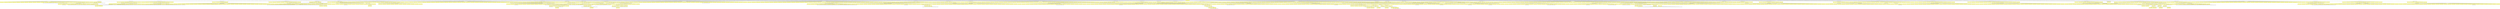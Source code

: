digraph {node4b05eb7d46014adba3bf9172fa34fea1 [label="[], V: -0.006, N: 1500, P: 0.00, U: 0.000", shape="box", fillcolor=yellow, style=filled];
node742a1ce1cccf40fb9258dcf7e5835519 [label="[35], V: 0.008, N: 30, P: 0.01, U: 0.011", shape="box"];
node62b2c64a6b12478594a4c497d816a866 [label="[29], V: -0.009, N: 1, P: 0.03, U: 0.041", shape="box", fillcolor=yellow, style=filled];
node742a1ce1cccf40fb9258dcf7e5835519 -> node62b2c64a6b12478594a4c497d816a866;
nodef5359fa6e63046f9be9de880e79379c3 [label="[24], V: -0.009, N: 1, P: 0.03, U: 0.043", shape="box", fillcolor=yellow, style=filled];
node742a1ce1cccf40fb9258dcf7e5835519 -> nodef5359fa6e63046f9be9de880e79379c3;
node5cb011c904df444d8d008a338cfc13b0 [label="[30], V: -0.007, N: 1, P: 0.03, U: 0.043", shape="box", fillcolor=yellow, style=filled];
node742a1ce1cccf40fb9258dcf7e5835519 -> node5cb011c904df444d8d008a338cfc13b0;
noded8542969241741aba1f87b4e8c84c743 [label="[23], V: -0.009, N: 1, P: 0.03, U: 0.045", shape="box", fillcolor=yellow, style=filled];
node742a1ce1cccf40fb9258dcf7e5835519 -> noded8542969241741aba1f87b4e8c84c743;
node4c1fe728a5b14b178e613abc004ecde1 [label="[34], V: -0.008, N: 1, P: 0.03, U: 0.044", shape="box", fillcolor=yellow, style=filled];
node742a1ce1cccf40fb9258dcf7e5835519 -> node4c1fe728a5b14b178e613abc004ecde1;
nodea60b39ec2aed4273a5b965db2424fd73 [label="[18], V: -0.008, N: 1, P: 0.03, U: 0.046", shape="box", fillcolor=yellow, style=filled];
node742a1ce1cccf40fb9258dcf7e5835519 -> nodea60b39ec2aed4273a5b965db2424fd73;
node2bdec5effdce4d078284a2b15eb05940 [label="[13], V: -0.008, N: 1, P: 0.03, U: 0.041", shape="box", fillcolor=yellow, style=filled];
node742a1ce1cccf40fb9258dcf7e5835519 -> node2bdec5effdce4d078284a2b15eb05940;
nodea20a7fe6c4994e988056d0d0954ab637 [label="[14], V: -0.008, N: 1, P: 0.03, U: 0.043", shape="box", fillcolor=yellow, style=filled];
node742a1ce1cccf40fb9258dcf7e5835519 -> nodea20a7fe6c4994e988056d0d0954ab637;
node3f4d3efbd5184d508e15c84f0206bfd3 [label="[17], V: -0.008, N: 1, P: 0.03, U: 0.041", shape="box", fillcolor=yellow, style=filled];
node742a1ce1cccf40fb9258dcf7e5835519 -> node3f4d3efbd5184d508e15c84f0206bfd3;
nodecf952ec6bd6546e99ce1a839f31c9aeb [label="[37], V: -0.008, N: 1, P: 0.03, U: 0.045", shape="box", fillcolor=yellow, style=filled];
node742a1ce1cccf40fb9258dcf7e5835519 -> nodecf952ec6bd6546e99ce1a839f31c9aeb;
nodeabec92e4dc1e427584735028a93e574d [label="[8], V: -0.007, N: 1, P: 0.03, U: 0.044", shape="box", fillcolor=yellow, style=filled];
node742a1ce1cccf40fb9258dcf7e5835519 -> nodeabec92e4dc1e427584735028a93e574d;
nodee92d6f0ff6254198a7179374a62b3676 [label="[22], V: -0.008, N: 1, P: 0.03, U: 0.042", shape="box", fillcolor=yellow, style=filled];
node742a1ce1cccf40fb9258dcf7e5835519 -> nodee92d6f0ff6254198a7179374a62b3676;
nodead1d0ab5271b49ae840568b5f8cdeb9f [label="[44], V: -0.009, N: 1, P: 0.03, U: 0.042", shape="box", fillcolor=yellow, style=filled];
node742a1ce1cccf40fb9258dcf7e5835519 -> nodead1d0ab5271b49ae840568b5f8cdeb9f;
node2e0c6635af724c55babd7e16b3a9c0b6 [label="[53], V: -0.009, N: 5, P: 0.03, U: 0.049", shape="box", fillcolor=yellow, style=filled];
node95782c742f4b4e3bbfc25e07a049c71a [label="[29], V: -0.010, N: 1, P: 0.03, U: 0.094", shape="box"];
node2e0c6635af724c55babd7e16b3a9c0b6 -> node95782c742f4b4e3bbfc25e07a049c71a;
nodeb64a5e44f9dc4a2899882e6f22e807f2 [label="[18], V: -0.010, N: 1, P: 0.03, U: 0.103", shape="box"];
node2e0c6635af724c55babd7e16b3a9c0b6 -> nodeb64a5e44f9dc4a2899882e6f22e807f2;
nodeba06af944f5d47c3acf6f3cbf238053a [label="[6], V: -0.010, N: 1, P: 0.03, U: 0.112", shape="box"];
node2e0c6635af724c55babd7e16b3a9c0b6 -> nodeba06af944f5d47c3acf6f3cbf238053a;
node4606a367658c4f5f9b0b9be27b6984d5 [label="[32], V: -0.009, N: 1, P: 0.03, U: 0.108", shape="box"];
node2e0c6635af724c55babd7e16b3a9c0b6 -> node4606a367658c4f5f9b0b9be27b6984d5;
node742a1ce1cccf40fb9258dcf7e5835519 -> node2e0c6635af724c55babd7e16b3a9c0b6;
nodec1064cf4fdfe4f8da09dd91fb1b714c7 [label="[32], V: -0.009, N: 3, P: 0.03, U: 0.049", shape="box", fillcolor=yellow, style=filled];
node5cb446284cfc419088e18ee42890606e [label="[29], V: -0.010, N: 1, P: 0.03, U: 0.087", shape="box"];
nodec1064cf4fdfe4f8da09dd91fb1b714c7 -> node5cb446284cfc419088e18ee42890606e;
nodef541f511d31043a5b988c120716a7afd [label="[53], V: -0.009, N: 1, P: 0.03, U: 0.113", shape="box"];
nodec1064cf4fdfe4f8da09dd91fb1b714c7 -> nodef541f511d31043a5b988c120716a7afd;
node742a1ce1cccf40fb9258dcf7e5835519 -> nodec1064cf4fdfe4f8da09dd91fb1b714c7;
nodef856fe96e35143579e3de019172b7c2b [label="[6], V: -0.009, N: 1, P: 0.03, U: 0.046", shape="box", fillcolor=yellow, style=filled];
node742a1ce1cccf40fb9258dcf7e5835519 -> nodef856fe96e35143579e3de019172b7c2b;
node48483b586ed544e3b89fc32ff9aa2d96 [label="[48], V: -0.008, N: 1, P: 0.03, U: 0.043", shape="box", fillcolor=yellow, style=filled];
node742a1ce1cccf40fb9258dcf7e5835519 -> node48483b586ed544e3b89fc32ff9aa2d96;
node71447d4c7b404a239af7e4da80532bf6 [label="[1], V: -0.010, N: 1, P: 0.03, U: 0.041", shape="box", fillcolor=yellow, style=filled];
node742a1ce1cccf40fb9258dcf7e5835519 -> node71447d4c7b404a239af7e4da80532bf6;
node6787fc93ac8a49eeaf746651938c5b06 [label="[16], V: -0.008, N: 1, P: 0.03, U: 0.041", shape="box", fillcolor=yellow, style=filled];
node742a1ce1cccf40fb9258dcf7e5835519 -> node6787fc93ac8a49eeaf746651938c5b06;
nodeaec19bc2e3e54119986bb5cfaa5077ee [label="[43], V: -0.009, N: 1, P: 0.03, U: 0.044", shape="box", fillcolor=yellow, style=filled];
node742a1ce1cccf40fb9258dcf7e5835519 -> nodeaec19bc2e3e54119986bb5cfaa5077ee;
node0fffd0a099c9415ba3650b392abfbc5c [label="[38], V: -0.008, N: 1, P: 0.03, U: 0.041", shape="box", fillcolor=yellow, style=filled];
node742a1ce1cccf40fb9258dcf7e5835519 -> node0fffd0a099c9415ba3650b392abfbc5c;
nodedc237be0ffea464c9e2897cc84bc0fc3 [label="[5], V: -0.008, N: 1, P: 0.03, U: 0.044", shape="box", fillcolor=yellow, style=filled];
node742a1ce1cccf40fb9258dcf7e5835519 -> nodedc237be0ffea464c9e2897cc84bc0fc3;
noded7c66cbff9f146308aa53f3416e5cdda [label="[54], V: -0.009, N: 1, P: 0.03, U: 0.041", shape="box", fillcolor=yellow, style=filled];
node742a1ce1cccf40fb9258dcf7e5835519 -> noded7c66cbff9f146308aa53f3416e5cdda;
node4b05eb7d46014adba3bf9172fa34fea1 -> node742a1ce1cccf40fb9258dcf7e5835519;
node580b1cd81ea24a308cb1903569edfb89 [label="[30], V: 0.004, N: 25, P: 0.03, U: 0.011", shape="box"];
node2e2bfc9c649243c4a74b4a3c6e660d80 [label="[29], V: -0.009, N: 1, P: 0.03, U: 0.045", shape="box", fillcolor=yellow, style=filled];
node580b1cd81ea24a308cb1903569edfb89 -> node2e2bfc9c649243c4a74b4a3c6e660d80;
node5732887b58f641bb9f7a46f73a11b66d [label="[53], V: -0.004, N: 23, P: 0.04, U: 0.063", shape="box", fillcolor=yellow, style=filled];
nodea41c1660d9854d1fbdec789b481e730e [label="[29], V: -0.006, N: 1, P: 0.03, U: 0.053", shape="box"];
node5732887b58f641bb9f7a46f73a11b66d -> nodea41c1660d9854d1fbdec789b481e730e;
node569705932d124038862ca7f011d419c1 [label="[35], V: 0.004, N: 18, P: 0.03, U: 0.071", shape="box"];
node8b9b2b59d23a440d8e89c5477920f29a [label="[29], V: -0.000, N: 1, P: 0.00, U: -0.000", shape="box", fillcolor=yellow, style=filled];
node569705932d124038862ca7f011d419c1 -> node8b9b2b59d23a440d8e89c5477920f29a;
node350f10d43bd3410d9307f914affec02e [label="[18], V: -0.006, N: 2, P: 0.04, U: 0.079", shape="box", fillcolor=yellow, style=filled];
nodefb056e60fc2f4c0d9f2d9750e9468cb7 [label="[24], V: -0.007, N: 1, P: 0.00, U: 0.000", shape="box"];
node350f10d43bd3410d9307f914affec02e -> nodefb056e60fc2f4c0d9f2d9750e9468cb7;
node569705932d124038862ca7f011d419c1 -> node350f10d43bd3410d9307f914affec02e;
node0d98e80dc17b48eb92cd18c864e6217a [label="[23], V: -0.006, N: 1, P: 0.04, U: 0.079", shape="box", fillcolor=yellow, style=filled];
node569705932d124038862ca7f011d419c1 -> node0d98e80dc17b48eb92cd18c864e6217a;
node291afd8ba46743b08c0dfc6740688db9 [label="[37], V: -0.001, N: 1, P: 0.04, U: 0.079", shape="box", fillcolor=yellow, style=filled];
node569705932d124038862ca7f011d419c1 -> node291afd8ba46743b08c0dfc6740688db9;
nodec78fca54749d4dc898e9d76e803fb22c [label="[44], V: -0.003, N: 3, P: 0.04, U: 0.080", shape="box", fillcolor=yellow, style=filled];
node14d6ad4175444ee19f89b36a15842cc3 [label="[29], V: -0.002, N: 1, P: 0.00, U: -0.002", shape="box"];
nodec78fca54749d4dc898e9d76e803fb22c -> node14d6ad4175444ee19f89b36a15842cc3;
node895967c6a33e4f9a87804e531e4d08b0 [label="[18], V: -0.007, N: 1, P: 0.04, U: 0.134", shape="box"];
nodec78fca54749d4dc898e9d76e803fb22c -> node895967c6a33e4f9a87804e531e4d08b0;
node569705932d124038862ca7f011d419c1 -> nodec78fca54749d4dc898e9d76e803fb22c;
nodea4b4a235ac83487dac5b44164316a5dd [label="[6], V: -0.006, N: 4, P: 0.04, U: 0.079", shape="box", fillcolor=yellow, style=filled];
nodec45349e345c941f1aab5454fc0c36e50 [label="[24], V: -0.007, N: 1, P: 0.00, U: -0.007", shape="box"];
nodea4b4a235ac83487dac5b44164316a5dd -> nodec45349e345c941f1aab5454fc0c36e50;
node968d966aca5046faa8c9955598c7247e [label="[18], V: -0.007, N: 1, P: 0.05, U: 0.154", shape="box"];
nodea4b4a235ac83487dac5b44164316a5dd -> node968d966aca5046faa8c9955598c7247e;
node9f42cabc7080419d9b56628d0562f4cb [label="[23], V: -0.008, N: 1, P: 0.04, U: 0.158", shape="box"];
nodea4b4a235ac83487dac5b44164316a5dd -> node9f42cabc7080419d9b56628d0562f4cb;
node569705932d124038862ca7f011d419c1 -> nodea4b4a235ac83487dac5b44164316a5dd;
nodea2fd2dfa3ca1468baaf783fb2d1c97d1 [label="[32], V: -0.003, N: 1, P: 0.04, U: 0.079", shape="box", fillcolor=yellow, style=filled];
node569705932d124038862ca7f011d419c1 -> nodea2fd2dfa3ca1468baaf783fb2d1c97d1;
node5049baa7ba994ac4aad4348ac6108978 [label="[1], V: -0.004, N: 1, P: 0.04, U: 0.077", shape="box", fillcolor=yellow, style=filled];
node569705932d124038862ca7f011d419c1 -> node5049baa7ba994ac4aad4348ac6108978;
node31c9703ec3e84e438758a2bbd87b7e8b [label="[5], V: -0.002, N: 1, P: 0.04, U: 0.079", shape="box", fillcolor=yellow, style=filled];
node569705932d124038862ca7f011d419c1 -> node31c9703ec3e84e438758a2bbd87b7e8b;
nodefa2a71e1b08f485faf00cd26a920e2a2 [label="[54], V: -0.006, N: 2, P: 0.04, U: 0.077", shape="box", fillcolor=yellow, style=filled];
noded1d0db7ad2124110bf1275e8c272e1a3 [label="[24], V: -0.008, N: 1, P: 0.00, U: 0.000", shape="box"];
nodefa2a71e1b08f485faf00cd26a920e2a2 -> noded1d0db7ad2124110bf1275e8c272e1a3;
node569705932d124038862ca7f011d419c1 -> nodefa2a71e1b08f485faf00cd26a920e2a2;
node5732887b58f641bb9f7a46f73a11b66d -> node569705932d124038862ca7f011d419c1;
node9e25174ee8a5449490534fd31c982ced [label="[18], V: -0.005, N: 1, P: 0.03, U: 0.061", shape="box"];
node5732887b58f641bb9f7a46f73a11b66d -> node9e25174ee8a5449490534fd31c982ced;
node133609fd149c40299fb2aab29915a250 [label="[23], V: -0.005, N: 1, P: 0.03, U: 0.062", shape="box"];
node5732887b58f641bb9f7a46f73a11b66d -> node133609fd149c40299fb2aab29915a250;
nodef021aa19b448403abaadbc43bd616640 [label="[6], V: -0.006, N: 1, P: 0.03, U: 0.062", shape="box"];
node5732887b58f641bb9f7a46f73a11b66d -> nodef021aa19b448403abaadbc43bd616640;
node580b1cd81ea24a308cb1903569edfb89 -> node5732887b58f641bb9f7a46f73a11b66d;
node4b05eb7d46014adba3bf9172fa34fea1 -> node580b1cd81ea24a308cb1903569edfb89;
nodefd16a54569704adab8fdab9e8cb7b4dc [label="[24], V: 0.005, N: 34, P: 0.02, U: 0.010", shape="box"];
nodea828af8028b141079d052d0ea3b919cc [label="[35], V: -0.009, N: 1, P: 0.03, U: 0.039", shape="box", fillcolor=yellow, style=filled];
nodefd16a54569704adab8fdab9e8cb7b4dc -> nodea828af8028b141079d052d0ea3b919cc;
nodef605b700be964498b09bebdf5d1faa66 [label="[30], V: -0.008, N: 1, P: 0.03, U: 0.044", shape="box", fillcolor=yellow, style=filled];
nodefd16a54569704adab8fdab9e8cb7b4dc -> nodef605b700be964498b09bebdf5d1faa66;
node8bd5727ccc3542189f597081095b42d9 [label="[18], V: -0.009, N: 1, P: 0.03, U: 0.044", shape="box", fillcolor=yellow, style=filled];
nodefd16a54569704adab8fdab9e8cb7b4dc -> node8bd5727ccc3542189f597081095b42d9;
noded8a9f8046ba74e508ecb1f63837308d2 [label="[53], V: -0.004, N: 28, P: 0.03, U: 0.051", shape="box", fillcolor=yellow, style=filled];
nodeccf28cec46374432b79bdb0985175843 [label="[35], V: -0.010, N: 1, P: 0.03, U: 0.046", shape="box"];
noded8a9f8046ba74e508ecb1f63837308d2 -> nodeccf28cec46374432b79bdb0985175843;
node3f1f77c57d044a918b51d6ae5802cd8c [label="[30], V: 0.004, N: 24, P: 0.03, U: 0.065", shape="box"];
node3294eec7d48b4ba081e1415ad6fc6b09 [label="[35], V: -0.006, N: 1, P: 0.00, U: -0.005", shape="box", fillcolor=yellow, style=filled];
node3f1f77c57d044a918b51d6ae5802cd8c -> node3294eec7d48b4ba081e1415ad6fc6b09;
node9e78f4935aae47988f77893b643d77d8 [label="[23], V: -0.002, N: 15, P: 0.04, U: 0.074", shape="box", fillcolor=yellow, style=filled];
nodeed24eed27e8d47a8bec84ce4a79c6ae8 [label="[35], V: -0.008, N: 1, P: 0.00, U: -0.008", shape="box"];
node9e78f4935aae47988f77893b643d77d8 -> nodeed24eed27e8d47a8bec84ce4a79c6ae8;
nodee2705ade8fcd4525b84fe6b21d62863d [label="[40], V: -0.005, N: 3, P: 0.04, U: 0.090", shape="box"];
node8d58541dbfa44e1ab1ec28c47873e895 [label="[25], V: 0.018, N: 1, P: 0.00, U: 0.018", shape="box", fillcolor=yellow, style=filled];
nodee2705ade8fcd4525b84fe6b21d62863d -> node8d58541dbfa44e1ab1ec28c47873e895;
node5644a6bf3e7a43c49722406bc2c1644f [label="[33], V: 0.022, N: 1, P: 0.04, U: 0.144", shape="box", fillcolor=yellow, style=filled];
nodee2705ade8fcd4525b84fe6b21d62863d -> node5644a6bf3e7a43c49722406bc2c1644f;
node9e78f4935aae47988f77893b643d77d8 -> nodee2705ade8fcd4525b84fe6b21d62863d;
node09d6dccdbeb94e7d897a6fcdfb34d4c7 [label="[13], V: -0.007, N: 1, P: 0.04, U: 0.088", shape="box"];
node9e78f4935aae47988f77893b643d77d8 -> node09d6dccdbeb94e7d897a6fcdfb34d4c7;
node86a6e01c8ce64b1b9592eeb437b9638a [label="[8], V: -0.008, N: 1, P: 0.04, U: 0.086", shape="box"];
node9e78f4935aae47988f77893b643d77d8 -> node86a6e01c8ce64b1b9592eeb437b9638a;
node84c7c548212246c18af4c9bd9b7a43b4 [label="[33], V: -0.008, N: 1, P: 0.04, U: 0.085", shape="box"];
node9e78f4935aae47988f77893b643d77d8 -> node84c7c548212246c18af4c9bd9b7a43b4;
node43ed18b16f434da5a9cc6d6f3c5d1984 [label="[7], V: -0.009, N: 1, P: 0.04, U: 0.087", shape="box"];
node9e78f4935aae47988f77893b643d77d8 -> node43ed18b16f434da5a9cc6d6f3c5d1984;
nodea3543b2bfaa24a3d91fbbd8ff4da1540 [label="[22], V: -0.009, N: 1, P: 0.04, U: 0.085", shape="box"];
node9e78f4935aae47988f77893b643d77d8 -> nodea3543b2bfaa24a3d91fbbd8ff4da1540;
node6f007b693c9843549637a7bcf0b17f6e [label="[44], V: -0.009, N: 1, P: 0.04, U: 0.088", shape="box"];
node9e78f4935aae47988f77893b643d77d8 -> node6f007b693c9843549637a7bcf0b17f6e;
node4ac222a51d154e768136e60b69ec6b67 [label="[32], V: -0.010, N: 1, P: 0.04, U: 0.093", shape="box"];
node9e78f4935aae47988f77893b643d77d8 -> node4ac222a51d154e768136e60b69ec6b67;
node7a92a0f5e4d844c79a28842b0c2afa2b [label="[6], V: -0.009, N: 1, P: 0.04, U: 0.087", shape="box"];
node9e78f4935aae47988f77893b643d77d8 -> node7a92a0f5e4d844c79a28842b0c2afa2b;
nodefe1f07645d44499094985211a2ee6d6c [label="[1], V: -0.010, N: 1, P: 0.04, U: 0.087", shape="box"];
node9e78f4935aae47988f77893b643d77d8 -> nodefe1f07645d44499094985211a2ee6d6c;
node67e8303c2c1e4d39bc02ad284d5e36fe [label="[5], V: -0.008, N: 1, P: 0.04, U: 0.086", shape="box"];
node9e78f4935aae47988f77893b643d77d8 -> node67e8303c2c1e4d39bc02ad284d5e36fe;
node3f1f77c57d044a918b51d6ae5802cd8c -> node9e78f4935aae47988f77893b643d77d8;
nodee7dcd757de534a2c964f6ed4e7106e99 [label="[18], V: -0.007, N: 1, P: 0.04, U: 0.067", shape="box", fillcolor=yellow, style=filled];
node3f1f77c57d044a918b51d6ae5802cd8c -> nodee7dcd757de534a2c964f6ed4e7106e99;
node0f4d2fb37c634b08ad53b213ef7209f5 [label="[13], V: -0.006, N: 1, P: 0.04, U: 0.063", shape="box", fillcolor=yellow, style=filled];
node3f1f77c57d044a918b51d6ae5802cd8c -> node0f4d2fb37c634b08ad53b213ef7209f5;
node5a4a8ce9cee64aaeb7d4479beb7e18f5 [label="[8], V: -0.006, N: 1, P: 0.04, U: 0.063", shape="box", fillcolor=yellow, style=filled];
node3f1f77c57d044a918b51d6ae5802cd8c -> node5a4a8ce9cee64aaeb7d4479beb7e18f5;
node208e8815a3af49168c7fc34bf50dcc95 [label="[44], V: -0.008, N: 1, P: 0.04, U: 0.063", shape="box", fillcolor=yellow, style=filled];
node3f1f77c57d044a918b51d6ae5802cd8c -> node208e8815a3af49168c7fc34bf50dcc95;
nodef3e44b928f974eef84178bda9c66bc7b [label="[6], V: -0.007, N: 1, P: 0.04, U: 0.067", shape="box", fillcolor=yellow, style=filled];
node3f1f77c57d044a918b51d6ae5802cd8c -> nodef3e44b928f974eef84178bda9c66bc7b;
noded60a78d95bfc4f92a68207428862a30f [label="[1], V: -0.008, N: 1, P: 0.04, U: 0.061", shape="box", fillcolor=yellow, style=filled];
node3f1f77c57d044a918b51d6ae5802cd8c -> noded60a78d95bfc4f92a68207428862a30f;
node6ee2180fda4840008a82bcd0ff5529e0 [label="[5], V: -0.006, N: 1, P: 0.04, U: 0.063", shape="box", fillcolor=yellow, style=filled];
node3f1f77c57d044a918b51d6ae5802cd8c -> node6ee2180fda4840008a82bcd0ff5529e0;
noded8a9f8046ba74e508ecb1f63837308d2 -> node3f1f77c57d044a918b51d6ae5802cd8c;
node6c85ed80f74e4c00923068ccbc77a203 [label="[18], V: -0.007, N: 1, P: 0.03, U: 0.054", shape="box"];
noded8a9f8046ba74e508ecb1f63837308d2 -> node6c85ed80f74e4c00923068ccbc77a203;
nodeea8c11057d9141d29227c8c67d9fa3b9 [label="[32], V: -0.006, N: 1, P: 0.03, U: 0.054", shape="box"];
noded8a9f8046ba74e508ecb1f63837308d2 -> nodeea8c11057d9141d29227c8c67d9fa3b9;
nodefd16a54569704adab8fdab9e8cb7b4dc -> noded8a9f8046ba74e508ecb1f63837308d2;
nodedbd41fc245eb481d92c880fe976d8a6e [label="[32], V: -0.008, N: 1, P: 0.03, U: 0.045", shape="box", fillcolor=yellow, style=filled];
nodefd16a54569704adab8fdab9e8cb7b4dc -> nodedbd41fc245eb481d92c880fe976d8a6e;
node3ee42e3d3f8f49be9078faa8f23c0f8f [label="[6], V: -0.008, N: 1, P: 0.03, U: 0.041", shape="box", fillcolor=yellow, style=filled];
nodefd16a54569704adab8fdab9e8cb7b4dc -> node3ee42e3d3f8f49be9078faa8f23c0f8f;
node4b05eb7d46014adba3bf9172fa34fea1 -> nodefd16a54569704adab8fdab9e8cb7b4dc;
node8c63311e8d2844ff9efb2d6ac7babde2 [label="[29], V: 0.008, N: 30, P: 0.01, U: 0.011", shape="box"];
node08b359aea2cf410699ece9b7a1eb6c33 [label="[30], V: -0.009, N: 1, P: 0.03, U: 0.040", shape="box", fillcolor=yellow, style=filled];
node8c63311e8d2844ff9efb2d6ac7babde2 -> node08b359aea2cf410699ece9b7a1eb6c33;
node55c2828276b541d09266a9326c834b11 [label="[35], V: -0.009, N: 1, P: 0.03, U: 0.048", shape="box", fillcolor=yellow, style=filled];
node8c63311e8d2844ff9efb2d6ac7babde2 -> node55c2828276b541d09266a9326c834b11;
node2e08eed4b0594d4e805eff0bc5e485f8 [label="[18], V: -0.008, N: 1, P: 0.03, U: 0.045", shape="box", fillcolor=yellow, style=filled];
node8c63311e8d2844ff9efb2d6ac7babde2 -> node2e08eed4b0594d4e805eff0bc5e485f8;
nodeac8957e0770f4b76b1f2b3b00a230e31 [label="[23], V: -0.008, N: 1, P: 0.03, U: 0.048", shape="box", fillcolor=yellow, style=filled];
node8c63311e8d2844ff9efb2d6ac7babde2 -> nodeac8957e0770f4b76b1f2b3b00a230e31;
nodebe985e4dde8446ae8e14c447204a7d77 [label="[22], V: -0.008, N: 1, P: 0.03, U: 0.043", shape="box", fillcolor=yellow, style=filled];
node8c63311e8d2844ff9efb2d6ac7babde2 -> nodebe985e4dde8446ae8e14c447204a7d77;
nodea5aa0da2d13f4176b55b02807d45da6b [label="[53], V: -0.008, N: 22, P: 0.03, U: 0.050", shape="box", fillcolor=yellow, style=filled];
nodedced4dad7599453292c042604d1f2fe8 [label="[30], V: -0.006, N: 1, P: 0.03, U: 0.054", shape="box"];
nodea5aa0da2d13f4176b55b02807d45da6b -> nodedced4dad7599453292c042604d1f2fe8;
nodebd888c4c8d1b4469bf913ad800ddb723 [label="[35], V: -0.010, N: 1, P: 0.03, U: 0.059", shape="box"];
nodea5aa0da2d13f4176b55b02807d45da6b -> nodebd888c4c8d1b4469bf913ad800ddb723;
node7ece93521dec456da551b23aa0b46707 [label="[23], V: 0.008, N: 18, P: 0.03, U: 0.077", shape="box"];
node4dd9e812477f4475a8a749cb62f7c375 [label="[35], V: -0.012, N: 1, P: 0.03, U: 0.063", shape="box", fillcolor=yellow, style=filled];
node7ece93521dec456da551b23aa0b46707 -> node4dd9e812477f4475a8a749cb62f7c375;
noded0df3a02411a49298a3543316bb4c6a7 [label="[7], V: -0.008, N: 1, P: 0.04, U: 0.072", shape="box", fillcolor=yellow, style=filled];
node7ece93521dec456da551b23aa0b46707 -> noded0df3a02411a49298a3543316bb4c6a7;
nodea4554e865ce545acbc93b7745963f2c3 [label="[22], V: -0.007, N: 1, P: 0.04, U: 0.079", shape="box", fillcolor=yellow, style=filled];
node7ece93521dec456da551b23aa0b46707 -> nodea4554e865ce545acbc93b7745963f2c3;
node34eba7bdba3c48d490fdfed859942fb7 [label="[44], V: -0.008, N: 1, P: 0.04, U: 0.075", shape="box", fillcolor=yellow, style=filled];
node7ece93521dec456da551b23aa0b46707 -> node34eba7bdba3c48d490fdfed859942fb7;
nodede89358e07884c8eace8f3c2c87e4ebc [label="[32], V: -0.009, N: 11, P: 0.04, U: 0.079", shape="box", fillcolor=yellow, style=filled];
node820d873f7487460f8d5ab471a426d4b7 [label="[35], V: -0.014, N: 1, P: 0.04, U: 0.082", shape="box"];
nodede89358e07884c8eace8f3c2c87e4ebc -> node820d873f7487460f8d5ab471a426d4b7;
node4ec42e6815ab443cbff90038e6394c51 [label="[40], V: -0.008, N: 1, P: 0.04, U: 0.093", shape="box"];
nodede89358e07884c8eace8f3c2c87e4ebc -> node4ec42e6815ab443cbff90038e6394c51;
nodeecdc62818c154ab1a0e69b1488565566 [label="[14], V: -0.009, N: 1, P: 0.04, U: 0.092", shape="box"];
nodede89358e07884c8eace8f3c2c87e4ebc -> nodeecdc62818c154ab1a0e69b1488565566;
nodece95fb2ef57c49e0aba994032015a214 [label="[7], V: -0.009, N: 1, P: 0.04, U: 0.093", shape="box"];
nodede89358e07884c8eace8f3c2c87e4ebc -> nodece95fb2ef57c49e0aba994032015a214;
node3e969119d5b946b68eb007af7e0aefbe [label="[22], V: -0.009, N: 1, P: 0.04, U: 0.092", shape="box"];
nodede89358e07884c8eace8f3c2c87e4ebc -> node3e969119d5b946b68eb007af7e0aefbe;
nodecee520548abf4d59913a5c66490e2d36 [label="[44], V: -0.009, N: 1, P: 0.04, U: 0.097", shape="box"];
nodede89358e07884c8eace8f3c2c87e4ebc -> nodecee520548abf4d59913a5c66490e2d36;
noded605793d103b4bf48c551036933883f5 [label="[6], V: -0.008, N: 1, P: 0.04, U: 0.093", shape="box"];
nodede89358e07884c8eace8f3c2c87e4ebc -> noded605793d103b4bf48c551036933883f5;
nodee15d8e93d021479599cb849c43f3739c [label="[1], V: -0.010, N: 1, P: 0.04, U: 0.092", shape="box"];
nodede89358e07884c8eace8f3c2c87e4ebc -> nodee15d8e93d021479599cb849c43f3739c;
nodedf2e72659dca42748721ec9245fe129c [label="[43], V: -0.008, N: 1, P: 0.04, U: 0.094", shape="box"];
nodede89358e07884c8eace8f3c2c87e4ebc -> nodedf2e72659dca42748721ec9245fe129c;
node19285c56040e4f8e989b4035edf2fcd5 [label="[5], V: -0.008, N: 1, P: 0.04, U: 0.100", shape="box"];
nodede89358e07884c8eace8f3c2c87e4ebc -> node19285c56040e4f8e989b4035edf2fcd5;
node7ece93521dec456da551b23aa0b46707 -> nodede89358e07884c8eace8f3c2c87e4ebc;
noded95767cafca3421c9c981ae515c7a3ab [label="[6], V: -0.007, N: 1, P: 0.04, U: 0.072", shape="box", fillcolor=yellow, style=filled];
node7ece93521dec456da551b23aa0b46707 -> noded95767cafca3421c9c981ae515c7a3ab;
nodefcf86229d76740a3b5cf009edf3af27d [label="[1], V: -0.009, N: 1, P: 0.04, U: 0.071", shape="box", fillcolor=yellow, style=filled];
node7ece93521dec456da551b23aa0b46707 -> nodefcf86229d76740a3b5cf009edf3af27d;
nodea5aa0da2d13f4176b55b02807d45da6b -> node7ece93521dec456da551b23aa0b46707;
node1f65a8c308b24a25a1f1d18684518c84 [label="[32], V: -0.006, N: 1, P: 0.03, U: 0.062", shape="box"];
nodea5aa0da2d13f4176b55b02807d45da6b -> node1f65a8c308b24a25a1f1d18684518c84;
node8c63311e8d2844ff9efb2d6ac7babde2 -> nodea5aa0da2d13f4176b55b02807d45da6b;
node3093b1aac8c7432580ce1a2f5aaeb7ea [label="[32], V: -0.008, N: 1, P: 0.03, U: 0.048", shape="box", fillcolor=yellow, style=filled];
node8c63311e8d2844ff9efb2d6ac7babde2 -> node3093b1aac8c7432580ce1a2f5aaeb7ea;
noded300aef766fe42caa42cba054fa4dcdb [label="[6], V: -0.009, N: 1, P: 0.03, U: 0.043", shape="box", fillcolor=yellow, style=filled];
node8c63311e8d2844ff9efb2d6ac7babde2 -> noded300aef766fe42caa42cba054fa4dcdb;
node4b05eb7d46014adba3bf9172fa34fea1 -> node8c63311e8d2844ff9efb2d6ac7babde2;
nodecfc502daaf104d9ebc202bfc236e2900 [label="[18], V: 0.007, N: 33, P: 0.01, U: 0.011", shape="box"];
node525a9894480a4d08a6246859bae057cf [label="[35], V: -0.008, N: 1, P: 0.03, U: 0.040", shape="box", fillcolor=yellow, style=filled];
nodecfc502daaf104d9ebc202bfc236e2900 -> node525a9894480a4d08a6246859bae057cf;
nodeae3398a8cac04478b002004855d47394 [label="[7], V: -0.009, N: 1, P: 0.03, U: 0.053", shape="box", fillcolor=yellow, style=filled];
nodecfc502daaf104d9ebc202bfc236e2900 -> nodeae3398a8cac04478b002004855d47394;
node7dc4f0be3fff4ef5ac9593b92f968f0c [label="[32], V: -0.008, N: 1, P: 0.03, U: 0.049", shape="box", fillcolor=yellow, style=filled];
nodecfc502daaf104d9ebc202bfc236e2900 -> node7dc4f0be3fff4ef5ac9593b92f968f0c;
node364d5a252e6c48e5ac440e3a6b35fa4d [label="[53], V: -0.008, N: 29, P: 0.04, U: 0.053", shape="box", fillcolor=yellow, style=filled];
node0e426f24fbbd4647b227e7711525004e [label="[35], V: -0.010, N: 1, P: 0.03, U: 0.045", shape="box"];
node364d5a252e6c48e5ac440e3a6b35fa4d -> node0e426f24fbbd4647b227e7711525004e;
node33be0e1b09a24bb8bb3c6ea2015dd53b [label="[32], V: 0.007, N: 27, P: 0.04, U: 0.071", shape="box"];
nodef61599ae9885451d99d81021533e3db1 [label="[35], V: -0.011, N: 1, P: 0.03, U: 0.048", shape="box", fillcolor=yellow, style=filled];
node33be0e1b09a24bb8bb3c6ea2015dd53b -> nodef61599ae9885451d99d81021533e3db1;
node3dc571642998424494f09d9b7a4f407d [label="[30], V: -0.008, N: 1, P: 0.03, U: 0.051", shape="box", fillcolor=yellow, style=filled];
node33be0e1b09a24bb8bb3c6ea2015dd53b -> node3dc571642998424494f09d9b7a4f407d;
node43a74f2cf5d845899768df5a6ab6e5cb [label="[29], V: -0.009, N: 2, P: 0.03, U: 0.057", shape="box", fillcolor=yellow, style=filled];
noded56c2301400340769e8f1d0835696cda [label="[35], V: -0.012, N: 1, P: 0.04, U: 0.000", shape="box"];
node43a74f2cf5d845899768df5a6ab6e5cb -> noded56c2301400340769e8f1d0835696cda;
node33be0e1b09a24bb8bb3c6ea2015dd53b -> node43a74f2cf5d845899768df5a6ab6e5cb;
nodeb0ad2768f3f544808256c931abe7344f [label="[24], V: -0.008, N: 1, P: 0.03, U: 0.051", shape="box", fillcolor=yellow, style=filled];
node33be0e1b09a24bb8bb3c6ea2015dd53b -> nodeb0ad2768f3f544808256c931abe7344f;
node776af205cf4648fb8eda1a5baec99576 [label="[25], V: -0.008, N: 1, P: 0.03, U: 0.055", shape="box", fillcolor=yellow, style=filled];
node33be0e1b09a24bb8bb3c6ea2015dd53b -> node776af205cf4648fb8eda1a5baec99576;
node1b298897985d45f3810973480d084a6c [label="[19], V: -0.010, N: 1, P: 0.03, U: 0.047", shape="box", fillcolor=yellow, style=filled];
node33be0e1b09a24bb8bb3c6ea2015dd53b -> node1b298897985d45f3810973480d084a6c;
nodea6db03a415534750844e5f90a74c04b9 [label="[34], V: -0.006, N: 1, P: 0.03, U: 0.053", shape="box", fillcolor=yellow, style=filled];
node33be0e1b09a24bb8bb3c6ea2015dd53b -> nodea6db03a415534750844e5f90a74c04b9;
node81ff7641590f499bbdb35276b2e4c2db [label="[31], V: -0.006, N: 1, P: 0.03, U: 0.053", shape="box", fillcolor=yellow, style=filled];
node33be0e1b09a24bb8bb3c6ea2015dd53b -> node81ff7641590f499bbdb35276b2e4c2db;
node27673880ba4c4b8ea6fd7eccc34013ec [label="[28], V: -0.005, N: 1, P: 0.03, U: 0.052", shape="box", fillcolor=yellow, style=filled];
node33be0e1b09a24bb8bb3c6ea2015dd53b -> node27673880ba4c4b8ea6fd7eccc34013ec;
nodea9421c97027e47148a4e6a179ad4771a [label="[14], V: -0.008, N: 1, P: 0.03, U: 0.052", shape="box", fillcolor=yellow, style=filled];
node33be0e1b09a24bb8bb3c6ea2015dd53b -> nodea9421c97027e47148a4e6a179ad4771a;
node48ec475afa6c46a2ae84d485d7f6bb89 [label="[8], V: -0.007, N: 1, P: 0.03, U: 0.054", shape="box", fillcolor=yellow, style=filled];
node33be0e1b09a24bb8bb3c6ea2015dd53b -> node48ec475afa6c46a2ae84d485d7f6bb89;
nodee8a0575fb4a941b6b74d73bfd98635d9 [label="[7], V: -0.008, N: 1, P: 0.03, U: 0.055", shape="box", fillcolor=yellow, style=filled];
node33be0e1b09a24bb8bb3c6ea2015dd53b -> nodee8a0575fb4a941b6b74d73bfd98635d9;
noded2317be966cf492f903d6eb491d8d633 [label="[33], V: -0.007, N: 1, P: 0.03, U: 0.052", shape="box", fillcolor=yellow, style=filled];
node33be0e1b09a24bb8bb3c6ea2015dd53b -> noded2317be966cf492f903d6eb491d8d633;
nodeb4130dbd27eb433ea9941f5b8f4b3e55 [label="[37], V: -0.007, N: 1, P: 0.03, U: 0.051", shape="box", fillcolor=yellow, style=filled];
node33be0e1b09a24bb8bb3c6ea2015dd53b -> nodeb4130dbd27eb433ea9941f5b8f4b3e55;
nodeaaad51b6aa07483f857e4472bc5eb637 [label="[44], V: -0.008, N: 1, P: 0.03, U: 0.055", shape="box", fillcolor=yellow, style=filled];
node33be0e1b09a24bb8bb3c6ea2015dd53b -> nodeaaad51b6aa07483f857e4472bc5eb637;
nodeb2850f3bc46a475bb83c335fb9c89223 [label="[11], V: -0.007, N: 1, P: 0.03, U: 0.051", shape="box", fillcolor=yellow, style=filled];
node33be0e1b09a24bb8bb3c6ea2015dd53b -> nodeb2850f3bc46a475bb83c335fb9c89223;
node1e24e4a961e647dc8b6e72e124e06c6c [label="[27], V: -0.007, N: 1, P: 0.03, U: 0.050", shape="box", fillcolor=yellow, style=filled];
node33be0e1b09a24bb8bb3c6ea2015dd53b -> node1e24e4a961e647dc8b6e72e124e06c6c;
node99aff05755a04b9c81ed7e6906b8fb61 [label="[48], V: -0.009, N: 1, P: 0.03, U: 0.049", shape="box", fillcolor=yellow, style=filled];
node33be0e1b09a24bb8bb3c6ea2015dd53b -> node99aff05755a04b9c81ed7e6906b8fb61;
node7f0d2d7c2c804967af117eb7253bc40a [label="[6], V: -0.007, N: 1, P: 0.03, U: 0.053", shape="box", fillcolor=yellow, style=filled];
node33be0e1b09a24bb8bb3c6ea2015dd53b -> node7f0d2d7c2c804967af117eb7253bc40a;
node644a3e01319e420db1cce1583dd9392b [label="[1], V: -0.009, N: 1, P: 0.03, U: 0.053", shape="box", fillcolor=yellow, style=filled];
node33be0e1b09a24bb8bb3c6ea2015dd53b -> node644a3e01319e420db1cce1583dd9392b;
node2063257c6c644de48677f0ee1c085bbe [label="[16], V: -0.007, N: 1, P: 0.03, U: 0.052", shape="box", fillcolor=yellow, style=filled];
node33be0e1b09a24bb8bb3c6ea2015dd53b -> node2063257c6c644de48677f0ee1c085bbe;
node8b3089526dbc41b9b9b208f49516a913 [label="[43], V: -0.007, N: 1, P: 0.03, U: 0.056", shape="box", fillcolor=yellow, style=filled];
node33be0e1b09a24bb8bb3c6ea2015dd53b -> node8b3089526dbc41b9b9b208f49516a913;
nodeb8132e23cfe14c42bcc5af46fe8711a9 [label="[38], V: -0.008, N: 1, P: 0.03, U: 0.052", shape="box", fillcolor=yellow, style=filled];
node33be0e1b09a24bb8bb3c6ea2015dd53b -> nodeb8132e23cfe14c42bcc5af46fe8711a9;
node1526d06ab79141cf990d3a6000e55c35 [label="[5], V: -0.007, N: 1, P: 0.03, U: 0.054", shape="box", fillcolor=yellow, style=filled];
node33be0e1b09a24bb8bb3c6ea2015dd53b -> node1526d06ab79141cf990d3a6000e55c35;
node24182e6972e54edf9785a460f4b34ad8 [label="[54], V: -0.009, N: 1, P: 0.03, U: 0.049", shape="box", fillcolor=yellow, style=filled];
node33be0e1b09a24bb8bb3c6ea2015dd53b -> node24182e6972e54edf9785a460f4b34ad8;
node364d5a252e6c48e5ac440e3a6b35fa4d -> node33be0e1b09a24bb8bb3c6ea2015dd53b;
nodecfc502daaf104d9ebc202bfc236e2900 -> node364d5a252e6c48e5ac440e3a6b35fa4d;
node4b05eb7d46014adba3bf9172fa34fea1 -> nodecfc502daaf104d9ebc202bfc236e2900;
node323bab6f71f643e08d8ec112e2ab41fe [label="[23], V: 0.008, N: 33, P: 0.01, U: 0.011", shape="box"];
node44a489751180465c905dc4b9d54fe9ef [label="[35], V: -0.009, N: 1, P: 0.03, U: 0.040", shape="box", fillcolor=yellow, style=filled];
node323bab6f71f643e08d8ec112e2ab41fe -> node44a489751180465c905dc4b9d54fe9ef;
node8c44179f850f4d1cb81bbd6d421c18f8 [label="[29], V: -0.008, N: 1, P: 0.03, U: 0.048", shape="box", fillcolor=yellow, style=filled];
node323bab6f71f643e08d8ec112e2ab41fe -> node8c44179f850f4d1cb81bbd6d421c18f8;
node9eae1dedc85d4257aa1b4cea4cd4b50d [label="[34], V: -0.008, N: 1, P: 0.03, U: 0.045", shape="box", fillcolor=yellow, style=filled];
node323bab6f71f643e08d8ec112e2ab41fe -> node9eae1dedc85d4257aa1b4cea4cd4b50d;
nodebfb9a7d0790046b4a87535919d04b3c5 [label="[7], V: -0.009, N: 1, P: 0.03, U: 0.051", shape="box", fillcolor=yellow, style=filled];
node323bab6f71f643e08d8ec112e2ab41fe -> nodebfb9a7d0790046b4a87535919d04b3c5;
node9bb37466757547fb988be1e7e168d50c [label="[22], V: -0.008, N: 1, P: 0.03, U: 0.043", shape="box", fillcolor=yellow, style=filled];
node323bab6f71f643e08d8ec112e2ab41fe -> node9bb37466757547fb988be1e7e168d50c;
node175c0d3204cc4b83bdc9bb878c1b2a80 [label="[32], V: -0.008, N: 1, P: 0.03, U: 0.048", shape="box", fillcolor=yellow, style=filled];
node323bab6f71f643e08d8ec112e2ab41fe -> node175c0d3204cc4b83bdc9bb878c1b2a80;
nodebeb34f40cd744bc989bd4de3754e1c74 [label="[53], V: -0.008, N: 25, P: 0.04, U: 0.051", shape="box", fillcolor=yellow, style=filled];
nodef9c0837595574c518f398d602ac7688f [label="[35], V: -0.010, N: 1, P: 0.03, U: 0.049", shape="box"];
nodebeb34f40cd744bc989bd4de3754e1c74 -> nodef9c0837595574c518f398d602ac7688f;
nodee532108acd984581afcfd186e278bfcc [label="[29], V: 0.008, N: 22, P: 0.04, U: 0.076", shape="box"];
nodefd2d5c306e5c4e5cad60d40e809e1d9c [label="[35], V: -0.012, N: 1, P: 0.03, U: 0.057", shape="box", fillcolor=yellow, style=filled];
nodee532108acd984581afcfd186e278bfcc -> nodefd2d5c306e5c4e5cad60d40e809e1d9c;
node566cd96048c44a61af72c32bca679972 [label="[40], V: -0.006, N: 1, P: 0.04, U: 0.067", shape="box", fillcolor=yellow, style=filled];
nodee532108acd984581afcfd186e278bfcc -> node566cd96048c44a61af72c32bca679972;
nodea97999a777764b37912a38b6267937b8 [label="[7], V: -0.008, N: 1, P: 0.04, U: 0.066", shape="box", fillcolor=yellow, style=filled];
nodee532108acd984581afcfd186e278bfcc -> nodea97999a777764b37912a38b6267937b8;
node869b18013f4546c7aada4d747c094183 [label="[22], V: -0.007, N: 1, P: 0.04, U: 0.065", shape="box", fillcolor=yellow, style=filled];
nodee532108acd984581afcfd186e278bfcc -> node869b18013f4546c7aada4d747c094183;
nodef87bf9eeb4844394815629d4386f3857 [label="[44], V: -0.008, N: 1, P: 0.04, U: 0.068", shape="box", fillcolor=yellow, style=filled];
nodee532108acd984581afcfd186e278bfcc -> nodef87bf9eeb4844394815629d4386f3857;
nodef9380fcc4ddd4f7d9e5380a0783f4a9d [label="[32], V: -0.009, N: 14, P: 0.04, U: 0.072", shape="box", fillcolor=yellow, style=filled];
node9682d96b5dac456c896716ace9d612a1 [label="[35], V: -0.014, N: 1, P: 0.04, U: 0.073", shape="box"];
nodef9380fcc4ddd4f7d9e5380a0783f4a9d -> node9682d96b5dac456c896716ace9d612a1;
node052b1758a6aa44ffb1a5768cabe165a7 [label="[40], V: -0.008, N: 1, P: 0.04, U: 0.084", shape="box"];
nodef9380fcc4ddd4f7d9e5380a0783f4a9d -> node052b1758a6aa44ffb1a5768cabe165a7;
node99b33944cd7d4ba88c182a453b18b048 [label="[14], V: -0.009, N: 1, P: 0.04, U: 0.083", shape="box"];
nodef9380fcc4ddd4f7d9e5380a0783f4a9d -> node99b33944cd7d4ba88c182a453b18b048;
nodebeaccacd7fe54c1db055db5ae965c477 [label="[8], V: -0.009, N: 1, P: 0.04, U: 0.081", shape="box"];
nodef9380fcc4ddd4f7d9e5380a0783f4a9d -> nodebeaccacd7fe54c1db055db5ae965c477;
noded4dbf16189844c488bee68e30e4b5eb4 [label="[7], V: -0.009, N: 1, P: 0.04, U: 0.084", shape="box"];
nodef9380fcc4ddd4f7d9e5380a0783f4a9d -> noded4dbf16189844c488bee68e30e4b5eb4;
node80defb7faba14a0db4447398e2baf57b [label="[22], V: -0.009, N: 1, P: 0.04, U: 0.083", shape="box"];
nodef9380fcc4ddd4f7d9e5380a0783f4a9d -> node80defb7faba14a0db4447398e2baf57b;
node42b01e56d8a445f2acd06f053f1215cc [label="[44], V: -0.009, N: 1, P: 0.04, U: 0.087", shape="box"];
nodef9380fcc4ddd4f7d9e5380a0783f4a9d -> node42b01e56d8a445f2acd06f053f1215cc;
node3879438efedd4593a8a07655f1ad5443 [label="[11], V: -0.008, N: 1, P: 0.04, U: 0.081", shape="box"];
nodef9380fcc4ddd4f7d9e5380a0783f4a9d -> node3879438efedd4593a8a07655f1ad5443;
nodee65d823ddcd64e5984d3d9670c9c366d [label="[6], V: -0.008, N: 1, P: 0.04, U: 0.083", shape="box"];
nodef9380fcc4ddd4f7d9e5380a0783f4a9d -> nodee65d823ddcd64e5984d3d9670c9c366d;
node5497108bff654deca64489ce90870ccc [label="[1], V: -0.010, N: 1, P: 0.04, U: 0.083", shape="box"];
nodef9380fcc4ddd4f7d9e5380a0783f4a9d -> node5497108bff654deca64489ce90870ccc;
node6e39a4e2f6cb493d84f4ed5bd8a86736 [label="[16], V: -0.008, N: 1, P: 0.04, U: 0.088", shape="box"];
nodef9380fcc4ddd4f7d9e5380a0783f4a9d -> node6e39a4e2f6cb493d84f4ed5bd8a86736;
node1aac1eec3d95446ea1ed3864df00b2e7 [label="[43], V: -0.008, N: 1, P: 0.04, U: 0.085", shape="box"];
nodef9380fcc4ddd4f7d9e5380a0783f4a9d -> node1aac1eec3d95446ea1ed3864df00b2e7;
node6650b7175e5c45e6bde3076874507f73 [label="[5], V: -0.008, N: 1, P: 0.04, U: 0.083", shape="box"];
nodef9380fcc4ddd4f7d9e5380a0783f4a9d -> node6650b7175e5c45e6bde3076874507f73;
nodee532108acd984581afcfd186e278bfcc -> nodef9380fcc4ddd4f7d9e5380a0783f4a9d;
node48cef493b77440928855974f8ba353cc [label="[6], V: -0.007, N: 1, P: 0.04, U: 0.065", shape="box", fillcolor=yellow, style=filled];
nodee532108acd984581afcfd186e278bfcc -> node48cef493b77440928855974f8ba353cc;
nodea43e223a263c431ebeb67cd01b767d7e [label="[1], V: -0.009, N: 1, P: 0.04, U: 0.065", shape="box", fillcolor=yellow, style=filled];
nodee532108acd984581afcfd186e278bfcc -> nodea43e223a263c431ebeb67cd01b767d7e;
nodebeb34f40cd744bc989bd4de3754e1c74 -> nodee532108acd984581afcfd186e278bfcc;
node6498f3a7515f488abcf626064ed6aef7 [label="[32], V: -0.006, N: 1, P: 0.04, U: 0.061", shape="box"];
nodebeb34f40cd744bc989bd4de3754e1c74 -> node6498f3a7515f488abcf626064ed6aef7;
node323bab6f71f643e08d8ec112e2ab41fe -> nodebeb34f40cd744bc989bd4de3754e1c74;
nodec8d1ae72210c4211816e737feec369ba [label="[44], V: -0.009, N: 1, P: 0.03, U: 0.043", shape="box", fillcolor=yellow, style=filled];
node323bab6f71f643e08d8ec112e2ab41fe -> nodec8d1ae72210c4211816e737feec369ba;
node4b05eb7d46014adba3bf9172fa34fea1 -> node323bab6f71f643e08d8ec112e2ab41fe;
node282c6f83b6ac413782b1418c329032cc [label="[34], V: -0.000, N: 22, P: 0.01, U: 0.003", shape="box"];
node608b8df08e8a404e9ee71945fb9db1bf [label="[29], V: -0.009, N: 1, P: 0.03, U: 0.044", shape="box", fillcolor=yellow, style=filled];
node282c6f83b6ac413782b1418c329032cc -> node608b8df08e8a404e9ee71945fb9db1bf;
nodea6181a38c6c54d88ad34d3c4daa9ff2c [label="[53], V: 0.001, N: 19, P: 0.03, U: 0.070", shape="box", fillcolor=yellow, style=filled];
node8b286fe1cc3044f893a4192aa28bddb2 [label="[29], V: -0.007, N: 1, P: 0.03, U: 0.052", shape="box"];
nodea6181a38c6c54d88ad34d3c4daa9ff2c -> node8b286fe1cc3044f893a4192aa28bddb2;
node2743fc4fe37446e2a5cf5797355facdc [label="[23], V: -0.006, N: 1, P: 0.03, U: 0.062", shape="box"];
nodea6181a38c6c54d88ad34d3c4daa9ff2c -> node2743fc4fe37446e2a5cf5797355facdc;
nodedd3327d5a30a4db591c692cf4fe82fdd [label="[18], V: -0.004, N: 1, P: 0.03, U: 0.064", shape="box"];
nodea6181a38c6c54d88ad34d3c4daa9ff2c -> nodedd3327d5a30a4db591c692cf4fe82fdd;
node0bcd5317eb314556a55b83b334f8e857 [label="[28], V: -0.007, N: 1, P: 0.03, U: 0.067", shape="box"];
nodea6181a38c6c54d88ad34d3c4daa9ff2c -> node0bcd5317eb314556a55b83b334f8e857;
nodeb89f11226d96471dbbebb6ce24d4b4dd [label="[44], V: -0.007, N: 1, P: 0.03, U: 0.061", shape="box"];
nodea6181a38c6c54d88ad34d3c4daa9ff2c -> nodeb89f11226d96471dbbebb6ce24d4b4dd;
nodeac9f97a6ec584cdd8da82badba836a2a [label="[6], V: -0.006, N: 1, P: 0.03, U: 0.061", shape="box"];
nodea6181a38c6c54d88ad34d3c4daa9ff2c -> nodeac9f97a6ec584cdd8da82badba836a2a;
node21df6f327d394525bd02b1ac4630081d [label="[32], V: -0.006, N: 12, P: 0.03, U: 0.066", shape="box"];
nodee9df43dcb9ac4e4082318e8bfb7f3131 [label="[30], V: -0.008, N: 1, P: 0.03, U: 0.071", shape="box", fillcolor=yellow, style=filled];
node21df6f327d394525bd02b1ac4630081d -> nodee9df43dcb9ac4e4082318e8bfb7f3131;
node24b28dbedcc24f49abf3a8835baee1ae [label="[18], V: -0.006, N: 1, P: 0.03, U: 0.080", shape="box", fillcolor=yellow, style=filled];
node21df6f327d394525bd02b1ac4630081d -> node24b28dbedcc24f49abf3a8835baee1ae;
node697ee5cf9b3441d79c9715041f2e7f31 [label="[40], V: 0.023, N: 5, P: 0.03, U: 0.102", shape="box", fillcolor=yellow, style=filled];
nodeb4b87d4d52614875ac625828b4bf61a4 [label="[30], V: -0.014, N: 2, P: 0.04, U: 0.113", shape="box"];
nodeb4f882dd7a1f43b6a723db3eee4885fe [label="[24], V: 0.044, N: 1, P: 0.03, U: 0.000", shape="box", fillcolor=yellow, style=filled];
nodeb4b87d4d52614875ac625828b4bf61a4 -> nodeb4f882dd7a1f43b6a723db3eee4885fe;
node697ee5cf9b3441d79c9715041f2e7f31 -> nodeb4b87d4d52614875ac625828b4bf61a4;
nodea1ff503992404303b86b6f0738b15cea [label="[29], V: -0.015, N: 2, P: 0.04, U: 0.136", shape="box"];
node3cdcac5f29cd42a7b31e3f18672315b8 [label="[24], V: 0.038, N: 1, P: 0.04, U: 0.000", shape="box", fillcolor=yellow, style=filled];
nodea1ff503992404303b86b6f0738b15cea -> node3cdcac5f29cd42a7b31e3f18672315b8;
node697ee5cf9b3441d79c9715041f2e7f31 -> nodea1ff503992404303b86b6f0738b15cea;
node21df6f327d394525bd02b1ac4630081d -> node697ee5cf9b3441d79c9715041f2e7f31;
node717e0524144747648dd84667940113ce [label="[23], V: -0.008, N: 1, P: 0.03, U: 0.078", shape="box", fillcolor=yellow, style=filled];
node21df6f327d394525bd02b1ac4630081d -> node717e0524144747648dd84667940113ce;
node65074796f2c7463abeb274557f873aa3 [label="[28], V: -0.008, N: 1, P: 0.03, U: 0.076", shape="box", fillcolor=yellow, style=filled];
node21df6f327d394525bd02b1ac4630081d -> node65074796f2c7463abeb274557f873aa3;
nodeea40b56e545849afa856990416a51cd4 [label="[44], V: -0.008, N: 1, P: 0.03, U: 0.078", shape="box", fillcolor=yellow, style=filled];
node21df6f327d394525bd02b1ac4630081d -> nodeea40b56e545849afa856990416a51cd4;
node832f0c603ba0431e83ae59bce34fa183 [label="[6], V: -0.008, N: 1, P: 0.03, U: 0.078", shape="box", fillcolor=yellow, style=filled];
node21df6f327d394525bd02b1ac4630081d -> node832f0c603ba0431e83ae59bce34fa183;
nodea6181a38c6c54d88ad34d3c4daa9ff2c -> node21df6f327d394525bd02b1ac4630081d;
node282c6f83b6ac413782b1418c329032cc -> nodea6181a38c6c54d88ad34d3c4daa9ff2c;
nodeb40fb2363e114d10afd8b5b3d08e52a6 [label="[32], V: -0.007, N: 1, P: 0.03, U: 0.057", shape="box", fillcolor=yellow, style=filled];
node282c6f83b6ac413782b1418c329032cc -> nodeb40fb2363e114d10afd8b5b3d08e52a6;
node4b05eb7d46014adba3bf9172fa34fea1 -> node282c6f83b6ac413782b1418c329032cc;
node07812b9ca34443fca715cee50514262d [label="[40], V: -0.005, N: 27, P: 0.01, U: -0.002", shape="box"];
node0ab3eaf2acb74abaa94774e096be22e5 [label="[29], V: -0.008, N: 1, P: 0.03, U: 0.045", shape="box", fillcolor=yellow, style=filled];
node07812b9ca34443fca715cee50514262d -> node0ab3eaf2acb74abaa94774e096be22e5;
node105f662198dc411ca3610d5e9dfe7241 [label="[30], V: -0.009, N: 1, P: 0.03, U: 0.049", shape="box", fillcolor=yellow, style=filled];
node07812b9ca34443fca715cee50514262d -> node105f662198dc411ca3610d5e9dfe7241;
node2a49afb249f4472ca5fdb80eb5e1c7a5 [label="[34], V: 0.007, N: 22, P: 0.03, U: 0.064", shape="box", fillcolor=yellow, style=filled];
node48811b46c69b429b9a635d0ca5e709de [label="[30], V: -0.015, N: 2, P: 0.03, U: 0.051", shape="box"];
node1e2f3c41ccb748bfb5e5846da6f5d524 [label="[24], V: 0.034, N: 1, P: 0.03, U: 0.000", shape="box", fillcolor=yellow, style=filled];
node48811b46c69b429b9a635d0ca5e709de -> node1e2f3c41ccb748bfb5e5846da6f5d524;
node2a49afb249f4472ca5fdb80eb5e1c7a5 -> node48811b46c69b429b9a635d0ca5e709de;
node8676a4928b3e4931b936d11358f1ce78 [label="[23], V: -0.003, N: 5, P: 0.03, U: 0.063", shape="box"];
nodecde259ec31e143dd9c20913b543e43c7 [label="[29], V: -0.004, N: 1, P: 0.00, U: -0.004", shape="box", fillcolor=yellow, style=filled];
node8676a4928b3e4931b936d11358f1ce78 -> nodecde259ec31e143dd9c20913b543e43c7;
nodecd83da2c853a48408cec3353f6c00e88 [label="[53], V: 0.011, N: 2, P: 0.04, U: 0.148", shape="box", fillcolor=yellow, style=filled];
node52965d791eee44fa85a8d232905a9dd0 [label="[30], V: 0.016, N: 1, P: 0.04, U: 0.000", shape="box"];
nodecd83da2c853a48408cec3353f6c00e88 -> node52965d791eee44fa85a8d232905a9dd0;
node8676a4928b3e4931b936d11358f1ce78 -> nodecd83da2c853a48408cec3353f6c00e88;
node4bd04e45a0b84137ae96068c6fe3d2fb [label="[32], V: -0.002, N: 1, P: 0.04, U: 0.141", shape="box", fillcolor=yellow, style=filled];
node8676a4928b3e4931b936d11358f1ce78 -> node4bd04e45a0b84137ae96068c6fe3d2fb;
node2a49afb249f4472ca5fdb80eb5e1c7a5 -> node8676a4928b3e4931b936d11358f1ce78;
nodee391ff5f880a41bb936f3bc2caa1ecac [label="[18], V: -0.002, N: 2, P: 0.03, U: 0.066", shape="box"];
node76648d114d1542569c767b36d6a187fe [label="[30], V: 0.005, N: 1, P: 0.04, U: 0.000", shape="box", fillcolor=yellow, style=filled];
nodee391ff5f880a41bb936f3bc2caa1ecac -> node76648d114d1542569c767b36d6a187fe;
node2a49afb249f4472ca5fdb80eb5e1c7a5 -> nodee391ff5f880a41bb936f3bc2caa1ecac;
node896cb418836a42e69d17c5f1df448a20 [label="[37], V: -0.001, N: 1, P: 0.03, U: 0.065", shape="box"];
node2a49afb249f4472ca5fdb80eb5e1c7a5 -> node896cb418836a42e69d17c5f1df448a20;
nodea4b411c7302c4fed9bf3ceed69d354d9 [label="[22], V: -0.002, N: 2, P: 0.03, U: 0.064", shape="box"];
nodebb18492ca8914dae8c1335302ab2ed68 [label="[30], V: 0.004, N: 1, P: 0.03, U: 0.000", shape="box", fillcolor=yellow, style=filled];
nodea4b411c7302c4fed9bf3ceed69d354d9 -> nodebb18492ca8914dae8c1335302ab2ed68;
node2a49afb249f4472ca5fdb80eb5e1c7a5 -> nodea4b411c7302c4fed9bf3ceed69d354d9;
nodebb9cea4b546641f0a078705d843c7e92 [label="[53], V: -0.005, N: 2, P: 0.03, U: 0.064", shape="box"];
node12bf7d21855f4e449e54c2ae1e88f256 [label="[30], V: 0.019, N: 1, P: 0.03, U: 0.000", shape="box", fillcolor=yellow, style=filled];
nodebb9cea4b546641f0a078705d843c7e92 -> node12bf7d21855f4e449e54c2ae1e88f256;
node2a49afb249f4472ca5fdb80eb5e1c7a5 -> nodebb9cea4b546641f0a078705d843c7e92;
node62078c2923fe4e399fb5ec156525f849 [label="[6], V: -0.001, N: 1, P: 0.03, U: 0.065", shape="box"];
node2a49afb249f4472ca5fdb80eb5e1c7a5 -> node62078c2923fe4e399fb5ec156525f849;
nodebbcbde32061f41edb791b172dc6b8a72 [label="[32], V: -0.011, N: 6, P: 0.03, U: 0.059", shape="box"];
nodebf5941eacf1249499f42521a5fa36109 [label="[30], V: 0.002, N: 1, P: 0.03, U: 0.116", shape="box", fillcolor=yellow, style=filled];
nodebbcbde32061f41edb791b172dc6b8a72 -> nodebf5941eacf1249499f42521a5fa36109;
nodec9a3a865e18741f3911747adbc8901b2 [label="[53], V: 0.022, N: 3, P: 0.04, U: 0.129", shape="box", fillcolor=yellow, style=filled];
noded9e33106207848b0a79517aaefed9713 [label="[30], V: -0.014, N: 2, P: 0.04, U: 0.138", shape="box"];
nodead818088f7f3497183ea756cb23748be [label="[24], V: 0.044, N: 1, P: 0.03, U: 0.000", shape="box", fillcolor=yellow, style=filled];
noded9e33106207848b0a79517aaefed9713 -> nodead818088f7f3497183ea756cb23748be;
nodec9a3a865e18741f3911747adbc8901b2 -> noded9e33106207848b0a79517aaefed9713;
nodebbcbde32061f41edb791b172dc6b8a72 -> nodec9a3a865e18741f3911747adbc8901b2;
node5144439ae9fd49ec8d580ed1f0a0cf95 [label="[43], V: -0.002, N: 1, P: 0.04, U: 0.116", shape="box", fillcolor=yellow, style=filled];
nodebbcbde32061f41edb791b172dc6b8a72 -> node5144439ae9fd49ec8d580ed1f0a0cf95;
node2a49afb249f4472ca5fdb80eb5e1c7a5 -> nodebbcbde32061f41edb791b172dc6b8a72;
node07812b9ca34443fca715cee50514262d -> node2a49afb249f4472ca5fdb80eb5e1c7a5;
nodefb3817dfebc541bd9e8c8e041d615e4a [label="[53], V: -0.004, N: 1, P: 0.03, U: 0.055", shape="box", fillcolor=yellow, style=filled];
node07812b9ca34443fca715cee50514262d -> nodefb3817dfebc541bd9e8c8e041d615e4a;
nodee0d9947504154c5a929d6b0caff83df6 [label="[32], V: -0.008, N: 1, P: 0.03, U: 0.052", shape="box", fillcolor=yellow, style=filled];
node07812b9ca34443fca715cee50514262d -> nodee0d9947504154c5a929d6b0caff83df6;
node4b05eb7d46014adba3bf9172fa34fea1 -> node07812b9ca34443fca715cee50514262d;
noded7a1dc4cb93e4eb782a4605ae72f5ecc [label="[19], V: 0.008, N: 32, P: 0.01, U: 0.011", shape="box"];
noded61a22f3c6524cf4ad6302f923f9204d [label="[35], V: -0.008, N: 1, P: 0.03, U: 0.036", shape="box", fillcolor=yellow, style=filled];
noded7a1dc4cb93e4eb782a4605ae72f5ecc -> noded61a22f3c6524cf4ad6302f923f9204d;
noded62fdf879b634259bb76d280a39693c5 [label="[24], V: -0.009, N: 1, P: 0.03, U: 0.041", shape="box", fillcolor=yellow, style=filled];
noded7a1dc4cb93e4eb782a4605ae72f5ecc -> noded62fdf879b634259bb76d280a39693c5;
node21d07d275043434fb0d8c3f617f05454 [label="[25], V: -0.010, N: 1, P: 0.03, U: 0.043", shape="box", fillcolor=yellow, style=filled];
noded7a1dc4cb93e4eb782a4605ae72f5ecc -> node21d07d275043434fb0d8c3f617f05454;
node3a1ee53216cc4d2ea0e829677365eeb2 [label="[23], V: -0.009, N: 1, P: 0.03, U: 0.041", shape="box", fillcolor=yellow, style=filled];
noded7a1dc4cb93e4eb782a4605ae72f5ecc -> node3a1ee53216cc4d2ea0e829677365eeb2;
node641eadfc3fb845648b9b9975a996261e [label="[18], V: -0.010, N: 1, P: 0.03, U: 0.040", shape="box", fillcolor=yellow, style=filled];
noded7a1dc4cb93e4eb782a4605ae72f5ecc -> node641eadfc3fb845648b9b9975a996261e;
nodefcbe2d3b418a4264afcfa050f178502b [label="[31], V: -0.008, N: 1, P: 0.03, U: 0.042", shape="box", fillcolor=yellow, style=filled];
noded7a1dc4cb93e4eb782a4605ae72f5ecc -> nodefcbe2d3b418a4264afcfa050f178502b;
node9c028848c40f4c58a483242516c7d7af [label="[13], V: -0.008, N: 1, P: 0.03, U: 0.042", shape="box", fillcolor=yellow, style=filled];
noded7a1dc4cb93e4eb782a4605ae72f5ecc -> node9c028848c40f4c58a483242516c7d7af;
noded76383f8cc9642a7814208b43f2ab0c1 [label="[8], V: -0.007, N: 1, P: 0.03, U: 0.042", shape="box", fillcolor=yellow, style=filled];
noded7a1dc4cb93e4eb782a4605ae72f5ecc -> noded76383f8cc9642a7814208b43f2ab0c1;
nodef9134712ce7c49e190a7560d7d7413a2 [label="[37], V: -0.008, N: 1, P: 0.03, U: 0.041", shape="box", fillcolor=yellow, style=filled];
noded7a1dc4cb93e4eb782a4605ae72f5ecc -> nodef9134712ce7c49e190a7560d7d7413a2;
nodeac787487f5724b3cafe6c7bd4f768092 [label="[32], V: -0.009, N: 1, P: 0.03, U: 0.045", shape="box", fillcolor=yellow, style=filled];
noded7a1dc4cb93e4eb782a4605ae72f5ecc -> nodeac787487f5724b3cafe6c7bd4f768092;
node9dd8953374df46868cf4667a552d2f78 [label="[53], V: -0.008, N: 18, P: 0.03, U: 0.049", shape="box", fillcolor=yellow, style=filled];
nodedd7d2a70873e4f0ca970966ceefa5012 [label="[35], V: -0.009, N: 1, P: 0.03, U: 0.051", shape="box"];
node9dd8953374df46868cf4667a552d2f78 -> nodedd7d2a70873e4f0ca970966ceefa5012;
node1a46c8f1eb1b4e869ad9a6bb4c2e9afa [label="[18], V: -0.008, N: 1, P: 0.03, U: 0.061", shape="box"];
node9dd8953374df46868cf4667a552d2f78 -> node1a46c8f1eb1b4e869ad9a6bb4c2e9afa;
nodef53425bb8ea2401dbda641e1b4ab410b [label="[25], V: -0.007, N: 1, P: 0.03, U: 0.065", shape="box"];
node9dd8953374df46868cf4667a552d2f78 -> nodef53425bb8ea2401dbda641e1b4ab410b;
nodeaa6618359fe247d187d3f01fbb4caf5e [label="[13], V: -0.006, N: 1, P: 0.03, U: 0.064", shape="box"];
node9dd8953374df46868cf4667a552d2f78 -> nodeaa6618359fe247d187d3f01fbb4caf5e;
nodec5ce1794dc3143dba750d694186bd4ce [label="[6], V: -0.006, N: 1, P: 0.03, U: 0.065", shape="box"];
node9dd8953374df46868cf4667a552d2f78 -> nodec5ce1794dc3143dba750d694186bd4ce;
nodea563a3765fe04bfd88ee7d87dde8da6c [label="[32], V: 0.008, N: 12, P: 0.03, U: 0.081", shape="box"];
node98f67be263af4b06948a2f6bc26a86ce [label="[35], V: -0.012, N: 1, P: 0.03, U: 0.063", shape="box", fillcolor=yellow, style=filled];
nodea563a3765fe04bfd88ee7d87dde8da6c -> node98f67be263af4b06948a2f6bc26a86ce;
node68c55f1f81354be1837497bd38b67a41 [label="[24], V: -0.009, N: 1, P: 0.03, U: 0.074", shape="box", fillcolor=yellow, style=filled];
nodea563a3765fe04bfd88ee7d87dde8da6c -> node68c55f1f81354be1837497bd38b67a41;
nodef0ecc2d6986f4f8b863530a641960e95 [label="[25], V: -0.009, N: 1, P: 0.03, U: 0.080", shape="box", fillcolor=yellow, style=filled];
nodea563a3765fe04bfd88ee7d87dde8da6c -> nodef0ecc2d6986f4f8b863530a641960e95;
nodee01b6682efd04ced864246733f0d3358 [label="[18], V: -0.010, N: 1, P: 0.03, U: 0.074", shape="box", fillcolor=yellow, style=filled];
nodea563a3765fe04bfd88ee7d87dde8da6c -> nodee01b6682efd04ced864246733f0d3358;
node0d7fcb9add4e4f70ae7b45fabd476bdb [label="[23], V: -0.009, N: 1, P: 0.03, U: 0.074", shape="box", fillcolor=yellow, style=filled];
nodea563a3765fe04bfd88ee7d87dde8da6c -> node0d7fcb9add4e4f70ae7b45fabd476bdb;
nodee0a3cba23313416bbf86aa9f58348e61 [label="[13], V: -0.009, N: 1, P: 0.03, U: 0.077", shape="box", fillcolor=yellow, style=filled];
nodea563a3765fe04bfd88ee7d87dde8da6c -> nodee0a3cba23313416bbf86aa9f58348e61;
nodee11a335df6e2465083c372dfaf2f937e [label="[8], V: -0.008, N: 1, P: 0.03, U: 0.076", shape="box", fillcolor=yellow, style=filled];
nodea563a3765fe04bfd88ee7d87dde8da6c -> nodee11a335df6e2465083c372dfaf2f937e;
nodeb967672a6302493f944addba2690f1d2 [label="[44], V: -0.009, N: 1, P: 0.03, U: 0.074", shape="box", fillcolor=yellow, style=filled];
nodea563a3765fe04bfd88ee7d87dde8da6c -> nodeb967672a6302493f944addba2690f1d2;
nodef7dc92ccae944e2cb14c0e6f88c162da [label="[6], V: -0.009, N: 1, P: 0.03, U: 0.078", shape="box", fillcolor=yellow, style=filled];
nodea563a3765fe04bfd88ee7d87dde8da6c -> nodef7dc92ccae944e2cb14c0e6f88c162da;
node02966bca94c94ce59a5a2750b56bbfa3 [label="[1], V: -0.010, N: 1, P: 0.03, U: 0.082", shape="box", fillcolor=yellow, style=filled];
nodea563a3765fe04bfd88ee7d87dde8da6c -> node02966bca94c94ce59a5a2750b56bbfa3;
node009e237d7b0144e0afa757de842ea2c7 [label="[43], V: -0.008, N: 1, P: 0.03, U: 0.075", shape="box", fillcolor=yellow, style=filled];
nodea563a3765fe04bfd88ee7d87dde8da6c -> node009e237d7b0144e0afa757de842ea2c7;
node9dd8953374df46868cf4667a552d2f78 -> nodea563a3765fe04bfd88ee7d87dde8da6c;
noded7a1dc4cb93e4eb782a4605ae72f5ecc -> node9dd8953374df46868cf4667a552d2f78;
nodefc3701eaedfa46c792ee8caabca50068 [label="[6], V: -0.008, N: 1, P: 0.03, U: 0.043", shape="box", fillcolor=yellow, style=filled];
noded7a1dc4cb93e4eb782a4605ae72f5ecc -> nodefc3701eaedfa46c792ee8caabca50068;
node27f9c57d886145808779698d0e4f6956 [label="[44], V: -0.009, N: 1, P: 0.03, U: 0.041", shape="box", fillcolor=yellow, style=filled];
noded7a1dc4cb93e4eb782a4605ae72f5ecc -> node27f9c57d886145808779698d0e4f6956;
node01660e2c6c034b189ea29d1272e832df [label="[1], V: -0.010, N: 1, P: 0.03, U: 0.049", shape="box", fillcolor=yellow, style=filled];
noded7a1dc4cb93e4eb782a4605ae72f5ecc -> node01660e2c6c034b189ea29d1272e832df;
node4b05eb7d46014adba3bf9172fa34fea1 -> noded7a1dc4cb93e4eb782a4605ae72f5ecc;
nodeb256f5eff62f463c8441f39d01cc5ecb [label="[41], V: 0.008, N: 28, P: 0.00, U: 0.008", shape="box"];
nodec797a72d1e164904b21de55a4a4407ec [label="[42,29], V: -0.009, N: 1, P: 0.02, U: 0.032", shape="box", fillcolor=yellow, style=filled];
nodeb256f5eff62f463c8441f39d01cc5ecb -> nodec797a72d1e164904b21de55a4a4407ec;
node1e48bd25d7764642984e0e2072a1d964 [label="[42,24], V: -0.009, N: 1, P: 0.02, U: 0.032", shape="box", fillcolor=yellow, style=filled];
nodeb256f5eff62f463c8441f39d01cc5ecb -> node1e48bd25d7764642984e0e2072a1d964;
node63266026dcb843b999c991646ec8a231 [label="[42,30], V: -0.008, N: 1, P: 0.02, U: 0.034", shape="box", fillcolor=yellow, style=filled];
nodeb256f5eff62f463c8441f39d01cc5ecb -> node63266026dcb843b999c991646ec8a231;
nodea6f4bd07581849b69343b9a34f737fed [label="[42,25], V: -0.008, N: 1, P: 0.02, U: 0.034", shape="box", fillcolor=yellow, style=filled];
nodeb256f5eff62f463c8441f39d01cc5ecb -> nodea6f4bd07581849b69343b9a34f737fed;
node797297c8719e426c88a7db3b391030ff [label="[42,23], V: -0.009, N: 1, P: 0.02, U: 0.033", shape="box", fillcolor=yellow, style=filled];
nodeb256f5eff62f463c8441f39d01cc5ecb -> node797297c8719e426c88a7db3b391030ff;
node0727832f8ab5484f9f06d483a450f3a5 [label="[42,18], V: -0.009, N: 1, P: 0.02, U: 0.034", shape="box", fillcolor=yellow, style=filled];
nodeb256f5eff62f463c8441f39d01cc5ecb -> node0727832f8ab5484f9f06d483a450f3a5;
nodef148cd6bfbe44ec7ade5f9212ea1f047 [label="[42,31], V: -0.008, N: 1, P: 0.02, U: 0.042", shape="box", fillcolor=yellow, style=filled];
nodeb256f5eff62f463c8441f39d01cc5ecb -> nodef148cd6bfbe44ec7ade5f9212ea1f047;
nodecb6aace9372c449f9f9e2f244009c5ee [label="[42,13], V: -0.009, N: 1, P: 0.02, U: 0.033", shape="box", fillcolor=yellow, style=filled];
nodeb256f5eff62f463c8441f39d01cc5ecb -> nodecb6aace9372c449f9f9e2f244009c5ee;
nodec586833f1156473cb5a5bccb619b041b [label="[42,17], V: -0.009, N: 1, P: 0.02, U: 0.033", shape="box", fillcolor=yellow, style=filled];
nodeb256f5eff62f463c8441f39d01cc5ecb -> nodec586833f1156473cb5a5bccb619b041b;
node68cd40cde1f548cb9f9d8b6261287906 [label="[42,14], V: -0.008, N: 1, P: 0.02, U: 0.034", shape="box", fillcolor=yellow, style=filled];
nodeb256f5eff62f463c8441f39d01cc5ecb -> node68cd40cde1f548cb9f9d8b6261287906;
node13a4009eb2c04e11b4bb284be94bafc0 [label="[42,7], V: -0.009, N: 1, P: 0.02, U: 0.032", shape="box", fillcolor=yellow, style=filled];
nodeb256f5eff62f463c8441f39d01cc5ecb -> node13a4009eb2c04e11b4bb284be94bafc0;
node4281808f17ce4c2ea2f80125246f59b2 [label="[42,37], V: -0.009, N: 1, P: 0.02, U: 0.034", shape="box", fillcolor=yellow, style=filled];
nodeb256f5eff62f463c8441f39d01cc5ecb -> node4281808f17ce4c2ea2f80125246f59b2;
node3b493ad5811e40db80a9a99967714848 [label="[42,8], V: -0.008, N: 1, P: 0.02, U: 0.035", shape="box", fillcolor=yellow, style=filled];
nodeb256f5eff62f463c8441f39d01cc5ecb -> node3b493ad5811e40db80a9a99967714848;
node78925b40e67247bab85844e6d5b3ec3f [label="[42,22], V: -0.008, N: 1, P: 0.02, U: 0.034", shape="box", fillcolor=yellow, style=filled];
nodeb256f5eff62f463c8441f39d01cc5ecb -> node78925b40e67247bab85844e6d5b3ec3f;
nodef2a53ab123b84c96bdba63b5ca1c726a [label="[42,44], V: -0.009, N: 1, P: 0.02, U: 0.034", shape="box", fillcolor=yellow, style=filled];
nodeb256f5eff62f463c8441f39d01cc5ecb -> nodef2a53ab123b84c96bdba63b5ca1c726a;
nodeb0dbc44c8d0b46669c70cf8c7ffc7b8f [label="[42,11], V: -0.008, N: 1, P: 0.02, U: 0.033", shape="box", fillcolor=yellow, style=filled];
nodeb256f5eff62f463c8441f39d01cc5ecb -> nodeb0dbc44c8d0b46669c70cf8c7ffc7b8f;
nodede0193f78a654c64aa9766985110575f [label="[42,27], V: -0.009, N: 1, P: 0.02, U: 0.033", shape="box", fillcolor=yellow, style=filled];
nodeb256f5eff62f463c8441f39d01cc5ecb -> nodede0193f78a654c64aa9766985110575f;
node23f4a0fdbd544bbeaaf95bdd3ebb9919 [label="[42,48], V: -0.009, N: 1, P: 0.02, U: 0.033", shape="box", fillcolor=yellow, style=filled];
nodeb256f5eff62f463c8441f39d01cc5ecb -> node23f4a0fdbd544bbeaaf95bdd3ebb9919;
noded293a43a43944524acd2b2e908b84d4e [label="[42,6], V: -0.009, N: 1, P: 0.02, U: 0.034", shape="box", fillcolor=yellow, style=filled];
nodeb256f5eff62f463c8441f39d01cc5ecb -> noded293a43a43944524acd2b2e908b84d4e;
node3da56e500d82486fb42856e09881916f [label="[42,32], V: -0.009, N: 1, P: 0.02, U: 0.035", shape="box", fillcolor=yellow, style=filled];
nodeb256f5eff62f463c8441f39d01cc5ecb -> node3da56e500d82486fb42856e09881916f;
node3285994399a149fda0fa41df9b29b80a [label="[42,53], V: -0.008, N: 1, P: 0.02, U: 0.036", shape="box", fillcolor=yellow, style=filled];
nodeb256f5eff62f463c8441f39d01cc5ecb -> node3285994399a149fda0fa41df9b29b80a;
nodedce030b4b9f640f4a3e7d8fac25c3b6d [label="[42,1], V: -0.010, N: 1, P: 0.02, U: 0.032", shape="box", fillcolor=yellow, style=filled];
nodeb256f5eff62f463c8441f39d01cc5ecb -> nodedce030b4b9f640f4a3e7d8fac25c3b6d;
node399719c9ae1b4107af3c5623e093f04e [label="[42,16], V: -0.009, N: 1, P: 0.02, U: 0.033", shape="box", fillcolor=yellow, style=filled];
nodeb256f5eff62f463c8441f39d01cc5ecb -> node399719c9ae1b4107af3c5623e093f04e;
node2ab9f97f7c1a43849a5a06022d4e61f1 [label="[42,43], V: -0.011, N: 1, P: 0.02, U: 0.031", shape="box", fillcolor=yellow, style=filled];
nodeb256f5eff62f463c8441f39d01cc5ecb -> node2ab9f97f7c1a43849a5a06022d4e61f1;
node0b7cbb3c39894790a1a361b1704fb5e1 [label="[42,38], V: -0.009, N: 1, P: 0.02, U: 0.033", shape="box", fillcolor=yellow, style=filled];
nodeb256f5eff62f463c8441f39d01cc5ecb -> node0b7cbb3c39894790a1a361b1704fb5e1;
node78232b560961483ea1160042453ef3ff [label="[42,5], V: -0.008, N: 1, P: 0.02, U: 0.034", shape="box", fillcolor=yellow, style=filled];
nodeb256f5eff62f463c8441f39d01cc5ecb -> node78232b560961483ea1160042453ef3ff;
nodec80488f416e14c6ab3dbfc92a038df8b [label="[42,54], V: -0.009, N: 1, P: 0.02, U: 0.033", shape="box", fillcolor=yellow, style=filled];
nodeb256f5eff62f463c8441f39d01cc5ecb -> nodec80488f416e14c6ab3dbfc92a038df8b;
node4b05eb7d46014adba3bf9172fa34fea1 -> nodeb256f5eff62f463c8441f39d01cc5ecb;
node4bf6586819314570bbb7e22f0aa2dac3 [label="[25], V: 0.007, N: 37, P: 0.01, U: 0.011", shape="box"];
node8844b13dbf7d43e0ab0569bae7659a85 [label="[35], V: -0.008, N: 1, P: 0.03, U: 0.039", shape="box", fillcolor=yellow, style=filled];
node4bf6586819314570bbb7e22f0aa2dac3 -> node8844b13dbf7d43e0ab0569bae7659a85;
node702dee7a64ee4323b908a9dbfaaec480 [label="[19], V: -0.010, N: 1, P: 0.03, U: 0.049", shape="box", fillcolor=yellow, style=filled];
node4bf6586819314570bbb7e22f0aa2dac3 -> node702dee7a64ee4323b908a9dbfaaec480;
node606157c15a614b349dee540fbab52730 [label="[18], V: -0.008, N: 1, P: 0.03, U: 0.042", shape="box", fillcolor=yellow, style=filled];
node4bf6586819314570bbb7e22f0aa2dac3 -> node606157c15a614b349dee540fbab52730;
node2082224600f24e23b97ff6ffdcb6a2a6 [label="[37], V: -0.008, N: 1, P: 0.03, U: 0.041", shape="box", fillcolor=yellow, style=filled];
node4bf6586819314570bbb7e22f0aa2dac3 -> node2082224600f24e23b97ff6ffdcb6a2a6;
node071f75de803f4c348979cd220a4bd03f [label="[8], V: -0.007, N: 1, P: 0.03, U: 0.042", shape="box", fillcolor=yellow, style=filled];
node4bf6586819314570bbb7e22f0aa2dac3 -> node071f75de803f4c348979cd220a4bd03f;
nodeb91d6156732d4ea680f1f3a332b5e068 [label="[53], V: -0.007, N: 28, P: 0.03, U: 0.048", shape="box", fillcolor=yellow, style=filled];
nodee2e33f8ed2b941dfa0476623dd7b7ea2 [label="[35], V: -0.010, N: 1, P: 0.03, U: 0.047", shape="box"];
nodeb91d6156732d4ea680f1f3a332b5e068 -> nodee2e33f8ed2b941dfa0476623dd7b7ea2;
node49938069b883416398e628e88c13d9f0 [label="[19], V: -0.007, N: 1, P: 0.03, U: 0.052", shape="box"];
nodeb91d6156732d4ea680f1f3a332b5e068 -> node49938069b883416398e628e88c13d9f0;
node609f60ac9d44402bb158852dfded1b51 [label="[18], V: -0.006, N: 1, P: 0.03, U: 0.055", shape="box"];
nodeb91d6156732d4ea680f1f3a332b5e068 -> node609f60ac9d44402bb158852dfded1b51;
nodee9bb4b2c53ca442e850c78c8f3002163 [label="[13], V: -0.006, N: 1, P: 0.03, U: 0.052", shape="box"];
nodeb91d6156732d4ea680f1f3a332b5e068 -> nodee9bb4b2c53ca442e850c78c8f3002163;
node8b0e5f47ab8b4bf2a2b1e5d6a47811a5 [label="[14], V: -0.006, N: 1, P: 0.03, U: 0.053", shape="box"];
nodeb91d6156732d4ea680f1f3a332b5e068 -> node8b0e5f47ab8b4bf2a2b1e5d6a47811a5;
node2529f95d1f874c6f93a37a2047d796c0 [label="[8], V: -0.005, N: 1, P: 0.03, U: 0.055", shape="box"];
nodeb91d6156732d4ea680f1f3a332b5e068 -> node2529f95d1f874c6f93a37a2047d796c0;
node496ef5e5eba048d28261e1e059f7c05c [label="[44], V: -0.006, N: 1, P: 0.03, U: 0.053", shape="box"];
nodeb91d6156732d4ea680f1f3a332b5e068 -> node496ef5e5eba048d28261e1e059f7c05c;
nodeaccdb90e98534bb08d2239d2350e4d91 [label="[32], V: -0.006, N: 1, P: 0.03, U: 0.054", shape="box"];
nodeb91d6156732d4ea680f1f3a332b5e068 -> nodeaccdb90e98534bb08d2239d2350e4d91;
node169eb08a0917415da8dae33a3211e24f [label="[6], V: 0.007, N: 17, P: 0.03, U: 0.068", shape="box"];
node7fa9984db3354386b76338bb7a8db31a [label="[35], V: -0.011, N: 1, P: 0.03, U: 0.068", shape="box", fillcolor=yellow, style=filled];
node169eb08a0917415da8dae33a3211e24f -> node7fa9984db3354386b76338bb7a8db31a;
node7dc49fc85067458b8ad033453b131227 [label="[24], V: -0.007, N: 1, P: 0.03, U: 0.073", shape="box", fillcolor=yellow, style=filled];
node169eb08a0917415da8dae33a3211e24f -> node7dc49fc85067458b8ad033453b131227;
node9ff153e3002e4a08a5d26c3b2f1f54b5 [label="[18], V: -0.010, N: 2, P: 0.04, U: 0.079", shape="box", fillcolor=yellow, style=filled];
nodeded3fdcfb3224050a99367f9f3458da0 [label="[35], V: -0.012, N: 1, P: 0.04, U: 0.000", shape="box"];
node9ff153e3002e4a08a5d26c3b2f1f54b5 -> nodeded3fdcfb3224050a99367f9f3458da0;
node169eb08a0917415da8dae33a3211e24f -> node9ff153e3002e4a08a5d26c3b2f1f54b5;
nodef9bf6ac1a1ab4cd5a549b8fa26f1db2d [label="[23], V: -0.007, N: 1, P: 0.04, U: 0.075", shape="box", fillcolor=yellow, style=filled];
node169eb08a0917415da8dae33a3211e24f -> nodef9bf6ac1a1ab4cd5a549b8fa26f1db2d;
nodef8b2405d6cb24bf4a4531e5f45306d6e [label="[14], V: -0.007, N: 1, P: 0.04, U: 0.074", shape="box", fillcolor=yellow, style=filled];
node169eb08a0917415da8dae33a3211e24f -> nodef8b2405d6cb24bf4a4531e5f45306d6e;
noded387f8b11cb943a6960c3b885be852f1 [label="[17], V: -0.006, N: 1, P: 0.04, U: 0.076", shape="box", fillcolor=yellow, style=filled];
node169eb08a0917415da8dae33a3211e24f -> noded387f8b11cb943a6960c3b885be852f1;
node43314625d8db44e48a55e879138efd5e [label="[8], V: -0.006, N: 1, P: 0.04, U: 0.074", shape="box", fillcolor=yellow, style=filled];
node169eb08a0917415da8dae33a3211e24f -> node43314625d8db44e48a55e879138efd5e;
node0bd56ee161ed46b8bf1ba495451e68f0 [label="[22], V: -0.007, N: 1, P: 0.04, U: 0.073", shape="box", fillcolor=yellow, style=filled];
node169eb08a0917415da8dae33a3211e24f -> node0bd56ee161ed46b8bf1ba495451e68f0;
node86461e08b69b45be932f5af1de83e335 [label="[37], V: -0.006, N: 1, P: 0.03, U: 0.079", shape="box", fillcolor=yellow, style=filled];
node169eb08a0917415da8dae33a3211e24f -> node86461e08b69b45be932f5af1de83e335;
node9dabd632c4804426b51a518fc720f2b8 [label="[44], V: -0.008, N: 1, P: 0.04, U: 0.075", shape="box", fillcolor=yellow, style=filled];
node169eb08a0917415da8dae33a3211e24f -> node9dabd632c4804426b51a518fc720f2b8;
nodee2287bd00d424b13ba8aa55a0817378e [label="[32], V: -0.008, N: 1, P: 0.04, U: 0.076", shape="box", fillcolor=yellow, style=filled];
node169eb08a0917415da8dae33a3211e24f -> nodee2287bd00d424b13ba8aa55a0817378e;
node6020fe94d4b94e18940d28a7839d763b [label="[11], V: -0.009, N: 2, P: 0.04, U: 0.079", shape="box", fillcolor=yellow, style=filled];
node5a43638c57cd4803a1c300235473080d [label="[35], V: -0.012, N: 1, P: 0.04, U: 0.000", shape="box"];
node6020fe94d4b94e18940d28a7839d763b -> node5a43638c57cd4803a1c300235473080d;
node169eb08a0917415da8dae33a3211e24f -> node6020fe94d4b94e18940d28a7839d763b;
node195efe640e1a49b8a518860d69af7f04 [label="[16], V: -0.007, N: 1, P: 0.04, U: 0.075", shape="box", fillcolor=yellow, style=filled];
node169eb08a0917415da8dae33a3211e24f -> node195efe640e1a49b8a518860d69af7f04;
node064d27c2b94944f98b586fcd36425ee9 [label="[5], V: -0.008, N: 1, P: 0.04, U: 0.074", shape="box", fillcolor=yellow, style=filled];
node169eb08a0917415da8dae33a3211e24f -> node064d27c2b94944f98b586fcd36425ee9;
nodeb91d6156732d4ea680f1f3a332b5e068 -> node169eb08a0917415da8dae33a3211e24f;
node71adf86077dc44908761454c9ac48820 [label="[1], V: -0.007, N: 1, P: 0.03, U: 0.051", shape="box"];
nodeb91d6156732d4ea680f1f3a332b5e068 -> node71adf86077dc44908761454c9ac48820;
node6669204a6d834badbded5250bdff3a32 [label="[5], V: -0.005, N: 1, P: 0.03, U: 0.054", shape="box"];
nodeb91d6156732d4ea680f1f3a332b5e068 -> node6669204a6d834badbded5250bdff3a32;
node4bf6586819314570bbb7e22f0aa2dac3 -> nodeb91d6156732d4ea680f1f3a332b5e068;
nodebb1b502a25ce441c97b0c4ede7b29cb9 [label="[44], V: -0.008, N: 1, P: 0.03, U: 0.041", shape="box", fillcolor=yellow, style=filled];
node4bf6586819314570bbb7e22f0aa2dac3 -> nodebb1b502a25ce441c97b0c4ede7b29cb9;
nodebb80ac0e14ce479b86cdced9c1423b2a [label="[32], V: -0.009, N: 1, P: 0.03, U: 0.041", shape="box", fillcolor=yellow, style=filled];
node4bf6586819314570bbb7e22f0aa2dac3 -> nodebb80ac0e14ce479b86cdced9c1423b2a;
node6705fbb7c3b244b08a59120a69a7c93f [label="[6], V: -0.008, N: 1, P: 0.03, U: 0.043", shape="box", fillcolor=yellow, style=filled];
node4bf6586819314570bbb7e22f0aa2dac3 -> node6705fbb7c3b244b08a59120a69a7c93f;
node4b05eb7d46014adba3bf9172fa34fea1 -> node4bf6586819314570bbb7e22f0aa2dac3;
node1711f9f7dbf542dfb2bbaf49a2a64210 [label="[31], V: 0.001, N: 39, P: 0.01, U: 0.005", shape="box"];
nodec80dea468ba545f7b42a5fadb1497042 [label="[29], V: -0.007, N: 1, P: 0.03, U: 0.037", shape="box", fillcolor=yellow, style=filled];
node1711f9f7dbf542dfb2bbaf49a2a64210 -> nodec80dea468ba545f7b42a5fadb1497042;
nodef212602c92164d348e5ca1bf31bfc6db [label="[37], V: -0.001, N: 1, P: 0.03, U: 0.051", shape="box", fillcolor=yellow, style=filled];
node1711f9f7dbf542dfb2bbaf49a2a64210 -> nodef212602c92164d348e5ca1bf31bfc6db;
nodea1e916fca59540ada209c63dc82d3cd9 [label="[53], V: -0.002, N: 36, P: 0.03, U: 0.053", shape="box", fillcolor=yellow, style=filled];
node52da13e21ac74c0294da92e9a135be0c [label="[29], V: -0.005, N: 1, P: 0.03, U: 0.044", shape="box"];
nodea1e916fca59540ada209c63dc82d3cd9 -> node52da13e21ac74c0294da92e9a135be0c;
node4a27c3639dbe447d819242c86b7e8434 [label="[37], V: 0.001, N: 34, P: 0.03, U: 0.058", shape="box"];
nodebca3a38c79fd4d24bc31744c12255b00 [label="[35], V: -0.002, N: 1, P: 0.03, U: 0.049", shape="box", fillcolor=yellow, style=filled];
node4a27c3639dbe447d819242c86b7e8434 -> nodebca3a38c79fd4d24bc31744c12255b00;
node351791c07c344691b7c34da9b39c76d6 [label="[18], V: 0.001, N: 16, P: 0.04, U: 0.060", shape="box", fillcolor=yellow, style=filled];
nodee0e9659315564fa5bad1a7caa7b70bf9 [label="[35], V: -0.004, N: 1, P: 0.03, U: 0.078", shape="box"];
node351791c07c344691b7c34da9b39c76d6 -> nodee0e9659315564fa5bad1a7caa7b70bf9;
nodeabcb5cbef0ae40c6a3e733aace198237 [label="[29], V: -0.009, N: 3, P: 0.04, U: 0.086", shape="box"];
nodeb57e217a32094feb86e006003049f301 [label="[35], V: 0.013, N: 2, P: 0.04, U: 0.146", shape="box", fillcolor=yellow, style=filled];
node62694370d1b347998db0cd5373efe561 [label="[19], V: 0.021, N: 1, P: 0.05, U: 0.000", shape="box"];
nodeb57e217a32094feb86e006003049f301 -> node62694370d1b347998db0cd5373efe561;
nodeabcb5cbef0ae40c6a3e733aace198237 -> nodeb57e217a32094feb86e006003049f301;
node351791c07c344691b7c34da9b39c76d6 -> nodeabcb5cbef0ae40c6a3e733aace198237;
nodef1eee3f5664e4f228d8f22bd4411e4d5 [label="[7], V: -0.001, N: 8, P: 0.04, U: 0.092", shape="box"];
node2248090a88404e09baa7d067dc71d37d [label="[35], V: -0.006, N: 1, P: 0.04, U: 0.117", shape="box", fillcolor=yellow, style=filled];
nodef1eee3f5664e4f228d8f22bd4411e4d5 -> node2248090a88404e09baa7d067dc71d37d;
nodeae548bff809241829877f784d0f6ae4b [label="[29], V: 0.005, N: 4, P: 0.05, U: 0.150", shape="box", fillcolor=yellow, style=filled];
nodee23dfb5dc5d945e88a7677469fd1fd21 [label="[35], V: -0.009, N: 2, P: 0.05, U: 0.163", shape="box"];
node7cfd944e9f114009914044237532eafc [label="[19], V: 0.021, N: 1, P: 0.06, U: 0.000", shape="box", fillcolor=yellow, style=filled];
nodee23dfb5dc5d945e88a7677469fd1fd21 -> node7cfd944e9f114009914044237532eafc;
nodeae548bff809241829877f784d0f6ae4b -> nodee23dfb5dc5d945e88a7677469fd1fd21;
node6073361243504c168c9e4c51fa1ae62c [label="[34], V: -0.000, N: 1, P: 0.05, U: 0.168", shape="box"];
nodeae548bff809241829877f784d0f6ae4b -> node6073361243504c168c9e4c51fa1ae62c;
nodef1eee3f5664e4f228d8f22bd4411e4d5 -> nodeae548bff809241829877f784d0f6ae4b;
nodee031b04ed669432cbb4f6ff966311030 [label="[8], V: -0.005, N: 1, P: 0.05, U: 0.135", shape="box", fillcolor=yellow, style=filled];
nodef1eee3f5664e4f228d8f22bd4411e4d5 -> nodee031b04ed669432cbb4f6ff966311030;
node57e6124abf9745bbb6511c261a6816c5 [label="[44], V: -0.005, N: 1, P: 0.05, U: 0.135", shape="box", fillcolor=yellow, style=filled];
nodef1eee3f5664e4f228d8f22bd4411e4d5 -> node57e6124abf9745bbb6511c261a6816c5;
node351791c07c344691b7c34da9b39c76d6 -> nodef1eee3f5664e4f228d8f22bd4411e4d5;
nodeaf682e2d3147478c9ca1f7cc00a25669 [label="[44], V: -0.003, N: 1, P: 0.04, U: 0.090", shape="box"];
node351791c07c344691b7c34da9b39c76d6 -> nodeaf682e2d3147478c9ca1f7cc00a25669;
node79ed97c1e0ab4764b3330c67e80d80bc [label="[1], V: -0.004, N: 1, P: 0.04, U: 0.088", shape="box"];
node351791c07c344691b7c34da9b39c76d6 -> node79ed97c1e0ab4764b3330c67e80d80bc;
nodec6336953aa4b4adeb5fb97df4cdf6d86 [label="[43], V: -0.003, N: 1, P: 0.04, U: 0.088", shape="box"];
node351791c07c344691b7c34da9b39c76d6 -> nodec6336953aa4b4adeb5fb97df4cdf6d86;
node4a27c3639dbe447d819242c86b7e8434 -> node351791c07c344691b7c34da9b39c76d6;
node253e9c348080426a96cff92baad23270 [label="[44], V: -0.002, N: 2, P: 0.04, U: 0.057", shape="box", fillcolor=yellow, style=filled];
node32215dbd9fbe4349b4e2b50d9caf8396 [label="[35], V: -0.003, N: 1, P: 0.03, U: 0.000", shape="box"];
node253e9c348080426a96cff92baad23270 -> node32215dbd9fbe4349b4e2b50d9caf8396;
node4a27c3639dbe447d819242c86b7e8434 -> node253e9c348080426a96cff92baad23270;
node7d0c1447f1a845c99684411b2e48c347 [label="[6], V: -0.004, N: 11, P: 0.04, U: 0.057", shape="box", fillcolor=yellow, style=filled];
noded2484f88a6d8412e85d2190d79f45f27 [label="[29], V: -0.002, N: 1, P: 0.04, U: 0.099", shape="box"];
node7d0c1447f1a845c99684411b2e48c347 -> noded2484f88a6d8412e85d2190d79f45f27;
nodea0ccc2e12ba74fe4b1252dc555df2726 [label="[18], V: -0.002, N: 1, P: 0.04, U: 0.113", shape="box"];
node7d0c1447f1a845c99684411b2e48c347 -> nodea0ccc2e12ba74fe4b1252dc555df2726;
nodeed543dcf44ec4af38a7542cb70fde177 [label="[11], V: 0.005, N: 8, P: 0.04, U: 0.120", shape="box"];
nodefe9c66f04b48462b8e9847500f4d97ce [label="[29], V: -0.003, N: 1, P: 0.04, U: 0.121", shape="box", fillcolor=yellow, style=filled];
nodeed543dcf44ec4af38a7542cb70fde177 -> nodefe9c66f04b48462b8e9847500f4d97ce;
node49d2d6bf55e24a1ebbe46ded3d608573 [label="[17], V: -0.007, N: 6, P: 0.05, U: 0.143", shape="box", fillcolor=yellow, style=filled];
node0f758fb22cac4c3eaf2f1f8c94923b6f [label="[35], V: -0.008, N: 1, P: 0.05, U: 0.163", shape="box"];
node49d2d6bf55e24a1ebbe46ded3d608573 -> node0f758fb22cac4c3eaf2f1f8c94923b6f;
nodebc00be350ade4106bba7aa4f22d8c1a4 [label="[29], V: -0.007, N: 1, P: 0.06, U: 0.182", shape="box"];
node49d2d6bf55e24a1ebbe46ded3d608573 -> nodebc00be350ade4106bba7aa4f22d8c1a4;
nodeaa167f911edb49f9953d46af5755da89 [label="[28], V: -0.000, N: 2, P: 0.06, U: 0.186", shape="box"];
nodefaf9671351f049d2b9814ec2da5d3f9e [label="[24], V: -0.007, N: 1, P: 0.04, U: 0.000", shape="box", fillcolor=yellow, style=filled];
nodeaa167f911edb49f9953d46af5755da89 -> nodefaf9671351f049d2b9814ec2da5d3f9e;
node49d2d6bf55e24a1ebbe46ded3d608573 -> nodeaa167f911edb49f9953d46af5755da89;
node16ea2f9504b04afc97e5d146b65e3b94 [label="[44], V: -0.007, N: 1, P: 0.06, U: 0.181", shape="box"];
node49d2d6bf55e24a1ebbe46ded3d608573 -> node16ea2f9504b04afc97e5d146b65e3b94;
nodeed543dcf44ec4af38a7542cb70fde177 -> node49d2d6bf55e24a1ebbe46ded3d608573;
node7d0c1447f1a845c99684411b2e48c347 -> nodeed543dcf44ec4af38a7542cb70fde177;
node4a27c3639dbe447d819242c86b7e8434 -> node7d0c1447f1a845c99684411b2e48c347;
node77a9f8d6ddf049e78eff4289c0c30c87 [label="[1], V: -0.002, N: 1, P: 0.03, U: 0.056", shape="box", fillcolor=yellow, style=filled];
node4a27c3639dbe447d819242c86b7e8434 -> node77a9f8d6ddf049e78eff4289c0c30c87;
noded138ce2dc1f14ac291a492f54de2b2ee [label="[5], V: -0.001, N: 2, P: 0.03, U: 0.057", shape="box", fillcolor=yellow, style=filled];
nodef92bb2f6a1c34c1aa788ec52a19f2365 [label="[35], V: -0.002, N: 1, P: 0.03, U: 0.000", shape="box"];
noded138ce2dc1f14ac291a492f54de2b2ee -> nodef92bb2f6a1c34c1aa788ec52a19f2365;
node4a27c3639dbe447d819242c86b7e8434 -> noded138ce2dc1f14ac291a492f54de2b2ee;
nodea1e916fca59540ada209c63dc82d3cd9 -> node4a27c3639dbe447d819242c86b7e8434;
node1711f9f7dbf542dfb2bbaf49a2a64210 -> nodea1e916fca59540ada209c63dc82d3cd9;
node4b05eb7d46014adba3bf9172fa34fea1 -> node1711f9f7dbf542dfb2bbaf49a2a64210;
node962203a251cd40a0ac63fd871667bcc9 [label="[28], V: 0.007, N: 21, P: 0.01, U: 0.010", shape="box"];
node23e718136b03462faaac7343f9ee35a5 [label="[24], V: -0.008, N: 1, P: 0.03, U: 0.047", shape="box", fillcolor=yellow, style=filled];
node962203a251cd40a0ac63fd871667bcc9 -> node23e718136b03462faaac7343f9ee35a5;
node2a184ef34a37464f982f8d38c3a6da93 [label="[34], V: -0.008, N: 1, P: 0.03, U: 0.056", shape="box", fillcolor=yellow, style=filled];
node962203a251cd40a0ac63fd871667bcc9 -> node2a184ef34a37464f982f8d38c3a6da93;
node64d030c8fad24fcbbe6236cacb0b0061 [label="[22], V: -0.009, N: 1, P: 0.03, U: 0.058", shape="box", fillcolor=yellow, style=filled];
node962203a251cd40a0ac63fd871667bcc9 -> node64d030c8fad24fcbbe6236cacb0b0061;
node423f7bd3090f414da5b24c2302e91136 [label="[53], V: -0.007, N: 16, P: 0.03, U: 0.062", shape="box", fillcolor=yellow, style=filled];
node9977d9b7a5084cc8aa11f8d34e1c4144 [label="[24], V: -0.006, N: 1, P: 0.03, U: 0.060", shape="box"];
node423f7bd3090f414da5b24c2302e91136 -> node9977d9b7a5084cc8aa11f8d34e1c4144;
node6512e8fce0bc46c89496e710fd6f9442 [label="[34], V: -0.007, N: 1, P: 0.03, U: 0.070", shape="box"];
node423f7bd3090f414da5b24c2302e91136 -> node6512e8fce0bc46c89496e710fd6f9442;
node4b9dc07522574538bbc3a210efdc73f8 [label="[22], V: 0.007, N: 12, P: 0.03, U: 0.086", shape="box"];
node48ae0eb0b706491781a234c91aee3902 [label="[24], V: -0.008, N: 1, P: 0.03, U: 0.073", shape="box", fillcolor=yellow, style=filled];
node4b9dc07522574538bbc3a210efdc73f8 -> node48ae0eb0b706491781a234c91aee3902;
nodedea1ab5946134e76b21096eb7ae1d4b3 [label="[39], V: -0.008, N: 1, P: 0.03, U: 0.081", shape="box", fillcolor=yellow, style=filled];
node4b9dc07522574538bbc3a210efdc73f8 -> nodedea1ab5946134e76b21096eb7ae1d4b3;
nodea485e783536b4217884b99521186be33 [label="[17], V: -0.005, N: 1, P: 0.03, U: 0.085", shape="box", fillcolor=yellow, style=filled];
node4b9dc07522574538bbc3a210efdc73f8 -> nodea485e783536b4217884b99521186be33;
node96bea0b1870145cbbb33fa7964e12e96 [label="[32], V: -0.008, N: 5, P: 0.04, U: 0.088", shape="box", fillcolor=yellow, style=filled];
node0bbddcb8f3894546ac4ec23057a63bbb [label="[24], V: -0.009, N: 1, P: 0.03, U: 0.102", shape="box"];
node96bea0b1870145cbbb33fa7964e12e96 -> node0bbddcb8f3894546ac4ec23057a63bbb;
node32960288132545d5a4075c6db3d0415c [label="[17], V: -0.006, N: 1, P: 0.04, U: 0.116", shape="box"];
node96bea0b1870145cbbb33fa7964e12e96 -> node32960288132545d5a4075c6db3d0415c;
nodecf27ad351be345b68ceb53a0cc463521 [label="[6], V: -0.009, N: 1, P: 0.04, U: 0.121", shape="box"];
node96bea0b1870145cbbb33fa7964e12e96 -> nodecf27ad351be345b68ceb53a0cc463521;
node5eb74d2b742b4c589ab81e9bf42052a1 [label="[16], V: -0.010, N: 1, P: 0.04, U: 0.114", shape="box"];
node96bea0b1870145cbbb33fa7964e12e96 -> node5eb74d2b742b4c589ab81e9bf42052a1;
node4b9dc07522574538bbc3a210efdc73f8 -> node96bea0b1870145cbbb33fa7964e12e96;
node9ce316609b5b459f9b5a1f411dcf3c11 [label="[6], V: -0.008, N: 1, P: 0.03, U: 0.081", shape="box", fillcolor=yellow, style=filled];
node4b9dc07522574538bbc3a210efdc73f8 -> node9ce316609b5b459f9b5a1f411dcf3c11;
node1e02b64cfdc7420d974291118c820d29 [label="[16], V: -0.009, N: 1, P: 0.03, U: 0.082", shape="box", fillcolor=yellow, style=filled];
node4b9dc07522574538bbc3a210efdc73f8 -> node1e02b64cfdc7420d974291118c820d29;
nodeb3d32fed637b40198b78b6ee3408f40b [label="[5], V: -0.008, N: 1, P: 0.03, U: 0.081", shape="box", fillcolor=yellow, style=filled];
node4b9dc07522574538bbc3a210efdc73f8 -> nodeb3d32fed637b40198b78b6ee3408f40b;
node423f7bd3090f414da5b24c2302e91136 -> node4b9dc07522574538bbc3a210efdc73f8;
node10874b6555864de9916ac91b00a45dfb [label="[32], V: -0.006, N: 1, P: 0.03, U: 0.072", shape="box"];
node423f7bd3090f414da5b24c2302e91136 -> node10874b6555864de9916ac91b00a45dfb;
node962203a251cd40a0ac63fd871667bcc9 -> node423f7bd3090f414da5b24c2302e91136;
node6fb76b27ecbf4bd693345beed580404f [label="[32], V: -0.008, N: 1, P: 0.03, U: 0.058", shape="box", fillcolor=yellow, style=filled];
node962203a251cd40a0ac63fd871667bcc9 -> node6fb76b27ecbf4bd693345beed580404f;
node4b05eb7d46014adba3bf9172fa34fea1 -> node962203a251cd40a0ac63fd871667bcc9;
node589aa39666e14f7891337a35b760e99b [label="[13], V: 0.000, N: 30, P: 0.01, U: 0.004", shape="box"];
node67d2450d50474bddb6118196c04bcb18 [label="[35], V: -0.008, N: 1, P: 0.03, U: 0.037", shape="box", fillcolor=yellow, style=filled];
node589aa39666e14f7891337a35b760e99b -> node67d2450d50474bddb6118196c04bcb18;
nodea286c5261b9b4226b60938d0abbb98ea [label="[19], V: -0.008, N: 1, P: 0.03, U: 0.048", shape="box", fillcolor=yellow, style=filled];
node589aa39666e14f7891337a35b760e99b -> nodea286c5261b9b4226b60938d0abbb98ea;
node61128f58e88f4c91ad3953b4d627a382 [label="[18], V: -0.010, N: 1, P: 0.03, U: 0.046", shape="box", fillcolor=yellow, style=filled];
node589aa39666e14f7891337a35b760e99b -> node61128f58e88f4c91ad3953b4d627a382;
node1b5946b608454c44801f8f2ed5dca8a5 [label="[32], V: -0.008, N: 1, P: 0.03, U: 0.047", shape="box", fillcolor=yellow, style=filled];
node589aa39666e14f7891337a35b760e99b -> node1b5946b608454c44801f8f2ed5dca8a5;
node12b513d3f4dc435ab90c050039757072 [label="[53], V: 0.001, N: 24, P: 0.03, U: 0.059", shape="box", fillcolor=yellow, style=filled];
node3515dc5a0d214831b2f0424d26c5c7ee [label="[35], V: -0.009, N: 1, P: 0.03, U: 0.044", shape="box"];
node12b513d3f4dc435ab90c050039757072 -> node3515dc5a0d214831b2f0424d26c5c7ee;
node7c21dfe4abf747269d5435e667ce6635 [label="[18], V: -0.007, N: 1, P: 0.03, U: 0.058", shape="box"];
node12b513d3f4dc435ab90c050039757072 -> node7c21dfe4abf747269d5435e667ce6635;
node130e75d84bd4427c9257c8330d620d51 [label="[19], V: -0.004, N: 19, P: 0.03, U: 0.062", shape="box"];
nodeb7e75008094644809706f6b33a6ff9d0 [label="[35], V: -0.010, N: 1, P: 0.03, U: 0.057", shape="box", fillcolor=yellow, style=filled];
node130e75d84bd4427c9257c8330d620d51 -> nodeb7e75008094644809706f6b33a6ff9d0;
node9518d88c170d4057988769d53cb1d4c9 [label="[30], V: 0.009, N: 13, P: 0.03, U: 0.084", shape="box", fillcolor=yellow, style=filled];
node21cad79f1921414b8c5ab8c98e516170 [label="[35], V: -0.005, N: 6, P: 0.04, U: 0.095", shape="box"];
node43c125a0b8264280a872ecbde3b8286c [label="[25], V: -0.001, N: 1, P: 0.00, U: -0.000", shape="box", fillcolor=yellow, style=filled];
node21cad79f1921414b8c5ab8c98e516170 -> node43c125a0b8264280a872ecbde3b8286c;
node14b0add41c9240baa6da216ba8903b86 [label="[8], V: 0.011, N: 4, P: 0.05, U: 0.161", shape="box", fillcolor=yellow, style=filled];
nodeb20047a5f2cc4b9faef6543a93ac5d1a [label="[34], V: 0.005, N: 1, P: 0.04, U: 0.131", shape="box"];
node14b0add41c9240baa6da216ba8903b86 -> nodeb20047a5f2cc4b9faef6543a93ac5d1a;
node705e8e854a02417b9b4b908527cf26b2 [label="[6], V: -0.010, N: 2, P: 0.05, U: 0.199", shape="box"];
nodee4008cbd5b284cf3ba9e5b2daf91f885 [label="[23], V: 0.027, N: 1, P: 0.04, U: 0.000", shape="box", fillcolor=yellow, style=filled];
node705e8e854a02417b9b4b908527cf26b2 -> nodee4008cbd5b284cf3ba9e5b2daf91f885;
node14b0add41c9240baa6da216ba8903b86 -> node705e8e854a02417b9b4b908527cf26b2;
node21cad79f1921414b8c5ab8c98e516170 -> node14b0add41c9240baa6da216ba8903b86;
node9518d88c170d4057988769d53cb1d4c9 -> node21cad79f1921414b8c5ab8c98e516170;
nodec472ac42db404798bac9fdef4ce856ad [label="[8], V: -0.002, N: 4, P: 0.04, U: 0.100", shape="box"];
node033640b52d704b31bc15d48ecfe768ce [label="[35], V: 0.005, N: 3, P: 0.05, U: 0.167", shape="box", fillcolor=yellow, style=filled];
node122f7f9c327b4e55a5d4244733415af6 [label="[34], V: 0.005, N: 1, P: 0.04, U: 0.124", shape="box"];
node033640b52d704b31bc15d48ecfe768ce -> node122f7f9c327b4e55a5d4244733415af6;
noded4e2a85c276947d2a108e467e29630ee [label="[6], V: 0.007, N: 1, P: 0.05, U: 0.180", shape="box"];
node033640b52d704b31bc15d48ecfe768ce -> noded4e2a85c276947d2a108e467e29630ee;
nodec472ac42db404798bac9fdef4ce856ad -> node033640b52d704b31bc15d48ecfe768ce;
node9518d88c170d4057988769d53cb1d4c9 -> nodec472ac42db404798bac9fdef4ce856ad;
node92e3854c0128420c8526a66c80c92c56 [label="[6], V: -0.004, N: 2, P: 0.04, U: 0.098", shape="box"];
nodee1585bc5052c42049b3185d992be54e8 [label="[35], V: 0.015, N: 1, P: 0.05, U: 0.000", shape="box", fillcolor=yellow, style=filled];
node92e3854c0128420c8526a66c80c92c56 -> nodee1585bc5052c42049b3185d992be54e8;
node9518d88c170d4057988769d53cb1d4c9 -> node92e3854c0128420c8526a66c80c92c56;
node130e75d84bd4427c9257c8330d620d51 -> node9518d88c170d4057988769d53cb1d4c9;
nodef43db0be26884d02a78018972f39d035 [label="[8], V: -0.007, N: 1, P: 0.04, U: 0.071", shape="box", fillcolor=yellow, style=filled];
node130e75d84bd4427c9257c8330d620d51 -> nodef43db0be26884d02a78018972f39d035;
nodec2de69ab8e474c39aa4fe47262e6f86e [label="[6], V: -0.007, N: 1, P: 0.04, U: 0.071", shape="box", fillcolor=yellow, style=filled];
node130e75d84bd4427c9257c8330d620d51 -> nodec2de69ab8e474c39aa4fe47262e6f86e;
node8743fa5f56634d478641fcf8eba8d2ea [label="[32], V: -0.009, N: 1, P: 0.04, U: 0.070", shape="box", fillcolor=yellow, style=filled];
node130e75d84bd4427c9257c8330d620d51 -> node8743fa5f56634d478641fcf8eba8d2ea;
node7de5c26b172945bda9b4fba85657336b [label="[1], V: -0.009, N: 1, P: 0.03, U: 0.066", shape="box", fillcolor=yellow, style=filled];
node130e75d84bd4427c9257c8330d620d51 -> node7de5c26b172945bda9b4fba85657336b;
node12b513d3f4dc435ab90c050039757072 -> node130e75d84bd4427c9257c8330d620d51;
nodefb921218da30496e97cf41fe6331fada [label="[6], V: -0.006, N: 1, P: 0.03, U: 0.057", shape="box"];
node12b513d3f4dc435ab90c050039757072 -> nodefb921218da30496e97cf41fe6331fada;
node13986ba8b4ac4f27b8814f58b0cc2d72 [label="[32], V: -0.006, N: 1, P: 0.03, U: 0.058", shape="box"];
node12b513d3f4dc435ab90c050039757072 -> node13986ba8b4ac4f27b8814f58b0cc2d72;
node589aa39666e14f7891337a35b760e99b -> node12b513d3f4dc435ab90c050039757072;
node30118675420944cfa07f6ae4a0be79f3 [label="[6], V: -0.008, N: 1, P: 0.03, U: 0.046", shape="box", fillcolor=yellow, style=filled];
node589aa39666e14f7891337a35b760e99b -> node30118675420944cfa07f6ae4a0be79f3;
node4b05eb7d46014adba3bf9172fa34fea1 -> node589aa39666e14f7891337a35b760e99b;
node58e616f857b34198bc2c82dc538276a2 [label="[45], V: 0.007, N: 33, P: 0.00, U: 0.007", shape="box"];
node5f5dc27608e84df8bb8f5a9915aa6123 [label="[56,29], V: -0.008, N: 1, P: 0.02, U: 0.031", shape="box", fillcolor=yellow, style=filled];
node58e616f857b34198bc2c82dc538276a2 -> node5f5dc27608e84df8bb8f5a9915aa6123;
nodee07b08ef390c4125b0cd507c9181160a [label="[56,24], V: -0.008, N: 1, P: 0.02, U: 0.031", shape="box", fillcolor=yellow, style=filled];
node58e616f857b34198bc2c82dc538276a2 -> nodee07b08ef390c4125b0cd507c9181160a;
node0ce4804bfa084fcaba072c8d784013b0 [label="[56,30], V: -0.008, N: 1, P: 0.02, U: 0.032", shape="box", fillcolor=yellow, style=filled];
node58e616f857b34198bc2c82dc538276a2 -> node0ce4804bfa084fcaba072c8d784013b0;
node600e665d0cea4fd0a46c35948b69e31b [label="[56,25], V: -0.008, N: 1, P: 0.02, U: 0.032", shape="box", fillcolor=yellow, style=filled];
node58e616f857b34198bc2c82dc538276a2 -> node600e665d0cea4fd0a46c35948b69e31b;
node7d21e52de85243dd932591ce953ae1c1 [label="[56,23], V: -0.008, N: 1, P: 0.02, U: 0.032", shape="box", fillcolor=yellow, style=filled];
node58e616f857b34198bc2c82dc538276a2 -> node7d21e52de85243dd932591ce953ae1c1;
node20d81e8665b04c0492180607ea623820 [label="[56,34], V: -0.010, N: 1, P: 0.02, U: 0.029", shape="box", fillcolor=yellow, style=filled];
node58e616f857b34198bc2c82dc538276a2 -> node20d81e8665b04c0492180607ea623820;
node7d95b7586581414794bb16ed40cf039a [label="[56,18], V: -0.008, N: 1, P: 0.02, U: 0.032", shape="box", fillcolor=yellow, style=filled];
node58e616f857b34198bc2c82dc538276a2 -> node7d95b7586581414794bb16ed40cf039a;
node838dacf68b7a4a3689540aaa108f2e63 [label="[56,31], V: -0.007, N: 1, P: 0.02, U: 0.032", shape="box", fillcolor=yellow, style=filled];
node58e616f857b34198bc2c82dc538276a2 -> node838dacf68b7a4a3689540aaa108f2e63;
node80bc4929c5354a02a763df2deaae570a [label="[56,28], V: -0.008, N: 1, P: 0.02, U: 0.032", shape="box", fillcolor=yellow, style=filled];
node58e616f857b34198bc2c82dc538276a2 -> node80bc4929c5354a02a763df2deaae570a;
node50b370645207464489e6ace5950e32ca [label="[56,13], V: -0.008, N: 1, P: 0.02, U: 0.031", shape="box", fillcolor=yellow, style=filled];
node58e616f857b34198bc2c82dc538276a2 -> node50b370645207464489e6ace5950e32ca;
nodea58c2d94de054d8288d1a7340854c8e2 [label="[56,39], V: -0.010, N: 1, P: 0.02, U: 0.029", shape="box", fillcolor=yellow, style=filled];
node58e616f857b34198bc2c82dc538276a2 -> nodea58c2d94de054d8288d1a7340854c8e2;
noded429affc3c1b48fbac7929d074788fe1 [label="[56,14], V: -0.007, N: 1, P: 0.02, U: 0.032", shape="box", fillcolor=yellow, style=filled];
node58e616f857b34198bc2c82dc538276a2 -> noded429affc3c1b48fbac7929d074788fe1;
node2981b51e94a6487d9a0d7889f9744789 [label="[56,17], V: -0.008, N: 1, P: 0.02, U: 0.031", shape="box", fillcolor=yellow, style=filled];
node58e616f857b34198bc2c82dc538276a2 -> node2981b51e94a6487d9a0d7889f9744789;
nodec70dfcc1ae274bfeb475b7ff01a9eacb [label="[56,37], V: -0.008, N: 1, P: 0.02, U: 0.032", shape="box", fillcolor=yellow, style=filled];
node58e616f857b34198bc2c82dc538276a2 -> nodec70dfcc1ae274bfeb475b7ff01a9eacb;
node9eea8c88979e47a8ac3ce23460566da7 [label="[56,7], V: -0.009, N: 1, P: 0.02, U: 0.031", shape="box", fillcolor=yellow, style=filled];
node58e616f857b34198bc2c82dc538276a2 -> node9eea8c88979e47a8ac3ce23460566da7;
nodebc39c97d09934835816bf5e9685b5d48 [label="[56,8], V: -0.007, N: 1, P: 0.02, U: 0.033", shape="box", fillcolor=yellow, style=filled];
node58e616f857b34198bc2c82dc538276a2 -> nodebc39c97d09934835816bf5e9685b5d48;
node88f1e16ac2cd4cffa00c3e087e9b2c85 [label="[56,22], V: -0.008, N: 1, P: 0.02, U: 0.032", shape="box", fillcolor=yellow, style=filled];
node58e616f857b34198bc2c82dc538276a2 -> node88f1e16ac2cd4cffa00c3e087e9b2c85;
node729ec39f6ffc48a1b1a1c7570809baea [label="[56,11], V: -0.008, N: 1, P: 0.02, U: 0.031", shape="box", fillcolor=yellow, style=filled];
node58e616f857b34198bc2c82dc538276a2 -> node729ec39f6ffc48a1b1a1c7570809baea;
nodecf7371d0e03b46649172cb1d2198f781 [label="[56,27], V: -0.008, N: 1, P: 0.02, U: 0.031", shape="box", fillcolor=yellow, style=filled];
node58e616f857b34198bc2c82dc538276a2 -> nodecf7371d0e03b46649172cb1d2198f781;
node9c94106ee8384d19aea908b323a8974b [label="[56,53], V: -0.005, N: 1, P: 0.03, U: 0.038", shape="box", fillcolor=yellow, style=filled];
node58e616f857b34198bc2c82dc538276a2 -> node9c94106ee8384d19aea908b323a8974b;
node1864b06521664ff288060e796024c6e0 [label="[56,44], V: 0.005, N: 3, P: 0.02, U: 0.043", shape="box", fillcolor=yellow, style=filled];
node22d0cb83fa964d1880c4a9a8f743498a [label="[30], V: 0.004, N: 1, P: 0.03, U: 0.094", shape="box"];
node1864b06521664ff288060e796024c6e0 -> node22d0cb83fa964d1880c4a9a8f743498a;
nodebc51eeba3a3c48fbb6b25545443ace59 [label="[53], V: 0.007, N: 1, P: 0.03, U: 0.115", shape="box"];
node1864b06521664ff288060e796024c6e0 -> nodebc51eeba3a3c48fbb6b25545443ace59;
node58e616f857b34198bc2c82dc538276a2 -> node1864b06521664ff288060e796024c6e0;
node71724a51ab264c56abf6bd3dfd3a60f0 [label="[56,6], V: -0.008, N: 1, P: 0.02, U: 0.033", shape="box", fillcolor=yellow, style=filled];
node58e616f857b34198bc2c82dc538276a2 -> node71724a51ab264c56abf6bd3dfd3a60f0;
node83220ff07c184f38bf83d85cb696d32c [label="[56,48], V: -0.009, N: 1, P: 0.02, U: 0.031", shape="box", fillcolor=yellow, style=filled];
node58e616f857b34198bc2c82dc538276a2 -> node83220ff07c184f38bf83d85cb696d32c;
nodec348eb052fa947368c6cedea5632018e [label="[56,32], V: -0.008, N: 1, P: 0.02, U: 0.034", shape="box", fillcolor=yellow, style=filled];
node58e616f857b34198bc2c82dc538276a2 -> nodec348eb052fa947368c6cedea5632018e;
node8d1ea084fb754d2dad350f2de8a344bf [label="[56,43], V: -0.009, N: 1, P: 0.02, U: 0.031", shape="box", fillcolor=yellow, style=filled];
node58e616f857b34198bc2c82dc538276a2 -> node8d1ea084fb754d2dad350f2de8a344bf;
nodeb25221fc00b94bb8ba5b47b9b290e290 [label="[56,1], V: -0.010, N: 1, P: 0.02, U: 0.030", shape="box", fillcolor=yellow, style=filled];
node58e616f857b34198bc2c82dc538276a2 -> nodeb25221fc00b94bb8ba5b47b9b290e290;
node3125e709090745c88df2af9fb3f1bb27 [label="[56,38], V: -0.008, N: 1, P: 0.02, U: 0.031", shape="box", fillcolor=yellow, style=filled];
node58e616f857b34198bc2c82dc538276a2 -> node3125e709090745c88df2af9fb3f1bb27;
nodee14b1119b9b44a9d9a6226b93e5307b9 [label="[56,16], V: -0.008, N: 1, P: 0.02, U: 0.031", shape="box", fillcolor=yellow, style=filled];
node58e616f857b34198bc2c82dc538276a2 -> nodee14b1119b9b44a9d9a6226b93e5307b9;
node48a78ac7ee484b1690a84f80a76b670d [label="[56,5], V: -0.007, N: 1, P: 0.02, U: 0.033", shape="box", fillcolor=yellow, style=filled];
node58e616f857b34198bc2c82dc538276a2 -> node48a78ac7ee484b1690a84f80a76b670d;
node8423db0d0e6747e582343cb969a0321e [label="[56,54], V: -0.009, N: 1, P: 0.02, U: 0.031", shape="box", fillcolor=yellow, style=filled];
node58e616f857b34198bc2c82dc538276a2 -> node8423db0d0e6747e582343cb969a0321e;
node4b05eb7d46014adba3bf9172fa34fea1 -> node58e616f857b34198bc2c82dc538276a2;
node34c95b4cf51c4d5bb9cde1ce46827d89 [label="[42], V: 0.008, N: 35, P: 0.00, U: 0.008", shape="box"];
node4064e8317b5c44dfa08c8c4fa1b9b9e1 [label="[41,29], V: -0.009, N: 1, P: 0.02, U: 0.027", shape="box", fillcolor=yellow, style=filled];
node34c95b4cf51c4d5bb9cde1ce46827d89 -> node4064e8317b5c44dfa08c8c4fa1b9b9e1;
noded3240f5f9b89453395db1950e1739e76 [label="[41,35], V: -0.004, N: 1, P: 0.02, U: 0.033", shape="box", fillcolor=yellow, style=filled];
node34c95b4cf51c4d5bb9cde1ce46827d89 -> noded3240f5f9b89453395db1950e1739e76;
node8852030627a542af8a30d1e59febb2f5 [label="[41,24], V: -0.009, N: 1, P: 0.02, U: 0.028", shape="box", fillcolor=yellow, style=filled];
node34c95b4cf51c4d5bb9cde1ce46827d89 -> node8852030627a542af8a30d1e59febb2f5;
nodee68dac3870314ff7be42cfcd8ce79e4b [label="[41,30], V: -0.008, N: 1, P: 0.02, U: 0.029", shape="box", fillcolor=yellow, style=filled];
node34c95b4cf51c4d5bb9cde1ce46827d89 -> nodee68dac3870314ff7be42cfcd8ce79e4b;
nodec857944d557940dc87a9e2e3ee686491 [label="[41,25], V: -0.008, N: 1, P: 0.02, U: 0.029", shape="box", fillcolor=yellow, style=filled];
node34c95b4cf51c4d5bb9cde1ce46827d89 -> nodec857944d557940dc87a9e2e3ee686491;
nodec00a50ea70d04c6e9166c86f982fe0c4 [label="[41,19], V: -0.008, N: 1, P: 0.02, U: 0.029", shape="box", fillcolor=yellow, style=filled];
node34c95b4cf51c4d5bb9cde1ce46827d89 -> nodec00a50ea70d04c6e9166c86f982fe0c4;
nodec5aded239b0b4227bcdf5a48c5104606 [label="[41,23], V: -0.009, N: 1, P: 0.02, U: 0.028", shape="box", fillcolor=yellow, style=filled];
node34c95b4cf51c4d5bb9cde1ce46827d89 -> nodec5aded239b0b4227bcdf5a48c5104606;
node0280c46b8b27465287b568901e9ef701 [label="[41,34], V: -0.009, N: 1, P: 0.02, U: 0.028", shape="box", fillcolor=yellow, style=filled];
node34c95b4cf51c4d5bb9cde1ce46827d89 -> node0280c46b8b27465287b568901e9ef701;
node9369fb597f5e4ff7b398ae3b8b9bee2e [label="[41,18], V: -0.009, N: 1, P: 0.02, U: 0.029", shape="box", fillcolor=yellow, style=filled];
node34c95b4cf51c4d5bb9cde1ce46827d89 -> node9369fb597f5e4ff7b398ae3b8b9bee2e;
node87aeb6b86f8d4acbb26f506281cbdba2 [label="[41,31], V: -0.008, N: 1, P: 0.02, U: 0.029", shape="box", fillcolor=yellow, style=filled];
node34c95b4cf51c4d5bb9cde1ce46827d89 -> node87aeb6b86f8d4acbb26f506281cbdba2;
node6e96119e8cb2454e87511abfbcb71d77 [label="[41,28], V: -0.008, N: 1, P: 0.02, U: 0.029", shape="box", fillcolor=yellow, style=filled];
node34c95b4cf51c4d5bb9cde1ce46827d89 -> node6e96119e8cb2454e87511abfbcb71d77;
node1885483757364fc9b0c8ec2aa1ea33bd [label="[41,13], V: -0.009, N: 1, P: 0.02, U: 0.029", shape="box", fillcolor=yellow, style=filled];
node34c95b4cf51c4d5bb9cde1ce46827d89 -> node1885483757364fc9b0c8ec2aa1ea33bd;
node8d57327d3da24f1e97e5ed8ebb76a31e [label="[41,39], V: -0.009, N: 1, P: 0.02, U: 0.037", shape="box", fillcolor=yellow, style=filled];
node34c95b4cf51c4d5bb9cde1ce46827d89 -> node8d57327d3da24f1e97e5ed8ebb76a31e;
nodeb09842ca2df14d2f95a50cc06f32c534 [label="[41,17], V: -0.009, N: 1, P: 0.02, U: 0.029", shape="box", fillcolor=yellow, style=filled];
node34c95b4cf51c4d5bb9cde1ce46827d89 -> nodeb09842ca2df14d2f95a50cc06f32c534;
node53b88fc9f3f7488c8495be08db3cb3f3 [label="[41,14], V: -0.008, N: 1, P: 0.02, U: 0.029", shape="box", fillcolor=yellow, style=filled];
node34c95b4cf51c4d5bb9cde1ce46827d89 -> node53b88fc9f3f7488c8495be08db3cb3f3;
node7ba6add10497433ebc03cbf98c21d76e [label="[41,7], V: -0.009, N: 1, P: 0.02, U: 0.028", shape="box", fillcolor=yellow, style=filled];
node34c95b4cf51c4d5bb9cde1ce46827d89 -> node7ba6add10497433ebc03cbf98c21d76e;
nodefc94f962732c4fa9a963172f8786e21c [label="[41,33], V: -0.008, N: 1, P: 0.02, U: 0.029", shape="box", fillcolor=yellow, style=filled];
node34c95b4cf51c4d5bb9cde1ce46827d89 -> nodefc94f962732c4fa9a963172f8786e21c;
node868f955a0bc1400e84aad53b37f0df4f [label="[41,37], V: -0.009, N: 1, P: 0.02, U: 0.028", shape="box", fillcolor=yellow, style=filled];
node34c95b4cf51c4d5bb9cde1ce46827d89 -> node868f955a0bc1400e84aad53b37f0df4f;
node4dd07e564bec43e99afbb75878082dce [label="[41,8], V: -0.008, N: 1, P: 0.02, U: 0.030", shape="box", fillcolor=yellow, style=filled];
node34c95b4cf51c4d5bb9cde1ce46827d89 -> node4dd07e564bec43e99afbb75878082dce;
node74dda3f6c776458ea834b21b39f13bbe [label="[41,22], V: -0.008, N: 1, P: 0.02, U: 0.029", shape="box", fillcolor=yellow, style=filled];
node34c95b4cf51c4d5bb9cde1ce46827d89 -> node74dda3f6c776458ea834b21b39f13bbe;
node9e4198b364cf4ca9806160f518553e8d [label="[41,44], V: -0.009, N: 1, P: 0.02, U: 0.029", shape="box", fillcolor=yellow, style=filled];
node34c95b4cf51c4d5bb9cde1ce46827d89 -> node9e4198b364cf4ca9806160f518553e8d;
node4bab5ca72bcb42188aa43d2e482b6547 [label="[41,2], V: -0.010, N: 1, P: 0.02, U: 0.027", shape="box", fillcolor=yellow, style=filled];
node34c95b4cf51c4d5bb9cde1ce46827d89 -> node4bab5ca72bcb42188aa43d2e482b6547;
node289940b72fd4433789fea27db27bdfdd [label="[41,11], V: -0.008, N: 1, P: 0.02, U: 0.029", shape="box", fillcolor=yellow, style=filled];
node34c95b4cf51c4d5bb9cde1ce46827d89 -> node289940b72fd4433789fea27db27bdfdd;
node37f12ff6c2a44b9387d3347be8d94c2b [label="[41,27], V: -0.009, N: 1, P: 0.02, U: 0.029", shape="box", fillcolor=yellow, style=filled];
node34c95b4cf51c4d5bb9cde1ce46827d89 -> node37f12ff6c2a44b9387d3347be8d94c2b;
nodee7633621bd904248b5a9c71c248f4a59 [label="[41,48], V: -0.009, N: 1, P: 0.02, U: 0.030", shape="box", fillcolor=yellow, style=filled];
node34c95b4cf51c4d5bb9cde1ce46827d89 -> nodee7633621bd904248b5a9c71c248f4a59;
node75bddbcf578445608c2b9933ef9b4861 [label="[41,6], V: -0.009, N: 1, P: 0.02, U: 0.029", shape="box", fillcolor=yellow, style=filled];
node34c95b4cf51c4d5bb9cde1ce46827d89 -> node75bddbcf578445608c2b9933ef9b4861;
nodec6aff95ed192445fa1f34033f28c4e33 [label="[41,32], V: -0.009, N: 1, P: 0.02, U: 0.030", shape="box", fillcolor=yellow, style=filled];
node34c95b4cf51c4d5bb9cde1ce46827d89 -> nodec6aff95ed192445fa1f34033f28c4e33;
node13bfba5d559b40219be803d78d46ab48 [label="[41,53], V: -0.008, N: 1, P: 0.02, U: 0.030", shape="box", fillcolor=yellow, style=filled];
node34c95b4cf51c4d5bb9cde1ce46827d89 -> node13bfba5d559b40219be803d78d46ab48;
node37702298162b4327b692ce3adb9b5e22 [label="[41,1], V: -0.010, N: 1, P: 0.02, U: 0.027", shape="box", fillcolor=yellow, style=filled];
node34c95b4cf51c4d5bb9cde1ce46827d89 -> node37702298162b4327b692ce3adb9b5e22;
node99b278e254274dac9c34499a06eb3070 [label="[41,16], V: -0.009, N: 1, P: 0.02, U: 0.029", shape="box", fillcolor=yellow, style=filled];
node34c95b4cf51c4d5bb9cde1ce46827d89 -> node99b278e254274dac9c34499a06eb3070;
node906bb464399343ae832464a026091721 [label="[41,43], V: -0.011, N: 1, P: 0.02, U: 0.027", shape="box", fillcolor=yellow, style=filled];
node34c95b4cf51c4d5bb9cde1ce46827d89 -> node906bb464399343ae832464a026091721;
node9f77e7aee6aa46a0a1f9c87de83ee1f7 [label="[41,38], V: -0.009, N: 1, P: 0.02, U: 0.029", shape="box", fillcolor=yellow, style=filled];
node34c95b4cf51c4d5bb9cde1ce46827d89 -> node9f77e7aee6aa46a0a1f9c87de83ee1f7;
node9b8e13ac24bd4dc1bd93ed2f99b12d49 [label="[41,5], V: -0.008, N: 1, P: 0.02, U: 0.030", shape="box", fillcolor=yellow, style=filled];
node34c95b4cf51c4d5bb9cde1ce46827d89 -> node9b8e13ac24bd4dc1bd93ed2f99b12d49;
nodedd01c6a8d5b64ab78c09b7b9fbd61575 [label="[41,54], V: -0.009, N: 1, P: 0.02, U: 0.029", shape="box", fillcolor=yellow, style=filled];
node34c95b4cf51c4d5bb9cde1ce46827d89 -> nodedd01c6a8d5b64ab78c09b7b9fbd61575;
node4b05eb7d46014adba3bf9172fa34fea1 -> node34c95b4cf51c4d5bb9cde1ce46827d89;
node83fad8d461c14eeda6f2c27ad3dad975 [label="[39], V: 0.008, N: 35, P: 0.01, U: 0.011", shape="box"];
node47d960182cc54a96bdfbf5caba0dabfe [label="[29], V: -0.008, N: 1, P: 0.03, U: 0.036", shape="box", fillcolor=yellow, style=filled];
node83fad8d461c14eeda6f2c27ad3dad975 -> node47d960182cc54a96bdfbf5caba0dabfe;
nodeec4795a901fe4da18e0e1fc8fed53c79 [label="[18], V: -0.008, N: 1, P: 0.03, U: 0.039", shape="box", fillcolor=yellow, style=filled];
node83fad8d461c14eeda6f2c27ad3dad975 -> nodeec4795a901fe4da18e0e1fc8fed53c79;
node0eab0ed40611457db7ddb7f85f742a75 [label="[33], V: -0.009, N: 1, P: 0.03, U: 0.042", shape="box", fillcolor=yellow, style=filled];
node83fad8d461c14eeda6f2c27ad3dad975 -> node0eab0ed40611457db7ddb7f85f742a75;
nodef8b694a3e5aa4c848290b7b0672a15aa [label="[37], V: -0.008, N: 1, P: 0.03, U: 0.039", shape="box", fillcolor=yellow, style=filled];
node83fad8d461c14eeda6f2c27ad3dad975 -> nodef8b694a3e5aa4c848290b7b0672a15aa;
nodef37d275ce9f34396a3e02dff31486d8a [label="[44], V: -0.009, N: 1, P: 0.03, U: 0.043", shape="box", fillcolor=yellow, style=filled];
node83fad8d461c14eeda6f2c27ad3dad975 -> nodef37d275ce9f34396a3e02dff31486d8a;
nodefb6cb85a86b943adabb606b2d208f22f [label="[32], V: -0.008, N: 1, P: 0.03, U: 0.045", shape="box", fillcolor=yellow, style=filled];
node83fad8d461c14eeda6f2c27ad3dad975 -> nodefb6cb85a86b943adabb606b2d208f22f;
node09641def6b054cd4acfc9893201f5040 [label="[53], V: -0.009, N: 26, P: 0.03, U: 0.047", shape="box", fillcolor=yellow, style=filled];
nodee18b8ab4271e4d40ab8da35e3ea39f1f [label="[29], V: -0.006, N: 1, P: 0.03, U: 0.047", shape="box"];
node09641def6b054cd4acfc9893201f5040 -> nodee18b8ab4271e4d40ab8da35e3ea39f1f;
node7719e78a6d564a53a709cccc6a38c7df [label="[33], V: -0.007, N: 1, P: 0.03, U: 0.055", shape="box"];
node09641def6b054cd4acfc9893201f5040 -> node7719e78a6d564a53a709cccc6a38c7df;
node33c3b675f1bf4ac1b35a549f436966f1 [label="[44], V: 0.008, N: 22, P: 0.03, U: 0.073", shape="box"];
nodee53ff9eeedc446c0b68476233fe18223 [label="[29], V: -0.008, N: 1, P: 0.03, U: 0.056", shape="box", fillcolor=yellow, style=filled];
node33c3b675f1bf4ac1b35a549f436966f1 -> nodee53ff9eeedc446c0b68476233fe18223;
nodebbfd539c6f8c43c0b8c0c045ca237e74 [label="[18], V: -0.009, N: 1, P: 0.03, U: 0.061", shape="box", fillcolor=yellow, style=filled];
node33c3b675f1bf4ac1b35a549f436966f1 -> nodebbfd539c6f8c43c0b8c0c045ca237e74;
node8e103b7ea8f34e12a0699d9c3f79d776 [label="[23], V: -0.008, N: 1, P: 0.03, U: 0.066", shape="box", fillcolor=yellow, style=filled];
node33c3b675f1bf4ac1b35a549f436966f1 -> node8e103b7ea8f34e12a0699d9c3f79d776;
nodeab28ef6c924b4a80b1368a8667a55630 [label="[14], V: -0.008, N: 1, P: 0.03, U: 0.059", shape="box", fillcolor=yellow, style=filled];
node33c3b675f1bf4ac1b35a549f436966f1 -> nodeab28ef6c924b4a80b1368a8667a55630;
nodeed7ac68b431244af8153ea6b250048cf [label="[8], V: -0.007, N: 1, P: 0.03, U: 0.061", shape="box", fillcolor=yellow, style=filled];
node33c3b675f1bf4ac1b35a549f436966f1 -> nodeed7ac68b431244af8153ea6b250048cf;
node596733a6745f45caa3dc6aae7448cccf [label="[37], V: -0.008, N: 1, P: 0.03, U: 0.060", shape="box", fillcolor=yellow, style=filled];
node33c3b675f1bf4ac1b35a549f436966f1 -> node596733a6745f45caa3dc6aae7448cccf;
node9508990ba05a4238932af3e8e533c53e [label="[27], V: -0.010, N: 1, P: 0.03, U: 0.059", shape="box", fillcolor=yellow, style=filled];
node33c3b675f1bf4ac1b35a549f436966f1 -> node9508990ba05a4238932af3e8e533c53e;
node3a64b75c539346cdbdbfa5f5ec0eaa4a [label="[32], V: -0.010, N: 11, P: 0.04, U: 0.066", shape="box", fillcolor=yellow, style=filled];
node6ea8a291b16c4e8597200d5f98c2a042 [label="[35], V: -0.012, N: 1, P: 0.03, U: 0.076", shape="box"];
node3a64b75c539346cdbdbfa5f5ec0eaa4a -> node6ea8a291b16c4e8597200d5f98c2a042;
nodeeac751eb53c34a7cbae9597b4a914853 [label="[18], V: -0.010, N: 1, P: 0.04, U: 0.086", shape="box"];
node3a64b75c539346cdbdbfa5f5ec0eaa4a -> nodeeac751eb53c34a7cbae9597b4a914853;
node7bcdc1ea75264370a8a97d96a088671c [label="[23], V: -0.009, N: 1, P: 0.03, U: 0.092", shape="box"];
node3a64b75c539346cdbdbfa5f5ec0eaa4a -> node7bcdc1ea75264370a8a97d96a088671c;
noded5016c7a78a3416793389f4607429559 [label="[14], V: -0.010, N: 1, P: 0.03, U: 0.085", shape="box"];
node3a64b75c539346cdbdbfa5f5ec0eaa4a -> noded5016c7a78a3416793389f4607429559;
nodeceebdb1839864b12bd508cc0923f1b50 [label="[8], V: -0.009, N: 1, P: 0.03, U: 0.086", shape="box"];
node3a64b75c539346cdbdbfa5f5ec0eaa4a -> nodeceebdb1839864b12bd508cc0923f1b50;
node9c15a8a53a224138820eae77663298bc [label="[6], V: -0.010, N: 1, P: 0.04, U: 0.091", shape="box"];
node3a64b75c539346cdbdbfa5f5ec0eaa4a -> node9c15a8a53a224138820eae77663298bc;
node1429d88265b14c67b6000fd360cfb3d9 [label="[27], V: -0.011, N: 1, P: 0.04, U: 0.085", shape="box"];
node3a64b75c539346cdbdbfa5f5ec0eaa4a -> node1429d88265b14c67b6000fd360cfb3d9;
node8a6942fdc7a24b47b4d14bb240c0412c [label="[43], V: -0.009, N: 1, P: 0.04, U: 0.087", shape="box"];
node3a64b75c539346cdbdbfa5f5ec0eaa4a -> node8a6942fdc7a24b47b4d14bb240c0412c;
node1e15123a24e944188b9984f67529f813 [label="[1], V: -0.011, N: 1, P: 0.03, U: 0.084", shape="box"];
node3a64b75c539346cdbdbfa5f5ec0eaa4a -> node1e15123a24e944188b9984f67529f813;
node6fb79d83da6b47caaff362595c905306 [label="[5], V: -0.009, N: 1, P: 0.03, U: 0.087", shape="box"];
node3a64b75c539346cdbdbfa5f5ec0eaa4a -> node6fb79d83da6b47caaff362595c905306;
node33c3b675f1bf4ac1b35a549f436966f1 -> node3a64b75c539346cdbdbfa5f5ec0eaa4a;
noded1dc4a77a1b84a85ae570d17e9c43f36 [label="[6], V: -0.009, N: 1, P: 0.04, U: 0.064", shape="box", fillcolor=yellow, style=filled];
node33c3b675f1bf4ac1b35a549f436966f1 -> noded1dc4a77a1b84a85ae570d17e9c43f36;
node745ef07ed26a4fcaadd3ebc5153513cc [label="[1], V: -0.010, N: 1, P: 0.03, U: 0.058", shape="box", fillcolor=yellow, style=filled];
node33c3b675f1bf4ac1b35a549f436966f1 -> node745ef07ed26a4fcaadd3ebc5153513cc;
node5c9fb113fdb04630a8d05df7814fb825 [label="[5], V: -0.008, N: 1, P: 0.03, U: 0.061", shape="box", fillcolor=yellow, style=filled];
node33c3b675f1bf4ac1b35a549f436966f1 -> node5c9fb113fdb04630a8d05df7814fb825;
node09641def6b054cd4acfc9893201f5040 -> node33c3b675f1bf4ac1b35a549f436966f1;
node3af2fa64327348759dbd6fae0bd0137a [label="[32], V: -0.006, N: 1, P: 0.03, U: 0.057", shape="box"];
node09641def6b054cd4acfc9893201f5040 -> node3af2fa64327348759dbd6fae0bd0137a;
node83fad8d461c14eeda6f2c27ad3dad975 -> node09641def6b054cd4acfc9893201f5040;
node771802fcb5cd42f796d3fab07027c4ed [label="[6], V: -0.008, N: 1, P: 0.03, U: 0.041", shape="box", fillcolor=yellow, style=filled];
node83fad8d461c14eeda6f2c27ad3dad975 -> node771802fcb5cd42f796d3fab07027c4ed;
nodeebcbe5b56a82474bba4a2b61786773c2 [label="[5], V: -0.007, N: 1, P: 0.03, U: 0.047", shape="box", fillcolor=yellow, style=filled];
node83fad8d461c14eeda6f2c27ad3dad975 -> nodeebcbe5b56a82474bba4a2b61786773c2;
node4b05eb7d46014adba3bf9172fa34fea1 -> node83fad8d461c14eeda6f2c27ad3dad975;
node0e946023275843699a9103e04d456b31 [label="[14], V: 0.008, N: 30, P: 0.01, U: 0.011", shape="box"];
node075ab6908d034eee974e7c36435d4063 [label="[35], V: -0.008, N: 1, P: 0.03, U: 0.039", shape="box", fillcolor=yellow, style=filled];
node0e946023275843699a9103e04d456b31 -> node075ab6908d034eee974e7c36435d4063;
node2836af5bf9164df6b419a6a64ef4b926 [label="[18], V: -0.008, N: 1, P: 0.03, U: 0.043", shape="box", fillcolor=yellow, style=filled];
node0e946023275843699a9103e04d456b31 -> node2836af5bf9164df6b419a6a64ef4b926;
node5f130d6888fd4d778d79b6de14fca327 [label="[31], V: -0.008, N: 1, P: 0.03, U: 0.044", shape="box", fillcolor=yellow, style=filled];
node0e946023275843699a9103e04d456b31 -> node5f130d6888fd4d778d79b6de14fca327;
node68d01450a35a476d968bcca80f667e47 [label="[8], V: -0.009, N: 1, P: 0.03, U: 0.048", shape="box", fillcolor=yellow, style=filled];
node0e946023275843699a9103e04d456b31 -> node68d01450a35a476d968bcca80f667e47;
node7f57b64549a8425899a8ccf3df8677ef [label="[32], V: -0.008, N: 1, P: 0.03, U: 0.047", shape="box", fillcolor=yellow, style=filled];
node0e946023275843699a9103e04d456b31 -> node7f57b64549a8425899a8ccf3df8677ef;
node31803e9085b842f9a72d95e8926a8d6d [label="[53], V: -0.008, N: 23, P: 0.03, U: 0.051", shape="box", fillcolor=yellow, style=filled];
nodeb1956faa15e441d59201fd0babf74051 [label="[35], V: -0.009, N: 1, P: 0.03, U: 0.047", shape="box"];
node31803e9085b842f9a72d95e8926a8d6d -> nodeb1956faa15e441d59201fd0babf74051;
node7c2fab0e0857445296a1c55295f23bf7 [label="[8], V: 0.008, N: 20, P: 0.03, U: 0.075", shape="box"];
node85f51bad20be412f912ca3a9a624b7d5 [label="[35], V: -0.011, N: 1, P: 0.03, U: 0.052", shape="box", fillcolor=yellow, style=filled];
node7c2fab0e0857445296a1c55295f23bf7 -> node85f51bad20be412f912ca3a9a624b7d5;
nodea1f28a26ced64bb591f6168147b3f177 [label="[30], V: -0.004, N: 1, P: 0.03, U: 0.062", shape="box", fillcolor=yellow, style=filled];
node7c2fab0e0857445296a1c55295f23bf7 -> nodea1f28a26ced64bb591f6168147b3f177;
node3bf6e9b8c3fb4d62a5be6575341795b5 [label="[24], V: -0.008, N: 1, P: 0.03, U: 0.061", shape="box", fillcolor=yellow, style=filled];
node7c2fab0e0857445296a1c55295f23bf7 -> node3bf6e9b8c3fb4d62a5be6575341795b5;
nodee80bbd41efec4cadbb4e7e93fd2e37f9 [label="[18], V: -0.008, N: 1, P: 0.03, U: 0.062", shape="box", fillcolor=yellow, style=filled];
node7c2fab0e0857445296a1c55295f23bf7 -> nodee80bbd41efec4cadbb4e7e93fd2e37f9;
node9e9abd26383c4e409e5a8c717a8c49b0 [label="[23], V: -0.008, N: 1, P: 0.03, U: 0.057", shape="box", fillcolor=yellow, style=filled];
node7c2fab0e0857445296a1c55295f23bf7 -> node9e9abd26383c4e409e5a8c717a8c49b0;
nodefc39f2dd3d5f401eb19f1e3c150e436a [label="[25], V: -0.007, N: 1, P: 0.03, U: 0.059", shape="box", fillcolor=yellow, style=filled];
node7c2fab0e0857445296a1c55295f23bf7 -> nodefc39f2dd3d5f401eb19f1e3c150e436a;
nodef4a131e27c81470999745c2f5f9c2849 [label="[19], V: -0.008, N: 1, P: 0.03, U: 0.060", shape="box", fillcolor=yellow, style=filled];
node7c2fab0e0857445296a1c55295f23bf7 -> nodef4a131e27c81470999745c2f5f9c2849;
node20f19e3e39eb4267a98edcd555fa9c65 [label="[13], V: -0.009, N: 1, P: 0.03, U: 0.064", shape="box", fillcolor=yellow, style=filled];
node7c2fab0e0857445296a1c55295f23bf7 -> node20f19e3e39eb4267a98edcd555fa9c65;
node5812c9ce566844339c17b2b3d914259d [label="[31], V: -0.007, N: 1, P: 0.03, U: 0.063", shape="box", fillcolor=yellow, style=filled];
node7c2fab0e0857445296a1c55295f23bf7 -> node5812c9ce566844339c17b2b3d914259d;
node6d3a1668495b47b5a94d33df891bda13 [label="[37], V: -0.007, N: 1, P: 0.03, U: 0.061", shape="box", fillcolor=yellow, style=filled];
node7c2fab0e0857445296a1c55295f23bf7 -> node6d3a1668495b47b5a94d33df891bda13;
node3dae1610e90349b7bc8271e659f8588e [label="[22], V: -0.008, N: 1, P: 0.03, U: 0.058", shape="box", fillcolor=yellow, style=filled];
node7c2fab0e0857445296a1c55295f23bf7 -> node3dae1610e90349b7bc8271e659f8588e;
node1f4280519db348ef9eac33202545e3b1 [label="[44], V: -0.009, N: 1, P: 0.03, U: 0.060", shape="box", fillcolor=yellow, style=filled];
node7c2fab0e0857445296a1c55295f23bf7 -> node1f4280519db348ef9eac33202545e3b1;
node01f9e88617ce44378e966ca741beaf8f [label="[6], V: -0.008, N: 1, P: 0.03, U: 0.064", shape="box", fillcolor=yellow, style=filled];
node7c2fab0e0857445296a1c55295f23bf7 -> node01f9e88617ce44378e966ca741beaf8f;
noded13522bad4054431b747aa2d90e9b114 [label="[32], V: -0.011, N: 2, P: 0.03, U: 0.062", shape="box", fillcolor=yellow, style=filled];
node1f262db169e74b45bc059e5885bb1169 [label="[35], V: -0.013, N: 1, P: 0.03, U: 0.000", shape="box"];
noded13522bad4054431b747aa2d90e9b114 -> node1f262db169e74b45bc059e5885bb1169;
node7c2fab0e0857445296a1c55295f23bf7 -> noded13522bad4054431b747aa2d90e9b114;
nodee8e8efd1ac994206880e90b02a769430 [label="[1], V: -0.010, N: 1, P: 0.03, U: 0.061", shape="box", fillcolor=yellow, style=filled];
node7c2fab0e0857445296a1c55295f23bf7 -> nodee8e8efd1ac994206880e90b02a769430;
nodeaaab734c4a304a079154ef93768c6fc5 [label="[16], V: -0.008, N: 1, P: 0.03, U: 0.064", shape="box", fillcolor=yellow, style=filled];
node7c2fab0e0857445296a1c55295f23bf7 -> nodeaaab734c4a304a079154ef93768c6fc5;
nodeae4ec51c42554774a72272fac075173a [label="[38], V: -0.008, N: 1, P: 0.03, U: 0.057", shape="box", fillcolor=yellow, style=filled];
node7c2fab0e0857445296a1c55295f23bf7 -> nodeae4ec51c42554774a72272fac075173a;
node1b45eba0b1b8480a81fe1a8f7c4cd17e [label="[5], V: -0.007, N: 1, P: 0.03, U: 0.060", shape="box", fillcolor=yellow, style=filled];
node7c2fab0e0857445296a1c55295f23bf7 -> node1b45eba0b1b8480a81fe1a8f7c4cd17e;
node31803e9085b842f9a72d95e8926a8d6d -> node7c2fab0e0857445296a1c55295f23bf7;
node41e0d977bbae42d2b6c9e82f7615902a [label="[32], V: -0.006, N: 1, P: 0.03, U: 0.059", shape="box"];
node31803e9085b842f9a72d95e8926a8d6d -> node41e0d977bbae42d2b6c9e82f7615902a;
node0e946023275843699a9103e04d456b31 -> node31803e9085b842f9a72d95e8926a8d6d;
node55bea0fa738042549800d5247676a537 [label="[6], V: -0.008, N: 1, P: 0.03, U: 0.045", shape="box", fillcolor=yellow, style=filled];
node0e946023275843699a9103e04d456b31 -> node55bea0fa738042549800d5247676a537;
node4b05eb7d46014adba3bf9172fa34fea1 -> node0e946023275843699a9103e04d456b31;
node9b4c7f82ad184a3d9457d8dd6d419503 [label="[17], V: 0.007, N: 39, P: 0.01, U: 0.010", shape="box"];
node7e1ef52a9ea44ccebbfccb2a43acd3fd [label="[35], V: -0.008, N: 1, P: 0.03, U: 0.037", shape="box", fillcolor=yellow, style=filled];
node9b4c7f82ad184a3d9457d8dd6d419503 -> node7e1ef52a9ea44ccebbfccb2a43acd3fd;
nodeb6a7206032354c96bcab5b107d78e148 [label="[29], V: -0.007, N: 1, P: 0.03, U: 0.043", shape="box", fillcolor=yellow, style=filled];
node9b4c7f82ad184a3d9457d8dd6d419503 -> nodeb6a7206032354c96bcab5b107d78e148;
node6d8a021881ad41dba7e61c9c366d36c7 [label="[32], V: -0.008, N: 1, P: 0.03, U: 0.045", shape="box", fillcolor=yellow, style=filled];
node9b4c7f82ad184a3d9457d8dd6d419503 -> node6d8a021881ad41dba7e61c9c366d36c7;
node911e9e678f0a44c998ea5355889e9adb [label="[53], V: -0.007, N: 35, P: 0.04, U: 0.049", shape="box", fillcolor=yellow, style=filled];
node19749b57b3b84332882316854b331ba8 [label="[35], V: -0.010, N: 1, P: 0.03, U: 0.042", shape="box"];
node911e9e678f0a44c998ea5355889e9adb -> node19749b57b3b84332882316854b331ba8;
node1d80bc3965404787a73f8adc70b205d1 [label="[32], V: 0.007, N: 33, P: 0.04, U: 0.065", shape="box"];
node0a7a3e9ec5be42cc9e0f55d3f1cf7d81 [label="[29], V: -0.007, N: 9, P: 0.03, U: 0.053", shape="box", fillcolor=yellow, style=filled];
node990902d799674e08a734d40c1d6073bf [label="[30], V: -0.008, N: 1, P: 0.03, U: 0.087", shape="box"];
node0a7a3e9ec5be42cc9e0f55d3f1cf7d81 -> node990902d799674e08a734d40c1d6073bf;
node62b03a2aa74e4e55a563b2b94a57cd9b [label="[35], V: 0.004, N: 7, P: 0.04, U: 0.120", shape="box"];
node7561cab5b88048dc93ba30008eaf2a60 [label="[30], V: -0.002, N: 1, P: 0.00, U: -0.002", shape="box", fillcolor=yellow, style=filled];
node62b03a2aa74e4e55a563b2b94a57cd9b -> node7561cab5b88048dc93ba30008eaf2a60;
nodef294532cc3984ffab0215ab0a3f54a48 [label="[34], V: -0.007, N: 5, P: 0.04, U: 0.134", shape="box", fillcolor=yellow, style=filled];
nodebda1c56fa02040b78e330c7265153eee [label="[30], V: 0.002, N: 1, P: 0.00, U: 0.002", shape="box"];
nodef294532cc3984ffab0215ab0a3f54a48 -> nodebda1c56fa02040b78e330c7265153eee;
node88561b6dad6441eebdb70373300d4ea3 [label="[7], V: -0.011, N: 1, P: 0.04, U: 0.155", shape="box"];
nodef294532cc3984ffab0215ab0a3f54a48 -> node88561b6dad6441eebdb70373300d4ea3;
node21dd198f1e204ee18d76749a30b0bfd5 [label="[44], V: -0.008, N: 1, P: 0.05, U: 0.148", shape="box"];
nodef294532cc3984ffab0215ab0a3f54a48 -> node21dd198f1e204ee18d76749a30b0bfd5;
node6393be961f854c89b4a1da6f607d7f55 [label="[43], V: -0.009, N: 1, P: 0.05, U: 0.151", shape="box"];
nodef294532cc3984ffab0215ab0a3f54a48 -> node6393be961f854c89b4a1da6f607d7f55;
node62b03a2aa74e4e55a563b2b94a57cd9b -> nodef294532cc3984ffab0215ab0a3f54a48;
node0a7a3e9ec5be42cc9e0f55d3f1cf7d81 -> node62b03a2aa74e4e55a563b2b94a57cd9b;
node1d80bc3965404787a73f8adc70b205d1 -> node0a7a3e9ec5be42cc9e0f55d3f1cf7d81;
nodec79ca731c76a4b0b9d5c8b014fe3a1c3 [label="[35], V: -0.011, N: 1, P: 0.03, U: 0.044", shape="box", fillcolor=yellow, style=filled];
node1d80bc3965404787a73f8adc70b205d1 -> nodec79ca731c76a4b0b9d5c8b014fe3a1c3;
nodee2ecd1ae73904d808f7c0f30d0170016 [label="[30], V: -0.008, N: 1, P: 0.03, U: 0.044", shape="box", fillcolor=yellow, style=filled];
node1d80bc3965404787a73f8adc70b205d1 -> nodee2ecd1ae73904d808f7c0f30d0170016;
node1bee95ec1d264200b1f42e043ddd00a2 [label="[25], V: -0.008, N: 1, P: 0.03, U: 0.048", shape="box", fillcolor=yellow, style=filled];
node1d80bc3965404787a73f8adc70b205d1 -> node1bee95ec1d264200b1f42e043ddd00a2;
node938e0f0d83a34458995186cc68cf5e47 [label="[34], V: -0.005, N: 1, P: 0.03, U: 0.049", shape="box", fillcolor=yellow, style=filled];
node1d80bc3965404787a73f8adc70b205d1 -> node938e0f0d83a34458995186cc68cf5e47;
node515c0895e0254a8585f316dc7c58fc58 [label="[31], V: -0.004, N: 1, P: 0.03, U: 0.048", shape="box", fillcolor=yellow, style=filled];
node1d80bc3965404787a73f8adc70b205d1 -> node515c0895e0254a8585f316dc7c58fc58;
node2b634891517d4a1aa765358a9093f5d7 [label="[28], V: -0.005, N: 1, P: 0.03, U: 0.050", shape="box", fillcolor=yellow, style=filled];
node1d80bc3965404787a73f8adc70b205d1 -> node2b634891517d4a1aa765358a9093f5d7;
node5d84905793ea4941abb109335820018c [label="[14], V: -0.008, N: 1, P: 0.03, U: 0.050", shape="box", fillcolor=yellow, style=filled];
node1d80bc3965404787a73f8adc70b205d1 -> node5d84905793ea4941abb109335820018c;
node8ce9748d183d4869a943d1f23b3e38c5 [label="[37], V: -0.006, N: 1, P: 0.03, U: 0.047", shape="box", fillcolor=yellow, style=filled];
node1d80bc3965404787a73f8adc70b205d1 -> node8ce9748d183d4869a943d1f23b3e38c5;
node5230424e65bf43f496d9dd8ec72be5e5 [label="[7], V: -0.007, N: 1, P: 0.03, U: 0.049", shape="box", fillcolor=yellow, style=filled];
node1d80bc3965404787a73f8adc70b205d1 -> node5230424e65bf43f496d9dd8ec72be5e5;
nodebe9871a1b2124ad182d4516ff70f1542 [label="[33], V: -0.007, N: 1, P: 0.03, U: 0.047", shape="box", fillcolor=yellow, style=filled];
node1d80bc3965404787a73f8adc70b205d1 -> nodebe9871a1b2124ad182d4516ff70f1542;
nodee209548c883b4b66bcad272eca435313 [label="[8], V: -0.007, N: 1, P: 0.03, U: 0.048", shape="box", fillcolor=yellow, style=filled];
node1d80bc3965404787a73f8adc70b205d1 -> nodee209548c883b4b66bcad272eca435313;
nodef025f525b97a42b985af1320cc68fe8a [label="[22], V: -0.009, N: 1, P: 0.03, U: 0.047", shape="box", fillcolor=yellow, style=filled];
node1d80bc3965404787a73f8adc70b205d1 -> nodef025f525b97a42b985af1320cc68fe8a;
nodec58cff8157b94a258137c706c3f425f5 [label="[44], V: -0.008, N: 1, P: 0.03, U: 0.049", shape="box", fillcolor=yellow, style=filled];
node1d80bc3965404787a73f8adc70b205d1 -> nodec58cff8157b94a258137c706c3f425f5;
node7b4fa0773a704700a4d621e16ebf0d97 [label="[11], V: -0.009, N: 1, P: 0.03, U: 0.048", shape="box", fillcolor=yellow, style=filled];
node1d80bc3965404787a73f8adc70b205d1 -> node7b4fa0773a704700a4d621e16ebf0d97;
node2a1c4684faf8469794edbfd87e409edb [label="[48], V: -0.009, N: 1, P: 0.03, U: 0.044", shape="box", fillcolor=yellow, style=filled];
node1d80bc3965404787a73f8adc70b205d1 -> node2a1c4684faf8469794edbfd87e409edb;
nodea56759a7d6734542bc169b1f54ffebee [label="[6], V: -0.007, N: 1, P: 0.03, U: 0.047", shape="box", fillcolor=yellow, style=filled];
node1d80bc3965404787a73f8adc70b205d1 -> nodea56759a7d6734542bc169b1f54ffebee;
nodeb775dfcc38fe4f1eb277169bf6e5a4fa [label="[27], V: -0.007, N: 1, P: 0.03, U: 0.047", shape="box", fillcolor=yellow, style=filled];
node1d80bc3965404787a73f8adc70b205d1 -> nodeb775dfcc38fe4f1eb277169bf6e5a4fa;
node623907025c664935a9e0f0040ba57288 [label="[1], V: -0.009, N: 1, P: 0.03, U: 0.045", shape="box", fillcolor=yellow, style=filled];
node1d80bc3965404787a73f8adc70b205d1 -> node623907025c664935a9e0f0040ba57288;
nodea3001e8d30524949a8d36fa1a332066b [label="[16], V: -0.011, N: 1, P: 0.03, U: 0.044", shape="box", fillcolor=yellow, style=filled];
node1d80bc3965404787a73f8adc70b205d1 -> nodea3001e8d30524949a8d36fa1a332066b;
node07162fa6839d45f7b01b03a8c98960e8 [label="[43], V: -0.007, N: 1, P: 0.03, U: 0.050", shape="box", fillcolor=yellow, style=filled];
node1d80bc3965404787a73f8adc70b205d1 -> node07162fa6839d45f7b01b03a8c98960e8;
noded14d106a3c494856a3ac6b771863d1af [label="[38], V: -0.007, N: 1, P: 0.03, U: 0.047", shape="box", fillcolor=yellow, style=filled];
node1d80bc3965404787a73f8adc70b205d1 -> noded14d106a3c494856a3ac6b771863d1af;
node86701071633249e5a335308f96d675aa [label="[5], V: -0.007, N: 1, P: 0.03, U: 0.049", shape="box", fillcolor=yellow, style=filled];
node1d80bc3965404787a73f8adc70b205d1 -> node86701071633249e5a335308f96d675aa;
node0330b00fe6eb47ea9bfc85f44a0423a5 [label="[54], V: -0.008, N: 1, P: 0.03, U: 0.045", shape="box", fillcolor=yellow, style=filled];
node1d80bc3965404787a73f8adc70b205d1 -> node0330b00fe6eb47ea9bfc85f44a0423a5;
node911e9e678f0a44c998ea5355889e9adb -> node1d80bc3965404787a73f8adc70b205d1;
node9b4c7f82ad184a3d9457d8dd6d419503 -> node911e9e678f0a44c998ea5355889e9adb;
node4b05eb7d46014adba3bf9172fa34fea1 -> node9b4c7f82ad184a3d9457d8dd6d419503;
node3262d46cc9474ef68c4d71722c85ae8d [label="[20], V: 0.010, N: 29, P: 0.00, U: 0.010", shape="box"];
nodefaa256569cae49848a2cfbab9a22d98b [label="[26,35], V: -0.010, N: 1, P: 0.02, U: 0.031", shape="box", fillcolor=yellow, style=filled];
node3262d46cc9474ef68c4d71722c85ae8d -> nodefaa256569cae49848a2cfbab9a22d98b;
nodef1fd44b4fcd949ee9026d632a24fad78 [label="[26,24], V: -0.010, N: 1, P: 0.02, U: 0.032", shape="box", fillcolor=yellow, style=filled];
node3262d46cc9474ef68c4d71722c85ae8d -> nodef1fd44b4fcd949ee9026d632a24fad78;
nodec57f753cbc274d2bb81c3fe2e5091c2f [label="[26,30], V: -0.006, N: 1, P: 0.02, U: 0.035", shape="box", fillcolor=yellow, style=filled];
node3262d46cc9474ef68c4d71722c85ae8d -> nodec57f753cbc274d2bb81c3fe2e5091c2f;
nodeaa68af7a6f4f4f00aa868ac1e889d9f8 [label="[26,23], V: -0.010, N: 1, P: 0.02, U: 0.032", shape="box", fillcolor=yellow, style=filled];
node3262d46cc9474ef68c4d71722c85ae8d -> nodeaa68af7a6f4f4f00aa868ac1e889d9f8;
node25c412572f8747869ecb3c6da02c49d1 [label="[26,34], V: -0.009, N: 1, P: 0.02, U: 0.041", shape="box", fillcolor=yellow, style=filled];
node3262d46cc9474ef68c4d71722c85ae8d -> node25c412572f8747869ecb3c6da02c49d1;
noded56f2451e9f44f428c781d75bbd7d1d2 [label="[26,18], V: -0.010, N: 1, P: 0.02, U: 0.032", shape="box", fillcolor=yellow, style=filled];
node3262d46cc9474ef68c4d71722c85ae8d -> noded56f2451e9f44f428c781d75bbd7d1d2;
node34911842f13747c5b76b2c6092c35c58 [label="[26,25], V: -0.010, N: 1, P: 0.02, U: 0.032", shape="box", fillcolor=yellow, style=filled];
node3262d46cc9474ef68c4d71722c85ae8d -> node34911842f13747c5b76b2c6092c35c58;
nodebe771ae19d374e8e91d73b7088df2770 [label="[26,31], V: -0.010, N: 1, P: 0.02, U: 0.033", shape="box", fillcolor=yellow, style=filled];
node3262d46cc9474ef68c4d71722c85ae8d -> nodebe771ae19d374e8e91d73b7088df2770;
node731b593078ee40d8804843781fbbbb33 [label="[26,13], V: -0.010, N: 1, P: 0.02, U: 0.032", shape="box", fillcolor=yellow, style=filled];
node3262d46cc9474ef68c4d71722c85ae8d -> node731b593078ee40d8804843781fbbbb33;
node375f76167df14035be45f4ec26c24984 [label="[26,17], V: -0.010, N: 1, P: 0.02, U: 0.032", shape="box", fillcolor=yellow, style=filled];
node3262d46cc9474ef68c4d71722c85ae8d -> node375f76167df14035be45f4ec26c24984;
node9dc3802b81764bfba6799324e6467167 [label="[26,14], V: -0.009, N: 1, P: 0.02, U: 0.033", shape="box", fillcolor=yellow, style=filled];
node3262d46cc9474ef68c4d71722c85ae8d -> node9dc3802b81764bfba6799324e6467167;
node59495259cd6e461aa9d349c237f1e1d6 [label="[26,22], V: -0.010, N: 1, P: 0.02, U: 0.032", shape="box", fillcolor=yellow, style=filled];
node3262d46cc9474ef68c4d71722c85ae8d -> node59495259cd6e461aa9d349c237f1e1d6;
nodedfcfe162c0314113a74c9a2b1bf11301 [label="[26,8], V: -0.009, N: 1, P: 0.02, U: 0.033", shape="box", fillcolor=yellow, style=filled];
node3262d46cc9474ef68c4d71722c85ae8d -> nodedfcfe162c0314113a74c9a2b1bf11301;
node2e8bb8b9fb0743ebae762c441ea81e9c [label="[26,7], V: -0.010, N: 1, P: 0.02, U: 0.031", shape="box", fillcolor=yellow, style=filled];
node3262d46cc9474ef68c4d71722c85ae8d -> node2e8bb8b9fb0743ebae762c441ea81e9c;
node5428dd2b0bd644128ab4b3dd996a52da [label="[26,37], V: -0.010, N: 1, P: 0.02, U: 0.033", shape="box", fillcolor=yellow, style=filled];
node3262d46cc9474ef68c4d71722c85ae8d -> node5428dd2b0bd644128ab4b3dd996a52da;
node7eb3f07a0bef4bd7b13352f12f080cee [label="[26,32], V: -0.009, N: 1, P: 0.02, U: 0.032", shape="box", fillcolor=yellow, style=filled];
node3262d46cc9474ef68c4d71722c85ae8d -> node7eb3f07a0bef4bd7b13352f12f080cee;
node311c27277dab4b00b0abf272a848f381 [label="[26,53], V: -0.006, N: 1, P: 0.02, U: 0.038", shape="box", fillcolor=yellow, style=filled];
node3262d46cc9474ef68c4d71722c85ae8d -> node311c27277dab4b00b0abf272a848f381;
nodecc7a121ca64c4ed886c03d5864f17838 [label="[26,6], V: -0.010, N: 1, P: 0.02, U: 0.033", shape="box", fillcolor=yellow, style=filled];
node3262d46cc9474ef68c4d71722c85ae8d -> nodecc7a121ca64c4ed886c03d5864f17838;
nodebc412e5f864042129695823dfa4f81bc [label="[26,11], V: -0.010, N: 1, P: 0.02, U: 0.031", shape="box", fillcolor=yellow, style=filled];
node3262d46cc9474ef68c4d71722c85ae8d -> nodebc412e5f864042129695823dfa4f81bc;
node572d69a9927243919d736a3613c98852 [label="[26,48], V: -0.010, N: 1, P: 0.02, U: 0.032", shape="box", fillcolor=yellow, style=filled];
node3262d46cc9474ef68c4d71722c85ae8d -> node572d69a9927243919d736a3613c98852;
node28f52e2997e849b3a13f3c8d6a550e56 [label="[26,27], V: -0.010, N: 1, P: 0.02, U: 0.031", shape="box", fillcolor=yellow, style=filled];
node3262d46cc9474ef68c4d71722c85ae8d -> node28f52e2997e849b3a13f3c8d6a550e56;
node27c130bd389549eba272115579c08d44 [label="[26,44], V: -0.010, N: 1, P: 0.02, U: 0.032", shape="box", fillcolor=yellow, style=filled];
node3262d46cc9474ef68c4d71722c85ae8d -> node27c130bd389549eba272115579c08d44;
node5857befdf6604379bd379f118cabfb63 [label="[26,1], V: -0.012, N: 1, P: 0.02, U: 0.030", shape="box", fillcolor=yellow, style=filled];
node3262d46cc9474ef68c4d71722c85ae8d -> node5857befdf6604379bd379f118cabfb63;
node2bd8d356051e4032ba95ea9ae57c26b1 [label="[26,16], V: -0.010, N: 1, P: 0.02, U: 0.032", shape="box", fillcolor=yellow, style=filled];
node3262d46cc9474ef68c4d71722c85ae8d -> node2bd8d356051e4032ba95ea9ae57c26b1;
node3056f96a2ebc4d629dc54c57528ec03b [label="[26,43], V: -0.010, N: 1, P: 0.02, U: 0.032", shape="box", fillcolor=yellow, style=filled];
node3262d46cc9474ef68c4d71722c85ae8d -> node3056f96a2ebc4d629dc54c57528ec03b;
node6c2bd7d777564ee78ec2c2b7a64543aa [label="[26,38], V: -0.010, N: 1, P: 0.02, U: 0.031", shape="box", fillcolor=yellow, style=filled];
node3262d46cc9474ef68c4d71722c85ae8d -> node6c2bd7d777564ee78ec2c2b7a64543aa;
node2fa27e5e516c4e96be486a074d449748 [label="[26,5], V: -0.009, N: 1, P: 0.02, U: 0.033", shape="box", fillcolor=yellow, style=filled];
node3262d46cc9474ef68c4d71722c85ae8d -> node2fa27e5e516c4e96be486a074d449748;
node446ec6bed077424583888231182a7ea5 [label="[26,54], V: -0.010, N: 1, P: 0.02, U: 0.031", shape="box", fillcolor=yellow, style=filled];
node3262d46cc9474ef68c4d71722c85ae8d -> node446ec6bed077424583888231182a7ea5;
node4b05eb7d46014adba3bf9172fa34fea1 -> node3262d46cc9474ef68c4d71722c85ae8d;
node8146bbf310ef49a7b34dd4bb4ddceff4 [label="[33], V: 0.007, N: 30, P: 0.02, U: 0.013", shape="box"];
node823c26952a0748bca3cd0e5afb709101 [label="[29], V: -0.008, N: 1, P: 0.03, U: 0.038", shape="box", fillcolor=yellow, style=filled];
node8146bbf310ef49a7b34dd4bb4ddceff4 -> node823c26952a0748bca3cd0e5afb709101;
nodeffe3d3bdcad94e5cb9376a471c5fecab [label="[39], V: -0.009, N: 1, P: 0.03, U: 0.046", shape="box", fillcolor=yellow, style=filled];
node8146bbf310ef49a7b34dd4bb4ddceff4 -> nodeffe3d3bdcad94e5cb9376a471c5fecab;
nodedcca3120193e4792ab17916812de48a4 [label="[22], V: -0.009, N: 1, P: 0.03, U: 0.043", shape="box", fillcolor=yellow, style=filled];
node8146bbf310ef49a7b34dd4bb4ddceff4 -> nodedcca3120193e4792ab17916812de48a4;
node9d56d541402546a8bcfc4f1c5911c6e9 [label="[44], V: -0.009, N: 1, P: 0.03, U: 0.046", shape="box", fillcolor=yellow, style=filled];
node8146bbf310ef49a7b34dd4bb4ddceff4 -> node9d56d541402546a8bcfc4f1c5911c6e9;
node0e733089740842d7a46df1c55f86c73a [label="[53], V: -0.007, N: 23, P: 0.03, U: 0.051", shape="box", fillcolor=yellow, style=filled];
node7fe65c9b066540d280c03db18e07a03f [label="[29], V: -0.006, N: 1, P: 0.03, U: 0.050", shape="box"];
node0e733089740842d7a46df1c55f86c73a -> node7fe65c9b066540d280c03db18e07a03f;
node49d5dc0ae48c4fad8d3044d6b37b96f4 [label="[39], V: -0.007, N: 1, P: 0.03, U: 0.058", shape="box"];
node0e733089740842d7a46df1c55f86c73a -> node49d5dc0ae48c4fad8d3044d6b37b96f4;
node51eeef4d328c42b0993e01524b1c9642 [label="[44], V: -0.007, N: 1, P: 0.03, U: 0.059", shape="box"];
node0e733089740842d7a46df1c55f86c73a -> node51eeef4d328c42b0993e01524b1c9642;
node5db798df64b34bef849026aa1e7258d8 [label="[32], V: 0.007, N: 19, P: 0.03, U: 0.073", shape="box"];
nodeb1b87e13e5314604a1ec319f199d2069 [label="[30], V: -0.007, N: 1, P: 0.03, U: 0.057", shape="box", fillcolor=yellow, style=filled];
node5db798df64b34bef849026aa1e7258d8 -> nodeb1b87e13e5314604a1ec319f199d2069;
noded61830c4ea3041868fd965c980b98251 [label="[18], V: -0.007, N: 1, P: 0.03, U: 0.061", shape="box", fillcolor=yellow, style=filled];
node5db798df64b34bef849026aa1e7258d8 -> noded61830c4ea3041868fd965c980b98251;
node48e68eac9e6840b9947a8ab7ea015ea8 [label="[34], V: -0.007, N: 1, P: 0.03, U: 0.059", shape="box", fillcolor=yellow, style=filled];
node5db798df64b34bef849026aa1e7258d8 -> node48e68eac9e6840b9947a8ab7ea015ea8;
nodeeb36e1e1e48641dc96fa1845b6fead40 [label="[25], V: -0.007, N: 1, P: 0.03, U: 0.065", shape="box", fillcolor=yellow, style=filled];
node5db798df64b34bef849026aa1e7258d8 -> nodeeb36e1e1e48641dc96fa1845b6fead40;
node28ac791e36144cb58f2a20405244978e [label="[14], V: -0.007, N: 1, P: 0.03, U: 0.059", shape="box", fillcolor=yellow, style=filled];
node5db798df64b34bef849026aa1e7258d8 -> node28ac791e36144cb58f2a20405244978e;
node468b90626fe847d5adcd73f6815c6794 [label="[39], V: -0.008, N: 1, P: 0.03, U: 0.065", shape="box", fillcolor=yellow, style=filled];
node5db798df64b34bef849026aa1e7258d8 -> node468b90626fe847d5adcd73f6815c6794;
noded9aee5c19a014491a91e8fe67fd7aa60 [label="[17], V: -0.007, N: 1, P: 0.03, U: 0.058", shape="box", fillcolor=yellow, style=filled];
node5db798df64b34bef849026aa1e7258d8 -> noded9aee5c19a014491a91e8fe67fd7aa60;
nodecbf0033120ad4c5fabac9d577151183a [label="[22], V: -0.008, N: 1, P: 0.03, U: 0.062", shape="box", fillcolor=yellow, style=filled];
node5db798df64b34bef849026aa1e7258d8 -> nodecbf0033120ad4c5fabac9d577151183a;
node408a7c068ebe4671b2f0af2ac6832415 [label="[8], V: -0.007, N: 1, P: 0.03, U: 0.060", shape="box", fillcolor=yellow, style=filled];
node5db798df64b34bef849026aa1e7258d8 -> node408a7c068ebe4671b2f0af2ac6832415;
node4e4a62b9031247ba9a4373d0383d40b6 [label="[44], V: -0.009, N: 3, P: 0.03, U: 0.064", shape="box", fillcolor=yellow, style=filled];
nodec69564a0b6b84b3baa16ff00ce8789e0 [label="[30], V: -0.009, N: 1, P: 0.03, U: 0.102", shape="box"];
node4e4a62b9031247ba9a4373d0383d40b6 -> nodec69564a0b6b84b3baa16ff00ce8789e0;
node769b63a12e3746aea2afe4fa003c9b1f [label="[22], V: -0.010, N: 1, P: 0.04, U: 0.127", shape="box"];
node4e4a62b9031247ba9a4373d0383d40b6 -> node769b63a12e3746aea2afe4fa003c9b1f;
node5db798df64b34bef849026aa1e7258d8 -> node4e4a62b9031247ba9a4373d0383d40b6;
node93867255c9ad41e3ac62223d1a9fbe17 [label="[6], V: -0.007, N: 1, P: 0.03, U: 0.063", shape="box", fillcolor=yellow, style=filled];
node5db798df64b34bef849026aa1e7258d8 -> node93867255c9ad41e3ac62223d1a9fbe17;
node3719156750004ab9af6c002e4c36d4c5 [label="[27], V: -0.008, N: 1, P: 0.03, U: 0.060", shape="box", fillcolor=yellow, style=filled];
node5db798df64b34bef849026aa1e7258d8 -> node3719156750004ab9af6c002e4c36d4c5;
nodefbd644b27b1f4c5d96c5b2030c15899f [label="[1], V: -0.009, N: 1, P: 0.03, U: 0.058", shape="box", fillcolor=yellow, style=filled];
node5db798df64b34bef849026aa1e7258d8 -> nodefbd644b27b1f4c5d96c5b2030c15899f;
node95eb62b8058043389cd40530025aa3cf [label="[16], V: -0.007, N: 1, P: 0.03, U: 0.058", shape="box", fillcolor=yellow, style=filled];
node5db798df64b34bef849026aa1e7258d8 -> node95eb62b8058043389cd40530025aa3cf;
node884f80e23fd647ffa7877698def86be0 [label="[43], V: -0.007, N: 1, P: 0.03, U: 0.061", shape="box", fillcolor=yellow, style=filled];
node5db798df64b34bef849026aa1e7258d8 -> node884f80e23fd647ffa7877698def86be0;
node7e23ef7b659c4ca0b3246f59170e5a09 [label="[5], V: -0.006, N: 1, P: 0.03, U: 0.060", shape="box", fillcolor=yellow, style=filled];
node5db798df64b34bef849026aa1e7258d8 -> node7e23ef7b659c4ca0b3246f59170e5a09;
node0e733089740842d7a46df1c55f86c73a -> node5db798df64b34bef849026aa1e7258d8;
node8146bbf310ef49a7b34dd4bb4ddceff4 -> node0e733089740842d7a46df1c55f86c73a;
node404b8bfe4f674e019a5c5e5a587d8ae7 [label="[32], V: -0.008, N: 1, P: 0.03, U: 0.048", shape="box", fillcolor=yellow, style=filled];
node8146bbf310ef49a7b34dd4bb4ddceff4 -> node404b8bfe4f674e019a5c5e5a587d8ae7;
node531dd776008f47eda146e9eb1b7e1c11 [label="[6], V: -0.008, N: 1, P: 0.03, U: 0.044", shape="box", fillcolor=yellow, style=filled];
node8146bbf310ef49a7b34dd4bb4ddceff4 -> node531dd776008f47eda146e9eb1b7e1c11;
node4b05eb7d46014adba3bf9172fa34fea1 -> node8146bbf310ef49a7b34dd4bb4ddceff4;
nodeb9a07c28d80f4924a5c5c98e9ab0cce6 [label="[7], V: 0.008, N: 37, P: 0.01, U: 0.011", shape="box"];
node3bc82811f31b459aa3aace9449795cfa [label="[35], V: -0.009, N: 1, P: 0.03, U: 0.036", shape="box", fillcolor=yellow, style=filled];
nodeb9a07c28d80f4924a5c5c98e9ab0cce6 -> node3bc82811f31b459aa3aace9449795cfa;
nodec7c166f3855a46a88936b89161d62406 [label="[18], V: -0.009, N: 1, P: 0.03, U: 0.044", shape="box", fillcolor=yellow, style=filled];
nodeb9a07c28d80f4924a5c5c98e9ab0cce6 -> nodec7c166f3855a46a88936b89161d62406;
node2417f15c9d8b4c94b9ae0bd7c24f3205 [label="[8], V: -0.009, N: 1, P: 0.03, U: 0.043", shape="box", fillcolor=yellow, style=filled];
nodeb9a07c28d80f4924a5c5c98e9ab0cce6 -> node2417f15c9d8b4c94b9ae0bd7c24f3205;
nodee575c60635444f8cb99b007da661979d [label="[32], V: -0.009, N: 1, P: 0.03, U: 0.046", shape="box", fillcolor=yellow, style=filled];
nodeb9a07c28d80f4924a5c5c98e9ab0cce6 -> nodee575c60635444f8cb99b007da661979d;
node336e1f3c63e1457888feb4a8ae1e59a9 [label="[53], V: -0.008, N: 31, P: 0.04, U: 0.049", shape="box", fillcolor=yellow, style=filled];
node756fb2d0773043e4871e56babca6d429 [label="[35], V: -0.010, N: 1, P: 0.03, U: 0.042", shape="box"];
node336e1f3c63e1457888feb4a8ae1e59a9 -> node756fb2d0773043e4871e56babca6d429;
node1e97e126234145d1bb03ac442293eef2 [label="[18], V: -0.007, N: 1, P: 0.04, U: 0.054", shape="box"];
node336e1f3c63e1457888feb4a8ae1e59a9 -> node1e97e126234145d1bb03ac442293eef2;
nodeac3f2bc179cc4cd69d41c4bc64e83b63 [label="[32], V: 0.008, N: 28, P: 0.04, U: 0.070", shape="box"];
node988f6a5ed776405d848df2015c1a47f2 [label="[29], V: -0.008, N: 1, P: 0.03, U: 0.048", shape="box", fillcolor=yellow, style=filled];
nodeac3f2bc179cc4cd69d41c4bc64e83b63 -> node988f6a5ed776405d848df2015c1a47f2;
node2ac4debdbe8b468997f0693472354aae [label="[24], V: -0.008, N: 1, P: 0.03, U: 0.050", shape="box", fillcolor=yellow, style=filled];
nodeac3f2bc179cc4cd69d41c4bc64e83b63 -> node2ac4debdbe8b468997f0693472354aae;
node7e99e19420754d8b9c91d528f4b0ef57 [label="[35], V: -0.011, N: 1, P: 0.03, U: 0.046", shape="box", fillcolor=yellow, style=filled];
nodeac3f2bc179cc4cd69d41c4bc64e83b63 -> node7e99e19420754d8b9c91d528f4b0ef57;
nodeac583ea429844ba3b9e2861fcbc51037 [label="[30], V: -0.008, N: 1, P: 0.03, U: 0.050", shape="box", fillcolor=yellow, style=filled];
nodeac3f2bc179cc4cd69d41c4bc64e83b63 -> nodeac583ea429844ba3b9e2861fcbc51037;
node3df531f21fb04b06ae9d98627e20fa98 [label="[25], V: -0.008, N: 1, P: 0.03, U: 0.051", shape="box", fillcolor=yellow, style=filled];
nodeac3f2bc179cc4cd69d41c4bc64e83b63 -> node3df531f21fb04b06ae9d98627e20fa98;
nodec339b597320a4b0fa5d133a6d19ab7af [label="[19], V: -0.009, N: 1, P: 0.03, U: 0.056", shape="box", fillcolor=yellow, style=filled];
nodeac3f2bc179cc4cd69d41c4bc64e83b63 -> nodec339b597320a4b0fa5d133a6d19ab7af;
nodef15a1ae7ce3442a686aebab3ed61ed85 [label="[23], V: -0.008, N: 1, P: 0.03, U: 0.051", shape="box", fillcolor=yellow, style=filled];
nodeac3f2bc179cc4cd69d41c4bc64e83b63 -> nodef15a1ae7ce3442a686aebab3ed61ed85;
node26252232e32f46b5b8f8eaf43ddf6cf9 [label="[34], V: -0.008, N: 1, P: 0.03, U: 0.049", shape="box", fillcolor=yellow, style=filled];
nodeac3f2bc179cc4cd69d41c4bc64e83b63 -> node26252232e32f46b5b8f8eaf43ddf6cf9;
node05b4ce972d8044f7b06cea6c01379e7b [label="[18], V: -0.011, N: 2, P: 0.04, U: 0.055", shape="box", fillcolor=yellow, style=filled];
node4202daecfd8246aabee7551a1f6e0871 [label="[35], V: -0.013, N: 1, P: 0.04, U: 0.000", shape="box"];
node05b4ce972d8044f7b06cea6c01379e7b -> node4202daecfd8246aabee7551a1f6e0871;
nodeac3f2bc179cc4cd69d41c4bc64e83b63 -> node05b4ce972d8044f7b06cea6c01379e7b;
node5cc3aa8a3d8843fca833950cf7f11eb0 [label="[31], V: -0.005, N: 1, P: 0.03, U: 0.052", shape="box", fillcolor=yellow, style=filled];
nodeac3f2bc179cc4cd69d41c4bc64e83b63 -> node5cc3aa8a3d8843fca833950cf7f11eb0;
node614ea02beaae4acb891d7c57feda887f [label="[13], V: -0.008, N: 1, P: 0.03, U: 0.052", shape="box", fillcolor=yellow, style=filled];
nodeac3f2bc179cc4cd69d41c4bc64e83b63 -> node614ea02beaae4acb891d7c57feda887f;
node04bbd830c4fb4b8bb2f0c4aa6b43fa5d [label="[17], V: -0.007, N: 1, P: 0.03, U: 0.052", shape="box", fillcolor=yellow, style=filled];
nodeac3f2bc179cc4cd69d41c4bc64e83b63 -> node04bbd830c4fb4b8bb2f0c4aa6b43fa5d;
noded821b62673054c4081ad9e9d059c5058 [label="[14], V: -0.008, N: 1, P: 0.03, U: 0.053", shape="box", fillcolor=yellow, style=filled];
nodeac3f2bc179cc4cd69d41c4bc64e83b63 -> noded821b62673054c4081ad9e9d059c5058;
nodedcc7ff1bff074e30912efc50fa3985bf [label="[8], V: -0.009, N: 1, P: 0.04, U: 0.056", shape="box", fillcolor=yellow, style=filled];
nodeac3f2bc179cc4cd69d41c4bc64e83b63 -> nodedcc7ff1bff074e30912efc50fa3985bf;
node3f44267f9b5e4f27903f62d7ff44ddfd [label="[33], V: -0.008, N: 1, P: 0.03, U: 0.049", shape="box", fillcolor=yellow, style=filled];
nodeac3f2bc179cc4cd69d41c4bc64e83b63 -> node3f44267f9b5e4f27903f62d7ff44ddfd;
node6ccb36718d4d49439f068fc406fc1f82 [label="[37], V: -0.007, N: 1, P: 0.03, U: 0.050", shape="box", fillcolor=yellow, style=filled];
nodeac3f2bc179cc4cd69d41c4bc64e83b63 -> node6ccb36718d4d49439f068fc406fc1f82;
node7d58dd96f2d84582975ecb9208cef0a4 [label="[22], V: -0.008, N: 1, P: 0.03, U: 0.054", shape="box", fillcolor=yellow, style=filled];
nodeac3f2bc179cc4cd69d41c4bc64e83b63 -> node7d58dd96f2d84582975ecb9208cef0a4;
node960631b4867f43bfb6ea427e381c2382 [label="[44], V: -0.009, N: 1, P: 0.03, U: 0.054", shape="box", fillcolor=yellow, style=filled];
nodeac3f2bc179cc4cd69d41c4bc64e83b63 -> node960631b4867f43bfb6ea427e381c2382;
node3ed523b06c1b4484a376a7e8b4a7772a [label="[11], V: -0.007, N: 1, P: 0.03, U: 0.053", shape="box", fillcolor=yellow, style=filled];
nodeac3f2bc179cc4cd69d41c4bc64e83b63 -> node3ed523b06c1b4484a376a7e8b4a7772a;
node763668726bdd44a5a61b865d42f36e7d [label="[27], V: -0.008, N: 1, P: 0.03, U: 0.050", shape="box", fillcolor=yellow, style=filled];
nodeac3f2bc179cc4cd69d41c4bc64e83b63 -> node763668726bdd44a5a61b865d42f36e7d;
node8cc48d181b544e8dad3db2904356ec85 [label="[48], V: -0.010, N: 1, P: 0.03, U: 0.048", shape="box", fillcolor=yellow, style=filled];
nodeac3f2bc179cc4cd69d41c4bc64e83b63 -> node8cc48d181b544e8dad3db2904356ec85;
noded47fdd54821843f78c561554a1fae05f [label="[16], V: -0.008, N: 1, P: 0.03, U: 0.050", shape="box", fillcolor=yellow, style=filled];
nodeac3f2bc179cc4cd69d41c4bc64e83b63 -> noded47fdd54821843f78c561554a1fae05f;
nodecbb6da30be3d448a93b6e5b80bf1546c [label="[43], V: -0.007, N: 1, P: 0.03, U: 0.054", shape="box", fillcolor=yellow, style=filled];
nodeac3f2bc179cc4cd69d41c4bc64e83b63 -> nodecbb6da30be3d448a93b6e5b80bf1546c;
node462d069dd12b41dfacd2ffc99b00aa3e [label="[38], V: -0.008, N: 1, P: 0.03, U: 0.051", shape="box", fillcolor=yellow, style=filled];
nodeac3f2bc179cc4cd69d41c4bc64e83b63 -> node462d069dd12b41dfacd2ffc99b00aa3e;
nodea16b359993b74bdcbc6ea5f415d6fbf2 [label="[5], V: -0.007, N: 1, P: 0.03, U: 0.052", shape="box", fillcolor=yellow, style=filled];
nodeac3f2bc179cc4cd69d41c4bc64e83b63 -> nodea16b359993b74bdcbc6ea5f415d6fbf2;
nodeda9d4e8730f0497ca95eaa090d618938 [label="[54], V: -0.009, N: 1, P: 0.03, U: 0.048", shape="box", fillcolor=yellow, style=filled];
nodeac3f2bc179cc4cd69d41c4bc64e83b63 -> nodeda9d4e8730f0497ca95eaa090d618938;
node336e1f3c63e1457888feb4a8ae1e59a9 -> nodeac3f2bc179cc4cd69d41c4bc64e83b63;
nodeb9a07c28d80f4924a5c5c98e9ab0cce6 -> node336e1f3c63e1457888feb4a8ae1e59a9;
node3a840a3c4bfb45e088e051b8c24361eb [label="[44], V: -0.009, N: 1, P: 0.03, U: 0.049", shape="box", fillcolor=yellow, style=filled];
nodeb9a07c28d80f4924a5c5c98e9ab0cce6 -> node3a840a3c4bfb45e088e051b8c24361eb;
node4b05eb7d46014adba3bf9172fa34fea1 -> nodeb9a07c28d80f4924a5c5c98e9ab0cce6;
noded9daa6bd62e54c5f8f5a69b7ccaec0b5 [label="[52], V: -0.005, N: 24, P: 0.00, U: -0.005", shape="box"];
node736689b19a444b4da3b3da13de1af7ff [label="[57,29], V: 0.004, N: 1, P: 0.02, U: 0.051", shape="box", fillcolor=yellow, style=filled];
noded9daa6bd62e54c5f8f5a69b7ccaec0b5 -> node736689b19a444b4da3b3da13de1af7ff;
node19e669fb528f4e07bd4d6451d9a4356b [label="[57,32], V: 0.005, N: 22, P: 0.03, U: 0.056", shape="box", fillcolor=yellow, style=filled];
nodeeaad769721634e6ea14a07336db4c9ef [label="[35], V: 0.000, N: 2, P: 0.03, U: 0.063", shape="box"];
nodeb9e3e2a5e3ef4272b3bacfcd5a18a498 [label="[29], V: 0.009, N: 1, P: 0.03, U: 0.000", shape="box", fillcolor=yellow, style=filled];
nodeeaad769721634e6ea14a07336db4c9ef -> nodeb9e3e2a5e3ef4272b3bacfcd5a18a498;
node19e669fb528f4e07bd4d6451d9a4356b -> nodeeaad769721634e6ea14a07336db4c9ef;
node18080a6dbffb4e5cb1abf57b3e51a2e8 [label="[18], V: -0.002, N: 2, P: 0.03, U: 0.061", shape="box"];
node8622255facd340cf922070a2f016ea22 [label="[35], V: 0.008, N: 1, P: 0.03, U: 0.000", shape="box", fillcolor=yellow, style=filled];
node18080a6dbffb4e5cb1abf57b3e51a2e8 -> node8622255facd340cf922070a2f016ea22;
node19e669fb528f4e07bd4d6451d9a4356b -> node18080a6dbffb4e5cb1abf57b3e51a2e8;
node494e009817a9419f9fb3bb1a2347cd08 [label="[6], V: -0.004, N: 13, P: 0.03, U: 0.061", shape="box"];
nodeac63ff92541b40dea435eb5a8961a8e3 [label="[29], V: 0.001, N: 1, P: 0.03, U: 0.081", shape="box", fillcolor=yellow, style=filled];
node494e009817a9419f9fb3bb1a2347cd08 -> nodeac63ff92541b40dea435eb5a8961a8e3;
noded206001708de4b8e91ab090acba59a61 [label="[11], V: 0.005, N: 11, P: 0.04, U: 0.096", shape="box", fillcolor=yellow, style=filled];
node9350726c4e464f99828f014a989604ea [label="[29], V: 0.001, N: 1, P: 0.03, U: 0.092", shape="box"];
noded206001708de4b8e91ab090acba59a61 -> node9350726c4e464f99828f014a989604ea;
node9ba7af47967a4b2187baccb5ab3af536 [label="[17], V: -0.006, N: 9, P: 0.04, U: 0.111", shape="box"];
node125369fa5da4446f9d4b6f3a241a5eb7 [label="[35], V: 0.004, N: 1, P: 0.04, U: 0.124", shape="box", fillcolor=yellow, style=filled];
node9ba7af47967a4b2187baccb5ab3af536 -> node125369fa5da4446f9d4b6f3a241a5eb7;
node3897d65f8b2f48ed876b2b040085a6e5 [label="[28], V: 0.007, N: 7, P: 0.05, U: 0.144", shape="box", fillcolor=yellow, style=filled];
node0f7c3e7b61d14b1aa4583612d7afa9d5 [label="[35], V: 0.002, N: 1, P: 0.04, U: 0.135", shape="box"];
node3897d65f8b2f48ed876b2b040085a6e5 -> node0f7c3e7b61d14b1aa4583612d7afa9d5;
nodee93c937a1cd946799b182245fd1da31a [label="[34], V: -0.006, N: 5, P: 0.06, U: 0.181", shape="box"];
node945cb0bb450041f99b8c18dc985239fb [label="[24], V: -0.001, N: 1, P: 0.03, U: 0.118", shape="box", fillcolor=yellow, style=filled];
nodee93c937a1cd946799b182245fd1da31a -> node945cb0bb450041f99b8c18dc985239fb;
nodef72462bff30b4a2e85ae2fc72acfbb89 [label="[43], V: 0.014, N: 3, P: 0.05, U: 0.195", shape="box", fillcolor=yellow, style=filled];
node3d4dea833dfe434397a972636cba4e3b [label="[30], V: 0.005, N: 1, P: 0.05, U: 0.180", shape="box"];
nodef72462bff30b4a2e85ae2fc72acfbb89 -> node3d4dea833dfe434397a972636cba4e3b;
nodea87426ef11774f2aae7ce67af9e996ac [label="[37], V: 0.028, N: 1, P: 0.06, U: 0.198", shape="box"];
nodef72462bff30b4a2e85ae2fc72acfbb89 -> nodea87426ef11774f2aae7ce67af9e996ac;
nodee93c937a1cd946799b182245fd1da31a -> nodef72462bff30b4a2e85ae2fc72acfbb89;
node3897d65f8b2f48ed876b2b040085a6e5 -> nodee93c937a1cd946799b182245fd1da31a;
node9ba7af47967a4b2187baccb5ab3af536 -> node3897d65f8b2f48ed876b2b040085a6e5;
noded206001708de4b8e91ab090acba59a61 -> node9ba7af47967a4b2187baccb5ab3af536;
node494e009817a9419f9fb3bb1a2347cd08 -> noded206001708de4b8e91ab090acba59a61;
node19e669fb528f4e07bd4d6451d9a4356b -> node494e009817a9419f9fb3bb1a2347cd08;
node4f220d13e95c4a06acc46687031c3aef [label="[44], V: -0.011, N: 1, P: 0.03, U: 0.052", shape="box"];
node19e669fb528f4e07bd4d6451d9a4356b -> node4f220d13e95c4a06acc46687031c3aef;
nodee5a73bcf0abb41468a18c7ed5e5b4519 [label="[43], V: -0.008, N: 3, P: 0.03, U: 0.056", shape="box"];
nodef019e411ca234596a5990981e2144f55 [label="[29], V: 0.002, N: 1, P: 0.03, U: 0.099", shape="box", fillcolor=yellow, style=filled];
nodee5a73bcf0abb41468a18c7ed5e5b4519 -> nodef019e411ca234596a5990981e2144f55;
node8154cfff81e14a508d8287c955330167 [label="[37], V: 0.025, N: 1, P: 0.03, U: 0.111", shape="box", fillcolor=yellow, style=filled];
nodee5a73bcf0abb41468a18c7ed5e5b4519 -> node8154cfff81e14a508d8287c955330167;
node19e669fb528f4e07bd4d6451d9a4356b -> nodee5a73bcf0abb41468a18c7ed5e5b4519;
noded9daa6bd62e54c5f8f5a69b7ccaec0b5 -> node19e669fb528f4e07bd4d6451d9a4356b;
node4b05eb7d46014adba3bf9172fa34fea1 -> noded9daa6bd62e54c5f8f5a69b7ccaec0b5;
nodefd4d7be7456a4f61aef3756fd464e89e [label="[22], V: 0.007, N: 28, P: 0.01, U: 0.011", shape="box"];
node03e55479244c491282e61da43aedcb3c [label="[35], V: -0.008, N: 1, P: 0.03, U: 0.040", shape="box", fillcolor=yellow, style=filled];
nodefd4d7be7456a4f61aef3756fd464e89e -> node03e55479244c491282e61da43aedcb3c;
node7870486629a5457f9f484ce9a9359643 [label="[18], V: -0.008, N: 1, P: 0.03, U: 0.053", shape="box", fillcolor=yellow, style=filled];
nodefd4d7be7456a4f61aef3756fd464e89e -> node7870486629a5457f9f484ce9a9359643;
node19980a22d60047d382431ec96ba65f23 [label="[28], V: -0.009, N: 1, P: 0.03, U: 0.048", shape="box", fillcolor=yellow, style=filled];
nodefd4d7be7456a4f61aef3756fd464e89e -> node19980a22d60047d382431ec96ba65f23;
node47e68b770fe444459cba05f077a9a3f2 [label="[32], V: -0.008, N: 1, P: 0.03, U: 0.050", shape="box", fillcolor=yellow, style=filled];
nodefd4d7be7456a4f61aef3756fd464e89e -> node47e68b770fe444459cba05f077a9a3f2;
node80cf88c99c0f494eacf536a0178b6297 [label="[53], V: -0.008, N: 22, P: 0.03, U: 0.053", shape="box", fillcolor=yellow, style=filled];
node7072c62a1b654c8d9d14a43e9efeed7f [label="[35], V: -0.009, N: 1, P: 0.03, U: 0.047", shape="box"];
node80cf88c99c0f494eacf536a0178b6297 -> node7072c62a1b654c8d9d14a43e9efeed7f;
nodea74f758580a64dcd944de3cf1358e0ef [label="[28], V: -0.006, N: 1, P: 0.03, U: 0.060", shape="box"];
node80cf88c99c0f494eacf536a0178b6297 -> nodea74f758580a64dcd944de3cf1358e0ef;
nodef74e7c255f1f47f3b853ed949dcc2abe [label="[32], V: 0.007, N: 19, P: 0.03, U: 0.074", shape="box"];
node896acfc7466b46a98759d77d6a0060e5 [label="[29], V: -0.007, N: 1, P: 0.03, U: 0.055", shape="box", fillcolor=yellow, style=filled];
nodef74e7c255f1f47f3b853ed949dcc2abe -> node896acfc7466b46a98759d77d6a0060e5;
node66f70ff8afce4512ac43b8d75bf7cd74 [label="[23], V: -0.007, N: 1, P: 0.03, U: 0.061", shape="box", fillcolor=yellow, style=filled];
nodef74e7c255f1f47f3b853ed949dcc2abe -> node66f70ff8afce4512ac43b8d75bf7cd74;
nodeff03312aec204439b04272ae2e1016b1 [label="[18], V: -0.007, N: 1, P: 0.03, U: 0.062", shape="box", fillcolor=yellow, style=filled];
nodef74e7c255f1f47f3b853ed949dcc2abe -> nodeff03312aec204439b04272ae2e1016b1;
node5b6005b7083941358ab987412ad4ab81 [label="[28], V: -0.009, N: 3, P: 0.03, U: 0.065", shape="box", fillcolor=yellow, style=filled];
node4b2c746aec144a23a35170c281a062d8 [label="[24], V: -0.009, N: 1, P: 0.03, U: 0.097", shape="box"];
node5b6005b7083941358ab987412ad4ab81 -> node4b2c746aec144a23a35170c281a062d8;
nodec5bab644b72942008c9e1fa747dc2ba9 [label="[16], V: -0.010, N: 1, P: 0.04, U: 0.119", shape="box"];
node5b6005b7083941358ab987412ad4ab81 -> nodec5bab644b72942008c9e1fa747dc2ba9;
nodef74e7c255f1f47f3b853ed949dcc2abe -> node5b6005b7083941358ab987412ad4ab81;
nodea79709deb0344e1c9d9c030271b0f549 [label="[17], V: -0.009, N: 1, P: 0.03, U: 0.065", shape="box", fillcolor=yellow, style=filled];
nodef74e7c255f1f47f3b853ed949dcc2abe -> nodea79709deb0344e1c9d9c030271b0f549;
nodef75227edde324ca2a87fc3d19dc6a6bc [label="[14], V: -0.008, N: 1, P: 0.03, U: 0.059", shape="box", fillcolor=yellow, style=filled];
nodef74e7c255f1f47f3b853ed949dcc2abe -> nodef75227edde324ca2a87fc3d19dc6a6bc;
nodeb017836a4de64d81847c12abb968adc5 [label="[33], V: -0.008, N: 1, P: 0.03, U: 0.059", shape="box", fillcolor=yellow, style=filled];
nodef74e7c255f1f47f3b853ed949dcc2abe -> nodeb017836a4de64d81847c12abb968adc5;
node468d529ed8524e898ff17aa017a352c0 [label="[8], V: -0.007, N: 1, P: 0.03, U: 0.060", shape="box", fillcolor=yellow, style=filled];
nodef74e7c255f1f47f3b853ed949dcc2abe -> node468d529ed8524e898ff17aa017a352c0;
nodec0ad9c5fe062489bb93f1ce29022b5e8 [label="[11], V: -0.007, N: 1, P: 0.03, U: 0.059", shape="box", fillcolor=yellow, style=filled];
nodef74e7c255f1f47f3b853ed949dcc2abe -> nodec0ad9c5fe062489bb93f1ce29022b5e8;
nodedfabfeec17e94bf7b8a5af2ae72df5cf [label="[44], V: -0.008, N: 1, P: 0.03, U: 0.059", shape="box", fillcolor=yellow, style=filled];
nodef74e7c255f1f47f3b853ed949dcc2abe -> nodedfabfeec17e94bf7b8a5af2ae72df5cf;
node30c79dea68db427b881d9cb5e7baf031 [label="[6], V: -0.008, N: 1, P: 0.03, U: 0.062", shape="box", fillcolor=yellow, style=filled];
nodef74e7c255f1f47f3b853ed949dcc2abe -> node30c79dea68db427b881d9cb5e7baf031;
nodeb721d94431ef48239d669b549d907d52 [label="[27], V: -0.008, N: 1, P: 0.03, U: 0.059", shape="box", fillcolor=yellow, style=filled];
nodef74e7c255f1f47f3b853ed949dcc2abe -> nodeb721d94431ef48239d669b549d907d52;
node39de744a47b5483f8173e02ccd7e66e3 [label="[16], V: -0.009, N: 1, P: 0.03, U: 0.060", shape="box", fillcolor=yellow, style=filled];
nodef74e7c255f1f47f3b853ed949dcc2abe -> node39de744a47b5483f8173e02ccd7e66e3;
node8a2ccd67253c4f33ae169e41a883ee76 [label="[43], V: -0.007, N: 1, P: 0.03, U: 0.061", shape="box", fillcolor=yellow, style=filled];
nodef74e7c255f1f47f3b853ed949dcc2abe -> node8a2ccd67253c4f33ae169e41a883ee76;
noded3276e130a344ff69be3150ab02e8329 [label="[38], V: -0.007, N: 1, P: 0.03, U: 0.060", shape="box", fillcolor=yellow, style=filled];
nodef74e7c255f1f47f3b853ed949dcc2abe -> noded3276e130a344ff69be3150ab02e8329;
node5ad7b9eeba2843efbe201004b63c6559 [label="[5], V: -0.007, N: 1, P: 0.03, U: 0.061", shape="box", fillcolor=yellow, style=filled];
nodef74e7c255f1f47f3b853ed949dcc2abe -> node5ad7b9eeba2843efbe201004b63c6559;
node80cf88c99c0f494eacf536a0178b6297 -> nodef74e7c255f1f47f3b853ed949dcc2abe;
nodefd4d7be7456a4f61aef3756fd464e89e -> node80cf88c99c0f494eacf536a0178b6297;
nodede3fa9f88e984b9d856e6343c66810b1 [label="[6], V: -0.009, N: 1, P: 0.03, U: 0.045", shape="box", fillcolor=yellow, style=filled];
nodefd4d7be7456a4f61aef3756fd464e89e -> nodede3fa9f88e984b9d856e6343c66810b1;
node4b05eb7d46014adba3bf9172fa34fea1 -> nodefd4d7be7456a4f61aef3756fd464e89e;
nodefcf727e6a38e442c8d02e15441ec17e5 [label="[8], V: 0.007, N: 32, P: 0.01, U: 0.011", shape="box"];
nodecb2fdd11d30f4771bd73677c4dc324b2 [label="[35], V: -0.007, N: 1, P: 0.03, U: 0.038", shape="box", fillcolor=yellow, style=filled];
nodefcf727e6a38e442c8d02e15441ec17e5 -> nodecb2fdd11d30f4771bd73677c4dc324b2;
nodefb7daa66bf494dbea9b8f1a2116e17d3 [label="[18], V: -0.007, N: 1, P: 0.03, U: 0.044", shape="box", fillcolor=yellow, style=filled];
nodefcf727e6a38e442c8d02e15441ec17e5 -> nodefb7daa66bf494dbea9b8f1a2116e17d3;
nodef6f82c67d04e438989ed46191494c845 [label="[13], V: -0.008, N: 1, P: 0.03, U: 0.042", shape="box", fillcolor=yellow, style=filled];
nodefcf727e6a38e442c8d02e15441ec17e5 -> nodef6f82c67d04e438989ed46191494c845;
node5498e54943f84f7889c403f51de36698 [label="[14], V: -0.009, N: 1, P: 0.03, U: 0.046", shape="box", fillcolor=yellow, style=filled];
nodefcf727e6a38e442c8d02e15441ec17e5 -> node5498e54943f84f7889c403f51de36698;
noded23ef7807ae3489290cd9a1388da69fe [label="[32], V: -0.008, N: 1, P: 0.03, U: 0.046", shape="box", fillcolor=yellow, style=filled];
nodefcf727e6a38e442c8d02e15441ec17e5 -> noded23ef7807ae3489290cd9a1388da69fe;
node6db7460623d24454801af2a432e9fd29 [label="[53], V: -0.008, N: 23, P: 0.03, U: 0.049", shape="box", fillcolor=yellow, style=filled];
nodef4c23edea55946eaa0ca31fefcf86671 [label="[35], V: -0.008, N: 1, P: 0.03, U: 0.047", shape="box"];
node6db7460623d24454801af2a432e9fd29 -> nodef4c23edea55946eaa0ca31fefcf86671;
nodea0600f44ae2c4a2b9f99e255fd75c687 [label="[14], V: 0.007, N: 19, P: 0.03, U: 0.075", shape="box"];
nodedfa41ff2e74244ee8ff8c27322c2f285 [label="[35], V: -0.011, N: 1, P: 0.03, U: 0.053", shape="box", fillcolor=yellow, style=filled];
nodea0600f44ae2c4a2b9f99e255fd75c687 -> nodedfa41ff2e74244ee8ff8c27322c2f285;
node27cbcad4cfe646b9a77a88ac2d6d0961 [label="[30], V: -0.004, N: 1, P: 0.03, U: 0.064", shape="box", fillcolor=yellow, style=filled];
nodea0600f44ae2c4a2b9f99e255fd75c687 -> node27cbcad4cfe646b9a77a88ac2d6d0961;
node95bf5f86598d4e268244563e7849f94b [label="[24], V: -0.008, N: 1, P: 0.03, U: 0.063", shape="box", fillcolor=yellow, style=filled];
nodea0600f44ae2c4a2b9f99e255fd75c687 -> node95bf5f86598d4e268244563e7849f94b;
node17873350d56847b18c6aa6f79067539b [label="[18], V: -0.008, N: 1, P: 0.03, U: 0.064", shape="box", fillcolor=yellow, style=filled];
nodea0600f44ae2c4a2b9f99e255fd75c687 -> node17873350d56847b18c6aa6f79067539b;
nodea712bfcfca094938bbfb25ea74f16d2d [label="[23], V: -0.008, N: 1, P: 0.03, U: 0.059", shape="box", fillcolor=yellow, style=filled];
nodea0600f44ae2c4a2b9f99e255fd75c687 -> nodea712bfcfca094938bbfb25ea74f16d2d;
noded7f4185162774c86a1561e9eb44768c1 [label="[25], V: -0.007, N: 1, P: 0.03, U: 0.060", shape="box", fillcolor=yellow, style=filled];
nodea0600f44ae2c4a2b9f99e255fd75c687 -> noded7f4185162774c86a1561e9eb44768c1;
node6c022a8160ea4874b9635bbb08f839bb [label="[19], V: -0.008, N: 1, P: 0.03, U: 0.062", shape="box", fillcolor=yellow, style=filled];
nodea0600f44ae2c4a2b9f99e255fd75c687 -> node6c022a8160ea4874b9635bbb08f839bb;
node94f3070f4af840dba86a7089803678ee [label="[13], V: -0.009, N: 1, P: 0.03, U: 0.065", shape="box", fillcolor=yellow, style=filled];
nodea0600f44ae2c4a2b9f99e255fd75c687 -> node94f3070f4af840dba86a7089803678ee;
nodec6de6cd704fa4678a0c403a95ba6347d [label="[31], V: -0.007, N: 1, P: 0.03, U: 0.065", shape="box", fillcolor=yellow, style=filled];
nodea0600f44ae2c4a2b9f99e255fd75c687 -> nodec6de6cd704fa4678a0c403a95ba6347d;
noded09932026d3d441b97391e6efa8f974a [label="[37], V: -0.007, N: 1, P: 0.03, U: 0.062", shape="box", fillcolor=yellow, style=filled];
nodea0600f44ae2c4a2b9f99e255fd75c687 -> noded09932026d3d441b97391e6efa8f974a;
nodeda076d15bead401db9454ffaa78b7fac [label="[22], V: -0.008, N: 1, P: 0.03, U: 0.059", shape="box", fillcolor=yellow, style=filled];
nodea0600f44ae2c4a2b9f99e255fd75c687 -> nodeda076d15bead401db9454ffaa78b7fac;
node142fc063562e4beab904a1aacbba8a13 [label="[44], V: -0.009, N: 1, P: 0.03, U: 0.062", shape="box", fillcolor=yellow, style=filled];
nodea0600f44ae2c4a2b9f99e255fd75c687 -> node142fc063562e4beab904a1aacbba8a13;
node2677f896ea59421aa15f187090e0f057 [label="[6], V: -0.008, N: 1, P: 0.03, U: 0.065", shape="box", fillcolor=yellow, style=filled];
nodea0600f44ae2c4a2b9f99e255fd75c687 -> node2677f896ea59421aa15f187090e0f057;
node76359052269d493babeca7bd0b1aac6c [label="[32], V: -0.011, N: 2, P: 0.03, U: 0.064", shape="box", fillcolor=yellow, style=filled];
node60f6aaf691e24aec99e740c684164f19 [label="[35], V: -0.013, N: 1, P: 0.03, U: 0.000", shape="box"];
node76359052269d493babeca7bd0b1aac6c -> node60f6aaf691e24aec99e740c684164f19;
nodea0600f44ae2c4a2b9f99e255fd75c687 -> node76359052269d493babeca7bd0b1aac6c;
node74302c83ca064c67bd45dbb82813eb92 [label="[1], V: -0.010, N: 1, P: 0.03, U: 0.062", shape="box", fillcolor=yellow, style=filled];
nodea0600f44ae2c4a2b9f99e255fd75c687 -> node74302c83ca064c67bd45dbb82813eb92;
nodef53e66d2ff524ab0852f71ad69bfedc1 [label="[38], V: -0.008, N: 1, P: 0.03, U: 0.066", shape="box", fillcolor=yellow, style=filled];
nodea0600f44ae2c4a2b9f99e255fd75c687 -> nodef53e66d2ff524ab0852f71ad69bfedc1;
node871c5d5d92d94ac88f787f5ad02968ef [label="[5], V: -0.007, N: 1, P: 0.03, U: 0.062", shape="box", fillcolor=yellow, style=filled];
nodea0600f44ae2c4a2b9f99e255fd75c687 -> node871c5d5d92d94ac88f787f5ad02968ef;
node6db7460623d24454801af2a432e9fd29 -> nodea0600f44ae2c4a2b9f99e255fd75c687;
node5ffab609b1964c6ea5e9cc78b2077e7a [label="[6], V: -0.005, N: 1, P: 0.03, U: 0.059", shape="box"];
node6db7460623d24454801af2a432e9fd29 -> node5ffab609b1964c6ea5e9cc78b2077e7a;
node357abb37d0b342398e63e2d9a4c62413 [label="[32], V: -0.006, N: 1, P: 0.03, U: 0.060", shape="box"];
node6db7460623d24454801af2a432e9fd29 -> node357abb37d0b342398e63e2d9a4c62413;
nodefcf727e6a38e442c8d02e15441ec17e5 -> node6db7460623d24454801af2a432e9fd29;
nodebddca80852a343c3b545dc83fb6e3f48 [label="[6], V: -0.007, N: 1, P: 0.03, U: 0.045", shape="box", fillcolor=yellow, style=filled];
nodefcf727e6a38e442c8d02e15441ec17e5 -> nodebddca80852a343c3b545dc83fb6e3f48;
node9ace1e3ed81a4a9dadd0f8c82608797c [label="[2], V: -0.008, N: 1, P: 0.03, U: 0.042", shape="box", fillcolor=yellow, style=filled];
nodefcf727e6a38e442c8d02e15441ec17e5 -> node9ace1e3ed81a4a9dadd0f8c82608797c;
node790f951d7de244f28176218b1432f8f7 [label="[1], V: -0.009, N: 1, P: 0.03, U: 0.042", shape="box", fillcolor=yellow, style=filled];
nodefcf727e6a38e442c8d02e15441ec17e5 -> node790f951d7de244f28176218b1432f8f7;
node4b05eb7d46014adba3bf9172fa34fea1 -> nodefcf727e6a38e442c8d02e15441ec17e5;
node4a9f75532fb54193b5298eb77c60383b [label="[26], V: 0.009, N: 36, P: 0.00, U: 0.009", shape="box"];
node301677c644974f13ab16b6b9755bba94 [label="[20,35], V: -0.010, N: 1, P: 0.02, U: 0.027", shape="box", fillcolor=yellow, style=filled];
node4a9f75532fb54193b5298eb77c60383b -> node301677c644974f13ab16b6b9755bba94;
node4842951191824282a05586fe30f2c738 [label="[20,29], V: -0.010, N: 1, P: 0.02, U: 0.027", shape="box", fillcolor=yellow, style=filled];
node4a9f75532fb54193b5298eb77c60383b -> node4842951191824282a05586fe30f2c738;
node3700708c484742b1af2a4ed3dd135974 [label="[20,24], V: -0.010, N: 1, P: 0.02, U: 0.027", shape="box", fillcolor=yellow, style=filled];
node4a9f75532fb54193b5298eb77c60383b -> node3700708c484742b1af2a4ed3dd135974;
nodef9806bf20c704d5f9f6318ec9406a792 [label="[20,30], V: -0.006, N: 1, P: 0.02, U: 0.031", shape="box", fillcolor=yellow, style=filled];
node4a9f75532fb54193b5298eb77c60383b -> nodef9806bf20c704d5f9f6318ec9406a792;
node97d8b31ac850484d8e27afe7636dca40 [label="[20,19], V: -0.011, N: 1, P: 0.02, U: 0.036", shape="box", fillcolor=yellow, style=filled];
node4a9f75532fb54193b5298eb77c60383b -> node97d8b31ac850484d8e27afe7636dca40;
node6731d5ff34f74f0ea8f1c6f80de47beb [label="[20,23], V: -0.010, N: 1, P: 0.02, U: 0.027", shape="box", fillcolor=yellow, style=filled];
node4a9f75532fb54193b5298eb77c60383b -> node6731d5ff34f74f0ea8f1c6f80de47beb;
node80cef45731144d1a88bf6320d469dd32 [label="[20,34], V: -0.009, N: 1, P: 0.02, U: 0.028", shape="box", fillcolor=yellow, style=filled];
node4a9f75532fb54193b5298eb77c60383b -> node80cef45731144d1a88bf6320d469dd32;
nodef9453bfff0c14df98076fd9f8cc8b7ea [label="[20,18], V: -0.010, N: 1, P: 0.02, U: 0.027", shape="box", fillcolor=yellow, style=filled];
node4a9f75532fb54193b5298eb77c60383b -> nodef9453bfff0c14df98076fd9f8cc8b7ea;
nodea5a2758dcae244b8a817d024dbcc6fec [label="[20,25], V: -0.010, N: 1, P: 0.02, U: 0.028", shape="box", fillcolor=yellow, style=filled];
node4a9f75532fb54193b5298eb77c60383b -> nodea5a2758dcae244b8a817d024dbcc6fec;
node2d91c846ae5440598e3a37d34b8e4ef8 [label="[20,31], V: -0.010, N: 1, P: 0.02, U: 0.027", shape="box", fillcolor=yellow, style=filled];
node4a9f75532fb54193b5298eb77c60383b -> node2d91c846ae5440598e3a37d34b8e4ef8;
node3f80abe46f1547b482c757ee42bc2346 [label="[20,28], V: -0.010, N: 1, P: 0.02, U: 0.027", shape="box", fillcolor=yellow, style=filled];
node4a9f75532fb54193b5298eb77c60383b -> node3f80abe46f1547b482c757ee42bc2346;
node2faeb9caeac74d3bbbbfc0232e88bc12 [label="[20,13], V: -0.010, N: 1, P: 0.02, U: 0.027", shape="box", fillcolor=yellow, style=filled];
node4a9f75532fb54193b5298eb77c60383b -> node2faeb9caeac74d3bbbbfc0232e88bc12;
node7cb3d2d1ccf242af9fae6f783a1af932 [label="[20,39], V: -0.010, N: 1, P: 0.02, U: 0.027", shape="box", fillcolor=yellow, style=filled];
node4a9f75532fb54193b5298eb77c60383b -> node7cb3d2d1ccf242af9fae6f783a1af932;
noded84b10b2085d45ba901eb489818db3c6 [label="[20,17], V: -0.010, N: 1, P: 0.02, U: 0.027", shape="box", fillcolor=yellow, style=filled];
node4a9f75532fb54193b5298eb77c60383b -> noded84b10b2085d45ba901eb489818db3c6;
node8906b51f657540bab6082ec848d46bab [label="[20,14], V: -0.009, N: 1, P: 0.02, U: 0.028", shape="box", fillcolor=yellow, style=filled];
node4a9f75532fb54193b5298eb77c60383b -> node8906b51f657540bab6082ec848d46bab;
nodee6c5564f6ed1454494036b034be54d8f [label="[20,22], V: -0.010, N: 1, P: 0.02, U: 0.027", shape="box", fillcolor=yellow, style=filled];
node4a9f75532fb54193b5298eb77c60383b -> nodee6c5564f6ed1454494036b034be54d8f;
nodea30953cb581a446786782dd84d0e3a48 [label="[20,33], V: -0.010, N: 1, P: 0.02, U: 0.027", shape="box", fillcolor=yellow, style=filled];
node4a9f75532fb54193b5298eb77c60383b -> nodea30953cb581a446786782dd84d0e3a48;
nodedac19c438e3a415fa1f5f172fbcedea6 [label="[20,8], V: -0.009, N: 1, P: 0.02, U: 0.028", shape="box", fillcolor=yellow, style=filled];
node4a9f75532fb54193b5298eb77c60383b -> nodedac19c438e3a415fa1f5f172fbcedea6;
nodefecf460ace8941b5a13c664ed7737d9d [label="[20,7], V: -0.010, N: 1, P: 0.02, U: 0.026", shape="box", fillcolor=yellow, style=filled];
node4a9f75532fb54193b5298eb77c60383b -> nodefecf460ace8941b5a13c664ed7737d9d;
node72c194a4a7b642b099db5be08a838caf [label="[20,37], V: -0.010, N: 1, P: 0.02, U: 0.029", shape="box", fillcolor=yellow, style=filled];
node4a9f75532fb54193b5298eb77c60383b -> node72c194a4a7b642b099db5be08a838caf;
node08112c4c69034dec9e18fac93c76fdf7 [label="[20,32], V: -0.009, N: 1, P: 0.02, U: 0.029", shape="box", fillcolor=yellow, style=filled];
node4a9f75532fb54193b5298eb77c60383b -> node08112c4c69034dec9e18fac93c76fdf7;
node44e466c61db944f2a7f61bb843b7f4ef [label="[20,53], V: -0.006, N: 1, P: 0.02, U: 0.033", shape="box", fillcolor=yellow, style=filled];
node4a9f75532fb54193b5298eb77c60383b -> node44e466c61db944f2a7f61bb843b7f4ef;
node35f62a6d0e8c4fcaba93bd57ca3229d0 [label="[20,6], V: -0.010, N: 1, P: 0.02, U: 0.028", shape="box", fillcolor=yellow, style=filled];
node4a9f75532fb54193b5298eb77c60383b -> node35f62a6d0e8c4fcaba93bd57ca3229d0;
node251d4a6762454da59a554bb163343b69 [label="[20,11], V: -0.010, N: 1, P: 0.02, U: 0.027", shape="box", fillcolor=yellow, style=filled];
node4a9f75532fb54193b5298eb77c60383b -> node251d4a6762454da59a554bb163343b69;
nodeb14f1c9a23c7466f946ed60598cffcdc [label="[20,48], V: -0.010, N: 1, P: 0.02, U: 0.028", shape="box", fillcolor=yellow, style=filled];
node4a9f75532fb54193b5298eb77c60383b -> nodeb14f1c9a23c7466f946ed60598cffcdc;
node44581f403c26422c9fd5c04287b42aa9 [label="[20,2], V: -0.012, N: 1, P: 0.02, U: 0.025", shape="box", fillcolor=yellow, style=filled];
node4a9f75532fb54193b5298eb77c60383b -> node44581f403c26422c9fd5c04287b42aa9;
nodeb69f21ab38224fe99dc9494a5cb47e7c [label="[20,27], V: -0.010, N: 1, P: 0.02, U: 0.027", shape="box", fillcolor=yellow, style=filled];
node4a9f75532fb54193b5298eb77c60383b -> nodeb69f21ab38224fe99dc9494a5cb47e7c;
node6fe6ce5cfd8a4ebfb51e51cdea17bf1f [label="[20,44], V: -0.010, N: 1, P: 0.02, U: 0.027", shape="box", fillcolor=yellow, style=filled];
node4a9f75532fb54193b5298eb77c60383b -> node6fe6ce5cfd8a4ebfb51e51cdea17bf1f;
nodebd8617ff6ae14b6ebb2707d26adee115 [label="[20,1], V: -0.012, N: 1, P: 0.02, U: 0.026", shape="box", fillcolor=yellow, style=filled];
node4a9f75532fb54193b5298eb77c60383b -> nodebd8617ff6ae14b6ebb2707d26adee115;
nodef8be369fe60145429e176f88de16d818 [label="[20,3], V: -0.011, N: 1, P: 0.02, U: 0.026", shape="box", fillcolor=yellow, style=filled];
node4a9f75532fb54193b5298eb77c60383b -> nodef8be369fe60145429e176f88de16d818;
node27fc63ca10fe4c359d76fc458b758369 [label="[20,16], V: -0.010, N: 1, P: 0.02, U: 0.027", shape="box", fillcolor=yellow, style=filled];
node4a9f75532fb54193b5298eb77c60383b -> node27fc63ca10fe4c359d76fc458b758369;
node86372512bd7f4acd91bdc063cba6a8fb [label="[20,43], V: -0.010, N: 1, P: 0.02, U: 0.028", shape="box", fillcolor=yellow, style=filled];
node4a9f75532fb54193b5298eb77c60383b -> node86372512bd7f4acd91bdc063cba6a8fb;
node2e78858dd5774f6bb623b3bff5b83345 [label="[20,38], V: -0.010, N: 1, P: 0.02, U: 0.027", shape="box", fillcolor=yellow, style=filled];
node4a9f75532fb54193b5298eb77c60383b -> node2e78858dd5774f6bb623b3bff5b83345;
nodedc4eaadeb165459fb4c0a2523d4b1247 [label="[20,5], V: -0.009, N: 1, P: 0.02, U: 0.028", shape="box", fillcolor=yellow, style=filled];
node4a9f75532fb54193b5298eb77c60383b -> nodedc4eaadeb165459fb4c0a2523d4b1247;
node4a140369f5e848de9d2807117c2294b4 [label="[20,54], V: -0.010, N: 1, P: 0.02, U: 0.027", shape="box", fillcolor=yellow, style=filled];
node4a9f75532fb54193b5298eb77c60383b -> node4a140369f5e848de9d2807117c2294b4;
node4b05eb7d46014adba3bf9172fa34fea1 -> node4a9f75532fb54193b5298eb77c60383b;
node0c9039213cff496fa9e7125958f2deff [label="[37], V: 0.001, N: 36, P: 0.01, U: 0.004", shape="box"];
nodeb3b0fa0bba2b456f895f8e7237501970 [label="[29], V: -0.008, N: 1, P: 0.03, U: 0.035", shape="box", fillcolor=yellow, style=filled];
node0c9039213cff496fa9e7125958f2deff -> nodeb3b0fa0bba2b456f895f8e7237501970;
node4b277b7163e74b97aa4be3d12e75638a [label="[53], V: -0.001, N: 34, P: 0.03, U: 0.056", shape="box", fillcolor=yellow, style=filled];
nodee91c6e5a52c148efac572d2e18909363 [label="[29], V: -0.005, N: 1, P: 0.03, U: 0.041", shape="box"];
node4b277b7163e74b97aa4be3d12e75638a -> nodee91c6e5a52c148efac572d2e18909363;
node04c931c8c1564127ac24de9f902227ae [label="[18], V: -0.006, N: 1, P: 0.03, U: 0.046", shape="box"];
node4b277b7163e74b97aa4be3d12e75638a -> node04c931c8c1564127ac24de9f902227ae;
node5ae69019eb28407e9d6be292e582f5a0 [label="[44], V: -0.006, N: 1, P: 0.03, U: 0.045", shape="box"];
node4b277b7163e74b97aa4be3d12e75638a -> node5ae69019eb28407e9d6be292e582f5a0;
nodebe558aab08c142b799f32e846fecfb35 [label="[32], V: -0.001, N: 28, P: 0.03, U: 0.053", shape="box"];
nodeb73ba7579cae47928b77f9a79b957f46 [label="[35], V: -0.009, N: 1, P: 0.03, U: 0.045", shape="box", fillcolor=yellow, style=filled];
nodebe558aab08c142b799f32e846fecfb35 -> nodeb73ba7579cae47928b77f9a79b957f46;
nodee3b45352b075423683a8b9e7f4535f56 [label="[14], V: -0.009, N: 1, P: 0.03, U: 0.052", shape="box", fillcolor=yellow, style=filled];
nodebe558aab08c142b799f32e846fecfb35 -> nodee3b45352b075423683a8b9e7f4535f56;
node3cfd23d6fc5f462194f4cb7a149c498b [label="[6], V: -0.006, N: 1, P: 0.03, U: 0.056", shape="box", fillcolor=yellow, style=filled];
nodebe558aab08c142b799f32e846fecfb35 -> node3cfd23d6fc5f462194f4cb7a149c498b;
node4bdbb60a044c470fada68cc4c39f4860 [label="[43], V: 0.002, N: 24, P: 0.03, U: 0.064", shape="box", fillcolor=yellow, style=filled];
node0822cb1b9ba043c2948c5381065ebcfc [label="[35], V: -0.000, N: 2, P: 0.03, U: 0.065", shape="box"];
node766ddf2f3cd54192b468c1b99f2f20b4 [label="[29], V: 0.004, N: 1, P: 0.04, U: 0.000", shape="box", fillcolor=yellow, style=filled];
node0822cb1b9ba043c2948c5381065ebcfc -> node766ddf2f3cd54192b468c1b99f2f20b4;
node4bdbb60a044c470fada68cc4c39f4860 -> node0822cb1b9ba043c2948c5381065ebcfc;
node249adef2e2e049c68562a55af8a2ae30 [label="[18], V: -0.001, N: 2, P: 0.04, U: 0.067", shape="box"];
node344b477ea796449c98d9c9b802ce42c6 [label="[35], V: 0.002, N: 1, P: 0.04, U: 0.000", shape="box", fillcolor=yellow, style=filled];
node249adef2e2e049c68562a55af8a2ae30 -> node344b477ea796449c98d9c9b802ce42c6;
node4bdbb60a044c470fada68cc4c39f4860 -> node249adef2e2e049c68562a55af8a2ae30;
node3538d67f3f914edaa71de37879676dcc [label="[14], V: -0.005, N: 1, P: 0.04, U: 0.066", shape="box"];
node4bdbb60a044c470fada68cc4c39f4860 -> node3538d67f3f914edaa71de37879676dcc;
node2d4faf2107814471aae6e3025dcae9c9 [label="[44], V: 0.002, N: 5, P: 0.04, U: 0.071", shape="box"];
nodef3109a1929e04f2f9afa91851867a156 [label="[29], V: -0.002, N: 1, P: 0.03, U: 0.113", shape="box", fillcolor=yellow, style=filled];
node2d4faf2107814471aae6e3025dcae9c9 -> nodef3109a1929e04f2f9afa91851867a156;
node3dc097206dc94d5fa36f153033591321 [label="[14], V: -0.007, N: 1, P: 0.04, U: 0.123", shape="box", fillcolor=yellow, style=filled];
node2d4faf2107814471aae6e3025dcae9c9 -> node3dc097206dc94d5fa36f153033591321;
node07c02f56855548fcbb075a18c3d9500d [label="[6], V: -0.001, N: 2, P: 0.04, U: 0.129", shape="box", fillcolor=yellow, style=filled];
node2863bf4b9a9f454abf66b2527df14f0a [label="[35], V: 0.001, N: 1, P: 0.04, U: 0.000", shape="box"];
node07c02f56855548fcbb075a18c3d9500d -> node2863bf4b9a9f454abf66b2527df14f0a;
node2d4faf2107814471aae6e3025dcae9c9 -> node07c02f56855548fcbb075a18c3d9500d;
node4bdbb60a044c470fada68cc4c39f4860 -> node2d4faf2107814471aae6e3025dcae9c9;
node2a7658b0c0e649a797db6192dcac25d1 [label="[6], V: -0.004, N: 13, P: 0.04, U: 0.067", shape="box"];
noded3699deaae6b48c0b848f191488dd989 [label="[30], V: 0.018, N: 4, P: 0.04, U: 0.113", shape="box", fillcolor=yellow, style=filled];
node1a3e19851a294023b0cf040021397038 [label="[35], V: -0.001, N: 3, P: 0.05, U: 0.173", shape="box"];
nodeb2d99de7b10541418d41aecfecb1a3fa [label="[24], V: 0.008, N: 1, P: 0.00, U: 0.008", shape="box", fillcolor=yellow, style=filled];
node1a3e19851a294023b0cf040021397038 -> nodeb2d99de7b10541418d41aecfecb1a3fa;
nodea34da4209685449892fbae2040bde22a [label="[18], V: 0.027, N: 1, P: 0.05, U: 0.182", shape="box", fillcolor=yellow, style=filled];
node1a3e19851a294023b0cf040021397038 -> nodea34da4209685449892fbae2040bde22a;
noded3699deaae6b48c0b848f191488dd989 -> node1a3e19851a294023b0cf040021397038;
node2a7658b0c0e649a797db6192dcac25d1 -> noded3699deaae6b48c0b848f191488dd989;
node01749110672b44329bebaa52d33ee2f6 [label="[18], V: -0.002, N: 4, P: 0.04, U: 0.103", shape="box", fillcolor=yellow, style=filled];
nodeba4bf93293344c69960c333deba4c183 [label="[35], V: 0.001, N: 1, P: 0.04, U: 0.156", shape="box"];
node01749110672b44329bebaa52d33ee2f6 -> nodeba4bf93293344c69960c333deba4c183;
node12be917daefd4ae2ab2b3956325109e1 [label="[11], V: 0.000, N: 2, P: 0.05, U: 0.163", shape="box"];
node5bd7936b919242238f4941fe60469e7e [label="[29], V: -0.004, N: 1, P: 0.05, U: 0.000", shape="box", fillcolor=yellow, style=filled];
node12be917daefd4ae2ab2b3956325109e1 -> node5bd7936b919242238f4941fe60469e7e;
node01749110672b44329bebaa52d33ee2f6 -> node12be917daefd4ae2ab2b3956325109e1;
node2a7658b0c0e649a797db6192dcac25d1 -> node01749110672b44329bebaa52d33ee2f6;
nodea7d3c01a5a50443c8167462de296da5e [label="[11], V: -0.003, N: 4, P: 0.04, U: 0.103", shape="box", fillcolor=yellow, style=filled];
node3e30b7b60a614f22b11fbe1a5cb06cfe [label="[29], V: -0.002, N: 1, P: 0.04, U: 0.136", shape="box"];
nodea7d3c01a5a50443c8167462de296da5e -> node3e30b7b60a614f22b11fbe1a5cb06cfe;
node4dc7d1a8dfb04fe0bf7c9069e04637ef [label="[17], V: 0.001, N: 2, P: 0.05, U: 0.167", shape="box"];
nodea8a511deb1614774af8a62f523ed11ce [label="[29], V: -0.007, N: 1, P: 0.06, U: 0.000", shape="box", fillcolor=yellow, style=filled];
node4dc7d1a8dfb04fe0bf7c9069e04637ef -> nodea8a511deb1614774af8a62f523ed11ce;
nodea7d3c01a5a50443c8167462de296da5e -> node4dc7d1a8dfb04fe0bf7c9069e04637ef;
node2a7658b0c0e649a797db6192dcac25d1 -> nodea7d3c01a5a50443c8167462de296da5e;
node4bdbb60a044c470fada68cc4c39f4860 -> node2a7658b0c0e649a797db6192dcac25d1;
nodebe558aab08c142b799f32e846fecfb35 -> node4bdbb60a044c470fada68cc4c39f4860;
node4b277b7163e74b97aa4be3d12e75638a -> nodebe558aab08c142b799f32e846fecfb35;
nodecb72e692f186474089b44d3faafbdaa6 [label="[6], V: -0.005, N: 1, P: 0.03, U: 0.047", shape="box"];
node4b277b7163e74b97aa4be3d12e75638a -> nodecb72e692f186474089b44d3faafbdaa6;
node04e83808574b4704a971b10b5159b406 [label="[43], V: -0.010, N: 1, P: 0.03, U: 0.042", shape="box"];
node4b277b7163e74b97aa4be3d12e75638a -> node04e83808574b4704a971b10b5159b406;
node0c9039213cff496fa9e7125958f2deff -> node4b277b7163e74b97aa4be3d12e75638a;
node4b05eb7d46014adba3bf9172fa34fea1 -> node0c9039213cff496fa9e7125958f2deff;
node7aecfdcb2d45440c98dd43c599068fd7 [label="[57], V: -0.004, N: 30, P: 0.03, U: 0.004", shape="box"];
nodeb937b80fe8234655b5bc6da6140fbaea [label="[52,29], V: 0.003, N: 2, P: 0.02, U: 0.043", shape="box", fillcolor=yellow, style=filled];
node48dfb66712ca4a708c76f2208156de7f [label="[30], V: 0.003, N: 1, P: 0.03, U: 0.000", shape="box"];
nodeb937b80fe8234655b5bc6da6140fbaea -> node48dfb66712ca4a708c76f2208156de7f;
node7aecfdcb2d45440c98dd43c599068fd7 -> nodeb937b80fe8234655b5bc6da6140fbaea;
node533899e5a181486cb4cde525b3e06f8c [label="[52,53], V: -0.001, N: 2, P: 0.02, U: 0.041", shape="box", fillcolor=yellow, style=filled];
node2bb43167d79d4149b616bb5b6fea6338 [label="[58,30], V: -0.009, N: 1, P: 0.03, U: 0.000", shape="box"];
node533899e5a181486cb4cde525b3e06f8c -> node2bb43167d79d4149b616bb5b6fea6338;
node7aecfdcb2d45440c98dd43c599068fd7 -> node533899e5a181486cb4cde525b3e06f8c;
nodea5645b86807b4b98a3abdb7914310aa0 [label="[52,32], V: 0.005, N: 25, P: 0.02, U: 0.047", shape="box", fillcolor=yellow, style=filled];
nodea7ef8d3ff86f441db8540ee8ed9207eb [label="[35], V: 0.000, N: 2, P: 0.03, U: 0.051", shape="box"];
node5ffb5663809644b2979f6144b02b4549 [label="[29], V: 0.009, N: 1, P: 0.03, U: 0.000", shape="box", fillcolor=yellow, style=filled];
nodea7ef8d3ff86f441db8540ee8ed9207eb -> node5ffb5663809644b2979f6144b02b4549;
nodea5645b86807b4b98a3abdb7914310aa0 -> nodea7ef8d3ff86f441db8540ee8ed9207eb;
nodeabe0a9d0353342cdb4121adef5bb2c87 [label="[18], V: -0.002, N: 2, P: 0.03, U: 0.058", shape="box"];
node86653da8dcc6405191afb3472a0100ec [label="[35], V: 0.008, N: 1, P: 0.03, U: 0.000", shape="box", fillcolor=yellow, style=filled];
nodeabe0a9d0353342cdb4121adef5bb2c87 -> node86653da8dcc6405191afb3472a0100ec;
nodea5645b86807b4b98a3abdb7914310aa0 -> nodeabe0a9d0353342cdb4121adef5bb2c87;
node2cc2e40045bf4ef8a09035667b870b4a [label="[14], V: 0.003, N: 1, P: 0.03, U: 0.059", shape="box"];
nodea5645b86807b4b98a3abdb7914310aa0 -> node2cc2e40045bf4ef8a09035667b870b4a;
node38c6ceab731748f588d3059473bc4d7d [label="[6], V: -0.004, N: 13, P: 0.03, U: 0.058", shape="box"];
node099453046aae44b7a4637562cdcdaff7 [label="[29], V: 0.001, N: 1, P: 0.03, U: 0.081", shape="box", fillcolor=yellow, style=filled];
node38c6ceab731748f588d3059473bc4d7d -> node099453046aae44b7a4637562cdcdaff7;
nodef11da15a661243ccb57c800d7f883fdc [label="[11], V: 0.005, N: 11, P: 0.04, U: 0.096", shape="box", fillcolor=yellow, style=filled];
node8e3b3c37bd5945ec9ee8af48899a4b67 [label="[29], V: 0.001, N: 1, P: 0.03, U: 0.092", shape="box"];
nodef11da15a661243ccb57c800d7f883fdc -> node8e3b3c37bd5945ec9ee8af48899a4b67;
node7bfcc92c9b19407080059656428d77f0 [label="[17], V: -0.006, N: 9, P: 0.04, U: 0.111", shape="box"];
nodec3d90bebc04046c69f19359b8a9460c4 [label="[35], V: 0.004, N: 1, P: 0.04, U: 0.124", shape="box", fillcolor=yellow, style=filled];
node7bfcc92c9b19407080059656428d77f0 -> nodec3d90bebc04046c69f19359b8a9460c4;
nodec355ac75ddc340568b901316d371c117 [label="[28], V: 0.007, N: 7, P: 0.05, U: 0.144", shape="box", fillcolor=yellow, style=filled];
nodee97dfba78dbe482f8ff5faba668b1afd [label="[35], V: 0.002, N: 1, P: 0.04, U: 0.135", shape="box"];
nodec355ac75ddc340568b901316d371c117 -> nodee97dfba78dbe482f8ff5faba668b1afd;
node6d1ca1c91cd54f7ea9007f4d5cb14da8 [label="[34], V: -0.006, N: 5, P: 0.06, U: 0.181", shape="box"];
nodeabdc15c11ac448c6b1ccad5d40a1c0c2 [label="[24], V: -0.001, N: 1, P: 0.03, U: 0.118", shape="box", fillcolor=yellow, style=filled];
node6d1ca1c91cd54f7ea9007f4d5cb14da8 -> nodeabdc15c11ac448c6b1ccad5d40a1c0c2;
nodeb5c43b93c43842c7af9e718371c76ae3 [label="[43], V: 0.014, N: 3, P: 0.05, U: 0.195", shape="box", fillcolor=yellow, style=filled];
node7186d6c72f0c4038b403f1ee9686735f [label="[30], V: 0.005, N: 1, P: 0.05, U: 0.180", shape="box"];
nodeb5c43b93c43842c7af9e718371c76ae3 -> node7186d6c72f0c4038b403f1ee9686735f;
node8b1fe5acf1f743d6814acda4073ba18c [label="[37], V: 0.028, N: 1, P: 0.06, U: 0.198", shape="box"];
nodeb5c43b93c43842c7af9e718371c76ae3 -> node8b1fe5acf1f743d6814acda4073ba18c;
node6d1ca1c91cd54f7ea9007f4d5cb14da8 -> nodeb5c43b93c43842c7af9e718371c76ae3;
nodec355ac75ddc340568b901316d371c117 -> node6d1ca1c91cd54f7ea9007f4d5cb14da8;
node7bfcc92c9b19407080059656428d77f0 -> nodec355ac75ddc340568b901316d371c117;
nodef11da15a661243ccb57c800d7f883fdc -> node7bfcc92c9b19407080059656428d77f0;
node38c6ceab731748f588d3059473bc4d7d -> nodef11da15a661243ccb57c800d7f883fdc;
nodea5645b86807b4b98a3abdb7914310aa0 -> node38c6ceab731748f588d3059473bc4d7d;
node5122ff7a98ae4dc59d9748dfc681a99d [label="[44], V: -0.011, N: 1, P: 0.03, U: 0.049", shape="box"];
nodea5645b86807b4b98a3abdb7914310aa0 -> node5122ff7a98ae4dc59d9748dfc681a99d;
noded9c653e4e24c4c9ab37c17b4e97f23ee [label="[43], V: -0.008, N: 3, P: 0.03, U: 0.052", shape="box"];
nodeb3fe30dc307849ce840abac0ef0edc32 [label="[29], V: 0.002, N: 1, P: 0.03, U: 0.099", shape="box", fillcolor=yellow, style=filled];
noded9c653e4e24c4c9ab37c17b4e97f23ee -> nodeb3fe30dc307849ce840abac0ef0edc32;
nodea45bc219254941ceb91404387c92fb8a [label="[37], V: 0.025, N: 1, P: 0.03, U: 0.111", shape="box", fillcolor=yellow, style=filled];
noded9c653e4e24c4c9ab37c17b4e97f23ee -> nodea45bc219254941ceb91404387c92fb8a;
nodea5645b86807b4b98a3abdb7914310aa0 -> noded9c653e4e24c4c9ab37c17b4e97f23ee;
node90d50a1803c24f0cb3117de4112ac82e [label="[5], V: -0.002, N: 2, P: 0.03, U: 0.056", shape="box"];
nodecfccf13d91d14e91a11330a715740a01 [label="[35], V: 0.009, N: 1, P: 0.03, U: 0.000", shape="box", fillcolor=yellow, style=filled];
node90d50a1803c24f0cb3117de4112ac82e -> nodecfccf13d91d14e91a11330a715740a01;
nodea5645b86807b4b98a3abdb7914310aa0 -> node90d50a1803c24f0cb3117de4112ac82e;
node7aecfdcb2d45440c98dd43c599068fd7 -> nodea5645b86807b4b98a3abdb7914310aa0;
node4b05eb7d46014adba3bf9172fa34fea1 -> node7aecfdcb2d45440c98dd43c599068fd7;
node673bad8150f3471999cfae94cd10f625 [label="[32], V: 0.007, N: 33, P: 0.02, U: 0.012", shape="box"];
node9b786b6ff34b4ae9a07e01108d02e9ce [label="[29], V: -0.008, N: 1, P: 0.03, U: 0.037", shape="box", fillcolor=yellow, style=filled];
node673bad8150f3471999cfae94cd10f625 -> node9b786b6ff34b4ae9a07e01108d02e9ce;
node8a7c89668d9141c198739825a8fd9254 [label="[48], V: -0.009, N: 1, P: 0.03, U: 0.042", shape="box", fillcolor=yellow, style=filled];
node673bad8150f3471999cfae94cd10f625 -> node8a7c89668d9141c198739825a8fd9254;
node1e7f827286614dac8fd4f6f4191c3b78 [label="[6], V: -0.008, N: 1, P: 0.03, U: 0.043", shape="box", fillcolor=yellow, style=filled];
node673bad8150f3471999cfae94cd10f625 -> node1e7f827286614dac8fd4f6f4191c3b78;
node38e9a1726c094d9da67ab620663ba145 [label="[53], V: -0.007, N: 28, P: 0.03, U: 0.050", shape="box", fillcolor=yellow, style=filled];
node494748aa815d4e43ab1329dc97fcc775 [label="[29], V: -0.006, N: 1, P: 0.03, U: 0.045", shape="box"];
node38e9a1726c094d9da67ab620663ba145 -> node494748aa815d4e43ab1329dc97fcc775;
node2d46dc5c28d84a6cb039cd3864dda61d [label="[18], V: -0.006, N: 1, P: 0.03, U: 0.050", shape="box"];
node38e9a1726c094d9da67ab620663ba145 -> node2d46dc5c28d84a6cb039cd3864dda61d;
nodea08f549d69104430b331ce23933ca435 [label="[14], V: -0.006, N: 1, P: 0.03, U: 0.049", shape="box"];
node38e9a1726c094d9da67ab620663ba145 -> nodea08f549d69104430b331ce23933ca435;
node77258e2df62b45048e2b24ab71b73f05 [label="[8], V: -0.006, N: 1, P: 0.03, U: 0.049", shape="box"];
node38e9a1726c094d9da67ab620663ba145 -> node77258e2df62b45048e2b24ab71b73f05;
node041b4a18386946cd9a2230e2edabe68c [label="[44], V: -0.007, N: 1, P: 0.03, U: 0.050", shape="box"];
node38e9a1726c094d9da67ab620663ba145 -> node041b4a18386946cd9a2230e2edabe68c;
node372004c460114931869fdf2ff2c7e5ae [label="[6], V: 0.007, N: 19, P: 0.03, U: 0.066", shape="box"];
node25f9d6d9de4d41f1a61c498b453a3852 [label="[29], V: -0.007, N: 1, P: 0.03, U: 0.060", shape="box", fillcolor=yellow, style=filled];
node372004c460114931869fdf2ff2c7e5ae -> node25f9d6d9de4d41f1a61c498b453a3852;
nodedd6ab58024a842969b3cbcd8ca86857e [label="[24], V: -0.007, N: 1, P: 0.03, U: 0.070", shape="box", fillcolor=yellow, style=filled];
node372004c460114931869fdf2ff2c7e5ae -> nodedd6ab58024a842969b3cbcd8ca86857e;
node0a0bdedf58d84e3e86f503c29f8e111d [label="[30], V: -0.008, N: 1, P: 0.03, U: 0.062", shape="box", fillcolor=yellow, style=filled];
node372004c460114931869fdf2ff2c7e5ae -> node0a0bdedf58d84e3e86f503c29f8e111d;
nodeed83fb4ca80848b0a1bbbd671b6abcda [label="[25], V: -0.008, N: 1, P: 0.03, U: 0.063", shape="box", fillcolor=yellow, style=filled];
node372004c460114931869fdf2ff2c7e5ae -> nodeed83fb4ca80848b0a1bbbd671b6abcda;
node8c203109ca6241bfa291d5e213f2862d [label="[23], V: -0.007, N: 1, P: 0.03, U: 0.066", shape="box", fillcolor=yellow, style=filled];
node372004c460114931869fdf2ff2c7e5ae -> node8c203109ca6241bfa291d5e213f2862d;
node1b341f7c06824ebcaa28c3872126af70 [label="[18], V: -0.010, N: 2, P: 0.04, U: 0.068", shape="box", fillcolor=yellow, style=filled];
nodedf67e3a0ca8a4b7183db227f59240a9c [label="[35], V: -0.012, N: 1, P: 0.04, U: 0.000", shape="box"];
node1b341f7c06824ebcaa28c3872126af70 -> nodedf67e3a0ca8a4b7183db227f59240a9c;
node372004c460114931869fdf2ff2c7e5ae -> node1b341f7c06824ebcaa28c3872126af70;
node2eaa77b132d14086bfc62635e5709ca0 [label="[17], V: -0.007, N: 1, P: 0.03, U: 0.067", shape="box", fillcolor=yellow, style=filled];
node372004c460114931869fdf2ff2c7e5ae -> node2eaa77b132d14086bfc62635e5709ca0;
node7a58adc39f5b492cb00506f9e59eb7f4 [label="[14], V: -0.008, N: 1, P: 0.03, U: 0.065", shape="box", fillcolor=yellow, style=filled];
node372004c460114931869fdf2ff2c7e5ae -> node7a58adc39f5b492cb00506f9e59eb7f4;
node30c5b84488af48c0a7578e0f2fbb8834 [label="[8], V: -0.007, N: 1, P: 0.03, U: 0.063", shape="box", fillcolor=yellow, style=filled];
node372004c460114931869fdf2ff2c7e5ae -> node30c5b84488af48c0a7578e0f2fbb8834;
node4f66b4e25662418880fd809a5e44fc50 [label="[22], V: -0.008, N: 1, P: 0.03, U: 0.065", shape="box", fillcolor=yellow, style=filled];
node372004c460114931869fdf2ff2c7e5ae -> node4f66b4e25662418880fd809a5e44fc50;
node1caef9002eae4e818ed47aedd89c0d7d [label="[44], V: -0.008, N: 1, P: 0.03, U: 0.066", shape="box", fillcolor=yellow, style=filled];
node372004c460114931869fdf2ff2c7e5ae -> node1caef9002eae4e818ed47aedd89c0d7d;
nodedcaf436a3a45447196fe0764da6752aa [label="[11], V: -0.009, N: 2, P: 0.04, U: 0.070", shape="box", fillcolor=yellow, style=filled];
node9ac39a9aae5c4840a652f70dd78ce082 [label="[35], V: -0.012, N: 1, P: 0.03, U: 0.000", shape="box"];
nodedcaf436a3a45447196fe0764da6752aa -> node9ac39a9aae5c4840a652f70dd78ce082;
node372004c460114931869fdf2ff2c7e5ae -> nodedcaf436a3a45447196fe0764da6752aa;
node222a353c6f2844498270b71730ff3c7c [label="[16], V: -0.007, N: 1, P: 0.03, U: 0.066", shape="box", fillcolor=yellow, style=filled];
node372004c460114931869fdf2ff2c7e5ae -> node222a353c6f2844498270b71730ff3c7c;
node1113b561e1cb454d94abba32a618c796 [label="[43], V: -0.007, N: 1, P: 0.03, U: 0.067", shape="box", fillcolor=yellow, style=filled];
node372004c460114931869fdf2ff2c7e5ae -> node1113b561e1cb454d94abba32a618c796;
node10f23a8747274e89866a410686637615 [label="[38], V: -0.008, N: 1, P: 0.03, U: 0.063", shape="box", fillcolor=yellow, style=filled];
node372004c460114931869fdf2ff2c7e5ae -> node10f23a8747274e89866a410686637615;
nodec46e7ef8e0de4f378d4bf7853d4de828 [label="[5], V: -0.008, N: 1, P: 0.03, U: 0.065", shape="box", fillcolor=yellow, style=filled];
node372004c460114931869fdf2ff2c7e5ae -> nodec46e7ef8e0de4f378d4bf7853d4de828;
node38e9a1726c094d9da67ab620663ba145 -> node372004c460114931869fdf2ff2c7e5ae;
nodeacd4a58cc00f470bbaa19583d5ae6f65 [label="[1], V: -0.008, N: 1, P: 0.03, U: 0.048", shape="box"];
node38e9a1726c094d9da67ab620663ba145 -> nodeacd4a58cc00f470bbaa19583d5ae6f65;
node4c7751d248e04ea9adf721be80f180f8 [label="[43], V: -0.006, N: 1, P: 0.03, U: 0.051", shape="box"];
node38e9a1726c094d9da67ab620663ba145 -> node4c7751d248e04ea9adf721be80f180f8;
node08297a1478094796bad9abb4d71ca421 [label="[5], V: -0.005, N: 1, P: 0.03, U: 0.050", shape="box"];
node38e9a1726c094d9da67ab620663ba145 -> node08297a1478094796bad9abb4d71ca421;
node673bad8150f3471999cfae94cd10f625 -> node38e9a1726c094d9da67ab620663ba145;
node7d8fbbff0abd4367b82e73bd862f8a50 [label="[43], V: -0.009, N: 1, P: 0.03, U: 0.043", shape="box", fillcolor=yellow, style=filled];
node673bad8150f3471999cfae94cd10f625 -> node7d8fbbff0abd4367b82e73bd862f8a50;
node4b05eb7d46014adba3bf9172fa34fea1 -> node673bad8150f3471999cfae94cd10f625;
nodec696640dc8114117a7a3d2900d3ed32d [label="[53], V: 0.006, N: 37, P: 0.35, U: 0.097", shape="box"];
node0af260fd47524df9af37ccf91216a073 [label="[29], V: -0.005, N: 1, P: 0.03, U: 0.039", shape="box", fillcolor=yellow, style=filled];
nodec696640dc8114117a7a3d2900d3ed32d -> node0af260fd47524df9af37ccf91216a073;
node60d02f10eb7d4c16915ebf12695f1ae7 [label="[25], V: -0.004, N: 1, P: 0.03, U: 0.041", shape="box", fillcolor=yellow, style=filled];
nodec696640dc8114117a7a3d2900d3ed32d -> node60d02f10eb7d4c16915ebf12695f1ae7;
nodedc51bf0fad294fc4b0a4b44acd711834 [label="[23], V: -0.005, N: 1, P: 0.03, U: 0.041", shape="box", fillcolor=yellow, style=filled];
nodec696640dc8114117a7a3d2900d3ed32d -> nodedc51bf0fad294fc4b0a4b44acd711834;
nodeecf4c17b42494d34b07512cc42c54349 [label="[18], V: -0.005, N: 1, P: 0.03, U: 0.043", shape="box", fillcolor=yellow, style=filled];
nodec696640dc8114117a7a3d2900d3ed32d -> nodeecf4c17b42494d34b07512cc42c54349;
node449c9b0b5f88482cb584e00c8f84447e [label="[14], V: -0.004, N: 1, P: 0.03, U: 0.042", shape="box", fillcolor=yellow, style=filled];
nodec696640dc8114117a7a3d2900d3ed32d -> node449c9b0b5f88482cb584e00c8f84447e;
node481a59ec5ad64205ae0ff1627b99996c [label="[37], V: -0.004, N: 1, P: 0.03, U: 0.042", shape="box", fillcolor=yellow, style=filled];
nodec696640dc8114117a7a3d2900d3ed32d -> node481a59ec5ad64205ae0ff1627b99996c;
node0e10b545e0bf484f890c614cdd1cf2c0 [label="[8], V: -0.004, N: 1, P: 0.03, U: 0.043", shape="box", fillcolor=yellow, style=filled];
nodec696640dc8114117a7a3d2900d3ed32d -> node0e10b545e0bf484f890c614cdd1cf2c0;
node915b09619df647de81ac90a766cca09c [label="[22], V: -0.005, N: 1, P: 0.03, U: 0.041", shape="box", fillcolor=yellow, style=filled];
nodec696640dc8114117a7a3d2900d3ed32d -> node915b09619df647de81ac90a766cca09c;
node253e64e7d04e428ca031ed24720b780a [label="[44], V: -0.006, N: 1, P: 0.03, U: 0.043", shape="box", fillcolor=yellow, style=filled];
nodec696640dc8114117a7a3d2900d3ed32d -> node253e64e7d04e428ca031ed24720b780a;
node1cf6c903fe334e6ebd6d14d46ef7cbe9 [label="[32], V: -0.007, N: 23, P: 0.03, U: 0.045", shape="box", fillcolor=yellow, style=filled];
node38cd613f6f5b41fc8b771995338f95af [label="[29], V: -0.006, N: 1, P: 0.03, U: 0.050", shape="box"];
node1cf6c903fe334e6ebd6d14d46ef7cbe9 -> node38cd613f6f5b41fc8b771995338f95af;
node36418ad5c81b4802b1ea97f362abf5a8 [label="[18], V: -0.006, N: 1, P: 0.03, U: 0.056", shape="box"];
node1cf6c903fe334e6ebd6d14d46ef7cbe9 -> node36418ad5c81b4802b1ea97f362abf5a8;
node64fb2ff8bf42423e8fdd87a2d8da843e [label="[14], V: -0.006, N: 1, P: 0.03, U: 0.054", shape="box"];
node1cf6c903fe334e6ebd6d14d46ef7cbe9 -> node64fb2ff8bf42423e8fdd87a2d8da843e;
nodeac95072c4aae44c088a3dab7965eeb11 [label="[8], V: -0.006, N: 1, P: 0.03, U: 0.055", shape="box"];
node1cf6c903fe334e6ebd6d14d46ef7cbe9 -> nodeac95072c4aae44c088a3dab7965eeb11;
nodea190dd288153401d842ffa080fcb1369 [label="[44], V: -0.007, N: 1, P: 0.03, U: 0.055", shape="box"];
node1cf6c903fe334e6ebd6d14d46ef7cbe9 -> nodea190dd288153401d842ffa080fcb1369;
node6d8fb7f9f06c4f25a05f2de014db81f8 [label="[6], V: 0.007, N: 14, P: 0.03, U: 0.071", shape="box"];
nodec329d336e14642ca80b9dae37f1b9926 [label="[29], V: -0.007, N: 1, P: 0.03, U: 0.069", shape="box", fillcolor=yellow, style=filled];
node6d8fb7f9f06c4f25a05f2de014db81f8 -> nodec329d336e14642ca80b9dae37f1b9926;
node6cafa6ce955c439fb5f388fb9a333b0e [label="[23], V: -0.007, N: 1, P: 0.03, U: 0.076", shape="box", fillcolor=yellow, style=filled];
node6d8fb7f9f06c4f25a05f2de014db81f8 -> node6cafa6ce955c439fb5f388fb9a333b0e;
node161e049f60704a9098981323e646c4a8 [label="[18], V: -0.010, N: 2, P: 0.04, U: 0.082", shape="box", fillcolor=yellow, style=filled];
nodee9a6d77f817147029aa037ebe6805dac [label="[35], V: -0.012, N: 1, P: 0.04, U: 0.000", shape="box"];
node161e049f60704a9098981323e646c4a8 -> nodee9a6d77f817147029aa037ebe6805dac;
node6d8fb7f9f06c4f25a05f2de014db81f8 -> node161e049f60704a9098981323e646c4a8;
node551d589bc5e844e6b219bb05aaf52f43 [label="[17], V: -0.007, N: 1, P: 0.03, U: 0.078", shape="box", fillcolor=yellow, style=filled];
node6d8fb7f9f06c4f25a05f2de014db81f8 -> node551d589bc5e844e6b219bb05aaf52f43;
node445cdca15ab346e9beecc2dcb3d84177 [label="[14], V: -0.008, N: 1, P: 0.03, U: 0.075", shape="box", fillcolor=yellow, style=filled];
node6d8fb7f9f06c4f25a05f2de014db81f8 -> node445cdca15ab346e9beecc2dcb3d84177;
node185522bcbba141feb4e7b95c77af55c7 [label="[22], V: -0.008, N: 1, P: 0.03, U: 0.075", shape="box", fillcolor=yellow, style=filled];
node6d8fb7f9f06c4f25a05f2de014db81f8 -> node185522bcbba141feb4e7b95c77af55c7;
noded59076bcd32444898b888052e54270bd [label="[44], V: -0.008, N: 1, P: 0.03, U: 0.077", shape="box", fillcolor=yellow, style=filled];
node6d8fb7f9f06c4f25a05f2de014db81f8 -> noded59076bcd32444898b888052e54270bd;
node79bc48bffcea49898d480a443c32236d [label="[11], V: -0.009, N: 2, P: 0.04, U: 0.081", shape="box", fillcolor=yellow, style=filled];
nodec1ff01a13f9b4050974322962660df09 [label="[35], V: -0.012, N: 1, P: 0.03, U: 0.000", shape="box"];
node79bc48bffcea49898d480a443c32236d -> nodec1ff01a13f9b4050974322962660df09;
node6d8fb7f9f06c4f25a05f2de014db81f8 -> node79bc48bffcea49898d480a443c32236d;
noded240f4884bc3476a9efadede455f5523 [label="[16], V: -0.007, N: 1, P: 0.03, U: 0.076", shape="box", fillcolor=yellow, style=filled];
node6d8fb7f9f06c4f25a05f2de014db81f8 -> noded240f4884bc3476a9efadede455f5523;
node5247e6abd4994cb2a188dc1f78e5b885 [label="[43], V: -0.007, N: 1, P: 0.03, U: 0.077", shape="box", fillcolor=yellow, style=filled];
node6d8fb7f9f06c4f25a05f2de014db81f8 -> node5247e6abd4994cb2a188dc1f78e5b885;
nodea6923da9b6244eb2a7d808e57bbf3ea8 [label="[5], V: -0.008, N: 1, P: 0.03, U: 0.076", shape="box", fillcolor=yellow, style=filled];
node6d8fb7f9f06c4f25a05f2de014db81f8 -> nodea6923da9b6244eb2a7d808e57bbf3ea8;
node1cf6c903fe334e6ebd6d14d46ef7cbe9 -> node6d8fb7f9f06c4f25a05f2de014db81f8;
nodea0be02decfc24cbca8e38365e3ed19e0 [label="[1], V: -0.008, N: 1, P: 0.03, U: 0.053", shape="box"];
node1cf6c903fe334e6ebd6d14d46ef7cbe9 -> nodea0be02decfc24cbca8e38365e3ed19e0;
node822de0290d934750ba4fe3b58c1e3c7d [label="[43], V: -0.006, N: 1, P: 0.03, U: 0.056", shape="box"];
node1cf6c903fe334e6ebd6d14d46ef7cbe9 -> node822de0290d934750ba4fe3b58c1e3c7d;
node443297c4f6814dd89c4fc8d836acc87c [label="[5], V: -0.005, N: 1, P: 0.03, U: 0.056", shape="box"];
node1cf6c903fe334e6ebd6d14d46ef7cbe9 -> node443297c4f6814dd89c4fc8d836acc87c;
nodec696640dc8114117a7a3d2900d3ed32d -> node1cf6c903fe334e6ebd6d14d46ef7cbe9;
node12cadd6036bc4633acc05d55f0ee9fee [label="[6], V: -0.005, N: 1, P: 0.03, U: 0.045", shape="box", fillcolor=yellow, style=filled];
nodec696640dc8114117a7a3d2900d3ed32d -> node12cadd6036bc4633acc05d55f0ee9fee;
node56373bc238d54547b868afc9e81cdb5d [label="[1], V: -0.007, N: 1, P: 0.03, U: 0.041", shape="box", fillcolor=yellow, style=filled];
nodec696640dc8114117a7a3d2900d3ed32d -> node56373bc238d54547b868afc9e81cdb5d;
node0c1583c621c74c4b9fc8ef0ec544a264 [label="[38], V: -0.005, N: 1, P: 0.03, U: 0.041", shape="box", fillcolor=yellow, style=filled];
nodec696640dc8114117a7a3d2900d3ed32d -> node0c1583c621c74c4b9fc8ef0ec544a264;
node38086fe5fc4b430d8450f24712ffe7b1 [label="[5], V: -0.004, N: 1, P: 0.03, U: 0.043", shape="box", fillcolor=yellow, style=filled];
nodec696640dc8114117a7a3d2900d3ed32d -> node38086fe5fc4b430d8450f24712ffe7b1;
node4b05eb7d46014adba3bf9172fa34fea1 -> nodec696640dc8114117a7a3d2900d3ed32d;
node5fc09c3d397b4580a0233e619af0cce0 [label="[6], V: 0.007, N: 29, P: 0.01, U: 0.011", shape="box"];
node260d04626aac4153a579c4aba0d158ff [label="[35], V: -0.009, N: 1, P: 0.03, U: 0.042", shape="box", fillcolor=yellow, style=filled];
node5fc09c3d397b4580a0233e619af0cce0 -> node260d04626aac4153a579c4aba0d158ff;
nodef74e21086e89423ca87890923b4d4adc [label="[18], V: -0.008, N: 1, P: 0.03, U: 0.050", shape="box", fillcolor=yellow, style=filled];
node5fc09c3d397b4580a0233e619af0cce0 -> nodef74e21086e89423ca87890923b4d4adc;
nodebbc0cc364f664820a22d0e2a3fabb088 [label="[32], V: -0.008, N: 1, P: 0.03, U: 0.053", shape="box", fillcolor=yellow, style=filled];
node5fc09c3d397b4580a0233e619af0cce0 -> nodebbc0cc364f664820a22d0e2a3fabb088;
node48890746374341e09c465891fe487567 [label="[11], V: -0.008, N: 1, P: 0.03, U: 0.051", shape="box", fillcolor=yellow, style=filled];
node5fc09c3d397b4580a0233e619af0cce0 -> node48890746374341e09c465891fe487567;
node4d68dcb9654247aeb3d8700816737302 [label="[53], V: -0.008, N: 24, P: 0.04, U: 0.057", shape="box", fillcolor=yellow, style=filled];
nodef149be63ba884ec7906e445e66f3750c [label="[35], V: -0.010, N: 1, P: 0.03, U: 0.049", shape="box"];
node4d68dcb9654247aeb3d8700816737302 -> nodef149be63ba884ec7906e445e66f3750c;
node7a9251977e3f4e5e831e37a94751adb8 [label="[18], V: -0.006, N: 1, P: 0.03, U: 0.062", shape="box"];
node4d68dcb9654247aeb3d8700816737302 -> node7a9251977e3f4e5e831e37a94751adb8;
nodeb42a2b002f1e49e392ed7164f62c3739 [label="[11], V: -0.006, N: 1, P: 0.04, U: 0.063", shape="box"];
node4d68dcb9654247aeb3d8700816737302 -> nodeb42a2b002f1e49e392ed7164f62c3739;
nodea687c4b4e6b74b259509eb54c68bb50b [label="[32], V: 0.007, N: 20, P: 0.04, U: 0.078", shape="box"];
node3ed21f24a4af45d58e63eabb49c32f77 [label="[29], V: -0.007, N: 1, P: 0.03, U: 0.058", shape="box", fillcolor=yellow, style=filled];
nodea687c4b4e6b74b259509eb54c68bb50b -> node3ed21f24a4af45d58e63eabb49c32f77;
nodebecb4f40bfb34feab01ac38a3e2dfb06 [label="[24], V: -0.007, N: 1, P: 0.03, U: 0.061", shape="box", fillcolor=yellow, style=filled];
nodea687c4b4e6b74b259509eb54c68bb50b -> nodebecb4f40bfb34feab01ac38a3e2dfb06;
node9dd5ac5b2cb448cd92020b5cd688b0b2 [label="[30], V: -0.008, N: 1, P: 0.03, U: 0.061", shape="box", fillcolor=yellow, style=filled];
nodea687c4b4e6b74b259509eb54c68bb50b -> node9dd5ac5b2cb448cd92020b5cd688b0b2;
node1441dd01f33f456d978890bbfe93fcc7 [label="[25], V: -0.008, N: 1, P: 0.03, U: 0.061", shape="box", fillcolor=yellow, style=filled];
nodea687c4b4e6b74b259509eb54c68bb50b -> node1441dd01f33f456d978890bbfe93fcc7;
nodefc4397d753e6474f93374e5dec88fd74 [label="[23], V: -0.007, N: 1, P: 0.03, U: 0.064", shape="box", fillcolor=yellow, style=filled];
nodea687c4b4e6b74b259509eb54c68bb50b -> nodefc4397d753e6474f93374e5dec88fd74;
nodee51e8a0c7c18475180e1099945f241cf [label="[18], V: -0.010, N: 2, P: 0.04, U: 0.067", shape="box", fillcolor=yellow, style=filled];
nodef4930cfbb2ef42b8b92c3ce10aa5ab4c [label="[35], V: -0.012, N: 1, P: 0.04, U: 0.000", shape="box"];
nodee51e8a0c7c18475180e1099945f241cf -> nodef4930cfbb2ef42b8b92c3ce10aa5ab4c;
nodea687c4b4e6b74b259509eb54c68bb50b -> nodee51e8a0c7c18475180e1099945f241cf;
node6b74ab8c33e74500b5c60b6d3a195de0 [label="[17], V: -0.007, N: 1, P: 0.03, U: 0.066", shape="box", fillcolor=yellow, style=filled];
nodea687c4b4e6b74b259509eb54c68bb50b -> node6b74ab8c33e74500b5c60b6d3a195de0;
node66f5db5d9c724d418321d2d5b8d78eb1 [label="[14], V: -0.008, N: 1, P: 0.03, U: 0.063", shape="box", fillcolor=yellow, style=filled];
nodea687c4b4e6b74b259509eb54c68bb50b -> node66f5db5d9c724d418321d2d5b8d78eb1;
node6ada97f8101d48dd890dd60b07249533 [label="[8], V: -0.007, N: 1, P: 0.03, U: 0.062", shape="box", fillcolor=yellow, style=filled];
nodea687c4b4e6b74b259509eb54c68bb50b -> node6ada97f8101d48dd890dd60b07249533;
node57cf22c8fb6d4fa0943971386b62e406 [label="[22], V: -0.008, N: 1, P: 0.03, U: 0.063", shape="box", fillcolor=yellow, style=filled];
nodea687c4b4e6b74b259509eb54c68bb50b -> node57cf22c8fb6d4fa0943971386b62e406;
noded26f9070e6f246819d0b3456873762a2 [label="[44], V: -0.008, N: 1, P: 0.03, U: 0.065", shape="box", fillcolor=yellow, style=filled];
nodea687c4b4e6b74b259509eb54c68bb50b -> noded26f9070e6f246819d0b3456873762a2;
node481830cfe55c4611a322d144446d7eba [label="[11], V: -0.010, N: 3, P: 0.04, U: 0.068", shape="box", fillcolor=yellow, style=filled];
node197c7821e33f43568ca6e29b4f9dd591 [label="[35], V: -0.012, N: 1, P: 0.03, U: 0.102", shape="box"];
node481830cfe55c4611a322d144446d7eba -> node197c7821e33f43568ca6e29b4f9dd591;
nodee5de1c0c890c49808fcefb43a5859cd8 [label="[17], V: -0.010, N: 1, P: 0.04, U: 0.139", shape="box"];
node481830cfe55c4611a322d144446d7eba -> nodee5de1c0c890c49808fcefb43a5859cd8;
nodea687c4b4e6b74b259509eb54c68bb50b -> node481830cfe55c4611a322d144446d7eba;
node03d767046e4c4e528e2978df18c6705a [label="[16], V: -0.007, N: 1, P: 0.03, U: 0.064", shape="box", fillcolor=yellow, style=filled];
nodea687c4b4e6b74b259509eb54c68bb50b -> node03d767046e4c4e528e2978df18c6705a;
nodea0afa95932da4859b5588de173ecc4bf [label="[43], V: -0.007, N: 1, P: 0.03, U: 0.065", shape="box", fillcolor=yellow, style=filled];
nodea687c4b4e6b74b259509eb54c68bb50b -> nodea0afa95932da4859b5588de173ecc4bf;
node9f8309aae0d2446794f6060ed6022278 [label="[38], V: -0.008, N: 1, P: 0.03, U: 0.061", shape="box", fillcolor=yellow, style=filled];
nodea687c4b4e6b74b259509eb54c68bb50b -> node9f8309aae0d2446794f6060ed6022278;
nodeab639b1adb8f40ecb9310744fca9c986 [label="[5], V: -0.008, N: 1, P: 0.03, U: 0.064", shape="box", fillcolor=yellow, style=filled];
nodea687c4b4e6b74b259509eb54c68bb50b -> nodeab639b1adb8f40ecb9310744fca9c986;
node4d68dcb9654247aeb3d8700816737302 -> nodea687c4b4e6b74b259509eb54c68bb50b;
node5fc09c3d397b4580a0233e619af0cce0 -> node4d68dcb9654247aeb3d8700816737302;
node4b05eb7d46014adba3bf9172fa34fea1 -> node5fc09c3d397b4580a0233e619af0cce0;
nodec34ab6334361486db82dc7d902384ae6 [label="[9], V: 0.008, N: 38, P: 0.00, U: 0.008", shape="box"];
nodebef28e4e89b84e5aa7f1f6489a1092c8 [label="[10,24], V: -0.008, N: 1, P: 0.02, U: 0.028", shape="box", fillcolor=yellow, style=filled];
nodec34ab6334361486db82dc7d902384ae6 -> nodebef28e4e89b84e5aa7f1f6489a1092c8;
node4f0ab63bc2f54a4f8cd76d78aa49c468 [label="[10,35], V: -0.008, N: 1, P: 0.02, U: 0.027", shape="box", fillcolor=yellow, style=filled];
nodec34ab6334361486db82dc7d902384ae6 -> node4f0ab63bc2f54a4f8cd76d78aa49c468;
node2968a180a7004ff9a9553d93bdcbda2b [label="[10,29], V: -0.008, N: 1, P: 0.02, U: 0.027", shape="box", fillcolor=yellow, style=filled];
nodec34ab6334361486db82dc7d902384ae6 -> node2968a180a7004ff9a9553d93bdcbda2b;
node8027fc25b42e4f6084b47a049abc6f87 [label="[10,30], V: -0.006, N: 1, P: 0.02, U: 0.029", shape="box", fillcolor=yellow, style=filled];
nodec34ab6334361486db82dc7d902384ae6 -> node8027fc25b42e4f6084b47a049abc6f87;
node50d48b14e7cf4cd299494007fae205d3 [label="[10,19], V: -0.008, N: 1, P: 0.02, U: 0.027", shape="box", fillcolor=yellow, style=filled];
nodec34ab6334361486db82dc7d902384ae6 -> node50d48b14e7cf4cd299494007fae205d3;
nodef5f0d6b306ae414180c18a202081d437 [label="[10,23], V: -0.008, N: 1, P: 0.02, U: 0.028", shape="box", fillcolor=yellow, style=filled];
nodec34ab6334361486db82dc7d902384ae6 -> nodef5f0d6b306ae414180c18a202081d437;
nodeba96074d19aa44f995696de1e50fde14 [label="[10,18], V: -0.008, N: 1, P: 0.02, U: 0.028", shape="box", fillcolor=yellow, style=filled];
nodec34ab6334361486db82dc7d902384ae6 -> nodeba96074d19aa44f995696de1e50fde14;
nodea825e789e6c24d76808b33f1fba7b1d6 [label="[10,34], V: -0.007, N: 1, P: 0.02, U: 0.028", shape="box", fillcolor=yellow, style=filled];
nodec34ab6334361486db82dc7d902384ae6 -> nodea825e789e6c24d76808b33f1fba7b1d6;
node5cd6a880d5ca4777a465c07d40260cd3 [label="[10,40], V: -0.008, N: 1, P: 0.02, U: 0.027", shape="box", fillcolor=yellow, style=filled];
nodec34ab6334361486db82dc7d902384ae6 -> node5cd6a880d5ca4777a465c07d40260cd3;
nodefb40c6ca19a74f27b40a6c4cb0abbbd8 [label="[10,25], V: -0.008, N: 1, P: 0.02, U: 0.028", shape="box", fillcolor=yellow, style=filled];
nodec34ab6334361486db82dc7d902384ae6 -> nodefb40c6ca19a74f27b40a6c4cb0abbbd8;
node78b67b1ccb984a209b0e20ce2675ca52 [label="[10,13], V: -0.008, N: 1, P: 0.02, U: 0.028", shape="box", fillcolor=yellow, style=filled];
nodec34ab6334361486db82dc7d902384ae6 -> node78b67b1ccb984a209b0e20ce2675ca52;
nodeca853fbaa4a448698ca8ac9dbc34e7be [label="[10,28], V: -0.008, N: 1, P: 0.02, U: 0.027", shape="box", fillcolor=yellow, style=filled];
nodec34ab6334361486db82dc7d902384ae6 -> nodeca853fbaa4a448698ca8ac9dbc34e7be;
node50190da3368343a185839c559b8b665f [label="[10,31], V: -0.008, N: 1, P: 0.02, U: 0.027", shape="box", fillcolor=yellow, style=filled];
nodec34ab6334361486db82dc7d902384ae6 -> node50190da3368343a185839c559b8b665f;
node82a7ca5ff035473eac93c70d99e79407 [label="[10,39], V: -0.008, N: 1, P: 0.02, U: 0.027", shape="box", fillcolor=yellow, style=filled];
nodec34ab6334361486db82dc7d902384ae6 -> node82a7ca5ff035473eac93c70d99e79407;
node24b4d761f3c74e118278979e9f5ef13b [label="[10,17], V: -0.008, N: 1, P: 0.02, U: 0.028", shape="box", fillcolor=yellow, style=filled];
nodec34ab6334361486db82dc7d902384ae6 -> node24b4d761f3c74e118278979e9f5ef13b;
node2828b13bd0b14c6abbacd44e4f5c13d4 [label="[10,14], V: -0.007, N: 1, P: 0.02, U: 0.028", shape="box", fillcolor=yellow, style=filled];
nodec34ab6334361486db82dc7d902384ae6 -> node2828b13bd0b14c6abbacd44e4f5c13d4;
node05d285cfd13348c1942b8540d51cbced [label="[10,22], V: -0.008, N: 1, P: 0.02, U: 0.028", shape="box", fillcolor=yellow, style=filled];
nodec34ab6334361486db82dc7d902384ae6 -> node05d285cfd13348c1942b8540d51cbced;
nodea1bc82c9fa7741ba8783dd2b6257f6c1 [label="[10,33], V: -0.008, N: 1, P: 0.02, U: 0.027", shape="box", fillcolor=yellow, style=filled];
nodec34ab6334361486db82dc7d902384ae6 -> nodea1bc82c9fa7741ba8783dd2b6257f6c1;
nodea235acbe0cd44d94a6d766bf645d61dc [label="[10,37], V: -0.009, N: 1, P: 0.02, U: 0.027", shape="box", fillcolor=yellow, style=filled];
nodec34ab6334361486db82dc7d902384ae6 -> nodea235acbe0cd44d94a6d766bf645d61dc;
node50966c99376d4c52bb457f90c02639d4 [label="[10,8], V: -0.007, N: 1, P: 0.02, U: 0.028", shape="box", fillcolor=yellow, style=filled];
nodec34ab6334361486db82dc7d902384ae6 -> node50966c99376d4c52bb457f90c02639d4;
nodec4d77db83ed648b29140cb1173cf6104 [label="[10,7], V: -0.008, N: 1, P: 0.02, U: 0.027", shape="box", fillcolor=yellow, style=filled];
nodec34ab6334361486db82dc7d902384ae6 -> nodec4d77db83ed648b29140cb1173cf6104;
nodef4b4eafcb2b94b3b8046c9f98ebfe1d6 [label="[10,48], V: -0.009, N: 1, P: 0.02, U: 0.027", shape="box", fillcolor=yellow, style=filled];
nodec34ab6334361486db82dc7d902384ae6 -> nodef4b4eafcb2b94b3b8046c9f98ebfe1d6;
nodef2c014e6ef87414693add2e41368914f [label="[10,2], V: -0.009, N: 1, P: 0.02, U: 0.027", shape="box", fillcolor=yellow, style=filled];
nodec34ab6334361486db82dc7d902384ae6 -> nodef2c014e6ef87414693add2e41368914f;
nodee77a4e79a6344dc9b45ce34dbbde947f [label="[10,6], V: -0.008, N: 1, P: 0.02, U: 0.028", shape="box", fillcolor=yellow, style=filled];
nodec34ab6334361486db82dc7d902384ae6 -> nodee77a4e79a6344dc9b45ce34dbbde947f;
nodea3c6bca719fc4778b3591d5f9a22127b [label="[10,27], V: -0.008, N: 1, P: 0.02, U: 0.027", shape="box", fillcolor=yellow, style=filled];
nodec34ab6334361486db82dc7d902384ae6 -> nodea3c6bca719fc4778b3591d5f9a22127b;
node15d24dcb8d2149eb94559bb4f6079b75 [label="[10,53], V: -0.004, N: 1, P: 0.02, U: 0.032", shape="box", fillcolor=yellow, style=filled];
nodec34ab6334361486db82dc7d902384ae6 -> node15d24dcb8d2149eb94559bb4f6079b75;
node9115c8c9c20042be841ad0fa8c21473b [label="[10,11], V: -0.008, N: 1, P: 0.02, U: 0.028", shape="box", fillcolor=yellow, style=filled];
nodec34ab6334361486db82dc7d902384ae6 -> node9115c8c9c20042be841ad0fa8c21473b;
node8907b2471d8c4e79abe72d527aa1ac37 [label="[10,32], V: -0.008, N: 1, P: 0.02, U: 0.029", shape="box", fillcolor=yellow, style=filled];
nodec34ab6334361486db82dc7d902384ae6 -> node8907b2471d8c4e79abe72d527aa1ac37;
nodefee336200d4d472a946249daf98ec266 [label="[10,44], V: -0.008, N: 1, P: 0.02, U: 0.027", shape="box", fillcolor=yellow, style=filled];
nodec34ab6334361486db82dc7d902384ae6 -> nodefee336200d4d472a946249daf98ec266;
node7c968f79129046d6a9d5237060be450b [label="[10,1], V: -0.010, N: 1, P: 0.02, U: 0.026", shape="box", fillcolor=yellow, style=filled];
nodec34ab6334361486db82dc7d902384ae6 -> node7c968f79129046d6a9d5237060be450b;
noded2aca4222faa472eba1cb9fb7ba51bde [label="[10,3], V: -0.011, N: 1, P: 0.02, U: 0.026", shape="box", fillcolor=yellow, style=filled];
nodec34ab6334361486db82dc7d902384ae6 -> noded2aca4222faa472eba1cb9fb7ba51bde;
node4b4169a2d02a48738567b0c65ab1a16a [label="[10,16], V: -0.008, N: 1, P: 0.02, U: 0.027", shape="box", fillcolor=yellow, style=filled];
nodec34ab6334361486db82dc7d902384ae6 -> node4b4169a2d02a48738567b0c65ab1a16a;
nodec7f744f6ea544961b76c58232b2871e3 [label="[10,43], V: -0.009, N: 1, P: 0.02, U: 0.027", shape="box", fillcolor=yellow, style=filled];
nodec34ab6334361486db82dc7d902384ae6 -> nodec7f744f6ea544961b76c58232b2871e3;
nodecdfe8f63eaee4cbd9f53041cc6f8a96a [label="[10,58], V: -0.007, N: 1, P: 0.02, U: 0.033", shape="box", fillcolor=yellow, style=filled];
nodec34ab6334361486db82dc7d902384ae6 -> nodecdfe8f63eaee4cbd9f53041cc6f8a96a;
noded62a2d2a3150488a823b8b6100b0c06c [label="[10,38], V: -0.008, N: 1, P: 0.02, U: 0.027", shape="box", fillcolor=yellow, style=filled];
nodec34ab6334361486db82dc7d902384ae6 -> noded62a2d2a3150488a823b8b6100b0c06c;
node5c9f2cee73e844c1994e433b9d9a8e37 [label="[10,5], V: -0.007, N: 1, P: 0.02, U: 0.029", shape="box", fillcolor=yellow, style=filled];
nodec34ab6334361486db82dc7d902384ae6 -> node5c9f2cee73e844c1994e433b9d9a8e37;
node1bad7e4dbdc74aafa5db51080a4d66d6 [label="[10,54], V: -0.009, N: 1, P: 0.02, U: 0.027", shape="box", fillcolor=yellow, style=filled];
nodec34ab6334361486db82dc7d902384ae6 -> node1bad7e4dbdc74aafa5db51080a4d66d6;
node4b05eb7d46014adba3bf9172fa34fea1 -> nodec34ab6334361486db82dc7d902384ae6;
nodeb83fe962b5d84a0c87b5a0b05d40bdbf [label="[11], V: 0.009, N: 41, P: 0.01, U: 0.012", shape="box"];
node31af191eda4b45acb268a6abd22bddff [label="[35], V: -0.008, N: 1, P: 0.03, U: 0.032", shape="box", fillcolor=yellow, style=filled];
nodeb83fe962b5d84a0c87b5a0b05d40bdbf -> node31af191eda4b45acb268a6abd22bddff;
noded325b5e1e72d489c8528594f39c12e7d [label="[23], V: -0.008, N: 1, P: 0.03, U: 0.035", shape="box", fillcolor=yellow, style=filled];
nodeb83fe962b5d84a0c87b5a0b05d40bdbf -> noded325b5e1e72d489c8528594f39c12e7d;
node36ea54498e66471da333648d578b65a6 [label="[18], V: -0.008, N: 1, P: 0.03, U: 0.037", shape="box", fillcolor=yellow, style=filled];
nodeb83fe962b5d84a0c87b5a0b05d40bdbf -> node36ea54498e66471da333648d578b65a6;
node612d4afee10d4c90894cdcfc2ce50d2c [label="[17], V: -0.009, N: 19, P: 0.03, U: 0.042", shape="box", fillcolor=yellow, style=filled];
nodee4458cec10e340e089376b70b07c2205 [label="[24], V: -0.011, N: 1, P: 0.03, U: 0.047", shape="box"];
node612d4afee10d4c90894cdcfc2ce50d2c -> nodee4458cec10e340e089376b70b07c2205;
nodec3dc71cb15a74680936c99e4b9eb480f [label="[53], V: 0.008, N: 16, P: 0.04, U: 0.093", shape="box"];
node31181ac20c4d41978cf28cff1b1aaa0f [label="[35], V: -0.012, N: 1, P: 0.04, U: 0.070", shape="box", fillcolor=yellow, style=filled];
nodec3dc71cb15a74680936c99e4b9eb480f -> node31181ac20c4d41978cf28cff1b1aaa0f;
nodebd10af7a056346c8a40cc3585b8efb51 [label="[29], V: -0.008, N: 1, P: 0.04, U: 0.077", shape="box", fillcolor=yellow, style=filled];
nodec3dc71cb15a74680936c99e4b9eb480f -> nodebd10af7a056346c8a40cc3585b8efb51;
node931c6e6e39644d968d681f8c7b233fa2 [label="[25], V: -0.008, N: 1, P: 0.04, U: 0.073", shape="box", fillcolor=yellow, style=filled];
nodec3dc71cb15a74680936c99e4b9eb480f -> node931c6e6e39644d968d681f8c7b233fa2;
node7dd6152e0e6f4700be534cb575b846ab [label="[34], V: -0.007, N: 1, P: 0.04, U: 0.076", shape="box", fillcolor=yellow, style=filled];
nodec3dc71cb15a74680936c99e4b9eb480f -> node7dd6152e0e6f4700be534cb575b846ab;
node25756b132d8b4056bf1cbfea025dd64e [label="[28], V: -0.010, N: 2, P: 0.04, U: 0.081", shape="box", fillcolor=yellow, style=filled];
nodeb94a7ee9091b46c4adeaaba17874261e [label="[35], V: -0.013, N: 1, P: 0.04, U: 0.000", shape="box"];
node25756b132d8b4056bf1cbfea025dd64e -> nodeb94a7ee9091b46c4adeaaba17874261e;
nodec3dc71cb15a74680936c99e4b9eb480f -> node25756b132d8b4056bf1cbfea025dd64e;
nodea4ff571e7ce54bf1b864c2626ff136cf [label="[14], V: -0.009, N: 1, P: 0.04, U: 0.075", shape="box", fillcolor=yellow, style=filled];
nodec3dc71cb15a74680936c99e4b9eb480f -> nodea4ff571e7ce54bf1b864c2626ff136cf;
nodec9f7fa5a01d24883ad6aa8c7032b5206 [label="[37], V: -0.008, N: 1, P: 0.03, U: 0.073", shape="box", fillcolor=yellow, style=filled];
nodec3dc71cb15a74680936c99e4b9eb480f -> nodec9f7fa5a01d24883ad6aa8c7032b5206;
node35d15039c7e5401290196120612141bd [label="[8], V: -0.008, N: 1, P: 0.04, U: 0.074", shape="box", fillcolor=yellow, style=filled];
nodec3dc71cb15a74680936c99e4b9eb480f -> node35d15039c7e5401290196120612141bd;
node9fafc3784f874904a829c7c4744bed48 [label="[44], V: -0.010, N: 1, P: 0.04, U: 0.075", shape="box", fillcolor=yellow, style=filled];
nodec3dc71cb15a74680936c99e4b9eb480f -> node9fafc3784f874904a829c7c4744bed48;
nodeb3dd23129f374f9a958e46f51b060d57 [label="[6], V: -0.009, N: 1, P: 0.03, U: 0.073", shape="box", fillcolor=yellow, style=filled];
nodec3dc71cb15a74680936c99e4b9eb480f -> nodeb3dd23129f374f9a958e46f51b060d57;
nodee6203ac357df495d91e80f5e1aa60a5b [label="[32], V: -0.010, N: 3, P: 0.04, U: 0.081", shape="box", fillcolor=yellow, style=filled];
noded5eb61f0f0d643ccb08c8b9543192609 [label="[35], V: -0.013, N: 1, P: 0.04, U: 0.109", shape="box"];
nodee6203ac357df495d91e80f5e1aa60a5b -> noded5eb61f0f0d643ccb08c8b9543192609;
node49828d056aa04fe5abdc95811a5c5657 [label="[28], V: -0.009, N: 1, P: 0.04, U: 0.135", shape="box"];
nodee6203ac357df495d91e80f5e1aa60a5b -> node49828d056aa04fe5abdc95811a5c5657;
nodec3dc71cb15a74680936c99e4b9eb480f -> nodee6203ac357df495d91e80f5e1aa60a5b;
node15676515a08a469a9a014a8ad046f1c2 [label="[5], V: -0.008, N: 1, P: 0.04, U: 0.075", shape="box", fillcolor=yellow, style=filled];
nodec3dc71cb15a74680936c99e4b9eb480f -> node15676515a08a469a9a014a8ad046f1c2;
node612d4afee10d4c90894cdcfc2ce50d2c -> nodec3dc71cb15a74680936c99e4b9eb480f;
node50ac8668d6fc4d51afc72dbab4ea20a1 [label="[32], V: -0.011, N: 1, P: 0.04, U: 0.070", shape="box"];
node612d4afee10d4c90894cdcfc2ce50d2c -> node50ac8668d6fc4d51afc72dbab4ea20a1;
nodeb83fe962b5d84a0c87b5a0b05d40bdbf -> node612d4afee10d4c90894cdcfc2ce50d2c;
nodee7585aba0d5141028dc218b52c60acf4 [label="[37], V: -0.008, N: 1, P: 0.03, U: 0.036", shape="box", fillcolor=yellow, style=filled];
nodeb83fe962b5d84a0c87b5a0b05d40bdbf -> nodee7585aba0d5141028dc218b52c60acf4;
node792f3cef31f9437b9e73a402273cd832 [label="[22], V: -0.008, N: 1, P: 0.03, U: 0.037", shape="box", fillcolor=yellow, style=filled];
nodeb83fe962b5d84a0c87b5a0b05d40bdbf -> node792f3cef31f9437b9e73a402273cd832;
node16cd6d89c3c246869df7dd1db2efcfaf [label="[8], V: -0.007, N: 1, P: 0.03, U: 0.036", shape="box", fillcolor=yellow, style=filled];
nodeb83fe962b5d84a0c87b5a0b05d40bdbf -> node16cd6d89c3c246869df7dd1db2efcfaf;
node8fc31eef9f7f4d04999052c36e10c663 [label="[32], V: -0.008, N: 1, P: 0.03, U: 0.041", shape="box", fillcolor=yellow, style=filled];
nodeb83fe962b5d84a0c87b5a0b05d40bdbf -> node8fc31eef9f7f4d04999052c36e10c663;
node2fd28634881d4d4ba5c08554e4e581fa [label="[53], V: -0.010, N: 8, P: 0.03, U: 0.041", shape="box", fillcolor=yellow, style=filled];
nodeaeb8e05e82854094a5853bd25939dea3 [label="[35], V: -0.009, N: 1, P: 0.03, U: 0.076", shape="box"];
node2fd28634881d4d4ba5c08554e4e581fa -> nodeaeb8e05e82854094a5853bd25939dea3;
node8404638860d745bba439731a7be546c8 [label="[17], V: 0.008, N: 6, P: 0.04, U: 0.117", shape="box"];
nodec52c58a57d0f4a22b6a8cb7b21c75fec [label="[35], V: -0.012, N: 1, P: 0.04, U: 0.105", shape="box", fillcolor=yellow, style=filled];
node8404638860d745bba439731a7be546c8 -> nodec52c58a57d0f4a22b6a8cb7b21c75fec;
nodeafa51a1c3d30481c9c25e986203eb868 [label="[28], V: -0.010, N: 2, P: 0.04, U: 0.122", shape="box", fillcolor=yellow, style=filled];
nodefa10e38929c24d13a09e69cda57113fc [label="[35], V: -0.013, N: 1, P: 0.04, U: 0.000", shape="box"];
nodeafa51a1c3d30481c9c25e986203eb868 -> nodefa10e38929c24d13a09e69cda57113fc;
node8404638860d745bba439731a7be546c8 -> nodeafa51a1c3d30481c9c25e986203eb868;
node2488d5f4c6ce4a58a611ca157282b2d8 [label="[32], V: -0.011, N: 2, P: 0.04, U: 0.120", shape="box", fillcolor=yellow, style=filled];
node7550b9a55dd74e2da92908fc90f66f7b [label="[35], V: -0.013, N: 1, P: 0.04, U: 0.000", shape="box"];
node2488d5f4c6ce4a58a611ca157282b2d8 -> node7550b9a55dd74e2da92908fc90f66f7b;
node8404638860d745bba439731a7be546c8 -> node2488d5f4c6ce4a58a611ca157282b2d8;
node2fd28634881d4d4ba5c08554e4e581fa -> node8404638860d745bba439731a7be546c8;
nodeb83fe962b5d84a0c87b5a0b05d40bdbf -> node2fd28634881d4d4ba5c08554e4e581fa;
node8994192288034cf9b57e34864c0d697d [label="[6], V: -0.008, N: 1, P: 0.03, U: 0.036", shape="box", fillcolor=yellow, style=filled];
nodeb83fe962b5d84a0c87b5a0b05d40bdbf -> node8994192288034cf9b57e34864c0d697d;
node0352ed6836304655997cd638d76b9551 [label="[44], V: -0.008, N: 1, P: 0.03, U: 0.035", shape="box", fillcolor=yellow, style=filled];
nodeb83fe962b5d84a0c87b5a0b05d40bdbf -> node0352ed6836304655997cd638d76b9551;
node0b5350c9d26046759de05064ba52389e [label="[48], V: -0.009, N: 1, P: 0.03, U: 0.034", shape="box", fillcolor=yellow, style=filled];
nodeb83fe962b5d84a0c87b5a0b05d40bdbf -> node0b5350c9d26046759de05064ba52389e;
node450105608f374ec981bb73b3098bac2a [label="[27], V: -0.008, N: 1, P: 0.03, U: 0.035", shape="box", fillcolor=yellow, style=filled];
nodeb83fe962b5d84a0c87b5a0b05d40bdbf -> node450105608f374ec981bb73b3098bac2a;
nodeb0a3bb4e648048cd99b3f569a34cee7d [label="[16], V: -0.009, N: 1, P: 0.03, U: 0.035", shape="box", fillcolor=yellow, style=filled];
nodeb83fe962b5d84a0c87b5a0b05d40bdbf -> nodeb0a3bb4e648048cd99b3f569a34cee7d;
nodeb342ad8632644315bbaf4a63597c7517 [label="[5], V: -0.009, N: 1, P: 0.03, U: 0.035", shape="box", fillcolor=yellow, style=filled];
nodeb83fe962b5d84a0c87b5a0b05d40bdbf -> nodeb342ad8632644315bbaf4a63597c7517;
node4b05eb7d46014adba3bf9172fa34fea1 -> nodeb83fe962b5d84a0c87b5a0b05d40bdbf;
node3fd8487259494e44a8363cb4fd5740c2 [label="[2], V: 0.008, N: 33, P: 0.01, U: 0.011", shape="box"];
nodea7184d2192284113915a3ee3e236a6cc [label="[35], V: -0.010, N: 1, P: 0.03, U: 0.034", shape="box", fillcolor=yellow, style=filled];
node3fd8487259494e44a8363cb4fd5740c2 -> nodea7184d2192284113915a3ee3e236a6cc;
nodeb9bec85a470a4ee9ba9f5f8e35834f22 [label="[8], V: -0.008, N: 28, P: 0.04, U: 0.052", shape="box", fillcolor=yellow, style=filled];
nodeeae1af9a83144f44bed4bdbb2d5caba2 [label="[24], V: -0.009, N: 1, P: 0.03, U: 0.045", shape="box"];
nodeb9bec85a470a4ee9ba9f5f8e35834f22 -> nodeeae1af9a83144f44bed4bdbb2d5caba2;
node5343cf9ff197454dbeeabbb33d16de8b [label="[53], V: -0.006, N: 1, P: 0.04, U: 0.061", shape="box"];
nodeb9bec85a470a4ee9ba9f5f8e35834f22 -> node5343cf9ff197454dbeeabbb33d16de8b;
nodedf279d09f4a84e50931f1b58f584c5be [label="[6], V: 0.008, N: 25, P: 0.04, U: 0.073", shape="box"];
node94fc2761da414576b09834a33ddf2f31 [label="[24], V: -0.007, N: 1, P: 0.03, U: 0.057", shape="box", fillcolor=yellow, style=filled];
nodedf279d09f4a84e50931f1b58f584c5be -> node94fc2761da414576b09834a33ddf2f31;
node383ce34fa7e2437b98110bf77e55ecd5 [label="[18], V: -0.011, N: 1, P: 0.04, U: 0.064", shape="box", fillcolor=yellow, style=filled];
nodedf279d09f4a84e50931f1b58f584c5be -> node383ce34fa7e2437b98110bf77e55ecd5;
node2ca38ad73785401b93f63655215940e9 [label="[32], V: -0.007, N: 6, P: 0.04, U: 0.067", shape="box", fillcolor=yellow, style=filled];
nodeb0cae93b1af1428994b2447ea95cf3d7 [label="[24], V: -0.009, N: 1, P: 0.03, U: 0.107", shape="box"];
node2ca38ad73785401b93f63655215940e9 -> nodeb0cae93b1af1428994b2447ea95cf3d7;
nodece8b20a2a0f0453fb4430637d8788704 [label="[53], V: 0.008, N: 4, P: 0.04, U: 0.141", shape="box"];
node0dfbff05227647969538f2dbcd8a7668 [label="[35], V: -0.004, N: 1, P: 0.03, U: 0.119", shape="box", fillcolor=yellow, style=filled];
nodece8b20a2a0f0453fb4430637d8788704 -> node0dfbff05227647969538f2dbcd8a7668;
node95cb0ff5b89c40329c1722730388a444 [label="[18], V: -0.013, N: 2, P: 0.04, U: 0.143", shape="box", fillcolor=yellow, style=filled];
node4a6bd2a392184baa924f27ac96f30cf1 [label="[35], V: -0.015, N: 1, P: 0.04, U: 0.000", shape="box"];
node95cb0ff5b89c40329c1722730388a444 -> node4a6bd2a392184baa924f27ac96f30cf1;
nodece8b20a2a0f0453fb4430637d8788704 -> node95cb0ff5b89c40329c1722730388a444;
node2ca38ad73785401b93f63655215940e9 -> nodece8b20a2a0f0453fb4430637d8788704;
nodedf279d09f4a84e50931f1b58f584c5be -> node2ca38ad73785401b93f63655215940e9;
node66cbbb08e0b44226a2fa7933e122c78e [label="[53], V: -0.009, N: 16, P: 0.04, U: 0.066", shape="box", fillcolor=yellow, style=filled];
node552a0660db9241a0a575579f1b82c47d [label="[24], V: -0.005, N: 1, P: 0.04, U: 0.078", shape="box"];
node66cbbb08e0b44226a2fa7933e122c78e -> node552a0660db9241a0a575579f1b82c47d;
node5353768508644131a2f654610fa50008 [label="[18], V: -0.009, N: 1, P: 0.04, U: 0.089", shape="box"];
node66cbbb08e0b44226a2fa7933e122c78e -> node5353768508644131a2f654610fa50008;
nodee9b62c2e78234607aadd73d1116dbee4 [label="[32], V: 0.011, N: 13, P: 0.04, U: 0.103", shape="box"];
node14c5e8f18f434284abf6c0a964e7a8ee [label="[35], V: -0.004, N: 1, P: 0.03, U: 0.084", shape="box", fillcolor=yellow, style=filled];
nodee9b62c2e78234607aadd73d1116dbee4 -> node14c5e8f18f434284abf6c0a964e7a8ee;
node273478c2b38f4fa0afb1d8b864c6f819 [label="[18], V: -0.012, N: 11, P: 0.04, U: 0.099", shape="box", fillcolor=yellow, style=filled];
node14dfa838f92e47caab879d5bc6d32ac7 [label="[35], V: -0.015, N: 1, P: 0.04, U: 0.095", shape="box"];
node273478c2b38f4fa0afb1d8b864c6f819 -> node14dfa838f92e47caab879d5bc6d32ac7;
node504f92e2f3264f238fcb3cbaaac08b23 [label="[29], V: -0.012, N: 1, P: 0.04, U: 0.107", shape="box"];
node273478c2b38f4fa0afb1d8b864c6f819 -> node504f92e2f3264f238fcb3cbaaac08b23;
node99b02c25ef5d4916bc710d89f0eff56e [label="[30], V: -0.011, N: 1, P: 0.04, U: 0.111", shape="box"];
node273478c2b38f4fa0afb1d8b864c6f819 -> node99b02c25ef5d4916bc710d89f0eff56e;
nodeb3bbae150d8e4ba693129afd7ac39d44 [label="[25], V: -0.011, N: 1, P: 0.04, U: 0.107", shape="box"];
node273478c2b38f4fa0afb1d8b864c6f819 -> nodeb3bbae150d8e4ba693129afd7ac39d44;
node26c16ffa7b224412a92d421a47aafb8b [label="[31], V: -0.011, N: 1, P: 0.04, U: 0.100", shape="box"];
node273478c2b38f4fa0afb1d8b864c6f819 -> node26c16ffa7b224412a92d421a47aafb8b;
nodeda57c6de2abe4bc8ba64261074401d84 [label="[44], V: -0.013, N: 1, P: 0.04, U: 0.106", shape="box"];
node273478c2b38f4fa0afb1d8b864c6f819 -> nodeda57c6de2abe4bc8ba64261074401d84;
nodea7d8c9dc4f98423886509c68e276c7c1 [label="[16], V: -0.011, N: 1, P: 0.04, U: 0.100", shape="box"];
node273478c2b38f4fa0afb1d8b864c6f819 -> nodea7d8c9dc4f98423886509c68e276c7c1;
node550b9f50b5a249d89bd853f0a724540c [label="[43], V: -0.012, N: 1, P: 0.04, U: 0.107", shape="box"];
node273478c2b38f4fa0afb1d8b864c6f819 -> node550b9f50b5a249d89bd853f0a724540c;
nodebc347e59b74e4522840ef9bfd5ea108b [label="[38], V: -0.012, N: 1, P: 0.04, U: 0.100", shape="box"];
node273478c2b38f4fa0afb1d8b864c6f819 -> nodebc347e59b74e4522840ef9bfd5ea108b;
node549c68cd03b84cc09a05ea9541251da6 [label="[5], V: -0.014, N: 1, P: 0.04, U: 0.097", shape="box"];
node273478c2b38f4fa0afb1d8b864c6f819 -> node549c68cd03b84cc09a05ea9541251da6;
nodee9b62c2e78234607aadd73d1116dbee4 -> node273478c2b38f4fa0afb1d8b864c6f819;
node66cbbb08e0b44226a2fa7933e122c78e -> nodee9b62c2e78234607aadd73d1116dbee4;
nodedf279d09f4a84e50931f1b58f584c5be -> node66cbbb08e0b44226a2fa7933e122c78e;
nodeb9bec85a470a4ee9ba9f5f8e35834f22 -> nodedf279d09f4a84e50931f1b58f584c5be;
node3fd8487259494e44a8363cb4fd5740c2 -> nodeb9bec85a470a4ee9ba9f5f8e35834f22;
nodec6185907b492440daf4bf3ec463ac263 [label="[6], V: -0.010, N: 1, P: 0.03, U: 0.052", shape="box", fillcolor=yellow, style=filled];
node3fd8487259494e44a8363cb4fd5740c2 -> nodec6185907b492440daf4bf3ec463ac263;
nodea734cb1190854a1b8f9ec54151afbe58 [label="[32], V: -0.010, N: 1, P: 0.03, U: 0.044", shape="box", fillcolor=yellow, style=filled];
node3fd8487259494e44a8363cb4fd5740c2 -> nodea734cb1190854a1b8f9ec54151afbe58;
noded810c351027747a98842158b6b382a47 [label="[53], V: -0.007, N: 1, P: 0.03, U: 0.050", shape="box", fillcolor=yellow, style=filled];
node3fd8487259494e44a8363cb4fd5740c2 -> noded810c351027747a98842158b6b382a47;
node4b05eb7d46014adba3bf9172fa34fea1 -> node3fd8487259494e44a8363cb4fd5740c2;
node3c395eb011f24ece938811efdc14747b [label="[48], V: 0.009, N: 30, P: 0.01, U: 0.012", shape="box"];
nodee9172217d83a408daa943c605ee22357 [label="[29], V: -0.009, N: 1, P: 0.03, U: 0.038", shape="box", fillcolor=yellow, style=filled];
node3c395eb011f24ece938811efdc14747b -> nodee9172217d83a408daa943c605ee22357;
node4091daacaf3146c294d8f45aa1967818 [label="[32], V: -0.009, N: 1, P: 0.03, U: 0.047", shape="box", fillcolor=yellow, style=filled];
node3c395eb011f24ece938811efdc14747b -> node4091daacaf3146c294d8f45aa1967818;
nodedaa93a8f7c25453ba25d268694d0a122 [label="[53], V: -0.009, N: 26, P: 0.04, U: 0.054", shape="box", fillcolor=yellow, style=filled];
node40d6f9292e7a4a1b84ef788a15aec04a [label="[29], V: -0.008, N: 1, P: 0.03, U: 0.047", shape="box"];
nodedaa93a8f7c25453ba25d268694d0a122 -> node40d6f9292e7a4a1b84ef788a15aec04a;
node2a796cc4f6fe4657afc05d5c28afa836 [label="[32], V: 0.009, N: 23, P: 0.03, U: 0.073", shape="box"];
node9047a68e0e1a4248878f435dca7e5c1b [label="[35], V: -0.011, N: 1, P: 0.03, U: 0.050", shape="box", fillcolor=yellow, style=filled];
node2a796cc4f6fe4657afc05d5c28afa836 -> node9047a68e0e1a4248878f435dca7e5c1b;
nodeeff5352e72bf4166b413de6f566b02aa [label="[24], V: -0.009, N: 1, P: 0.03, U: 0.053", shape="box", fillcolor=yellow, style=filled];
node2a796cc4f6fe4657afc05d5c28afa836 -> nodeeff5352e72bf4166b413de6f566b02aa;
node90ccfcc12c3c46e4a9732dd59a6c1993 [label="[30], V: -0.009, N: 1, P: 0.03, U: 0.053", shape="box", fillcolor=yellow, style=filled];
node2a796cc4f6fe4657afc05d5c28afa836 -> node90ccfcc12c3c46e4a9732dd59a6c1993;
node4cb9b0d627c849b5a793e22458638681 [label="[29], V: -0.009, N: 1, P: 0.03, U: 0.060", shape="box", fillcolor=yellow, style=filled];
node2a796cc4f6fe4657afc05d5c28afa836 -> node4cb9b0d627c849b5a793e22458638681;
node75666a5f9a5344b59478307278270155 [label="[18], V: -0.009, N: 1, P: 0.03, U: 0.057", shape="box", fillcolor=yellow, style=filled];
node2a796cc4f6fe4657afc05d5c28afa836 -> node75666a5f9a5344b59478307278270155;
nodea7c1aae732834f47ad1b87ab57fd8340 [label="[25], V: -0.010, N: 1, P: 0.03, U: 0.052", shape="box", fillcolor=yellow, style=filled];
node2a796cc4f6fe4657afc05d5c28afa836 -> nodea7c1aae732834f47ad1b87ab57fd8340;
node7dae4a0c40824963967a5f6ed28c2f34 [label="[23], V: -0.009, N: 1, P: 0.03, U: 0.054", shape="box", fillcolor=yellow, style=filled];
node2a796cc4f6fe4657afc05d5c28afa836 -> node7dae4a0c40824963967a5f6ed28c2f34;
nodeb3eb29df13b841619a25f875a35c3346 [label="[34], V: -0.009, N: 1, P: 0.03, U: 0.051", shape="box", fillcolor=yellow, style=filled];
node2a796cc4f6fe4657afc05d5c28afa836 -> nodeb3eb29df13b841619a25f875a35c3346;
node01c542389fee4c0bb82467f2a6f1057b [label="[13], V: -0.009, N: 1, P: 0.03, U: 0.052", shape="box", fillcolor=yellow, style=filled];
node2a796cc4f6fe4657afc05d5c28afa836 -> node01c542389fee4c0bb82467f2a6f1057b;
node4a04a1e0e6014718bff29fba73816cf7 [label="[14], V: -0.009, N: 1, P: 0.03, U: 0.055", shape="box", fillcolor=yellow, style=filled];
node2a796cc4f6fe4657afc05d5c28afa836 -> node4a04a1e0e6014718bff29fba73816cf7;
node5c60ca36d41141839c1e4bd97e2a0154 [label="[17], V: -0.009, N: 1, P: 0.03, U: 0.053", shape="box", fillcolor=yellow, style=filled];
node2a796cc4f6fe4657afc05d5c28afa836 -> node5c60ca36d41141839c1e4bd97e2a0154;
node8c161a84cb434c6b94f7f749cad166bc [label="[7], V: -0.010, N: 1, P: 0.03, U: 0.051", shape="box", fillcolor=yellow, style=filled];
node2a796cc4f6fe4657afc05d5c28afa836 -> node8c161a84cb434c6b94f7f749cad166bc;
nodeeea76deee33f4a53b8d18d2cd83ca6fb [label="[22], V: -0.009, N: 1, P: 0.03, U: 0.054", shape="box", fillcolor=yellow, style=filled];
node2a796cc4f6fe4657afc05d5c28afa836 -> nodeeea76deee33f4a53b8d18d2cd83ca6fb;
node158a89e9940a4d3ca4899988c9f45e14 [label="[8], V: -0.009, N: 1, P: 0.03, U: 0.056", shape="box", fillcolor=yellow, style=filled];
node2a796cc4f6fe4657afc05d5c28afa836 -> node158a89e9940a4d3ca4899988c9f45e14;
node2098037f36fc4467b7e3ac85210810c0 [label="[27], V: -0.009, N: 1, P: 0.03, U: 0.052", shape="box", fillcolor=yellow, style=filled];
node2a796cc4f6fe4657afc05d5c28afa836 -> node2098037f36fc4467b7e3ac85210810c0;
node8d414756786049bd9c08cd10796da41f [label="[11], V: -0.009, N: 1, P: 0.03, U: 0.052", shape="box", fillcolor=yellow, style=filled];
node2a796cc4f6fe4657afc05d5c28afa836 -> node8d414756786049bd9c08cd10796da41f;
noded1f8fc33036f4144b3cfe3d784347f11 [label="[44], V: -0.010, N: 1, P: 0.03, U: 0.056", shape="box", fillcolor=yellow, style=filled];
node2a796cc4f6fe4657afc05d5c28afa836 -> noded1f8fc33036f4144b3cfe3d784347f11;
node6bb5835db6614a27a182f1d3a9184f8e [label="[6], V: -0.009, N: 1, P: 0.03, U: 0.059", shape="box", fillcolor=yellow, style=filled];
node2a796cc4f6fe4657afc05d5c28afa836 -> node6bb5835db6614a27a182f1d3a9184f8e;
nodea0ae61ef48b64251892abc7ac813d1e4 [label="[1], V: -0.011, N: 1, P: 0.03, U: 0.054", shape="box", fillcolor=yellow, style=filled];
node2a796cc4f6fe4657afc05d5c28afa836 -> nodea0ae61ef48b64251892abc7ac813d1e4;
node55cf744419e94f81986d1efcd851daf6 [label="[38], V: -0.009, N: 1, P: 0.03, U: 0.053", shape="box", fillcolor=yellow, style=filled];
node2a796cc4f6fe4657afc05d5c28afa836 -> node55cf744419e94f81986d1efcd851daf6;
node213e1a99b3db4793b1d9ce4ca6a1b83a [label="[16], V: -0.009, N: 1, P: 0.03, U: 0.053", shape="box", fillcolor=yellow, style=filled];
node2a796cc4f6fe4657afc05d5c28afa836 -> node213e1a99b3db4793b1d9ce4ca6a1b83a;
nodee5228a33b3c1474a81e9eeeaf35f3ada [label="[5], V: -0.008, N: 1, P: 0.03, U: 0.056", shape="box", fillcolor=yellow, style=filled];
node2a796cc4f6fe4657afc05d5c28afa836 -> nodee5228a33b3c1474a81e9eeeaf35f3ada;
nodedaa93a8f7c25453ba25d268694d0a122 -> node2a796cc4f6fe4657afc05d5c28afa836;
nodec92874a3c9d74cfd8e14df0874aee9cc [label="[6], V: -0.009, N: 1, P: 0.03, U: 0.053", shape="box"];
nodedaa93a8f7c25453ba25d268694d0a122 -> nodec92874a3c9d74cfd8e14df0874aee9cc;
node3c395eb011f24ece938811efdc14747b -> nodedaa93a8f7c25453ba25d268694d0a122;
nodeea3ba9b257ed4448981349253c03f34f [label="[54], V: -0.009, N: 1, P: 0.03, U: 0.050", shape="box", fillcolor=yellow, style=filled];
node3c395eb011f24ece938811efdc14747b -> nodeea3ba9b257ed4448981349253c03f34f;
node4b05eb7d46014adba3bf9172fa34fea1 -> node3c395eb011f24ece938811efdc14747b;
nodebc6a8a9f419c47d2898ea54e15b125ba [label="[27], V: 0.007, N: 31, P: 0.01, U: 0.011", shape="box"];
node54cd32113aa24c9db6029ea4bbb60804 [label="[24], V: -0.008, N: 1, P: 0.03, U: 0.038", shape="box", fillcolor=yellow, style=filled];
nodebc6a8a9f419c47d2898ea54e15b125ba -> node54cd32113aa24c9db6029ea4bbb60804;
node356134f2501540d3b799da47cb027cb3 [label="[33], V: -0.010, N: 1, P: 0.03, U: 0.051", shape="box", fillcolor=yellow, style=filled];
nodebc6a8a9f419c47d2898ea54e15b125ba -> node356134f2501540d3b799da47cb027cb3;
nodee14f601928da4472ae897b841960d3a4 [label="[53], V: -0.008, N: 25, P: 0.03, U: 0.051", shape="box", fillcolor=yellow, style=filled];
node1012f42de54a4bd4a60fabbff7c7c14b [label="[24], V: -0.006, N: 1, P: 0.03, U: 0.048", shape="box"];
nodee14f601928da4472ae897b841960d3a4 -> node1012f42de54a4bd4a60fabbff7c7c14b;
node1d8709a721124005bbf6d200d880f231 [label="[32], V: 0.007, N: 23, P: 0.03, U: 0.071", shape="box"];
node12c86bb7f75046469bdab5ba51c18cf0 [label="[35], V: -0.011, N: 1, P: 0.03, U: 0.048", shape="box", fillcolor=yellow, style=filled];
node1d8709a721124005bbf6d200d880f231 -> node12c86bb7f75046469bdab5ba51c18cf0;
node3f4736bcf0954511832d15a2c3b1ef12 [label="[30], V: -0.008, N: 1, P: 0.03, U: 0.052", shape="box", fillcolor=yellow, style=filled];
node1d8709a721124005bbf6d200d880f231 -> node3f4736bcf0954511832d15a2c3b1ef12;
node816bc257ef3f432495364ea40a6a3b8f [label="[24], V: -0.007, N: 1, P: 0.03, U: 0.051", shape="box", fillcolor=yellow, style=filled];
node1d8709a721124005bbf6d200d880f231 -> node816bc257ef3f432495364ea40a6a3b8f;
node765f37552a0d449ea176b47c06282184 [label="[29], V: -0.007, N: 1, P: 0.03, U: 0.051", shape="box", fillcolor=yellow, style=filled];
node1d8709a721124005bbf6d200d880f231 -> node765f37552a0d449ea176b47c06282184;
node7c88736a26d3479c8ea49b6a5cfe940d [label="[23], V: -0.007, N: 1, P: 0.03, U: 0.053", shape="box", fillcolor=yellow, style=filled];
node1d8709a721124005bbf6d200d880f231 -> node7c88736a26d3479c8ea49b6a5cfe940d;
nodebc2e62257f0b49bc9d6fb00b91f27d30 [label="[25], V: -0.008, N: 1, P: 0.03, U: 0.052", shape="box", fillcolor=yellow, style=filled];
node1d8709a721124005bbf6d200d880f231 -> nodebc2e62257f0b49bc9d6fb00b91f27d30;
node737b424bb96641779ee7fc174a391941 [label="[18], V: -0.007, N: 1, P: 0.03, U: 0.056", shape="box", fillcolor=yellow, style=filled];
node1d8709a721124005bbf6d200d880f231 -> node737b424bb96641779ee7fc174a391941;
node90f5dd413fcf4a588146c11ecb858a2a [label="[34], V: -0.007, N: 1, P: 0.03, U: 0.052", shape="box", fillcolor=yellow, style=filled];
node1d8709a721124005bbf6d200d880f231 -> node90f5dd413fcf4a588146c11ecb858a2a;
nodede268aa6805345cbb1091d506f613219 [label="[28], V: -0.009, N: 1, P: 0.03, U: 0.053", shape="box", fillcolor=yellow, style=filled];
node1d8709a721124005bbf6d200d880f231 -> nodede268aa6805345cbb1091d506f613219;
node4e2ce8ddac4a47539341df35c28603f8 [label="[13], V: -0.007, N: 1, P: 0.03, U: 0.052", shape="box", fillcolor=yellow, style=filled];
node1d8709a721124005bbf6d200d880f231 -> node4e2ce8ddac4a47539341df35c28603f8;
node3304f59d65864da49b4ddfd33491b047 [label="[14], V: -0.008, N: 1, P: 0.03, U: 0.054", shape="box", fillcolor=yellow, style=filled];
node1d8709a721124005bbf6d200d880f231 -> node3304f59d65864da49b4ddfd33491b047;
nodeea9e9343ed89415aa9edddcf090dbd18 [label="[8], V: -0.007, N: 1, P: 0.03, U: 0.055", shape="box", fillcolor=yellow, style=filled];
node1d8709a721124005bbf6d200d880f231 -> nodeea9e9343ed89415aa9edddcf090dbd18;
nodecad11a6e6f084174bd13ddd80009f83c [label="[33], V: -0.008, N: 1, P: 0.03, U: 0.055", shape="box", fillcolor=yellow, style=filled];
node1d8709a721124005bbf6d200d880f231 -> nodecad11a6e6f084174bd13ddd80009f83c;
node31690e3260ad480a915f4856c53f90f1 [label="[44], V: -0.008, N: 1, P: 0.03, U: 0.055", shape="box", fillcolor=yellow, style=filled];
node1d8709a721124005bbf6d200d880f231 -> node31690e3260ad480a915f4856c53f90f1;
nodedcc18bbde5f54af993a9a3b5e338323a [label="[6], V: -0.008, N: 1, P: 0.03, U: 0.057", shape="box", fillcolor=yellow, style=filled];
node1d8709a721124005bbf6d200d880f231 -> nodedcc18bbde5f54af993a9a3b5e338323a;
node13effb5abe9640028758dbf8ea285fe0 [label="[48], V: -0.009, N: 1, P: 0.03, U: 0.049", shape="box", fillcolor=yellow, style=filled];
node1d8709a721124005bbf6d200d880f231 -> node13effb5abe9640028758dbf8ea285fe0;
node122fa6383eea47c3b70de33b3f7ad28b [label="[1], V: -0.009, N: 1, P: 0.03, U: 0.053", shape="box", fillcolor=yellow, style=filled];
node1d8709a721124005bbf6d200d880f231 -> node122fa6383eea47c3b70de33b3f7ad28b;
nodeaa53b175b3e541db9b2bf5fe4d7bbaba [label="[16], V: -0.008, N: 1, P: 0.03, U: 0.056", shape="box", fillcolor=yellow, style=filled];
node1d8709a721124005bbf6d200d880f231 -> nodeaa53b175b3e541db9b2bf5fe4d7bbaba;
nodef793b54920e941a58713b78ba0e4d058 [label="[43], V: -0.007, N: 1, P: 0.03, U: 0.056", shape="box", fillcolor=yellow, style=filled];
node1d8709a721124005bbf6d200d880f231 -> nodef793b54920e941a58713b78ba0e4d058;
node3f60d9b16aae40208c7531cb5d1610c8 [label="[38], V: -0.008, N: 1, P: 0.03, U: 0.054", shape="box", fillcolor=yellow, style=filled];
node1d8709a721124005bbf6d200d880f231 -> node3f60d9b16aae40208c7531cb5d1610c8;
noded0929949a8474f6481ec93b1830183eb [label="[5], V: -0.007, N: 1, P: 0.03, U: 0.056", shape="box", fillcolor=yellow, style=filled];
node1d8709a721124005bbf6d200d880f231 -> noded0929949a8474f6481ec93b1830183eb;
node89cf51f730c64050ae724c385d7f0329 [label="[54], V: -0.009, N: 1, P: 0.03, U: 0.058", shape="box", fillcolor=yellow, style=filled];
node1d8709a721124005bbf6d200d880f231 -> node89cf51f730c64050ae724c385d7f0329;
nodee14f601928da4472ae897b841960d3a4 -> node1d8709a721124005bbf6d200d880f231;
nodebc6a8a9f419c47d2898ea54e15b125ba -> nodee14f601928da4472ae897b841960d3a4;
node85f6931e7c804914be1f2e9964631852 [label="[32], V: -0.008, N: 1, P: 0.03, U: 0.048", shape="box", fillcolor=yellow, style=filled];
nodebc6a8a9f419c47d2898ea54e15b125ba -> node85f6931e7c804914be1f2e9964631852;
nodea807d49242fa4e0587c7c6dbd83d128b [label="[6], V: -0.009, N: 1, P: 0.03, U: 0.043", shape="box", fillcolor=yellow, style=filled];
nodebc6a8a9f419c47d2898ea54e15b125ba -> nodea807d49242fa4e0587c7c6dbd83d128b;
node684c9eb1d5824c879a74b6c6c5629729 [label="[16], V: -0.009, N: 1, P: 0.03, U: 0.042", shape="box", fillcolor=yellow, style=filled];
nodebc6a8a9f419c47d2898ea54e15b125ba -> node684c9eb1d5824c879a74b6c6c5629729;
node4b05eb7d46014adba3bf9172fa34fea1 -> nodebc6a8a9f419c47d2898ea54e15b125ba;
nodece544d12a3c74450b550d586b5ac12e6 [label="[44], V: 0.007, N: 25, P: 0.01, U: 0.011", shape="box"];
noded0af1de981f9446eb63de7e56dbd4e20 [label="[29], V: -0.009, N: 1, P: 0.03, U: 0.042", shape="box", fillcolor=yellow, style=filled];
nodece544d12a3c74450b550d586b5ac12e6 -> noded0af1de981f9446eb63de7e56dbd4e20;
node813da959b606495fa02f1cb84258aed7 [label="[53], V: -0.008, N: 21, P: 0.03, U: 0.057", shape="box", fillcolor=yellow, style=filled];
nodec77248a01b8042c98e8ce836b569158a [label="[29], V: -0.007, N: 1, P: 0.03, U: 0.051", shape="box"];
node813da959b606495fa02f1cb84258aed7 -> nodec77248a01b8042c98e8ce836b569158a;
nodeccf3184897414be9a70f425c13921b1f [label="[32], V: 0.008, N: 18, P: 0.03, U: 0.078", shape="box"];
nodea04e48417bae42be85a7910988b349c7 [label="[35], V: -0.011, N: 1, P: 0.03, U: 0.055", shape="box", fillcolor=yellow, style=filled];
nodeccf3184897414be9a70f425c13921b1f -> nodea04e48417bae42be85a7910988b349c7;
nodeb0f4bc7e11e54225b8d6440891fd7c51 [label="[24], V: -0.008, N: 1, P: 0.03, U: 0.067", shape="box", fillcolor=yellow, style=filled];
nodeccf3184897414be9a70f425c13921b1f -> nodeb0f4bc7e11e54225b8d6440891fd7c51;
node85fd0443f8974b718dd64c59e8938ede [label="[30], V: -0.008, N: 1, P: 0.03, U: 0.059", shape="box", fillcolor=yellow, style=filled];
nodeccf3184897414be9a70f425c13921b1f -> node85fd0443f8974b718dd64c59e8938ede;
node21b0b1902bbb4e0a83dbd838031a94f7 [label="[18], V: -0.008, N: 1, P: 0.03, U: 0.063", shape="box", fillcolor=yellow, style=filled];
nodeccf3184897414be9a70f425c13921b1f -> node21b0b1902bbb4e0a83dbd838031a94f7;
noded80e248d342d4cc1a45ab4da52ec6fc5 [label="[25], V: -0.008, N: 1, P: 0.03, U: 0.060", shape="box", fillcolor=yellow, style=filled];
nodeccf3184897414be9a70f425c13921b1f -> noded80e248d342d4cc1a45ab4da52ec6fc5;
node248166b7a0e240219f6f51eb60b1c140 [label="[23], V: -0.008, N: 1, P: 0.03, U: 0.060", shape="box", fillcolor=yellow, style=filled];
nodeccf3184897414be9a70f425c13921b1f -> node248166b7a0e240219f6f51eb60b1c140;
nodec4bc48b84e6749c1869638c18e8dac79 [label="[13], V: -0.008, N: 1, P: 0.03, U: 0.059", shape="box", fillcolor=yellow, style=filled];
nodeccf3184897414be9a70f425c13921b1f -> nodec4bc48b84e6749c1869638c18e8dac79;
node2439a306fc9345e09eee3e669e0793e6 [label="[14], V: -0.008, N: 1, P: 0.03, U: 0.062", shape="box", fillcolor=yellow, style=filled];
nodeccf3184897414be9a70f425c13921b1f -> node2439a306fc9345e09eee3e669e0793e6;
node0dc5693aba8b4bc884c0848c51346b5f [label="[33], V: -0.008, N: 1, P: 0.03, U: 0.064", shape="box", fillcolor=yellow, style=filled];
nodeccf3184897414be9a70f425c13921b1f -> node0dc5693aba8b4bc884c0848c51346b5f;
node013582de0b7d449d904e05fd90b82a3c [label="[22], V: -0.008, N: 1, P: 0.03, U: 0.061", shape="box", fillcolor=yellow, style=filled];
nodeccf3184897414be9a70f425c13921b1f -> node013582de0b7d449d904e05fd90b82a3c;
nodedf606c8d6c4e4080a43cf4ebfd9420b9 [label="[8], V: -0.008, N: 1, P: 0.03, U: 0.062", shape="box", fillcolor=yellow, style=filled];
nodeccf3184897414be9a70f425c13921b1f -> nodedf606c8d6c4e4080a43cf4ebfd9420b9;
node4eaf4c35538c47c48ba0cc92cddb1cf9 [label="[27], V: -0.008, N: 1, P: 0.03, U: 0.060", shape="box", fillcolor=yellow, style=filled];
nodeccf3184897414be9a70f425c13921b1f -> node4eaf4c35538c47c48ba0cc92cddb1cf9;
node7bb21cc4ba8b4e399af6d3ff7d7416af [label="[6], V: -0.008, N: 1, P: 0.03, U: 0.066", shape="box", fillcolor=yellow, style=filled];
nodeccf3184897414be9a70f425c13921b1f -> node7bb21cc4ba8b4e399af6d3ff7d7416af;
node339d38dc8c514dcdbd8135a3ca9cc6d3 [label="[43], V: -0.008, N: 1, P: 0.03, U: 0.064", shape="box", fillcolor=yellow, style=filled];
nodeccf3184897414be9a70f425c13921b1f -> node339d38dc8c514dcdbd8135a3ca9cc6d3;
nodec9beea98b7044d858fd6922d1aaf3665 [label="[1], V: -0.010, N: 1, P: 0.03, U: 0.061", shape="box", fillcolor=yellow, style=filled];
nodeccf3184897414be9a70f425c13921b1f -> nodec9beea98b7044d858fd6922d1aaf3665;
node0917e7e425cf46c195d68f282ada4a74 [label="[38], V: -0.008, N: 1, P: 0.03, U: 0.062", shape="box", fillcolor=yellow, style=filled];
nodeccf3184897414be9a70f425c13921b1f -> node0917e7e425cf46c195d68f282ada4a74;
nodedc45f3480bf9477596e4dd2790165894 [label="[5], V: -0.007, N: 1, P: 0.03, U: 0.063", shape="box", fillcolor=yellow, style=filled];
nodeccf3184897414be9a70f425c13921b1f -> nodedc45f3480bf9477596e4dd2790165894;
node813da959b606495fa02f1cb84258aed7 -> nodeccf3184897414be9a70f425c13921b1f;
nodec67a8daaa78d4857a52eaa79d9d81c1b [label="[6], V: -0.007, N: 1, P: 0.03, U: 0.060", shape="box"];
node813da959b606495fa02f1cb84258aed7 -> nodec67a8daaa78d4857a52eaa79d9d81c1b;
nodece544d12a3c74450b550d586b5ac12e6 -> node813da959b606495fa02f1cb84258aed7;
node6c425e556f86426d8d69e42c88c74194 [label="[32], V: -0.009, N: 1, P: 0.03, U: 0.054", shape="box", fillcolor=yellow, style=filled];
nodece544d12a3c74450b550d586b5ac12e6 -> node6c425e556f86426d8d69e42c88c74194;
node2a3874ba466441988186cc5cb30d9b55 [label="[6], V: -0.009, N: 1, P: 0.03, U: 0.049", shape="box", fillcolor=yellow, style=filled];
nodece544d12a3c74450b550d586b5ac12e6 -> node2a3874ba466441988186cc5cb30d9b55;
node4b05eb7d46014adba3bf9172fa34fea1 -> nodece544d12a3c74450b550d586b5ac12e6;
nodeea795916b9184e0490acbadb28af5964 [label="[56], V: 0.004, N: 21, P: 0.00, U: 0.004", shape="box"];
nodec0d06f31ce8947fdb725c2a3641756d6 [label="[45,29], V: -0.008, N: 1, P: 0.02, U: 0.040", shape="box", fillcolor=yellow, style=filled];
nodeea795916b9184e0490acbadb28af5964 -> nodec0d06f31ce8947fdb725c2a3641756d6;
node038b5ae9e0314f28ab146d35aaf2d39a [label="[45,23], V: -0.008, N: 1, P: 0.02, U: 0.040", shape="box", fillcolor=yellow, style=filled];
nodeea795916b9184e0490acbadb28af5964 -> node038b5ae9e0314f28ab146d35aaf2d39a;
node71c38a72a8c944189378ec45da9a70ac [label="[45,18], V: -0.008, N: 1, P: 0.02, U: 0.040", shape="box", fillcolor=yellow, style=filled];
nodeea795916b9184e0490acbadb28af5964 -> node71c38a72a8c944189378ec45da9a70ac;
nodeb99a5ab825dd4cf2b311859ed47908a7 [label="[45,14], V: -0.007, N: 1, P: 0.02, U: 0.041", shape="box", fillcolor=yellow, style=filled];
nodeea795916b9184e0490acbadb28af5964 -> nodeb99a5ab825dd4cf2b311859ed47908a7;
node3ea2d8444b2142ba97860caf8f2f15fe [label="[45,37], V: -0.008, N: 1, P: 0.02, U: 0.041", shape="box", fillcolor=yellow, style=filled];
nodeea795916b9184e0490acbadb28af5964 -> node3ea2d8444b2142ba97860caf8f2f15fe;
nodebfdd76f06e484ed2905f8b6ed2e78a36 [label="[45,8], V: -0.007, N: 1, P: 0.02, U: 0.041", shape="box", fillcolor=yellow, style=filled];
nodeea795916b9184e0490acbadb28af5964 -> nodebfdd76f06e484ed2905f8b6ed2e78a36;
node1f148fe3ed224e89a7301ce8cabde6e0 [label="[45,22], V: -0.008, N: 1, P: 0.02, U: 0.040", shape="box", fillcolor=yellow, style=filled];
nodeea795916b9184e0490acbadb28af5964 -> node1f148fe3ed224e89a7301ce8cabde6e0;
node903fa4121f9b4a8d859f1a0cd8f29a52 [label="[45,53], V: -0.005, N: 1, P: 0.02, U: 0.045", shape="box", fillcolor=yellow, style=filled];
nodeea795916b9184e0490acbadb28af5964 -> node903fa4121f9b4a8d859f1a0cd8f29a52;
nodea1bc8be4e3c64042ad8b908c27eaef50 [label="[45,44], V: 0.005, N: 6, P: 0.02, U: 0.053", shape="box", fillcolor=yellow, style=filled];
nodec05950e9f7c4452c9e9fa9341bdfc34f [label="[30], V: 0.004, N: 1, P: 0.03, U: 0.094", shape="box"];
nodea1bc8be4e3c64042ad8b908c27eaef50 -> nodec05950e9f7c4452c9e9fa9341bdfc34f;
nodec0218c2ce0c644b8a7d916908ac959d0 [label="[53], V: -0.003, N: 4, P: 0.03, U: 0.113", shape="box"];
nodea42d69dc6e6d44d087c8830229ed7ace [label="[29], V: 0.006, N: 1, P: 0.03, U: 0.107", shape="box", fillcolor=yellow, style=filled];
nodec0218c2ce0c644b8a7d916908ac959d0 -> nodea42d69dc6e6d44d087c8830229ed7ace;
node2b982e6d8f1e49378f428a7b3e2b19df [label="[32], V: 0.006, N: 2, P: 0.03, U: 0.127", shape="box", fillcolor=yellow, style=filled];
noded056c1ec195b4fe5b3809d2cbbb0eb76 [label="[29], V: 0.005, N: 1, P: 0.03, U: 0.000", shape="box"];
node2b982e6d8f1e49378f428a7b3e2b19df -> noded056c1ec195b4fe5b3809d2cbbb0eb76;
nodec0218c2ce0c644b8a7d916908ac959d0 -> node2b982e6d8f1e49378f428a7b3e2b19df;
nodea1bc8be4e3c64042ad8b908c27eaef50 -> nodec0218c2ce0c644b8a7d916908ac959d0;
nodeea795916b9184e0490acbadb28af5964 -> nodea1bc8be4e3c64042ad8b908c27eaef50;
node54ffe70ecf514133b4138bdd907db41f [label="[45,6], V: -0.008, N: 1, P: 0.02, U: 0.041", shape="box", fillcolor=yellow, style=filled];
nodeea795916b9184e0490acbadb28af5964 -> node54ffe70ecf514133b4138bdd907db41f;
node150dbd1e0e5f4591b67580fc3b67d433 [label="[45,48], V: -0.009, N: 1, P: 0.02, U: 0.039", shape="box", fillcolor=yellow, style=filled];
nodeea795916b9184e0490acbadb28af5964 -> node150dbd1e0e5f4591b67580fc3b67d433;
node6f7142229b3248f2bd7a66d3bee36fb2 [label="[45,32], V: -0.008, N: 1, P: 0.02, U: 0.042", shape="box", fillcolor=yellow, style=filled];
nodeea795916b9184e0490acbadb28af5964 -> node6f7142229b3248f2bd7a66d3bee36fb2;
node79367e51f6864416b3f308abda7bad6d [label="[45,43], V: -0.009, N: 1, P: 0.02, U: 0.039", shape="box", fillcolor=yellow, style=filled];
nodeea795916b9184e0490acbadb28af5964 -> node79367e51f6864416b3f308abda7bad6d;
node5e16055f6a074279b709c5718117598c [label="[45,1], V: -0.010, N: 1, P: 0.02, U: 0.038", shape="box", fillcolor=yellow, style=filled];
nodeea795916b9184e0490acbadb28af5964 -> node5e16055f6a074279b709c5718117598c;
nodef512b05c6b7445189a38e801781c380b [label="[45,5], V: -0.007, N: 1, P: 0.02, U: 0.041", shape="box", fillcolor=yellow, style=filled];
nodeea795916b9184e0490acbadb28af5964 -> nodef512b05c6b7445189a38e801781c380b;
node4b05eb7d46014adba3bf9172fa34fea1 -> nodeea795916b9184e0490acbadb28af5964;
node9534ce0206614d119411e8c4b1c2b47f [label="[1], V: 0.009, N: 33, P: 0.01, U: 0.012", shape="box"];
node8b195ce9ce37431c848f0d761ee72c26 [label="[30], V: -0.010, N: 1, P: 0.03, U: 0.038", shape="box", fillcolor=yellow, style=filled];
node9534ce0206614d119411e8c4b1c2b47f -> node8b195ce9ce37431c848f0d761ee72c26;
nodea60403b7eb8b4870bcb506b519a62319 [label="[18], V: -0.010, N: 1, P: 0.03, U: 0.044", shape="box", fillcolor=yellow, style=filled];
node9534ce0206614d119411e8c4b1c2b47f -> nodea60403b7eb8b4870bcb506b519a62319;
node6f4f9d94483748ddb75727b121d4caba [label="[13], V: -0.010, N: 1, P: 0.03, U: 0.042", shape="box", fillcolor=yellow, style=filled];
node9534ce0206614d119411e8c4b1c2b47f -> node6f4f9d94483748ddb75727b121d4caba;
noded02eff239ed14dbfa29bef5df2c74db2 [label="[8], V: -0.009, N: 1, P: 0.03, U: 0.043", shape="box", fillcolor=yellow, style=filled];
node9534ce0206614d119411e8c4b1c2b47f -> noded02eff239ed14dbfa29bef5df2c74db2;
node2ddeaf7bb30741db840141dde3794feb [label="[37], V: -0.010, N: 1, P: 0.03, U: 0.051", shape="box", fillcolor=yellow, style=filled];
node9534ce0206614d119411e8c4b1c2b47f -> node2ddeaf7bb30741db840141dde3794feb;
node200c837dbfdd49ca99fd9c560004e091 [label="[53], V: -0.009, N: 23, P: 0.04, U: 0.051", shape="box", fillcolor=yellow, style=filled];
node8f6b553c6c924c619113af03112fafc9 [label="[30], V: -0.007, N: 1, P: 0.03, U: 0.053", shape="box"];
node200c837dbfdd49ca99fd9c560004e091 -> node8f6b553c6c924c619113af03112fafc9;
node95fc34436d5c49ab88dc2a85cdafda49 [label="[18], V: -0.008, N: 1, P: 0.03, U: 0.061", shape="box"];
node200c837dbfdd49ca99fd9c560004e091 -> node95fc34436d5c49ab88dc2a85cdafda49;
node27eb5dd77501485dabcf566993d8a11d [label="[32], V: 0.008, N: 20, P: 0.04, U: 0.079", shape="box"];
node50daab70f5544dd393ced7f4c69b9aad [label="[29], V: -0.009, N: 1, P: 0.03, U: 0.056", shape="box", fillcolor=yellow, style=filled];
node27eb5dd77501485dabcf566993d8a11d -> node50daab70f5544dd393ced7f4c69b9aad;
node8df0750aefca4f9ca018aa3fa66d39f5 [label="[24], V: -0.009, N: 1, P: 0.03, U: 0.058", shape="box", fillcolor=yellow, style=filled];
node27eb5dd77501485dabcf566993d8a11d -> node8df0750aefca4f9ca018aa3fa66d39f5;
nodec54a69f6e448428bb9f22aa4c4704d21 [label="[30], V: -0.009, N: 1, P: 0.03, U: 0.058", shape="box", fillcolor=yellow, style=filled];
node27eb5dd77501485dabcf566993d8a11d -> nodec54a69f6e448428bb9f22aa4c4704d21;
nodef4a5773413784f8fb777377cccef0113 [label="[18], V: -0.009, N: 1, P: 0.04, U: 0.066", shape="box", fillcolor=yellow, style=filled];
node27eb5dd77501485dabcf566993d8a11d -> nodef4a5773413784f8fb777377cccef0113;
nodeabe4572a34ed495aa4de574c23ab6421 [label="[23], V: -0.009, N: 1, P: 0.03, U: 0.060", shape="box", fillcolor=yellow, style=filled];
node27eb5dd77501485dabcf566993d8a11d -> nodeabe4572a34ed495aa4de574c23ab6421;
nodec94bd17e23a748cea0ce9f52a39177d5 [label="[25], V: -0.009, N: 1, P: 0.03, U: 0.059", shape="box", fillcolor=yellow, style=filled];
node27eb5dd77501485dabcf566993d8a11d -> nodec94bd17e23a748cea0ce9f52a39177d5;
nodeea3b55a801404a6a83d3244201528629 [label="[13], V: -0.009, N: 1, P: 0.03, U: 0.063", shape="box", fillcolor=yellow, style=filled];
node27eb5dd77501485dabcf566993d8a11d -> nodeea3b55a801404a6a83d3244201528629;
nodea46ec900a40248ad973368bb51416853 [label="[14], V: -0.009, N: 1, P: 0.03, U: 0.061", shape="box", fillcolor=yellow, style=filled];
node27eb5dd77501485dabcf566993d8a11d -> nodea46ec900a40248ad973368bb51416853;
node77de10e6669d4ebd9a2ea8a620140ad5 [label="[17], V: -0.009, N: 1, P: 0.03, U: 0.060", shape="box", fillcolor=yellow, style=filled];
node27eb5dd77501485dabcf566993d8a11d -> node77de10e6669d4ebd9a2ea8a620140ad5;
node470512e35dfd4465b89dc3ef001b01d3 [label="[8], V: -0.009, N: 1, P: 0.03, U: 0.063", shape="box", fillcolor=yellow, style=filled];
node27eb5dd77501485dabcf566993d8a11d -> node470512e35dfd4465b89dc3ef001b01d3;
nodeea22a79531ac4ad584d773c443efe60d [label="[22], V: -0.009, N: 1, P: 0.03, U: 0.061", shape="box", fillcolor=yellow, style=filled];
node27eb5dd77501485dabcf566993d8a11d -> nodeea22a79531ac4ad584d773c443efe60d;
node82ab9d3c7f184dd8acdb62afd97b9147 [label="[48], V: -0.011, N: 1, P: 0.03, U: 0.066", shape="box", fillcolor=yellow, style=filled];
node27eb5dd77501485dabcf566993d8a11d -> node82ab9d3c7f184dd8acdb62afd97b9147;
node47b775155b0345308621441f18f19bee [label="[44], V: -0.010, N: 1, P: 0.03, U: 0.062", shape="box", fillcolor=yellow, style=filled];
node27eb5dd77501485dabcf566993d8a11d -> node47b775155b0345308621441f18f19bee;
node19fa324c2f3741b5ae922b60f44b5127 [label="[2], V: -0.011, N: 1, P: 0.03, U: 0.056", shape="box", fillcolor=yellow, style=filled];
node27eb5dd77501485dabcf566993d8a11d -> node19fa324c2f3741b5ae922b60f44b5127;
node9c277c0a3b254b949cdabed6a690c284 [label="[11], V: -0.008, N: 1, P: 0.03, U: 0.064", shape="box", fillcolor=yellow, style=filled];
node27eb5dd77501485dabcf566993d8a11d -> node9c277c0a3b254b949cdabed6a690c284;
node22b1dc50077a4829bcdbee5e27253ed0 [label="[38], V: -0.009, N: 1, P: 0.03, U: 0.059", shape="box", fillcolor=yellow, style=filled];
node27eb5dd77501485dabcf566993d8a11d -> node22b1dc50077a4829bcdbee5e27253ed0;
node30c3776d7fdd4f578543fa845edd9c37 [label="[43], V: -0.009, N: 1, P: 0.03, U: 0.063", shape="box", fillcolor=yellow, style=filled];
node27eb5dd77501485dabcf566993d8a11d -> node30c3776d7fdd4f578543fa845edd9c37;
node65c16a6faf4945f8a408d29591f8c896 [label="[16], V: -0.009, N: 1, P: 0.03, U: 0.059", shape="box", fillcolor=yellow, style=filled];
node27eb5dd77501485dabcf566993d8a11d -> node65c16a6faf4945f8a408d29591f8c896;
node7411b7d1d0ec4b3b89411e1edbe436ab [label="[5], V: -0.010, N: 1, P: 0.03, U: 0.063", shape="box", fillcolor=yellow, style=filled];
node27eb5dd77501485dabcf566993d8a11d -> node7411b7d1d0ec4b3b89411e1edbe436ab;
node200c837dbfdd49ca99fd9c560004e091 -> node27eb5dd77501485dabcf566993d8a11d;
node9534ce0206614d119411e8c4b1c2b47f -> node200c837dbfdd49ca99fd9c560004e091;
node9abfcf9a4c7f49a0a8cbd02bd094451a [label="[44], V: -0.010, N: 1, P: 0.03, U: 0.041", shape="box", fillcolor=yellow, style=filled];
node9534ce0206614d119411e8c4b1c2b47f -> node9abfcf9a4c7f49a0a8cbd02bd094451a;
nodee3431a69b245457d93f4bc86004072e0 [label="[11], V: -0.009, N: 1, P: 0.03, U: 0.043", shape="box", fillcolor=yellow, style=filled];
node9534ce0206614d119411e8c4b1c2b47f -> nodee3431a69b245457d93f4bc86004072e0;
node0460e7bac00c46748fce7704e39f668e [label="[32], V: -0.010, N: 1, P: 0.03, U: 0.047", shape="box", fillcolor=yellow, style=filled];
node9534ce0206614d119411e8c4b1c2b47f -> node0460e7bac00c46748fce7704e39f668e;
node78dff1c1e6d64fa49a7f2af500a6421e [label="[5], V: -0.011, N: 1, P: 0.03, U: 0.042", shape="box", fillcolor=yellow, style=filled];
node9534ce0206614d119411e8c4b1c2b47f -> node78dff1c1e6d64fa49a7f2af500a6421e;
node4b05eb7d46014adba3bf9172fa34fea1 -> node9534ce0206614d119411e8c4b1c2b47f;
nodecd30e5270b23467490029e8e297d3b78 [label="[3], V: 0.009, N: 39, P: 0.01, U: 0.012", shape="box"];
node29295cd686a14ed89cb9a6dba6aa8ecb [label="[24], V: -0.010, N: 1, P: 0.03, U: 0.033", shape="box", fillcolor=yellow, style=filled];
nodecd30e5270b23467490029e8e297d3b78 -> node29295cd686a14ed89cb9a6dba6aa8ecb;
noded63bf24f4628490ba08e11572ecf6691 [label="[19], V: -0.009, N: 1, P: 0.03, U: 0.034", shape="box", fillcolor=yellow, style=filled];
nodecd30e5270b23467490029e8e297d3b78 -> noded63bf24f4628490ba08e11572ecf6691;
node68c7d6373deb4238898590962c15e5ce [label="[18], V: -0.010, N: 1, P: 0.03, U: 0.036", shape="box", fillcolor=yellow, style=filled];
nodecd30e5270b23467490029e8e297d3b78 -> node68c7d6373deb4238898590962c15e5ce;
noded567c429002b4e33b4db7369db0e28f1 [label="[13], V: -0.009, N: 1, P: 0.03, U: 0.037", shape="box", fillcolor=yellow, style=filled];
nodecd30e5270b23467490029e8e297d3b78 -> noded567c429002b4e33b4db7369db0e28f1;
nodeffa4604c2eb74c698be553bb4262e7e1 [label="[37], V: -0.009, N: 1, P: 0.03, U: 0.036", shape="box", fillcolor=yellow, style=filled];
nodecd30e5270b23467490029e8e297d3b78 -> nodeffa4604c2eb74c698be553bb4262e7e1;
noded2a06ad117dc43d895d09c9a699a6214 [label="[8], V: -0.009, N: 1, P: 0.03, U: 0.035", shape="box", fillcolor=yellow, style=filled];
nodecd30e5270b23467490029e8e297d3b78 -> noded2a06ad117dc43d895d09c9a699a6214;
node81b315f4900f4ab39d5d34379a800ed3 [label="[22], V: -0.009, N: 1, P: 0.03, U: 0.043", shape="box", fillcolor=yellow, style=filled];
nodecd30e5270b23467490029e8e297d3b78 -> node81b315f4900f4ab39d5d34379a800ed3;
node753d1d99bf4d4f2d93f89107b2851541 [label="[53], V: -0.009, N: 26, P: 0.03, U: 0.043", shape="box", fillcolor=yellow, style=filled];
node1b011992498244b296f3d2e5f5f31a57 [label="[35], V: -0.011, N: 1, P: 0.03, U: 0.042", shape="box"];
node753d1d99bf4d4f2d93f89107b2851541 -> node1b011992498244b296f3d2e5f5f31a57;
node853d86b8ece04caa83022f6029c77591 [label="[18], V: -0.008, N: 1, P: 0.03, U: 0.051", shape="box"];
node753d1d99bf4d4f2d93f89107b2851541 -> node853d86b8ece04caa83022f6029c77591;
nodeaec59a2eee98403f8f50df21e2315c15 [label="[6], V: -0.008, N: 1, P: 0.03, U: 0.052", shape="box"];
node753d1d99bf4d4f2d93f89107b2851541 -> nodeaec59a2eee98403f8f50df21e2315c15;
node0287dbef4b3149f99ef4804990ed99dd [label="[32], V: 0.009, N: 22, P: 0.03, U: 0.072", shape="box"];
node6f782dcd85484962a433cd0b64861f87 [label="[29], V: -0.009, N: 1, P: 0.03, U: 0.049", shape="box", fillcolor=yellow, style=filled];
node0287dbef4b3149f99ef4804990ed99dd -> node6f782dcd85484962a433cd0b64861f87;
node9cb520fd262f40188a245b87e5b6a3dc [label="[30], V: -0.009, N: 1, P: 0.03, U: 0.052", shape="box", fillcolor=yellow, style=filled];
node0287dbef4b3149f99ef4804990ed99dd -> node9cb520fd262f40188a245b87e5b6a3dc;
node0a7a9d4e2f934644ab83e304f4cfb2cb [label="[24], V: -0.010, N: 1, P: 0.03, U: 0.051", shape="box", fillcolor=yellow, style=filled];
node0287dbef4b3149f99ef4804990ed99dd -> node0a7a9d4e2f934644ab83e304f4cfb2cb;
node48f272a580be43739ba0db5428d58283 [label="[25], V: -0.009, N: 1, P: 0.03, U: 0.052", shape="box", fillcolor=yellow, style=filled];
node0287dbef4b3149f99ef4804990ed99dd -> node48f272a580be43739ba0db5428d58283;
nodebd406579f7b843a5a89a01a035e74f9b [label="[23], V: -0.010, N: 1, P: 0.03, U: 0.052", shape="box", fillcolor=yellow, style=filled];
node0287dbef4b3149f99ef4804990ed99dd -> nodebd406579f7b843a5a89a01a035e74f9b;
node09b242c17a9741cea732e69dc2568e1b [label="[19], V: -0.010, N: 1, P: 0.03, U: 0.051", shape="box", fillcolor=yellow, style=filled];
node0287dbef4b3149f99ef4804990ed99dd -> node09b242c17a9741cea732e69dc2568e1b;
node1d9fb3c059c747e283549a57ca762a23 [label="[18], V: -0.010, N: 1, P: 0.03, U: 0.055", shape="box", fillcolor=yellow, style=filled];
node0287dbef4b3149f99ef4804990ed99dd -> node1d9fb3c059c747e283549a57ca762a23;
nodea4e60c11c0624e278aeb18993c1e673a [label="[13], V: -0.009, N: 1, P: 0.03, U: 0.056", shape="box", fillcolor=yellow, style=filled];
node0287dbef4b3149f99ef4804990ed99dd -> nodea4e60c11c0624e278aeb18993c1e673a;
node6ae409ccf78b4418b5c53907df53f8df [label="[17], V: -0.010, N: 1, P: 0.03, U: 0.051", shape="box", fillcolor=yellow, style=filled];
node0287dbef4b3149f99ef4804990ed99dd -> node6ae409ccf78b4418b5c53907df53f8df;
node9015ac1fc71e47b58b9b3f4c01bfc6f7 [label="[14], V: -0.011, N: 1, P: 0.03, U: 0.051", shape="box", fillcolor=yellow, style=filled];
node0287dbef4b3149f99ef4804990ed99dd -> node9015ac1fc71e47b58b9b3f4c01bfc6f7;
nodea0c8d0560adf4e2bb3a01a443079954a [label="[7], V: -0.010, N: 1, P: 0.03, U: 0.051", shape="box", fillcolor=yellow, style=filled];
node0287dbef4b3149f99ef4804990ed99dd -> nodea0c8d0560adf4e2bb3a01a443079954a;
node946fad9bc4404d9e9e6e3b7dd9db382c [label="[8], V: -0.009, N: 1, P: 0.03, U: 0.055", shape="box", fillcolor=yellow, style=filled];
node0287dbef4b3149f99ef4804990ed99dd -> node946fad9bc4404d9e9e6e3b7dd9db382c;
node100261122d7347989279d747bf834f18 [label="[22], V: -0.009, N: 1, P: 0.03, U: 0.052", shape="box", fillcolor=yellow, style=filled];
node0287dbef4b3149f99ef4804990ed99dd -> node100261122d7347989279d747bf834f18;
nodea4c9bdb0593f4e398a017fbc69334c9e [label="[44], V: -0.010, N: 1, P: 0.03, U: 0.055", shape="box", fillcolor=yellow, style=filled];
node0287dbef4b3149f99ef4804990ed99dd -> nodea4c9bdb0593f4e398a017fbc69334c9e;
nodebf459320d7044e61aee392728d3ef5fd [label="[48], V: -0.011, N: 1, P: 0.03, U: 0.060", shape="box", fillcolor=yellow, style=filled];
node0287dbef4b3149f99ef4804990ed99dd -> nodebf459320d7044e61aee392728d3ef5fd;
node790ebddaee4c40988b38d3cbdaa0f220 [label="[6], V: -0.010, N: 1, P: 0.03, U: 0.057", shape="box", fillcolor=yellow, style=filled];
node0287dbef4b3149f99ef4804990ed99dd -> node790ebddaee4c40988b38d3cbdaa0f220;
nodea43aec12c29342aa801eae1a09a76fd4 [label="[1], V: -0.011, N: 1, P: 0.03, U: 0.050", shape="box", fillcolor=yellow, style=filled];
node0287dbef4b3149f99ef4804990ed99dd -> nodea43aec12c29342aa801eae1a09a76fd4;
nodef4e343a1a06649c2a2b23543901d50b4 [label="[16], V: -0.010, N: 1, P: 0.03, U: 0.051", shape="box", fillcolor=yellow, style=filled];
node0287dbef4b3149f99ef4804990ed99dd -> nodef4e343a1a06649c2a2b23543901d50b4;
node11862bbcb03d46c1a92d0e5e4c65c3dc [label="[43], V: -0.010, N: 1, P: 0.03, U: 0.055", shape="box", fillcolor=yellow, style=filled];
node0287dbef4b3149f99ef4804990ed99dd -> node11862bbcb03d46c1a92d0e5e4c65c3dc;
node70ff0b6203f444a2a16c12148e60998b [label="[38], V: -0.010, N: 1, P: 0.03, U: 0.052", shape="box", fillcolor=yellow, style=filled];
node0287dbef4b3149f99ef4804990ed99dd -> node70ff0b6203f444a2a16c12148e60998b;
node88f170a2a9a040e58e3511963f925c42 [label="[5], V: -0.009, N: 1, P: 0.03, U: 0.055", shape="box", fillcolor=yellow, style=filled];
node0287dbef4b3149f99ef4804990ed99dd -> node88f170a2a9a040e58e3511963f925c42;
node753d1d99bf4d4f2d93f89107b2851541 -> node0287dbef4b3149f99ef4804990ed99dd;
nodecd30e5270b23467490029e8e297d3b78 -> node753d1d99bf4d4f2d93f89107b2851541;
node942578a256294021ad1a1d6438529b22 [label="[48], V: -0.010, N: 1, P: 0.03, U: 0.034", shape="box", fillcolor=yellow, style=filled];
nodecd30e5270b23467490029e8e297d3b78 -> node942578a256294021ad1a1d6438529b22;
node46434605847d44e7a231bc6a6687bd30 [label="[44], V: -0.010, N: 1, P: 0.03, U: 0.035", shape="box", fillcolor=yellow, style=filled];
nodecd30e5270b23467490029e8e297d3b78 -> node46434605847d44e7a231bc6a6687bd30;
node27e29405f43a450eb6deca6ee06cecd0 [label="[32], V: -0.010, N: 1, P: 0.03, U: 0.040", shape="box", fillcolor=yellow, style=filled];
nodecd30e5270b23467490029e8e297d3b78 -> node27e29405f43a450eb6deca6ee06cecd0;
node868bd16da9974e7c9db4c03262786210 [label="[6], V: -0.010, N: 1, P: 0.03, U: 0.037", shape="box", fillcolor=yellow, style=filled];
nodecd30e5270b23467490029e8e297d3b78 -> node868bd16da9974e7c9db4c03262786210;
node506981e0bf1246b88cdf6ef70cf408d5 [label="[5], V: -0.009, N: 1, P: 0.03, U: 0.036", shape="box", fillcolor=yellow, style=filled];
nodecd30e5270b23467490029e8e297d3b78 -> node506981e0bf1246b88cdf6ef70cf408d5;
node4b05eb7d46014adba3bf9172fa34fea1 -> nodecd30e5270b23467490029e8e297d3b78;
nodedf6dffd2b68c433193369b3a67dbe3c9 [label="[16], V: 0.007, N: 34, P: 0.01, U: 0.011", shape="box"];
nodebb055593578b4b81ac29fd082bc7c584 [label="[24], V: -0.008, N: 1, P: 0.03, U: 0.037", shape="box", fillcolor=yellow, style=filled];
nodedf6dffd2b68c433193369b3a67dbe3c9 -> nodebb055593578b4b81ac29fd082bc7c584;
node92afba574f86456383153e1fa5586f50 [label="[18], V: -0.008, N: 1, P: 0.03, U: 0.042", shape="box", fillcolor=yellow, style=filled];
nodedf6dffd2b68c433193369b3a67dbe3c9 -> node92afba574f86456383153e1fa5586f50;
node6d4ba9f9a74b4a778b77109d5bb7cdfb [label="[17], V: -0.012, N: 1, P: 0.03, U: 0.038", shape="box", fillcolor=yellow, style=filled];
nodedf6dffd2b68c433193369b3a67dbe3c9 -> node6d4ba9f9a74b4a778b77109d5bb7cdfb;
node4b1edb82599446bb90a33231a20ffca6 [label="[22], V: -0.010, N: 1, P: 0.03, U: 0.041", shape="box", fillcolor=yellow, style=filled];
nodedf6dffd2b68c433193369b3a67dbe3c9 -> node4b1edb82599446bb90a33231a20ffca6;
nodebebbcac7f3c041ddba89d1dfd92e7b2b [label="[53], V: -0.008, N: 27, P: 0.03, U: 0.048", shape="box", fillcolor=yellow, style=filled];
node9317cd1617e14954b5ddfdba437b03cd [label="[35], V: -0.009, N: 1, P: 0.03, U: 0.043", shape="box"];
nodebebbcac7f3c041ddba89d1dfd92e7b2b -> node9317cd1617e14954b5ddfdba437b03cd;
node95b1f10a8f044666bd587887beccc488 [label="[18], V: -0.006, N: 1, P: 0.03, U: 0.053", shape="box"];
nodebebbcac7f3c041ddba89d1dfd92e7b2b -> node95b1f10a8f044666bd587887beccc488;
node50e822dfb3354b7faf6a55ba2fe0c46f [label="[17], V: -0.010, N: 1, P: 0.03, U: 0.049", shape="box"];
nodebebbcac7f3c041ddba89d1dfd92e7b2b -> node50e822dfb3354b7faf6a55ba2fe0c46f;
node99636a00f1414b478a6781f1897a5af1 [label="[22], V: -0.008, N: 1, P: 0.03, U: 0.053", shape="box"];
nodebebbcac7f3c041ddba89d1dfd92e7b2b -> node99636a00f1414b478a6781f1897a5af1;
node790ae1883109466691ee2595c42b34dc [label="[32], V: 0.007, N: 21, P: 0.03, U: 0.069", shape="box"];
node38297fb9fc964a0c8b11035365b4aaa1 [label="[29], V: -0.007, N: 1, P: 0.03, U: 0.053", shape="box", fillcolor=yellow, style=filled];
node790ae1883109466691ee2595c42b34dc -> node38297fb9fc964a0c8b11035365b4aaa1;
node604b30a2b0cf4fa19b98b23d4446f2aa [label="[30], V: -0.007, N: 1, P: 0.03, U: 0.054", shape="box", fillcolor=yellow, style=filled];
node790ae1883109466691ee2595c42b34dc -> node604b30a2b0cf4fa19b98b23d4446f2aa;
node336853ff6dde4dcba6665852408fbb08 [label="[24], V: -0.007, N: 1, P: 0.03, U: 0.055", shape="box", fillcolor=yellow, style=filled];
node790ae1883109466691ee2595c42b34dc -> node336853ff6dde4dcba6665852408fbb08;
nodeca108bbcdb5c44c5b97437a4a2cdafa1 [label="[25], V: -0.008, N: 1, P: 0.03, U: 0.055", shape="box", fillcolor=yellow, style=filled];
node790ae1883109466691ee2595c42b34dc -> nodeca108bbcdb5c44c5b97437a4a2cdafa1;
node0b10f45643b04b8b84adf6fc90dec3f1 [label="[23], V: -0.007, N: 1, P: 0.03, U: 0.057", shape="box", fillcolor=yellow, style=filled];
node790ae1883109466691ee2595c42b34dc -> node0b10f45643b04b8b84adf6fc90dec3f1;
node7f738a4ce2c6434989bd35fdd3136fff [label="[18], V: -0.007, N: 1, P: 0.03, U: 0.060", shape="box", fillcolor=yellow, style=filled];
node790ae1883109466691ee2595c42b34dc -> node7f738a4ce2c6434989bd35fdd3136fff;
node269f2739a28a4e6b82e49002b77b95f7 [label="[13], V: -0.007, N: 1, P: 0.03, U: 0.055", shape="box", fillcolor=yellow, style=filled];
node790ae1883109466691ee2595c42b34dc -> node269f2739a28a4e6b82e49002b77b95f7;
node283dbfce96ae4b0ea5eceba731c98842 [label="[17], V: -0.011, N: 1, P: 0.03, U: 0.057", shape="box", fillcolor=yellow, style=filled];
node790ae1883109466691ee2595c42b34dc -> node283dbfce96ae4b0ea5eceba731c98842;
node7b873473cb8244b5b9b9278e0df69580 [label="[14], V: -0.008, N: 1, P: 0.03, U: 0.057", shape="box", fillcolor=yellow, style=filled];
node790ae1883109466691ee2595c42b34dc -> node7b873473cb8244b5b9b9278e0df69580;
nodefb77b23a27444fb29288ead44c190042 [label="[7], V: -0.008, N: 1, P: 0.03, U: 0.061", shape="box", fillcolor=yellow, style=filled];
node790ae1883109466691ee2595c42b34dc -> nodefb77b23a27444fb29288ead44c190042;
node11f415e0b7a544f38be2c0f73d5779cb [label="[22], V: -0.009, N: 1, P: 0.03, U: 0.061", shape="box", fillcolor=yellow, style=filled];
node790ae1883109466691ee2595c42b34dc -> node11f415e0b7a544f38be2c0f73d5779cb;
nodec977ea7db6344a03a91789faf652a0c7 [label="[8], V: -0.007, N: 1, P: 0.03, U: 0.057", shape="box", fillcolor=yellow, style=filled];
node790ae1883109466691ee2595c42b34dc -> nodec977ea7db6344a03a91789faf652a0c7;
node5ba2e974a83343bab44c023b7a2970b7 [label="[6], V: -0.007, N: 1, P: 0.03, U: 0.059", shape="box", fillcolor=yellow, style=filled];
node790ae1883109466691ee2595c42b34dc -> node5ba2e974a83343bab44c023b7a2970b7;
node839753c67d8a44b1be0a2d79987c3c75 [label="[44], V: -0.008, N: 1, P: 0.03, U: 0.058", shape="box", fillcolor=yellow, style=filled];
node790ae1883109466691ee2595c42b34dc -> node839753c67d8a44b1be0a2d79987c3c75;
node4699636b4f2a4f22af1713c535c39b1e [label="[27], V: -0.008, N: 1, P: 0.03, U: 0.056", shape="box", fillcolor=yellow, style=filled];
node790ae1883109466691ee2595c42b34dc -> node4699636b4f2a4f22af1713c535c39b1e;
nodea01ea296c0e14e799853a2bf77a9f425 [label="[1], V: -0.009, N: 1, P: 0.03, U: 0.055", shape="box", fillcolor=yellow, style=filled];
node790ae1883109466691ee2595c42b34dc -> nodea01ea296c0e14e799853a2bf77a9f425;
nodeb71366d677644276810ad02dea598710 [label="[43], V: -0.007, N: 1, P: 0.03, U: 0.059", shape="box", fillcolor=yellow, style=filled];
node790ae1883109466691ee2595c42b34dc -> nodeb71366d677644276810ad02dea598710;
nodeb5fb6bb574184fe992beb38bccdf0508 [label="[38], V: -0.007, N: 1, P: 0.03, U: 0.055", shape="box", fillcolor=yellow, style=filled];
node790ae1883109466691ee2595c42b34dc -> nodeb5fb6bb574184fe992beb38bccdf0508;
nodeea07a683382e4a4abe41311bd935eedd [label="[5], V: -0.008, N: 2, P: 0.03, U: 0.061", shape="box", fillcolor=yellow, style=filled];
node4691239e3e734fa584638cfc89d607e6 [label="[29], V: -0.008, N: 1, P: 0.03, U: 0.000", shape="box"];
nodeea07a683382e4a4abe41311bd935eedd -> node4691239e3e734fa584638cfc89d607e6;
node790ae1883109466691ee2595c42b34dc -> nodeea07a683382e4a4abe41311bd935eedd;
nodebebbcac7f3c041ddba89d1dfd92e7b2b -> node790ae1883109466691ee2595c42b34dc;
node0b571735c1484ceaa28034146965dcfb [label="[5], V: -0.006, N: 1, P: 0.03, U: 0.053", shape="box"];
nodebebbcac7f3c041ddba89d1dfd92e7b2b -> node0b571735c1484ceaa28034146965dcfb;
nodedf6dffd2b68c433193369b3a67dbe3c9 -> nodebebbcac7f3c041ddba89d1dfd92e7b2b;
nodea45e422330cf4be1ba9ed3d4a7a703c5 [label="[32], V: -0.008, N: 1, P: 0.03, U: 0.045", shape="box", fillcolor=yellow, style=filled];
nodedf6dffd2b68c433193369b3a67dbe3c9 -> nodea45e422330cf4be1ba9ed3d4a7a703c5;
nodeb113c992fab94a9ab7e9a23f4cec7588 [label="[5], V: -0.008, N: 1, P: 0.03, U: 0.042", shape="box", fillcolor=yellow, style=filled];
nodedf6dffd2b68c433193369b3a67dbe3c9 -> nodeb113c992fab94a9ab7e9a23f4cec7588;
node4b05eb7d46014adba3bf9172fa34fea1 -> nodedf6dffd2b68c433193369b3a67dbe3c9;
node418cfbd61e5d4372a68b91965766988b [label="[43], V: 0.000, N: 30, P: 0.11, U: 0.029", shape="box"];
node47b6bbab501545a8829e7535447227f2 [label="[29], V: -0.009, N: 1, P: 0.03, U: 0.037", shape="box", fillcolor=yellow, style=filled];
node418cfbd61e5d4372a68b91965766988b -> node47b6bbab501545a8829e7535447227f2;
node5b7208fcf1a448e2829c59811577790c [label="[53], V: -0.000, N: 28, P: 0.03, U: 0.060", shape="box", fillcolor=yellow, style=filled];
nodee8eb639ef5dd44eea6d9fbf6cf2122bc [label="[29], V: -0.006, N: 1, P: 0.03, U: 0.045", shape="box"];
node5b7208fcf1a448e2829c59811577790c -> nodee8eb639ef5dd44eea6d9fbf6cf2122bc;
nodec58f1194e7dc48afbece9b8b5345802c [label="[32], V: -0.001, N: 25, P: 0.03, U: 0.059", shape="box"];
node1879bd0fe2514858bebdf4c013bceb22 [label="[35], V: -0.010, N: 1, P: 0.03, U: 0.047", shape="box", fillcolor=yellow, style=filled];
nodec58f1194e7dc48afbece9b8b5345802c -> node1879bd0fe2514858bebdf4c013bceb22;
nodeec21ac443e65451ca2f10e0be41f08f1 [label="[18], V: -0.007, N: 1, P: 0.03, U: 0.054", shape="box", fillcolor=yellow, style=filled];
nodec58f1194e7dc48afbece9b8b5345802c -> nodeec21ac443e65451ca2f10e0be41f08f1;
node94941ec23f8040439e1f0a4d8b8821ad [label="[37], V: 0.003, N: 20, P: 0.03, U: 0.065", shape="box", fillcolor=yellow, style=filled];
nodeca23744df1dd4e2c93b09e7f84e2ac91 [label="[35], V: -0.000, N: 2, P: 0.03, U: 0.071", shape="box"];
node19801984f8524aaf8624e1f5cae7b6bf [label="[29], V: 0.004, N: 1, P: 0.04, U: 0.000", shape="box", fillcolor=yellow, style=filled];
nodeca23744df1dd4e2c93b09e7f84e2ac91 -> node19801984f8524aaf8624e1f5cae7b6bf;
node94941ec23f8040439e1f0a4d8b8821ad -> nodeca23744df1dd4e2c93b09e7f84e2ac91;
node240fe8f300654b7fa4816c954049c327 [label="[18], V: -0.001, N: 2, P: 0.04, U: 0.074", shape="box"];
node7677641f94fc4654ac552eaa7ae5060a [label="[35], V: 0.002, N: 1, P: 0.04, U: 0.000", shape="box", fillcolor=yellow, style=filled];
node240fe8f300654b7fa4816c954049c327 -> node7677641f94fc4654ac552eaa7ae5060a;
node94941ec23f8040439e1f0a4d8b8821ad -> node240fe8f300654b7fa4816c954049c327;
nodeb5c6cf03a044468196df3c6ddfac8d9b [label="[14], V: -0.005, N: 1, P: 0.04, U: 0.072", shape="box"];
node94941ec23f8040439e1f0a4d8b8821ad -> nodeb5c6cf03a044468196df3c6ddfac8d9b;
node2c8897de5eb144c3b045bf19c4e02c18 [label="[44], V: -0.001, N: 1, P: 0.04, U: 0.074", shape="box"];
node94941ec23f8040439e1f0a4d8b8821ad -> node2c8897de5eb144c3b045bf19c4e02c18;
node685dfe34a65347cbb9c6712c8b5f3083 [label="[6], V: -0.004, N: 13, P: 0.04, U: 0.073", shape="box"];
node3bee7d8e4bae42f1b1e8b2749b116336 [label="[30], V: 0.018, N: 4, P: 0.04, U: 0.113", shape="box", fillcolor=yellow, style=filled];
nodef60b9abd59714424bc71eb761827aea9 [label="[35], V: -0.001, N: 3, P: 0.05, U: 0.173", shape="box"];
node3664f6187a014e28a1e2dfbd0bb8f336 [label="[24], V: 0.008, N: 1, P: 0.00, U: 0.008", shape="box", fillcolor=yellow, style=filled];
nodef60b9abd59714424bc71eb761827aea9 -> node3664f6187a014e28a1e2dfbd0bb8f336;
node175c4d2d2d524050ad3b982e2c16dfe3 [label="[18], V: 0.027, N: 1, P: 0.05, U: 0.182", shape="box", fillcolor=yellow, style=filled];
nodef60b9abd59714424bc71eb761827aea9 -> node175c4d2d2d524050ad3b982e2c16dfe3;
node3bee7d8e4bae42f1b1e8b2749b116336 -> nodef60b9abd59714424bc71eb761827aea9;
node685dfe34a65347cbb9c6712c8b5f3083 -> node3bee7d8e4bae42f1b1e8b2749b116336;
node4d1a694a92284ff0b111b8e3c7ab3967 [label="[18], V: -0.002, N: 4, P: 0.04, U: 0.103", shape="box", fillcolor=yellow, style=filled];
noded18dc6ff2bc84eb683eca8ab219df4bb [label="[35], V: 0.001, N: 1, P: 0.04, U: 0.156", shape="box"];
node4d1a694a92284ff0b111b8e3c7ab3967 -> noded18dc6ff2bc84eb683eca8ab219df4bb;
node0d2e3972832f4aa2ad87dc52c47c03d5 [label="[11], V: 0.000, N: 2, P: 0.05, U: 0.163", shape="box"];
nodebbf28907a4f3452cbe994622240ff9a7 [label="[29], V: -0.004, N: 1, P: 0.05, U: 0.000", shape="box", fillcolor=yellow, style=filled];
node0d2e3972832f4aa2ad87dc52c47c03d5 -> nodebbf28907a4f3452cbe994622240ff9a7;
node4d1a694a92284ff0b111b8e3c7ab3967 -> node0d2e3972832f4aa2ad87dc52c47c03d5;
node685dfe34a65347cbb9c6712c8b5f3083 -> node4d1a694a92284ff0b111b8e3c7ab3967;
nodefb211daacd6d48a990081a204a0cf4f1 [label="[11], V: -0.003, N: 4, P: 0.04, U: 0.103", shape="box", fillcolor=yellow, style=filled];
node10103375f4be4619a8b16db168fca8b5 [label="[29], V: -0.002, N: 1, P: 0.04, U: 0.136", shape="box"];
nodefb211daacd6d48a990081a204a0cf4f1 -> node10103375f4be4619a8b16db168fca8b5;
node817bf257d0774b0db99214b5f7fc089c [label="[17], V: 0.001, N: 2, P: 0.05, U: 0.167", shape="box"];
node15902bb0e44b435a9553e3f2c788b3ba [label="[29], V: -0.007, N: 1, P: 0.06, U: 0.000", shape="box", fillcolor=yellow, style=filled];
node817bf257d0774b0db99214b5f7fc089c -> node15902bb0e44b435a9553e3f2c788b3ba;
nodefb211daacd6d48a990081a204a0cf4f1 -> node817bf257d0774b0db99214b5f7fc089c;
node685dfe34a65347cbb9c6712c8b5f3083 -> nodefb211daacd6d48a990081a204a0cf4f1;
node94941ec23f8040439e1f0a4d8b8821ad -> node685dfe34a65347cbb9c6712c8b5f3083;
nodec58f1194e7dc48afbece9b8b5345802c -> node94941ec23f8040439e1f0a4d8b8821ad;
node7c96aeeb4c394b719df24f821d679bcc [label="[44], V: -0.008, N: 1, P: 0.03, U: 0.054", shape="box", fillcolor=yellow, style=filled];
nodec58f1194e7dc48afbece9b8b5345802c -> node7c96aeeb4c394b719df24f821d679bcc;
node88551767010e425fbec74361f57400bf [label="[6], V: -0.007, N: 1, P: 0.03, U: 0.056", shape="box", fillcolor=yellow, style=filled];
nodec58f1194e7dc48afbece9b8b5345802c -> node88551767010e425fbec74361f57400bf;
node5b7208fcf1a448e2829c59811577790c -> nodec58f1194e7dc48afbece9b8b5345802c;
node870e635ebcaf4d949547531375c36f40 [label="[6], V: -0.007, N: 1, P: 0.03, U: 0.052", shape="box"];
node5b7208fcf1a448e2829c59811577790c -> node870e635ebcaf4d949547531375c36f40;
node418cfbd61e5d4372a68b91965766988b -> node5b7208fcf1a448e2829c59811577790c;
node4b05eb7d46014adba3bf9172fa34fea1 -> node418cfbd61e5d4372a68b91965766988b;
node77b57ba6365643abb69eefac80997e3f [label="[58], V: 0.008, N: 21, P: 0.01, U: 0.010", shape="box"];
node7ea867db7b1d4c4d986d6e2d74090c84 [label="[29], V: -0.007, N: 1, P: 0.03, U: 0.049", shape="box", fillcolor=yellow, style=filled];
node77b57ba6365643abb69eefac80997e3f -> node7ea867db7b1d4c4d986d6e2d74090c84;
node8442b29ca0254e0b9c677223d0a5b785 [label="[18], V: -0.008, N: 1, P: 0.03, U: 0.054", shape="box", fillcolor=yellow, style=filled];
node77b57ba6365643abb69eefac80997e3f -> node8442b29ca0254e0b9c677223d0a5b785;
nodee384e6cbfa9b461095b91f2f5053c57d [label="[14], V: -0.007, N: 1, P: 0.03, U: 0.059", shape="box", fillcolor=yellow, style=filled];
node77b57ba6365643abb69eefac80997e3f -> nodee384e6cbfa9b461095b91f2f5053c57d;
noded3ee11f195e945f48b89f174f98ee15e [label="[37], V: -0.007, N: 1, P: 0.03, U: 0.054", shape="box", fillcolor=yellow, style=filled];
node77b57ba6365643abb69eefac80997e3f -> noded3ee11f195e945f48b89f174f98ee15e;
node181ebc0a273a4d92a23bf44335182811 [label="[8], V: -0.007, N: 1, P: 0.03, U: 0.054", shape="box", fillcolor=yellow, style=filled];
node77b57ba6365643abb69eefac80997e3f -> node181ebc0a273a4d92a23bf44335182811;
nodeb30631e7e663421d88741d43122a2577 [label="[44], V: -0.008, N: 1, P: 0.03, U: 0.054", shape="box", fillcolor=yellow, style=filled];
node77b57ba6365643abb69eefac80997e3f -> nodeb30631e7e663421d88741d43122a2577;
node3cb821bc110041349891bbc35ae2d923 [label="[48], V: -0.007, N: 1, P: 0.03, U: 0.058", shape="box", fillcolor=yellow, style=filled];
node77b57ba6365643abb69eefac80997e3f -> node3cb821bc110041349891bbc35ae2d923;
node4278dadd23ce407889e939b5f04e26bc [label="[6], V: -0.008, N: 1, P: 0.03, U: 0.056", shape="box", fillcolor=yellow, style=filled];
node77b57ba6365643abb69eefac80997e3f -> node4278dadd23ce407889e939b5f04e26bc;
node626faccd06504c3a9b5e50921e9dfea3 [label="[32], V: -0.009, N: 9, P: 0.03, U: 0.059", shape="box", fillcolor=yellow, style=filled];
node7172cfe7b5ee4d8c81c32d74ee274f10 [label="[24], V: -0.009, N: 1, P: 0.03, U: 0.076", shape="box"];
node626faccd06504c3a9b5e50921e9dfea3 -> node7172cfe7b5ee4d8c81c32d74ee274f10;
node9d165a4107414be796009d3aeba96069 [label="[48], V: 0.006, N: 5, P: 0.03, U: 0.104", shape="box"];
node61b8a1136a644911b8f0a860c186e85f [label="[35], V: -0.011, N: 1, P: 0.03, U: 0.091", shape="box", fillcolor=yellow, style=filled];
node9d165a4107414be796009d3aeba96069 -> node61b8a1136a644911b8f0a860c186e85f;
nodec1f0e0df531f4e3e8341f4782bd036f6 [label="[54], V: -0.010, N: 3, P: 0.04, U: 0.121", shape="box", fillcolor=yellow, style=filled];
nodef452edfbb99540dabe0a7e540eb2388b [label="[35], V: -0.006, N: 1, P: 0.03, U: 0.096", shape="box"];
nodec1f0e0df531f4e3e8341f4782bd036f6 -> nodef452edfbb99540dabe0a7e540eb2388b;
node9f75de1b1a354959bf04bf7b5cd7c1d3 [label="[6], V: -0.012, N: 1, P: 0.03, U: 0.114", shape="box"];
nodec1f0e0df531f4e3e8341f4782bd036f6 -> node9f75de1b1a354959bf04bf7b5cd7c1d3;
node9d165a4107414be796009d3aeba96069 -> nodec1f0e0df531f4e3e8341f4782bd036f6;
node626faccd06504c3a9b5e50921e9dfea3 -> node9d165a4107414be796009d3aeba96069;
nodedb2dba8775cd4ee4ab8ae8d9360983f8 [label="[6], V: -0.009, N: 1, P: 0.03, U: 0.084", shape="box"];
node626faccd06504c3a9b5e50921e9dfea3 -> nodedb2dba8775cd4ee4ab8ae8d9360983f8;
nodee767505a728342349d7614ffdfd1e7d1 [label="[43], V: -0.009, N: 1, P: 0.03, U: 0.084", shape="box"];
node626faccd06504c3a9b5e50921e9dfea3 -> nodee767505a728342349d7614ffdfd1e7d1;
node77b57ba6365643abb69eefac80997e3f -> node626faccd06504c3a9b5e50921e9dfea3;
nodee2438df25f1a49d9a8553ddbe07e1a1b [label="[1], V: -0.009, N: 1, P: 0.03, U: 0.051", shape="box", fillcolor=yellow, style=filled];
node77b57ba6365643abb69eefac80997e3f -> nodee2438df25f1a49d9a8553ddbe07e1a1b;
node73645c29d1464c9f86dff2222119a949 [label="[54], V: -0.009, N: 1, P: 0.03, U: 0.054", shape="box", fillcolor=yellow, style=filled];
node77b57ba6365643abb69eefac80997e3f -> node73645c29d1464c9f86dff2222119a949;
nodeff270d8506e94742b8336ef3b5612487 [label="[5], V: -0.007, N: 1, P: 0.03, U: 0.054", shape="box", fillcolor=yellow, style=filled];
node77b57ba6365643abb69eefac80997e3f -> nodeff270d8506e94742b8336ef3b5612487;
node4b05eb7d46014adba3bf9172fa34fea1 -> node77b57ba6365643abb69eefac80997e3f;
node8fcffac29d364562bd185965e82474dd [label="[38], V: 0.008, N: 31, P: 0.01, U: 0.011", shape="box"];
node584380f25226447f88ec533e53e5082c [label="[29], V: -0.008, N: 1, P: 0.03, U: 0.037", shape="box", fillcolor=yellow, style=filled];
node8fcffac29d364562bd185965e82474dd -> node584380f25226447f88ec533e53e5082c;
node34bb8190707445ed8b50056b6ab4803d [label="[18], V: -0.009, N: 1, P: 0.03, U: 0.042", shape="box", fillcolor=yellow, style=filled];
node8fcffac29d364562bd185965e82474dd -> node34bb8190707445ed8b50056b6ab4803d;
node5482246600fe4988ac24ad71c6074967 [label="[44], V: -0.009, N: 1, P: 0.03, U: 0.047", shape="box", fillcolor=yellow, style=filled];
node8fcffac29d364562bd185965e82474dd -> node5482246600fe4988ac24ad71c6074967;
node3e88ec8af52247c5ab563f2aa6780324 [label="[53], V: -0.008, N: 25, P: 0.03, U: 0.051", shape="box", fillcolor=yellow, style=filled];
node12629af4a28543cf90b12347fdfec468 [label="[29], V: -0.006, N: 1, P: 0.03, U: 0.048", shape="box"];
node3e88ec8af52247c5ab563f2aa6780324 -> node12629af4a28543cf90b12347fdfec468;
node589ffa9f1a8a48ce9f4defd7ac79ea45 [label="[44], V: -0.007, N: 1, P: 0.03, U: 0.058", shape="box"];
node3e88ec8af52247c5ab563f2aa6780324 -> node589ffa9f1a8a48ce9f4defd7ac79ea45;
nodeaade6704f6fb48f4964015bce0416351 [label="[32], V: 0.008, N: 21, P: 0.03, U: 0.072", shape="box"];
node1ced43758e094d06bb97c65f23e08536 [label="[29], V: -0.007, N: 1, P: 0.03, U: 0.053", shape="box", fillcolor=yellow, style=filled];
nodeaade6704f6fb48f4964015bce0416351 -> node1ced43758e094d06bb97c65f23e08536;
node2980766a9254460d890dc84c32e10a3a [label="[18], V: -0.008, N: 1, P: 0.03, U: 0.059", shape="box", fillcolor=yellow, style=filled];
nodeaade6704f6fb48f4964015bce0416351 -> node2980766a9254460d890dc84c32e10a3a;
nodec9e8b441fdea45ba8c8713d65cf68014 [label="[14], V: -0.008, N: 1, P: 0.03, U: 0.057", shape="box", fillcolor=yellow, style=filled];
nodeaade6704f6fb48f4964015bce0416351 -> nodec9e8b441fdea45ba8c8713d65cf68014;
node33333207ce504fafaa1a38e9f3614720 [label="[8], V: -0.007, N: 1, P: 0.03, U: 0.058", shape="box", fillcolor=yellow, style=filled];
nodeaade6704f6fb48f4964015bce0416351 -> node33333207ce504fafaa1a38e9f3614720;
nodeec7ab21ae3564452beba5ee5c0d45203 [label="[27], V: -0.008, N: 1, P: 0.03, U: 0.057", shape="box", fillcolor=yellow, style=filled];
nodeaade6704f6fb48f4964015bce0416351 -> nodeec7ab21ae3564452beba5ee5c0d45203;
node8905e40338114054899ff31d6c0f9697 [label="[6], V: -0.008, N: 1, P: 0.03, U: 0.061", shape="box", fillcolor=yellow, style=filled];
nodeaade6704f6fb48f4964015bce0416351 -> node8905e40338114054899ff31d6c0f9697;
nodef41b5f5f30ad46a0b4cf9a91a20f4daf [label="[44], V: -0.009, N: 11, P: 0.03, U: 0.063", shape="box", fillcolor=yellow, style=filled];
node5f7ef92af87647149b7b63594bb5b5e8 [label="[30], V: -0.009, N: 1, P: 0.03, U: 0.083", shape="box"];
nodef41b5f5f30ad46a0b4cf9a91a20f4daf -> node5f7ef92af87647149b7b63594bb5b5e8;
node751ff385ad764c0abf86e533df0161e1 [label="[18], V: -0.009, N: 1, P: 0.04, U: 0.088", shape="box"];
nodef41b5f5f30ad46a0b4cf9a91a20f4daf -> node751ff385ad764c0abf86e533df0161e1;
node8b4747b00c0846cfb09f8118c3dc9b6a [label="[25], V: -0.010, N: 1, P: 0.03, U: 0.084", shape="box"];
nodef41b5f5f30ad46a0b4cf9a91a20f4daf -> node8b4747b00c0846cfb09f8118c3dc9b6a;
node1b6602d6c9444ab7af9a8f0461e2df99 [label="[14], V: -0.010, N: 1, P: 0.04, U: 0.087", shape="box"];
nodef41b5f5f30ad46a0b4cf9a91a20f4daf -> node1b6602d6c9444ab7af9a8f0461e2df99;
node7fed3321bd6a42c3a4142eaba520481f [label="[22], V: -0.010, N: 1, P: 0.03, U: 0.093", shape="box"];
nodef41b5f5f30ad46a0b4cf9a91a20f4daf -> node7fed3321bd6a42c3a4142eaba520481f;
node2b265b044bfe4d8192c3cb635f3bb58d [label="[8], V: -0.009, N: 1, P: 0.04, U: 0.087", shape="box"];
nodef41b5f5f30ad46a0b4cf9a91a20f4daf -> node2b265b044bfe4d8192c3cb635f3bb58d;
node34b688694a91407297dad71c8e58b805 [label="[6], V: -0.010, N: 1, P: 0.04, U: 0.092", shape="box"];
nodef41b5f5f30ad46a0b4cf9a91a20f4daf -> node34b688694a91407297dad71c8e58b805;
node086e0d2dd8c4471cbbb3197a2ae42113 [label="[1], V: -0.011, N: 1, P: 0.04, U: 0.085", shape="box"];
nodef41b5f5f30ad46a0b4cf9a91a20f4daf -> node086e0d2dd8c4471cbbb3197a2ae42113;
node99b95f74c6b549a9a6f602187bfe278d [label="[43], V: -0.009, N: 1, P: 0.04, U: 0.089", shape="box"];
nodef41b5f5f30ad46a0b4cf9a91a20f4daf -> node99b95f74c6b549a9a6f602187bfe278d;
node8e647f4709674117920b78e911d0cfd9 [label="[5], V: -0.009, N: 1, P: 0.04, U: 0.088", shape="box"];
nodef41b5f5f30ad46a0b4cf9a91a20f4daf -> node8e647f4709674117920b78e911d0cfd9;
nodeaade6704f6fb48f4964015bce0416351 -> nodef41b5f5f30ad46a0b4cf9a91a20f4daf;
node8035c1e0a25940939321311825e8f084 [label="[1], V: -0.009, N: 1, P: 0.03, U: 0.056", shape="box", fillcolor=yellow, style=filled];
nodeaade6704f6fb48f4964015bce0416351 -> node8035c1e0a25940939321311825e8f084;
node359ced43a9334768bbb096b8fe6e442a [label="[43], V: -0.007, N: 1, P: 0.03, U: 0.059", shape="box", fillcolor=yellow, style=filled];
nodeaade6704f6fb48f4964015bce0416351 -> node359ced43a9334768bbb096b8fe6e442a;
nodedf1d88d0e51b4607a8304dcb42b90102 [label="[5], V: -0.007, N: 1, P: 0.03, U: 0.058", shape="box", fillcolor=yellow, style=filled];
nodeaade6704f6fb48f4964015bce0416351 -> nodedf1d88d0e51b4607a8304dcb42b90102;
node3e88ec8af52247c5ab563f2aa6780324 -> nodeaade6704f6fb48f4964015bce0416351;
nodee72a95ba6c2145cda87d0fd320bf8799 [label="[6], V: -0.006, N: 1, P: 0.03, U: 0.055", shape="box"];
node3e88ec8af52247c5ab563f2aa6780324 -> nodee72a95ba6c2145cda87d0fd320bf8799;
node8fcffac29d364562bd185965e82474dd -> node3e88ec8af52247c5ab563f2aa6780324;
node93122dbd46bf4122b35204e51e7e14fe [label="[32], V: -0.008, N: 1, P: 0.03, U: 0.048", shape="box", fillcolor=yellow, style=filled];
node8fcffac29d364562bd185965e82474dd -> node93122dbd46bf4122b35204e51e7e14fe;
nodef6cf4f061277425ba0d67d12f4d1ed04 [label="[6], V: -0.009, N: 1, P: 0.03, U: 0.044", shape="box", fillcolor=yellow, style=filled];
node8fcffac29d364562bd185965e82474dd -> nodef6cf4f061277425ba0d67d12f4d1ed04;
node4b05eb7d46014adba3bf9172fa34fea1 -> node8fcffac29d364562bd185965e82474dd;
node48e9c542f5c3413ba4092aad9a82a178 [label="[10], V: 0.008, N: 28, P: 0.00, U: 0.008", shape="box"];
node67e27cf5c035457cbf4b8d9c298c44db [label="[9,24], V: -0.008, N: 1, P: 0.02, U: 0.034", shape="box", fillcolor=yellow, style=filled];
node48e9c542f5c3413ba4092aad9a82a178 -> node67e27cf5c035457cbf4b8d9c298c44db;
node743662a720a14bbab0991bd5fe728de8 [label="[9,30], V: -0.006, N: 1, P: 0.02, U: 0.036", shape="box", fillcolor=yellow, style=filled];
node48e9c542f5c3413ba4092aad9a82a178 -> node743662a720a14bbab0991bd5fe728de8;
node5347426370a34c0993265cc628a8ecb1 [label="[9,23], V: -0.008, N: 1, P: 0.02, U: 0.034", shape="box", fillcolor=yellow, style=filled];
node48e9c542f5c3413ba4092aad9a82a178 -> node5347426370a34c0993265cc628a8ecb1;
nodeaf7271a809fa4418913a9cff5bc95e19 [label="[9,18], V: -0.008, N: 1, P: 0.02, U: 0.035", shape="box", fillcolor=yellow, style=filled];
node48e9c542f5c3413ba4092aad9a82a178 -> nodeaf7271a809fa4418913a9cff5bc95e19;
nodeb1f7780e6cc94f40921b0bbc5eb5867e [label="[9,25], V: -0.008, N: 1, P: 0.02, U: 0.035", shape="box", fillcolor=yellow, style=filled];
node48e9c542f5c3413ba4092aad9a82a178 -> nodeb1f7780e6cc94f40921b0bbc5eb5867e;
node4e9d4ea0a2c94a17b9dfd1d703a6c4b3 [label="[9,13], V: -0.008, N: 1, P: 0.02, U: 0.035", shape="box", fillcolor=yellow, style=filled];
node48e9c542f5c3413ba4092aad9a82a178 -> node4e9d4ea0a2c94a17b9dfd1d703a6c4b3;
node3c4f2745a1e04809b55451940456385d [label="[9,31], V: -0.008, N: 1, P: 0.02, U: 0.034", shape="box", fillcolor=yellow, style=filled];
node48e9c542f5c3413ba4092aad9a82a178 -> node3c4f2745a1e04809b55451940456385d;
nodeb9eec9c5f6bb41378e6b50715f12e450 [label="[9,17], V: -0.008, N: 1, P: 0.02, U: 0.034", shape="box", fillcolor=yellow, style=filled];
node48e9c542f5c3413ba4092aad9a82a178 -> nodeb9eec9c5f6bb41378e6b50715f12e450;
nodebb31ec17589d44c69b9adb6a678e9d47 [label="[9,14], V: -0.007, N: 1, P: 0.02, U: 0.035", shape="box", fillcolor=yellow, style=filled];
node48e9c542f5c3413ba4092aad9a82a178 -> nodebb31ec17589d44c69b9adb6a678e9d47;
node8d70f5fd72a44f97a3efb13817352b3c [label="[9,22], V: -0.008, N: 1, P: 0.02, U: 0.035", shape="box", fillcolor=yellow, style=filled];
node48e9c542f5c3413ba4092aad9a82a178 -> node8d70f5fd72a44f97a3efb13817352b3c;
node2a527a265d8e43f38561ee42c6a9a356 [label="[9,37], V: -0.009, N: 1, P: 0.02, U: 0.034", shape="box", fillcolor=yellow, style=filled];
node48e9c542f5c3413ba4092aad9a82a178 -> node2a527a265d8e43f38561ee42c6a9a356;
node8bdb2d42d2b64273ba8c0b8d8e5a390f [label="[9,8], V: -0.007, N: 1, P: 0.02, U: 0.034", shape="box", fillcolor=yellow, style=filled];
node48e9c542f5c3413ba4092aad9a82a178 -> node8bdb2d42d2b64273ba8c0b8d8e5a390f;
node28b99eb5d4784c49a6a0e2c4dd6b191b [label="[9,7], V: -0.008, N: 1, P: 0.02, U: 0.034", shape="box", fillcolor=yellow, style=filled];
node48e9c542f5c3413ba4092aad9a82a178 -> node28b99eb5d4784c49a6a0e2c4dd6b191b;
node265c94d6e2404ea2b196698815767e8a [label="[9,48], V: -0.009, N: 1, P: 0.02, U: 0.034", shape="box", fillcolor=yellow, style=filled];
node48e9c542f5c3413ba4092aad9a82a178 -> node265c94d6e2404ea2b196698815767e8a;
node45bbba66c34542f5964d02cfab3600cd [label="[9,6], V: -0.008, N: 1, P: 0.02, U: 0.035", shape="box", fillcolor=yellow, style=filled];
node48e9c542f5c3413ba4092aad9a82a178 -> node45bbba66c34542f5964d02cfab3600cd;
node99fe5316ecbc48239248224852fd9b6d [label="[9,27], V: -0.008, N: 1, P: 0.02, U: 0.034", shape="box", fillcolor=yellow, style=filled];
node48e9c542f5c3413ba4092aad9a82a178 -> node99fe5316ecbc48239248224852fd9b6d;
nodec1e627698f134ed09e3983bdc8ecfe64 [label="[9,53], V: -0.004, N: 1, P: 0.02, U: 0.041", shape="box", fillcolor=yellow, style=filled];
node48e9c542f5c3413ba4092aad9a82a178 -> nodec1e627698f134ed09e3983bdc8ecfe64;
nodeb15dfafc7220496fa7b82b1d7e1e3d94 [label="[9,11], V: -0.008, N: 1, P: 0.02, U: 0.042", shape="box", fillcolor=yellow, style=filled];
node48e9c542f5c3413ba4092aad9a82a178 -> nodeb15dfafc7220496fa7b82b1d7e1e3d94;
node52ea084ad4e844a6a15abbe84d167b44 [label="[9,32], V: -0.008, N: 1, P: 0.02, U: 0.037", shape="box", fillcolor=yellow, style=filled];
node48e9c542f5c3413ba4092aad9a82a178 -> node52ea084ad4e844a6a15abbe84d167b44;
node4d34f53115604f69bc9aec1ca6251074 [label="[9,44], V: -0.008, N: 1, P: 0.02, U: 0.035", shape="box", fillcolor=yellow, style=filled];
node48e9c542f5c3413ba4092aad9a82a178 -> node4d34f53115604f69bc9aec1ca6251074;
nodee3d69feb266048898e8a736b9faec6ed [label="[9,1], V: -0.010, N: 1, P: 0.02, U: 0.033", shape="box", fillcolor=yellow, style=filled];
node48e9c542f5c3413ba4092aad9a82a178 -> nodee3d69feb266048898e8a736b9faec6ed;
nodec23198e1b90e48e7994e7be24e809adf [label="[9,3], V: -0.011, N: 1, P: 0.02, U: 0.031", shape="box", fillcolor=yellow, style=filled];
node48e9c542f5c3413ba4092aad9a82a178 -> nodec23198e1b90e48e7994e7be24e809adf;
node57bd444f482c43f1a0cc643ddaf55f18 [label="[9,16], V: -0.008, N: 1, P: 0.02, U: 0.034", shape="box", fillcolor=yellow, style=filled];
node48e9c542f5c3413ba4092aad9a82a178 -> node57bd444f482c43f1a0cc643ddaf55f18;
node53b8958e325643afa8f97001078c5388 [label="[9,43], V: -0.009, N: 1, P: 0.02, U: 0.034", shape="box", fillcolor=yellow, style=filled];
node48e9c542f5c3413ba4092aad9a82a178 -> node53b8958e325643afa8f97001078c5388;
nodea2f1ad295ab64ed69b6101d79ffa12f5 [label="[9,38], V: -0.008, N: 1, P: 0.02, U: 0.034", shape="box", fillcolor=yellow, style=filled];
node48e9c542f5c3413ba4092aad9a82a178 -> nodea2f1ad295ab64ed69b6101d79ffa12f5;
node787cc2f1b91342dcbd3568888febbc4f [label="[9,5], V: -0.007, N: 1, P: 0.02, U: 0.036", shape="box", fillcolor=yellow, style=filled];
node48e9c542f5c3413ba4092aad9a82a178 -> node787cc2f1b91342dcbd3568888febbc4f;
nodeb1dd82ea97b6451c9a3a7480f5df3db2 [label="[9,54], V: -0.009, N: 1, P: 0.02, U: 0.034", shape="box", fillcolor=yellow, style=filled];
node48e9c542f5c3413ba4092aad9a82a178 -> nodeb1dd82ea97b6451c9a3a7480f5df3db2;
node4b05eb7d46014adba3bf9172fa34fea1 -> node48e9c542f5c3413ba4092aad9a82a178;
node507cc2fea26b4d9c9db4ed1bff57d579 [label="[5], V: 0.007, N: 25, P: 0.01, U: 0.011", shape="box"];
node356f741092e442daad3b96c28e8db78b [label="[35], V: -0.008, N: 1, P: 0.03, U: 0.043", shape="box", fillcolor=yellow, style=filled];
node507cc2fea26b4d9c9db4ed1bff57d579 -> node356f741092e442daad3b96c28e8db78b;
nodea21c4ed822e54b5eab983716c4b8c240 [label="[18], V: -0.008, N: 1, P: 0.03, U: 0.056", shape="box", fillcolor=yellow, style=filled];
node507cc2fea26b4d9c9db4ed1bff57d579 -> nodea21c4ed822e54b5eab983716c4b8c240;
nodeaa2c9255d7044aa9bd64b15d128f9aa2 [label="[32], V: -0.007, N: 1, P: 0.03, U: 0.054", shape="box", fillcolor=yellow, style=filled];
node507cc2fea26b4d9c9db4ed1bff57d579 -> nodeaa2c9255d7044aa9bd64b15d128f9aa2;
node658c2f1d260f40bfb4e985998fb54a82 [label="[53], V: -0.007, N: 19, P: 0.03, U: 0.056", shape="box", fillcolor=yellow, style=filled];
node19839f373e69445982d9fe5c2d8df408 [label="[29], V: -0.005, N: 1, P: 0.03, U: 0.055", shape="box"];
node658c2f1d260f40bfb4e985998fb54a82 -> node19839f373e69445982d9fe5c2d8df408;
nodeca471689f5db42beaa38347dc1332385 [label="[11], V: -0.006, N: 1, P: 0.03, U: 0.062", shape="box"];
node658c2f1d260f40bfb4e985998fb54a82 -> nodeca471689f5db42beaa38347dc1332385;
node33e77b82cd82493bae28ed23573d3d49 [label="[32], V: 0.007, N: 15, P: 0.03, U: 0.079", shape="box"];
nodeed770e577ec54fdbbcddc3652402692a [label="[29], V: -0.006, N: 1, P: 0.03, U: 0.062", shape="box", fillcolor=yellow, style=filled];
node33e77b82cd82493bae28ed23573d3d49 -> nodeed770e577ec54fdbbcddc3652402692a;
node255f282a766b4665809c22c878a20806 [label="[18], V: -0.007, N: 1, P: 0.03, U: 0.070", shape="box", fillcolor=yellow, style=filled];
node33e77b82cd82493bae28ed23573d3d49 -> node255f282a766b4665809c22c878a20806;
nodec9cb7c3def7f41a7bd12362e1c6cdfad [label="[14], V: -0.007, N: 1, P: 0.03, U: 0.067", shape="box", fillcolor=yellow, style=filled];
node33e77b82cd82493bae28ed23573d3d49 -> nodec9cb7c3def7f41a7bd12362e1c6cdfad;
nodefbb92db7b6ba4ac98214a62ac1c67038 [label="[8], V: -0.006, N: 1, P: 0.03, U: 0.074", shape="box", fillcolor=yellow, style=filled];
node33e77b82cd82493bae28ed23573d3d49 -> nodefbb92db7b6ba4ac98214a62ac1c67038;
nodec02dac7f15874bd4b4f3b4e6c7712525 [label="[44], V: -0.007, N: 1, P: 0.03, U: 0.068", shape="box", fillcolor=yellow, style=filled];
node33e77b82cd82493bae28ed23573d3d49 -> nodec02dac7f15874bd4b4f3b4e6c7712525;
node5085dcc2b4e84b939fe3be78c499d1d3 [label="[11], V: -0.008, N: 1, P: 0.03, U: 0.071", shape="box", fillcolor=yellow, style=filled];
node33e77b82cd82493bae28ed23573d3d49 -> node5085dcc2b4e84b939fe3be78c499d1d3;
nodeb489e820af0347e9884bba9d7f993e3d [label="[6], V: -0.010, N: 7, P: 0.03, U: 0.074", shape="box", fillcolor=yellow, style=filled];
node22e4663d323a4da9baa36758c26ef0bd [label="[29], V: -0.010, N: 1, P: 0.03, U: 0.098", shape="box"];
nodeb489e820af0347e9884bba9d7f993e3d -> node22e4663d323a4da9baa36758c26ef0bd;
node6626e65c3ad848d09c327fa84c849ced [label="[23], V: -0.010, N: 1, P: 0.04, U: 0.110", shape="box"];
nodeb489e820af0347e9884bba9d7f993e3d -> node6626e65c3ad848d09c327fa84c849ced;
nodec0673a0f0c4944efa8f0dc4f08b745a7 [label="[17], V: -0.009, N: 1, P: 0.04, U: 0.112", shape="box"];
nodeb489e820af0347e9884bba9d7f993e3d -> nodec0673a0f0c4944efa8f0dc4f08b745a7;
nodec5c360725247426aaa33e64f153cdb2d [label="[22], V: -0.010, N: 1, P: 0.04, U: 0.111", shape="box"];
nodeb489e820af0347e9884bba9d7f993e3d -> nodec5c360725247426aaa33e64f153cdb2d;
node92d794e0b18543a2a5bcf9df538282b4 [label="[44], V: -0.010, N: 1, P: 0.04, U: 0.110", shape="box"];
nodeb489e820af0347e9884bba9d7f993e3d -> node92d794e0b18543a2a5bcf9df538282b4;
nodeeaf49a48f8b242a7981b7c3a2176d71d [label="[43], V: -0.009, N: 1, P: 0.04, U: 0.119", shape="box"];
nodeb489e820af0347e9884bba9d7f993e3d -> nodeeaf49a48f8b242a7981b7c3a2176d71d;
node33e77b82cd82493bae28ed23573d3d49 -> nodeb489e820af0347e9884bba9d7f993e3d;
node9511b0f5b35942c895343df63422abcc [label="[43], V: -0.006, N: 1, P: 0.03, U: 0.069", shape="box", fillcolor=yellow, style=filled];
node33e77b82cd82493bae28ed23573d3d49 -> node9511b0f5b35942c895343df63422abcc;
node658c2f1d260f40bfb4e985998fb54a82 -> node33e77b82cd82493bae28ed23573d3d49;
node4cc72687a0934ce1ae6e8ae463668476 [label="[6], V: -0.007, N: 1, P: 0.03, U: 0.065", shape="box"];
node658c2f1d260f40bfb4e985998fb54a82 -> node4cc72687a0934ce1ae6e8ae463668476;
node507cc2fea26b4d9c9db4ed1bff57d579 -> node658c2f1d260f40bfb4e985998fb54a82;
node10762508379f4bfa859c531b436992f0 [label="[6], V: -0.009, N: 1, P: 0.03, U: 0.051", shape="box", fillcolor=yellow, style=filled];
node507cc2fea26b4d9c9db4ed1bff57d579 -> node10762508379f4bfa859c531b436992f0;
node351f650920bb459f832969490fa5031c [label="[11], V: -0.009, N: 1, P: 0.03, U: 0.049", shape="box", fillcolor=yellow, style=filled];
node507cc2fea26b4d9c9db4ed1bff57d579 -> node351f650920bb459f832969490fa5031c;
node4b05eb7d46014adba3bf9172fa34fea1 -> node507cc2fea26b4d9c9db4ed1bff57d579;
nodeab97b0b0788a4f9d9c9197430f49d4e1 [label="[54], V: 0.008, N: 31, P: 0.01, U: 0.011", shape="box"];
nodecf85b20fd67a4025b8dbc5f7e3595c2b [label="[35], V: -0.009, N: 1, P: 0.03, U: 0.037", shape="box", fillcolor=yellow, style=filled];
nodeab97b0b0788a4f9d9c9197430f49d4e1 -> nodecf85b20fd67a4025b8dbc5f7e3595c2b;
node1c73afe384f4417ab00465eab60f3feb [label="[18], V: -0.009, N: 1, P: 0.03, U: 0.041", shape="box", fillcolor=yellow, style=filled];
nodeab97b0b0788a4f9d9c9197430f49d4e1 -> node1c73afe384f4417ab00465eab60f3feb;
node6a1de03693ad4a54b7921ac43aa9f90c [label="[8], V: -0.008, N: 1, P: 0.03, U: 0.041", shape="box", fillcolor=yellow, style=filled];
nodeab97b0b0788a4f9d9c9197430f49d4e1 -> node6a1de03693ad4a54b7921ac43aa9f90c;
node5966fff6388342e19f42cef00b64304a [label="[48], V: -0.009, N: 1, P: 0.03, U: 0.040", shape="box", fillcolor=yellow, style=filled];
nodeab97b0b0788a4f9d9c9197430f49d4e1 -> node5966fff6388342e19f42cef00b64304a;
node7bbd621301394ad1ba325dbbdeadd3b9 [label="[53], V: -0.008, N: 21, P: 0.03, U: 0.049", shape="box", fillcolor=yellow, style=filled];
node919a36a831f74fa18c78c866e88fb76d [label="[29], V: -0.008, N: 1, P: 0.03, U: 0.053", shape="box"];
node7bbd621301394ad1ba325dbbdeadd3b9 -> node919a36a831f74fa18c78c866e88fb76d;
nodef6299570b1634c8fa465a225aa6cc567 [label="[32], V: 0.008, N: 18, P: 0.03, U: 0.079", shape="box"];
node1eb9251752de4a2e9487a8647004aeb6 [label="[29], V: -0.008, N: 1, P: 0.03, U: 0.058", shape="box", fillcolor=yellow, style=filled];
nodef6299570b1634c8fa465a225aa6cc567 -> node1eb9251752de4a2e9487a8647004aeb6;
node6bcbee5780e14309a2b9142dbdc47361 [label="[24], V: -0.009, N: 1, P: 0.03, U: 0.060", shape="box", fillcolor=yellow, style=filled];
nodef6299570b1634c8fa465a225aa6cc567 -> node6bcbee5780e14309a2b9142dbdc47361;
node79552522d7814c1eb51a4743bf1085ec [label="[30], V: -0.009, N: 1, P: 0.03, U: 0.062", shape="box", fillcolor=yellow, style=filled];
nodef6299570b1634c8fa465a225aa6cc567 -> node79552522d7814c1eb51a4743bf1085ec;
node38cb9aa53a8f4f6398627e00eed4ab62 [label="[25], V: -0.009, N: 1, P: 0.03, U: 0.061", shape="box", fillcolor=yellow, style=filled];
nodef6299570b1634c8fa465a225aa6cc567 -> node38cb9aa53a8f4f6398627e00eed4ab62;
nodec9e63b71adfd49c1856b7a98d113d5f1 [label="[23], V: -0.008, N: 1, P: 0.03, U: 0.062", shape="box", fillcolor=yellow, style=filled];
nodef6299570b1634c8fa465a225aa6cc567 -> nodec9e63b71adfd49c1856b7a98d113d5f1;
node1695655f53734802909da0cee3b14ae1 [label="[18], V: -0.009, N: 1, P: 0.03, U: 0.065", shape="box", fillcolor=yellow, style=filled];
nodef6299570b1634c8fa465a225aa6cc567 -> node1695655f53734802909da0cee3b14ae1;
nodeb5bf15943f7c456bb0660ead63f0daa2 [label="[13], V: -0.008, N: 1, P: 0.03, U: 0.060", shape="box", fillcolor=yellow, style=filled];
nodef6299570b1634c8fa465a225aa6cc567 -> nodeb5bf15943f7c456bb0660ead63f0daa2;
nodec7d8631145f64503a0ed97633160074c [label="[17], V: -0.008, N: 1, P: 0.03, U: 0.069", shape="box", fillcolor=yellow, style=filled];
nodef6299570b1634c8fa465a225aa6cc567 -> nodec7d8631145f64503a0ed97633160074c;
nodec408d24ce1d24a6d89810b0bc8a3fbbd [label="[14], V: -0.009, N: 1, P: 0.03, U: 0.063", shape="box", fillcolor=yellow, style=filled];
nodef6299570b1634c8fa465a225aa6cc567 -> nodec408d24ce1d24a6d89810b0bc8a3fbbd;
node946103a88d914d8ca8ec98f7aee6e960 [label="[8], V: -0.008, N: 1, P: 0.03, U: 0.064", shape="box", fillcolor=yellow, style=filled];
nodef6299570b1634c8fa465a225aa6cc567 -> node946103a88d914d8ca8ec98f7aee6e960;
node9f26c6502f9f4e258083b482aad13fc2 [label="[22], V: -0.008, N: 1, P: 0.03, U: 0.062", shape="box", fillcolor=yellow, style=filled];
nodef6299570b1634c8fa465a225aa6cc567 -> node9f26c6502f9f4e258083b482aad13fc2;
node9bdf2c18580b49558f060135d5ac0556 [label="[44], V: -0.009, N: 1, P: 0.03, U: 0.065", shape="box", fillcolor=yellow, style=filled];
nodef6299570b1634c8fa465a225aa6cc567 -> node9bdf2c18580b49558f060135d5ac0556;
node161e97ba6d6a438ea15cbf427002bb15 [label="[6], V: -0.009, N: 1, P: 0.03, U: 0.067", shape="box", fillcolor=yellow, style=filled];
nodef6299570b1634c8fa465a225aa6cc567 -> node161e97ba6d6a438ea15cbf427002bb15;
node782ac5916f8a47cfa6b0618629f753c0 [label="[1], V: -0.010, N: 1, P: 0.03, U: 0.062", shape="box", fillcolor=yellow, style=filled];
nodef6299570b1634c8fa465a225aa6cc567 -> node782ac5916f8a47cfa6b0618629f753c0;
node5c5ccbfde958451db3f8bf29cc3c0d2c [label="[16], V: -0.008, N: 1, P: 0.03, U: 0.060", shape="box", fillcolor=yellow, style=filled];
nodef6299570b1634c8fa465a225aa6cc567 -> node5c5ccbfde958451db3f8bf29cc3c0d2c;
node5ecb9d0873834502a16d3eea13efb860 [label="[38], V: -0.008, N: 1, P: 0.03, U: 0.061", shape="box", fillcolor=yellow, style=filled];
nodef6299570b1634c8fa465a225aa6cc567 -> node5ecb9d0873834502a16d3eea13efb860;
nodef652bca8f4e245cca4c541a655460ad0 [label="[5], V: -0.008, N: 1, P: 0.03, U: 0.065", shape="box", fillcolor=yellow, style=filled];
nodef6299570b1634c8fa465a225aa6cc567 -> nodef652bca8f4e245cca4c541a655460ad0;
node7bbd621301394ad1ba325dbbdeadd3b9 -> nodef6299570b1634c8fa465a225aa6cc567;
node8bb8a424dcbb4bdba4cdfc2143b96b01 [label="[6], V: -0.008, N: 1, P: 0.03, U: 0.061", shape="box"];
node7bbd621301394ad1ba325dbbdeadd3b9 -> node8bb8a424dcbb4bdba4cdfc2143b96b01;
nodeab97b0b0788a4f9d9c9197430f49d4e1 -> node7bbd621301394ad1ba325dbbdeadd3b9;
node770e2b318bb846c1bef4e24b465cb658 [label="[32], V: -0.009, N: 1, P: 0.03, U: 0.046", shape="box", fillcolor=yellow, style=filled];
nodeab97b0b0788a4f9d9c9197430f49d4e1 -> node770e2b318bb846c1bef4e24b465cb658;
nodecd7ff9af60fc453abf521634172f6a6a [label="[6], V: -0.009, N: 1, P: 0.03, U: 0.043", shape="box", fillcolor=yellow, style=filled];
nodeab97b0b0788a4f9d9c9197430f49d4e1 -> nodecd7ff9af60fc453abf521634172f6a6a;
node4ca896c99a254d24aedebdabe4a99df2 [label="[44], V: -0.009, N: 1, P: 0.03, U: 0.041", shape="box", fillcolor=yellow, style=filled];
nodeab97b0b0788a4f9d9c9197430f49d4e1 -> node4ca896c99a254d24aedebdabe4a99df2;
node931b75657e8342f2b6a35e3396397142 [label="[1], V: -0.011, N: 1, P: 0.03, U: 0.038", shape="box", fillcolor=yellow, style=filled];
nodeab97b0b0788a4f9d9c9197430f49d4e1 -> node931b75657e8342f2b6a35e3396397142;
node3615a97523d74b2580793ab252bdb3dc [label="[5], V: -0.008, N: 1, P: 0.03, U: 0.041", shape="box", fillcolor=yellow, style=filled];
nodeab97b0b0788a4f9d9c9197430f49d4e1 -> node3615a97523d74b2580793ab252bdb3dc;
node4b05eb7d46014adba3bf9172fa34fea1 -> nodeab97b0b0788a4f9d9c9197430f49d4e1;
node746c6a4446b84e54a0bc2cbbc4ee89a1 [label="[55], V: 0.007, N: 34, P: 0.01, U: 0.008", shape="box"];
node3402a869e25e4559b57c79c9e91d5db8 [label="[35], V: -0.008, N: 1, P: 0.03, U: 0.037", shape="box", fillcolor=yellow, style=filled];
node746c6a4446b84e54a0bc2cbbc4ee89a1 -> node3402a869e25e4559b57c79c9e91d5db8;
node9a4f6055fb6d46d4a81f7270c2317cac [label="[32], V: -0.008, N: 1, P: 0.03, U: 0.046", shape="box", fillcolor=yellow, style=filled];
node746c6a4446b84e54a0bc2cbbc4ee89a1 -> node9a4f6055fb6d46d4a81f7270c2317cac;
node1d3b16695eb64dd3a9ba20a57b1c40ff [label="[53], V: -0.007, N: 29, P: 0.03, U: 0.050", shape="box", fillcolor=yellow, style=filled];
nodeba4fee52e6f245aa9f1b9241bcf7b714 [label="[29], V: -0.006, N: 1, P: 0.03, U: 0.045", shape="box"];
node1d3b16695eb64dd3a9ba20a57b1c40ff -> nodeba4fee52e6f245aa9f1b9241bcf7b714;
node1677ae39382545509c34e35341f5ec66 [label="[32], V: 0.007, N: 27, P: 0.03, U: 0.068", shape="box"];
node3c51cbc4e4504df9bb3b689d91e09003 [label="[29], V: -0.007, N: 1, P: 0.03, U: 0.047", shape="box", fillcolor=yellow, style=filled];
node1677ae39382545509c34e35341f5ec66 -> node3c51cbc4e4504df9bb3b689d91e09003;
node1f85305ab6a74bf6a47a7021b4427ac6 [label="[24], V: -0.007, N: 1, P: 0.03, U: 0.049", shape="box", fillcolor=yellow, style=filled];
node1677ae39382545509c34e35341f5ec66 -> node1f85305ab6a74bf6a47a7021b4427ac6;
node7b12260c016c4e4188e21c08a775db05 [label="[35], V: -0.010, N: 1, P: 0.03, U: 0.045", shape="box", fillcolor=yellow, style=filled];
node1677ae39382545509c34e35341f5ec66 -> node7b12260c016c4e4188e21c08a775db05;
node7018af6fd18f4d41992fde90c1547def [label="[30], V: -0.007, N: 1, P: 0.03, U: 0.049", shape="box", fillcolor=yellow, style=filled];
node1677ae39382545509c34e35341f5ec66 -> node7018af6fd18f4d41992fde90c1547def;
nodeb49b0a4893934e17b1d18e828325059f [label="[25], V: -0.008, N: 1, P: 0.03, U: 0.049", shape="box", fillcolor=yellow, style=filled];
node1677ae39382545509c34e35341f5ec66 -> nodeb49b0a4893934e17b1d18e828325059f;
nodef660373805ed417db422a0cda230000d [label="[23], V: -0.007, N: 1, P: 0.03, U: 0.050", shape="box", fillcolor=yellow, style=filled];
node1677ae39382545509c34e35341f5ec66 -> nodef660373805ed417db422a0cda230000d;
node89a87c17d1d84293a801b1eb8d5f6b65 [label="[18], V: -0.007, N: 1, P: 0.03, U: 0.053", shape="box", fillcolor=yellow, style=filled];
node1677ae39382545509c34e35341f5ec66 -> node89a87c17d1d84293a801b1eb8d5f6b65;
node90af839152774265a7772b19747f73e9 [label="[13], V: -0.007, N: 1, P: 0.03, U: 0.049", shape="box", fillcolor=yellow, style=filled];
node1677ae39382545509c34e35341f5ec66 -> node90af839152774265a7772b19747f73e9;
nodecd7f587fa3414486ab7889c778437c0b [label="[14], V: -0.008, N: 1, P: 0.03, U: 0.051", shape="box", fillcolor=yellow, style=filled];
node1677ae39382545509c34e35341f5ec66 -> nodecd7f587fa3414486ab7889c778437c0b;
node57192d644b2f4779b80e77acc2a5b48c [label="[17], V: -0.007, N: 1, P: 0.03, U: 0.049", shape="box", fillcolor=yellow, style=filled];
node1677ae39382545509c34e35341f5ec66 -> node57192d644b2f4779b80e77acc2a5b48c;
node8e369b7256fc4108a6159078389809c9 [label="[8], V: -0.007, N: 1, P: 0.03, U: 0.052", shape="box", fillcolor=yellow, style=filled];
node1677ae39382545509c34e35341f5ec66 -> node8e369b7256fc4108a6159078389809c9;
nodea6d1a0f93963456b9086da3ce0bb1626 [label="[7], V: -0.008, N: 1, P: 0.03, U: 0.048", shape="box", fillcolor=yellow, style=filled];
node1677ae39382545509c34e35341f5ec66 -> nodea6d1a0f93963456b9086da3ce0bb1626;
node4250af5852b048cb8f3adfd413ccfb3c [label="[33], V: -0.007, N: 1, P: 0.03, U: 0.048", shape="box", fillcolor=yellow, style=filled];
node1677ae39382545509c34e35341f5ec66 -> node4250af5852b048cb8f3adfd413ccfb3c;
nodefb9a270b8b514d78896b25f9a5d23f85 [label="[22], V: -0.007, N: 1, P: 0.03, U: 0.050", shape="box", fillcolor=yellow, style=filled];
node1677ae39382545509c34e35341f5ec66 -> nodefb9a270b8b514d78896b25f9a5d23f85;
node80195ba46c0440a5b42badfb6767bb9d [label="[37], V: -0.006, N: 1, P: 0.03, U: 0.049", shape="box", fillcolor=yellow, style=filled];
node1677ae39382545509c34e35341f5ec66 -> node80195ba46c0440a5b42badfb6767bb9d;
node4ed3c9e1398b416d93f1577d70a3d726 [label="[11], V: -0.007, N: 1, P: 0.03, U: 0.055", shape="box", fillcolor=yellow, style=filled];
node1677ae39382545509c34e35341f5ec66 -> node4ed3c9e1398b416d93f1577d70a3d726;
node4e543be461464fd391188814b6bb01a7 [label="[27], V: -0.007, N: 1, P: 0.03, U: 0.048", shape="box", fillcolor=yellow, style=filled];
node1677ae39382545509c34e35341f5ec66 -> node4e543be461464fd391188814b6bb01a7;
node741d8c5a090c42d3961432e2851a3186 [label="[48], V: -0.009, N: 1, P: 0.03, U: 0.047", shape="box", fillcolor=yellow, style=filled];
node1677ae39382545509c34e35341f5ec66 -> node741d8c5a090c42d3961432e2851a3186;
node7cfc95b3910046f9bfb009611b3d9168 [label="[6], V: -0.008, N: 2, P: 0.03, U: 0.054", shape="box", fillcolor=yellow, style=filled];
node79d8a47562244ab39612dff0c98e8c02 [label="[29], V: -0.009, N: 1, P: 0.03, U: 0.000", shape="box"];
node7cfc95b3910046f9bfb009611b3d9168 -> node79d8a47562244ab39612dff0c98e8c02;
node1677ae39382545509c34e35341f5ec66 -> node7cfc95b3910046f9bfb009611b3d9168;
nodebdd887e6c2a1447e98b3eb837d358f3f [label="[1], V: -0.009, N: 1, P: 0.03, U: 0.050", shape="box", fillcolor=yellow, style=filled];
node1677ae39382545509c34e35341f5ec66 -> nodebdd887e6c2a1447e98b3eb837d358f3f;
nodeeeca5deb3a7a440d887f59a6aad3ab89 [label="[16], V: -0.007, N: 1, P: 0.03, U: 0.049", shape="box", fillcolor=yellow, style=filled];
node1677ae39382545509c34e35341f5ec66 -> nodeeeca5deb3a7a440d887f59a6aad3ab89;
nodef681b8db39ce4e75a5c2d91283c6a66e [label="[43], V: -0.007, N: 1, P: 0.03, U: 0.053", shape="box", fillcolor=yellow, style=filled];
node1677ae39382545509c34e35341f5ec66 -> nodef681b8db39ce4e75a5c2d91283c6a66e;
node9f2ccc53e1d749cb927dde5cb43cfa76 [label="[38], V: -0.007, N: 1, P: 0.03, U: 0.053", shape="box", fillcolor=yellow, style=filled];
node1677ae39382545509c34e35341f5ec66 -> node9f2ccc53e1d749cb927dde5cb43cfa76;
nodee8df2d2c3dcf43199b1f8954d2df768f [label="[5], V: -0.006, N: 1, P: 0.03, U: 0.052", shape="box", fillcolor=yellow, style=filled];
node1677ae39382545509c34e35341f5ec66 -> nodee8df2d2c3dcf43199b1f8954d2df768f;
node5173526a038e47bd8ea1bdd1ec243972 [label="[54], V: -0.008, N: 1, P: 0.03, U: 0.047", shape="box", fillcolor=yellow, style=filled];
node1677ae39382545509c34e35341f5ec66 -> node5173526a038e47bd8ea1bdd1ec243972;
node1d3b16695eb64dd3a9ba20a57b1c40ff -> node1677ae39382545509c34e35341f5ec66;
node746c6a4446b84e54a0bc2cbbc4ee89a1 -> node1d3b16695eb64dd3a9ba20a57b1c40ff;
nodec8b8372880a647eba7e780e53c186508 [label="[6], V: -0.008, N: 1, P: 0.03, U: 0.042", shape="box", fillcolor=yellow, style=filled];
node746c6a4446b84e54a0bc2cbbc4ee89a1 -> nodec8b8372880a647eba7e780e53c186508;
node17039f4ca25848688771a8c08eccab66 [label="[38], V: -0.008, N: 1, P: 0.03, U: 0.041", shape="box", fillcolor=yellow, style=filled];
node746c6a4446b84e54a0bc2cbbc4ee89a1 -> node17039f4ca25848688771a8c08eccab66;
node4b05eb7d46014adba3bf9172fa34fea1 -> node746c6a4446b84e54a0bc2cbbc4ee89a1;
}